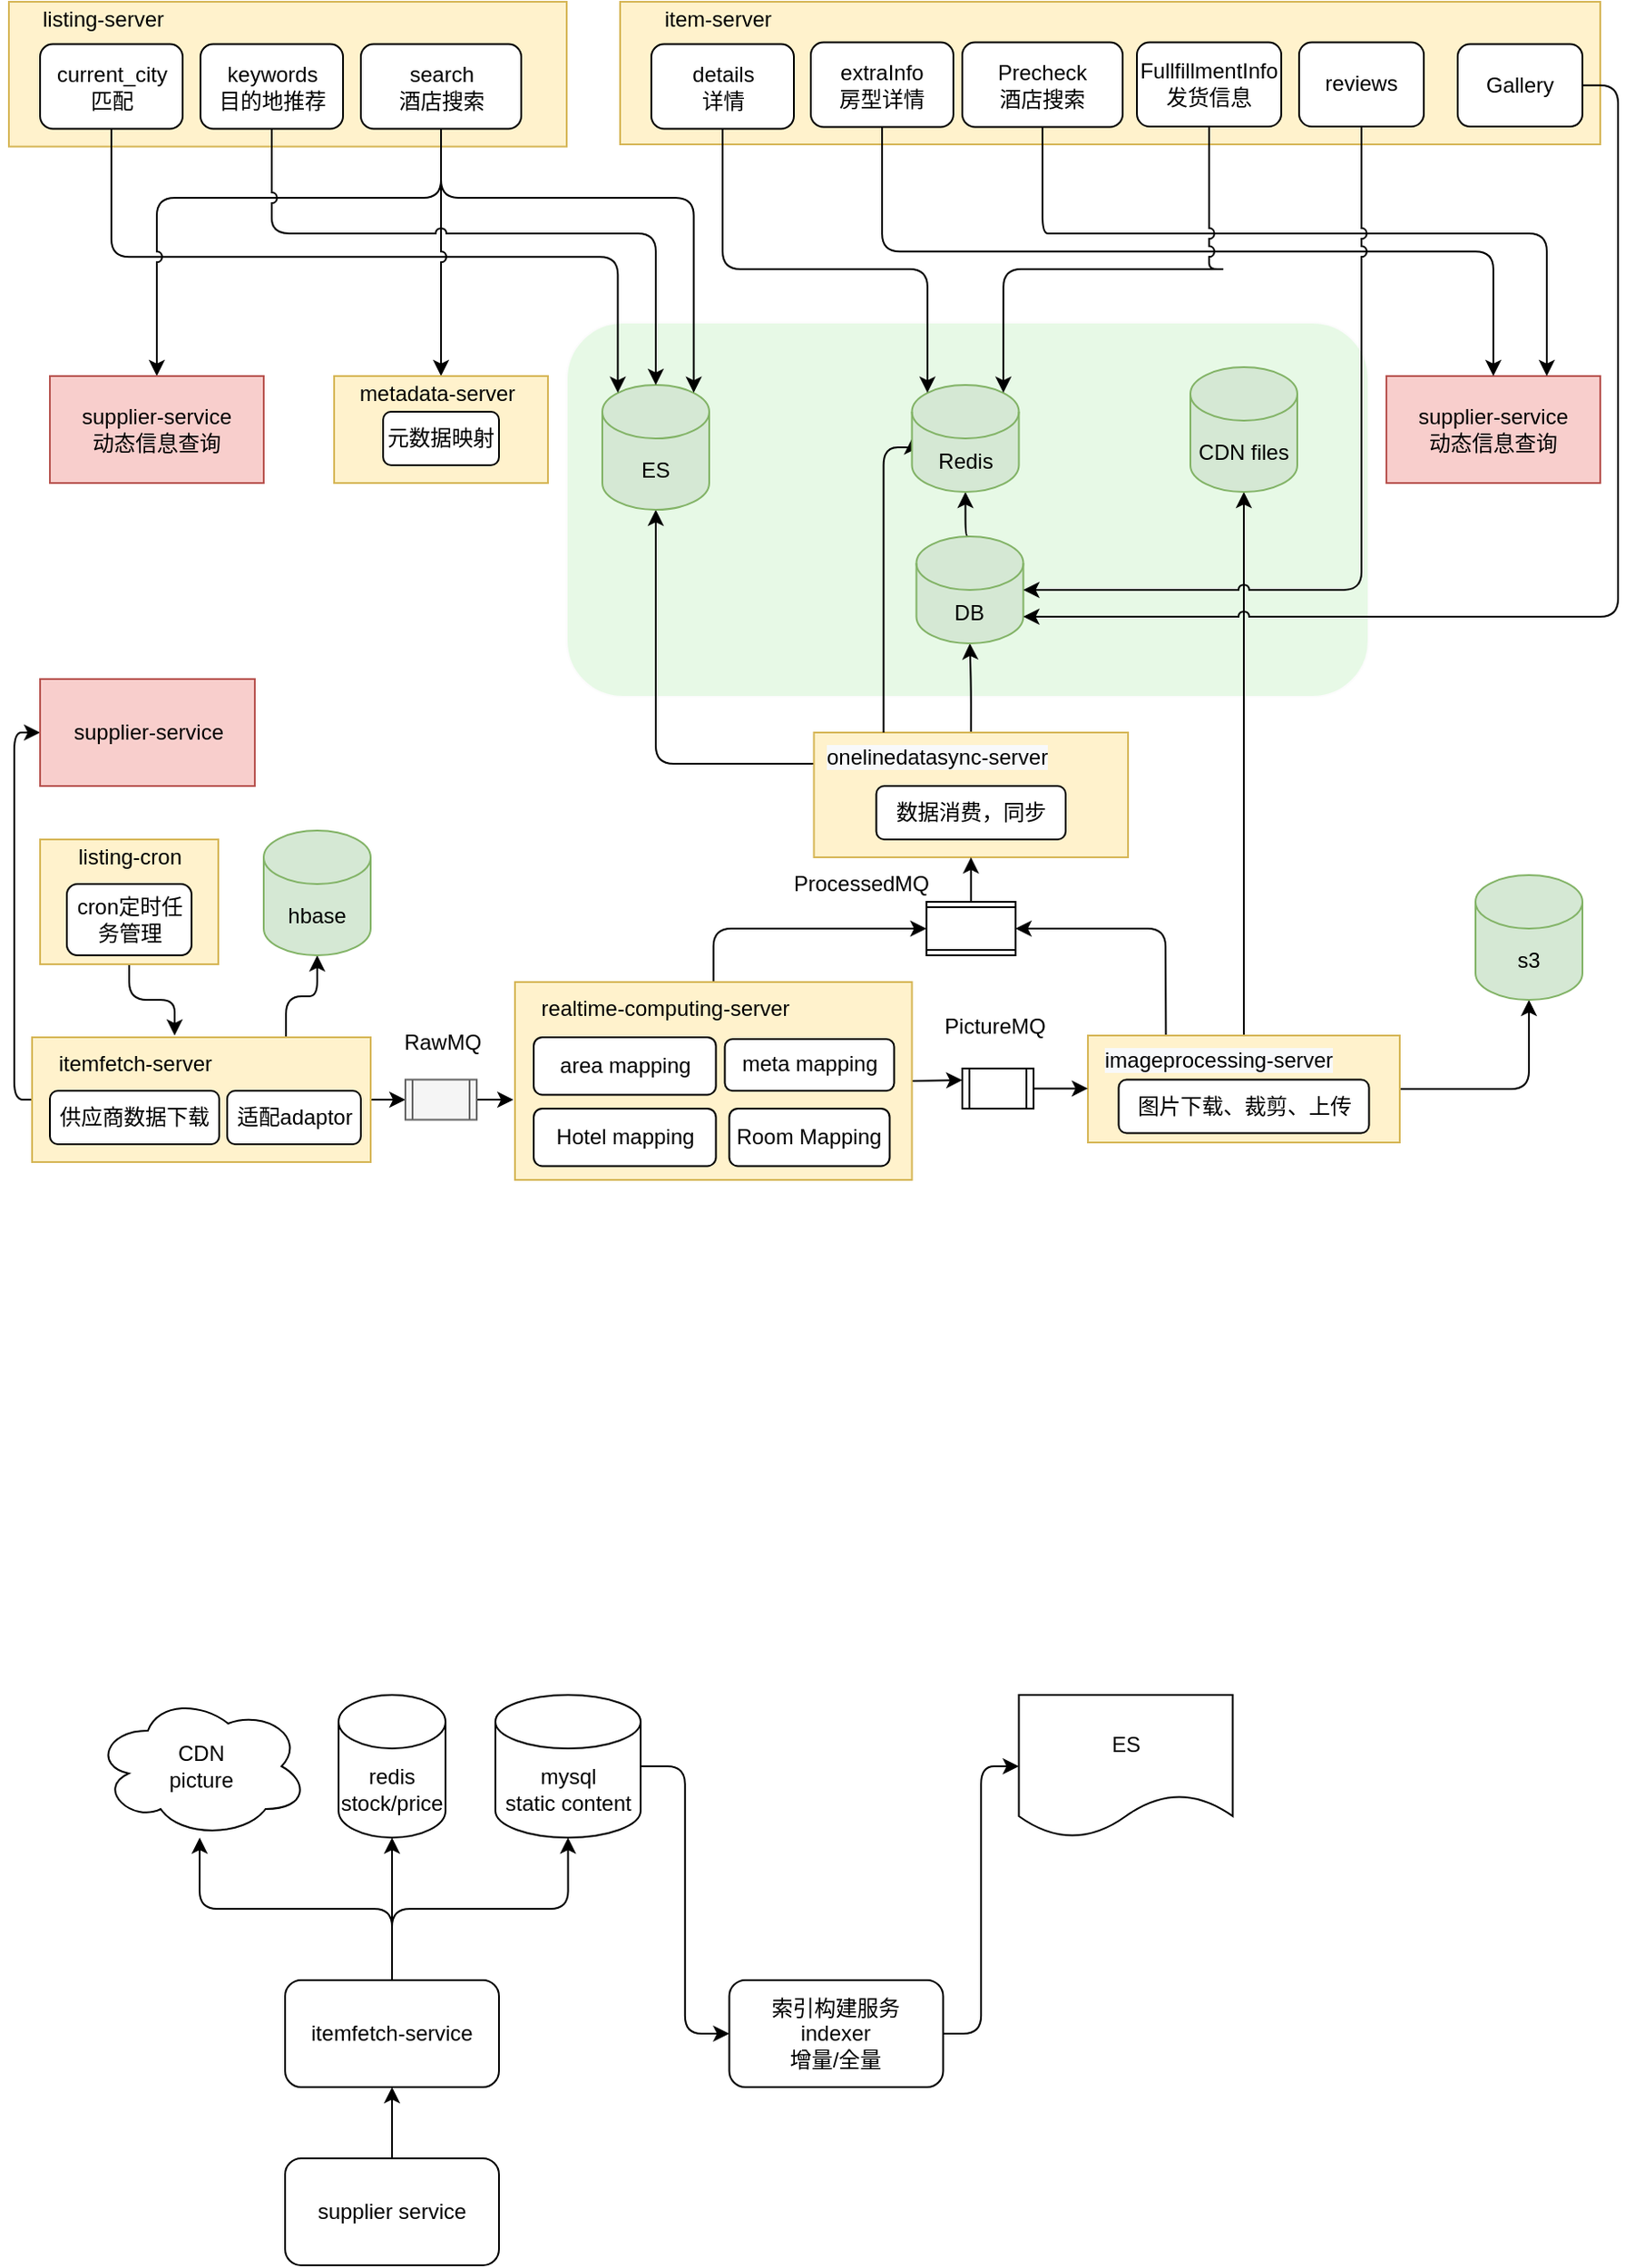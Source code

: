 <mxfile version="22.1.17" type="github" pages="8">
  <diagram id="2-hrm1N1ebwm_3weLaVp" name="Page-1">
    <mxGraphModel dx="1306" dy="826" grid="1" gridSize="10" guides="1" tooltips="1" connect="1" arrows="1" fold="1" page="1" pageScale="1" pageWidth="1169" pageHeight="1654" math="0" shadow="0">
      <root>
        <mxCell id="0" />
        <mxCell id="1" parent="0" />
        <mxCell id="FAEC4lMXxit8sSSjVPcY-95" value="" style="rounded=1;whiteSpace=wrap;html=1;fillColor=#E7F9E6;strokeColor=#FCFCFC;" parent="1" vertex="1">
          <mxGeometry x="420" y="310" width="450" height="210" as="geometry" />
        </mxCell>
        <mxCell id="XFXk-plWXWxICO0-8bLS-1" value="" style="rounded=0;whiteSpace=wrap;html=1;fillColor=#fff2cc;strokeColor=#d6b656;" parent="1" vertex="1">
          <mxGeometry x="107" y="130" width="313" height="81.25" as="geometry" />
        </mxCell>
        <mxCell id="FAEC4lMXxit8sSSjVPcY-64" style="edgeStyle=elbowEdgeStyle;rounded=1;jumpStyle=arc;orthogonalLoop=1;jettySize=auto;elbow=vertical;html=1;exitX=0.5;exitY=1;exitDx=0;exitDy=0;entryX=0.75;entryY=0;entryDx=0;entryDy=0;" parent="1" source="XFXk-plWXWxICO0-8bLS-3" target="FAEC4lMXxit8sSSjVPcY-62" edge="1">
          <mxGeometry relative="1" as="geometry" />
        </mxCell>
        <mxCell id="XFXk-plWXWxICO0-8bLS-3" value="" style="rounded=0;whiteSpace=wrap;html=1;fillColor=#fff2cc;strokeColor=#d6b656;" parent="1" vertex="1">
          <mxGeometry x="124.5" y="600" width="100" height="70" as="geometry" />
        </mxCell>
        <mxCell id="FAEC4lMXxit8sSSjVPcY-65" style="edgeStyle=elbowEdgeStyle;rounded=1;jumpStyle=arc;orthogonalLoop=1;jettySize=auto;elbow=vertical;html=1;exitX=0.75;exitY=0;exitDx=0;exitDy=0;entryX=0.5;entryY=1;entryDx=0;entryDy=0;entryPerimeter=0;" parent="1" source="XFXk-plWXWxICO0-8bLS-4" target="XFXk-plWXWxICO0-8bLS-79" edge="1">
          <mxGeometry relative="1" as="geometry" />
        </mxCell>
        <mxCell id="FAEC4lMXxit8sSSjVPcY-67" style="edgeStyle=elbowEdgeStyle;rounded=1;jumpStyle=arc;orthogonalLoop=1;jettySize=auto;elbow=vertical;html=1;exitX=1;exitY=0.5;exitDx=0;exitDy=0;entryX=0;entryY=0.5;entryDx=0;entryDy=0;" parent="1" source="XFXk-plWXWxICO0-8bLS-4" target="XFXk-plWXWxICO0-8bLS-93" edge="1">
          <mxGeometry relative="1" as="geometry" />
        </mxCell>
        <mxCell id="FAEC4lMXxit8sSSjVPcY-86" style="edgeStyle=elbowEdgeStyle;rounded=1;jumpStyle=arc;orthogonalLoop=1;jettySize=auto;elbow=vertical;html=1;exitX=0;exitY=0.5;exitDx=0;exitDy=0;entryX=0;entryY=0.5;entryDx=0;entryDy=0;" parent="1" source="XFXk-plWXWxICO0-8bLS-4" target="XFXk-plWXWxICO0-8bLS-46" edge="1">
          <mxGeometry relative="1" as="geometry">
            <Array as="points">
              <mxPoint x="110" y="560" />
            </Array>
          </mxGeometry>
        </mxCell>
        <mxCell id="XFXk-plWXWxICO0-8bLS-4" value="" style="rounded=0;whiteSpace=wrap;html=1;fillColor=#fff2cc;strokeColor=#d6b656;" parent="1" vertex="1">
          <mxGeometry x="120" y="711" width="190" height="70" as="geometry" />
        </mxCell>
        <mxCell id="FAEC4lMXxit8sSSjVPcY-77" style="edgeStyle=elbowEdgeStyle;rounded=1;jumpStyle=arc;orthogonalLoop=1;jettySize=auto;elbow=vertical;html=1;exitX=0.5;exitY=0;exitDx=0;exitDy=0;entryX=0.5;entryY=1;entryDx=0;entryDy=0;" parent="1" source="XFXk-plWXWxICO0-8bLS-5" target="XFXk-plWXWxICO0-8bLS-63" edge="1">
          <mxGeometry relative="1" as="geometry">
            <Array as="points">
              <mxPoint x="560" y="650" />
            </Array>
          </mxGeometry>
        </mxCell>
        <mxCell id="FAEC4lMXxit8sSSjVPcY-83" style="edgeStyle=elbowEdgeStyle;rounded=1;jumpStyle=arc;orthogonalLoop=1;jettySize=auto;elbow=vertical;html=1;exitX=1;exitY=0.5;exitDx=0;exitDy=0;entryX=0;entryY=0.25;entryDx=0;entryDy=0;" parent="1" source="XFXk-plWXWxICO0-8bLS-5" target="XFXk-plWXWxICO0-8bLS-16" edge="1">
          <mxGeometry relative="1" as="geometry" />
        </mxCell>
        <mxCell id="XFXk-plWXWxICO0-8bLS-5" value="" style="rounded=0;whiteSpace=wrap;html=1;fillColor=#fff2cc;strokeColor=#d6b656;" parent="1" vertex="1">
          <mxGeometry x="391" y="680" width="222.75" height="110.99" as="geometry" />
        </mxCell>
        <mxCell id="XFXk-plWXWxICO0-8bLS-126" style="edgeStyle=elbowEdgeStyle;rounded=1;orthogonalLoop=1;jettySize=auto;html=1;exitX=0;exitY=0.25;exitDx=0;exitDy=0;entryX=0.5;entryY=1;entryDx=0;entryDy=0;entryPerimeter=0;" parent="1" source="XFXk-plWXWxICO0-8bLS-6" target="XFXk-plWXWxICO0-8bLS-104" edge="1">
          <mxGeometry relative="1" as="geometry">
            <Array as="points">
              <mxPoint x="470" y="480" />
              <mxPoint x="500" y="480" />
            </Array>
          </mxGeometry>
        </mxCell>
        <mxCell id="FAEC4lMXxit8sSSjVPcY-42" style="edgeStyle=orthogonalEdgeStyle;rounded=1;orthogonalLoop=1;jettySize=auto;html=1;exitX=0.5;exitY=0;exitDx=0;exitDy=0;entryX=0.5;entryY=1;entryDx=0;entryDy=0;entryPerimeter=0;" parent="1" source="XFXk-plWXWxICO0-8bLS-6" target="XFXk-plWXWxICO0-8bLS-107" edge="1">
          <mxGeometry relative="1" as="geometry">
            <mxPoint x="646.25" y="520" as="targetPoint" />
          </mxGeometry>
        </mxCell>
        <mxCell id="XFXk-plWXWxICO0-8bLS-6" value="" style="rounded=0;whiteSpace=wrap;html=1;fillColor=#fff2cc;strokeColor=#d6b656;" parent="1" vertex="1">
          <mxGeometry x="558.75" y="540" width="176.25" height="70" as="geometry" />
        </mxCell>
        <mxCell id="XFXk-plWXWxICO0-8bLS-97" style="edgeStyle=orthogonalEdgeStyle;rounded=1;orthogonalLoop=1;jettySize=auto;html=1;exitX=1;exitY=0.5;exitDx=0;exitDy=0;entryX=0.5;entryY=1;entryDx=0;entryDy=0;entryPerimeter=0;" parent="1" source="XFXk-plWXWxICO0-8bLS-7" target="XFXk-plWXWxICO0-8bLS-96" edge="1">
          <mxGeometry relative="1" as="geometry" />
        </mxCell>
        <mxCell id="XFXk-plWXWxICO0-8bLS-124" style="edgeStyle=elbowEdgeStyle;rounded=1;orthogonalLoop=1;jettySize=auto;html=1;exitX=0.25;exitY=0;exitDx=0;exitDy=0;entryX=0.5;entryY=0;entryDx=0;entryDy=0;" parent="1" source="XFXk-plWXWxICO0-8bLS-7" target="XFXk-plWXWxICO0-8bLS-63" edge="1">
          <mxGeometry relative="1" as="geometry">
            <Array as="points">
              <mxPoint x="756" y="690" />
              <mxPoint x="730" y="690" />
            </Array>
          </mxGeometry>
        </mxCell>
        <mxCell id="XFXk-plWXWxICO0-8bLS-131" style="edgeStyle=elbowEdgeStyle;rounded=1;orthogonalLoop=1;jettySize=auto;html=1;exitX=0.5;exitY=0;exitDx=0;exitDy=0;entryX=0.5;entryY=1;entryDx=0;entryDy=0;entryPerimeter=0;" parent="1" source="XFXk-plWXWxICO0-8bLS-7" target="XFXk-plWXWxICO0-8bLS-129" edge="1">
          <mxGeometry relative="1" as="geometry" />
        </mxCell>
        <mxCell id="XFXk-plWXWxICO0-8bLS-7" value="" style="rounded=0;whiteSpace=wrap;html=1;fillColor=#fff2cc;strokeColor=#d6b656;" parent="1" vertex="1">
          <mxGeometry x="712.5" y="710" width="175" height="60" as="geometry" />
        </mxCell>
        <mxCell id="XFXk-plWXWxICO0-8bLS-81" style="edgeStyle=orthogonalEdgeStyle;rounded=0;orthogonalLoop=1;jettySize=auto;html=1;exitX=1;exitY=0.5;exitDx=0;exitDy=0;entryX=0;entryY=0.5;entryDx=0;entryDy=0;" parent="1" source="XFXk-plWXWxICO0-8bLS-16" target="XFXk-plWXWxICO0-8bLS-7" edge="1">
          <mxGeometry relative="1" as="geometry" />
        </mxCell>
        <mxCell id="XFXk-plWXWxICO0-8bLS-16" value="" style="shape=process;whiteSpace=wrap;html=1;backgroundOutline=1;" parent="1" vertex="1">
          <mxGeometry x="642" y="728.48" width="40" height="22.51" as="geometry" />
        </mxCell>
        <mxCell id="XFXk-plWXWxICO0-8bLS-37" value="supplier-service&lt;br&gt;动态信息查询" style="rounded=0;whiteSpace=wrap;html=1;fillColor=#f8cecc;strokeColor=#b85450;" parent="1" vertex="1">
          <mxGeometry x="880" y="340" width="120" height="60" as="geometry" />
        </mxCell>
        <mxCell id="XFXk-plWXWxICO0-8bLS-46" value="supplier-service&lt;br&gt;" style="rounded=0;whiteSpace=wrap;html=1;fillColor=#f8cecc;strokeColor=#b85450;" parent="1" vertex="1">
          <mxGeometry x="124.5" y="510" width="120.5" height="60" as="geometry" />
        </mxCell>
        <mxCell id="FAEC4lMXxit8sSSjVPcY-78" style="edgeStyle=elbowEdgeStyle;rounded=1;jumpStyle=arc;orthogonalLoop=1;jettySize=auto;elbow=vertical;html=1;exitX=0;exitY=0.5;exitDx=0;exitDy=0;entryX=0.5;entryY=1;entryDx=0;entryDy=0;" parent="1" source="XFXk-plWXWxICO0-8bLS-63" target="XFXk-plWXWxICO0-8bLS-6" edge="1">
          <mxGeometry relative="1" as="geometry" />
        </mxCell>
        <mxCell id="XFXk-plWXWxICO0-8bLS-63" value="" style="shape=process;whiteSpace=wrap;html=1;backgroundOutline=1;rotation=90;" parent="1" vertex="1">
          <mxGeometry x="631.87" y="625" width="30" height="49.99" as="geometry" />
        </mxCell>
        <mxCell id="XFXk-plWXWxICO0-8bLS-79" value="hbase" style="shape=cylinder3;whiteSpace=wrap;html=1;boundedLbl=1;backgroundOutline=1;size=15;fillColor=#d5e8d4;strokeColor=#82b366;" parent="1" vertex="1">
          <mxGeometry x="250" y="595" width="60" height="70" as="geometry" />
        </mxCell>
        <mxCell id="XFXk-plWXWxICO0-8bLS-96" value="s3" style="shape=cylinder3;whiteSpace=wrap;html=1;boundedLbl=1;backgroundOutline=1;size=15;fillColor=#d5e8d4;strokeColor=#82b366;" parent="1" vertex="1">
          <mxGeometry x="930" y="620" width="60" height="70" as="geometry" />
        </mxCell>
        <mxCell id="XFXk-plWXWxICO0-8bLS-104" value="ES" style="shape=cylinder3;whiteSpace=wrap;html=1;boundedLbl=1;backgroundOutline=1;size=15;fillColor=#d5e8d4;strokeColor=#82b366;" parent="1" vertex="1">
          <mxGeometry x="440" y="345" width="60" height="70" as="geometry" />
        </mxCell>
        <mxCell id="FAEC4lMXxit8sSSjVPcY-43" style="edgeStyle=orthogonalEdgeStyle;rounded=1;orthogonalLoop=1;jettySize=auto;html=1;exitX=0.5;exitY=0;exitDx=0;exitDy=0;exitPerimeter=0;entryX=0.5;entryY=1;entryDx=0;entryDy=0;entryPerimeter=0;" parent="1" source="XFXk-plWXWxICO0-8bLS-107" target="XFXk-plWXWxICO0-8bLS-109" edge="1">
          <mxGeometry relative="1" as="geometry" />
        </mxCell>
        <mxCell id="XFXk-plWXWxICO0-8bLS-107" value="DB" style="shape=cylinder3;whiteSpace=wrap;html=1;boundedLbl=1;backgroundOutline=1;size=15;fillColor=#d5e8d4;strokeColor=#82b366;" parent="1" vertex="1">
          <mxGeometry x="616.25" y="430" width="60" height="60" as="geometry" />
        </mxCell>
        <mxCell id="FAEC4lMXxit8sSSjVPcY-92" style="edgeStyle=elbowEdgeStyle;rounded=1;jumpStyle=arc;orthogonalLoop=1;jettySize=auto;elbow=vertical;html=1;exitX=0.25;exitY=0;exitDx=0;exitDy=0;entryX=0;entryY=0.5;entryDx=0;entryDy=0;entryPerimeter=0;" parent="1" source="FAEC4lMXxit8sSSjVPcY-87" target="XFXk-plWXWxICO0-8bLS-109" edge="1">
          <mxGeometry relative="1" as="geometry">
            <Array as="points">
              <mxPoint x="598" y="380" />
            </Array>
          </mxGeometry>
        </mxCell>
        <mxCell id="XFXk-plWXWxICO0-8bLS-109" value="Redis" style="shape=cylinder3;whiteSpace=wrap;html=1;boundedLbl=1;backgroundOutline=1;size=15;fillColor=#d5e8d4;strokeColor=#82b366;" parent="1" vertex="1">
          <mxGeometry x="613.75" y="345" width="60" height="60" as="geometry" />
        </mxCell>
        <mxCell id="XFXk-plWXWxICO0-8bLS-129" value="CDN files" style="shape=cylinder3;whiteSpace=wrap;html=1;boundedLbl=1;backgroundOutline=1;size=15;fillColor=#d5e8d4;strokeColor=#82b366;" parent="1" vertex="1">
          <mxGeometry x="770" y="335" width="60" height="70" as="geometry" />
        </mxCell>
        <mxCell id="XFXk-plWXWxICO0-8bLS-132" value="RawMQ" style="text;html=1;align=center;verticalAlign=middle;resizable=0;points=[];autosize=1;strokeColor=none;fillColor=none;" parent="1" vertex="1">
          <mxGeometry x="314.5" y="698.73" width="70" height="30" as="geometry" />
        </mxCell>
        <mxCell id="XFXk-plWXWxICO0-8bLS-133" value="PictureMQ" style="text;html=1;align=center;verticalAlign=middle;resizable=0;points=[];autosize=1;strokeColor=none;fillColor=none;" parent="1" vertex="1">
          <mxGeometry x="620" y="690" width="80" height="30" as="geometry" />
        </mxCell>
        <mxCell id="XFXk-plWXWxICO0-8bLS-134" value="ProcessedMQ" style="text;html=1;align=center;verticalAlign=middle;resizable=0;points=[];autosize=1;strokeColor=none;fillColor=none;" parent="1" vertex="1">
          <mxGeometry x="535" y="610" width="100" height="30" as="geometry" />
        </mxCell>
        <mxCell id="FAEC4lMXxit8sSSjVPcY-19" style="edgeStyle=orthogonalEdgeStyle;rounded=1;orthogonalLoop=1;jettySize=auto;html=1;exitX=0.5;exitY=1;exitDx=0;exitDy=0;entryX=0.145;entryY=0;entryDx=0;entryDy=4.35;entryPerimeter=0;" parent="1" source="FAEC4lMXxit8sSSjVPcY-2" target="XFXk-plWXWxICO0-8bLS-104" edge="1">
          <mxGeometry relative="1" as="geometry" />
        </mxCell>
        <mxCell id="FAEC4lMXxit8sSSjVPcY-2" value="current_city&lt;br&gt;匹配" style="rounded=1;whiteSpace=wrap;html=1;" parent="1" vertex="1">
          <mxGeometry x="124.5" y="153.75" width="80" height="47.5" as="geometry" />
        </mxCell>
        <mxCell id="FAEC4lMXxit8sSSjVPcY-22" style="edgeStyle=orthogonalEdgeStyle;rounded=1;orthogonalLoop=1;jettySize=auto;html=1;exitX=0.5;exitY=1;exitDx=0;exitDy=0;entryX=0.855;entryY=0;entryDx=0;entryDy=4.35;entryPerimeter=0;" parent="1" source="FAEC4lMXxit8sSSjVPcY-4" target="XFXk-plWXWxICO0-8bLS-104" edge="1">
          <mxGeometry relative="1" as="geometry">
            <Array as="points">
              <mxPoint x="350" y="240" />
              <mxPoint x="491" y="240" />
            </Array>
          </mxGeometry>
        </mxCell>
        <mxCell id="FAEC4lMXxit8sSSjVPcY-25" style="edgeStyle=orthogonalEdgeStyle;rounded=1;orthogonalLoop=1;jettySize=auto;html=1;exitX=0.5;exitY=1;exitDx=0;exitDy=0;entryX=0.5;entryY=0;entryDx=0;entryDy=0;jumpStyle=arc;" parent="1" source="FAEC4lMXxit8sSSjVPcY-4" target="FAEC4lMXxit8sSSjVPcY-15" edge="1">
          <mxGeometry relative="1" as="geometry">
            <Array as="points">
              <mxPoint x="350" y="240" />
              <mxPoint x="190" y="240" />
            </Array>
          </mxGeometry>
        </mxCell>
        <mxCell id="FAEC4lMXxit8sSSjVPcY-48" style="edgeStyle=elbowEdgeStyle;rounded=1;jumpStyle=arc;orthogonalLoop=1;jettySize=auto;elbow=vertical;html=1;exitX=0.5;exitY=1;exitDx=0;exitDy=0;entryX=0.5;entryY=0;entryDx=0;entryDy=0;" parent="1" source="FAEC4lMXxit8sSSjVPcY-4" target="FAEC4lMXxit8sSSjVPcY-16" edge="1">
          <mxGeometry relative="1" as="geometry" />
        </mxCell>
        <mxCell id="FAEC4lMXxit8sSSjVPcY-4" value="search&lt;br&gt;酒店搜索" style="rounded=1;whiteSpace=wrap;html=1;" parent="1" vertex="1">
          <mxGeometry x="304.5" y="153.75" width="90" height="47.5" as="geometry" />
        </mxCell>
        <mxCell id="FAEC4lMXxit8sSSjVPcY-21" style="edgeStyle=orthogonalEdgeStyle;rounded=1;orthogonalLoop=1;jettySize=auto;html=1;exitX=0.5;exitY=1;exitDx=0;exitDy=0;entryX=0.5;entryY=0;entryDx=0;entryDy=0;entryPerimeter=0;jumpStyle=arc;" parent="1" source="FAEC4lMXxit8sSSjVPcY-5" target="XFXk-plWXWxICO0-8bLS-104" edge="1">
          <mxGeometry relative="1" as="geometry">
            <Array as="points">
              <mxPoint x="255" y="260" />
              <mxPoint x="470" y="260" />
            </Array>
          </mxGeometry>
        </mxCell>
        <mxCell id="FAEC4lMXxit8sSSjVPcY-5" value="keywords&lt;br&gt;目的地推荐" style="rounded=1;whiteSpace=wrap;html=1;" parent="1" vertex="1">
          <mxGeometry x="214.5" y="153.75" width="80" height="47.5" as="geometry" />
        </mxCell>
        <mxCell id="FAEC4lMXxit8sSSjVPcY-6" value="" style="rounded=0;whiteSpace=wrap;html=1;fillColor=#fff2cc;strokeColor=#d6b656;" parent="1" vertex="1">
          <mxGeometry x="450" y="130" width="550" height="80" as="geometry" />
        </mxCell>
        <mxCell id="FAEC4lMXxit8sSSjVPcY-47" style="edgeStyle=elbowEdgeStyle;rounded=1;jumpStyle=arc;orthogonalLoop=1;jettySize=auto;elbow=vertical;html=1;exitX=0.5;exitY=1;exitDx=0;exitDy=0;entryX=0.145;entryY=0;entryDx=0;entryDy=4.35;entryPerimeter=0;" parent="1" source="FAEC4lMXxit8sSSjVPcY-7" target="XFXk-plWXWxICO0-8bLS-109" edge="1">
          <mxGeometry relative="1" as="geometry">
            <Array as="points">
              <mxPoint x="640" y="280" />
              <mxPoint x="560" y="280" />
            </Array>
          </mxGeometry>
        </mxCell>
        <mxCell id="FAEC4lMXxit8sSSjVPcY-7" value="details&lt;br&gt;详情" style="rounded=1;whiteSpace=wrap;html=1;" parent="1" vertex="1">
          <mxGeometry x="467.5" y="153.75" width="80" height="47.5" as="geometry" />
        </mxCell>
        <mxCell id="FAEC4lMXxit8sSSjVPcY-26" style="edgeStyle=orthogonalEdgeStyle;rounded=1;orthogonalLoop=1;jettySize=auto;html=1;exitX=0.5;exitY=1;exitDx=0;exitDy=0;entryX=0.75;entryY=0;entryDx=0;entryDy=0;" parent="1" source="FAEC4lMXxit8sSSjVPcY-8" target="XFXk-plWXWxICO0-8bLS-37" edge="1">
          <mxGeometry relative="1" as="geometry">
            <Array as="points">
              <mxPoint x="693" y="260" />
              <mxPoint x="960" y="260" />
            </Array>
          </mxGeometry>
        </mxCell>
        <mxCell id="FAEC4lMXxit8sSSjVPcY-8" value="Precheck&lt;br&gt;酒店搜索" style="rounded=1;whiteSpace=wrap;html=1;" parent="1" vertex="1">
          <mxGeometry x="642" y="152.75" width="90" height="47.5" as="geometry" />
        </mxCell>
        <mxCell id="FAEC4lMXxit8sSSjVPcY-24" style="edgeStyle=orthogonalEdgeStyle;rounded=1;orthogonalLoop=1;jettySize=auto;html=1;exitX=0.5;exitY=1;exitDx=0;exitDy=0;entryX=0.5;entryY=0;entryDx=0;entryDy=0;" parent="1" source="FAEC4lMXxit8sSSjVPcY-9" target="XFXk-plWXWxICO0-8bLS-37" edge="1">
          <mxGeometry relative="1" as="geometry" />
        </mxCell>
        <mxCell id="FAEC4lMXxit8sSSjVPcY-9" value="extraInfo&lt;br&gt;房型详情" style="rounded=1;whiteSpace=wrap;html=1;" parent="1" vertex="1">
          <mxGeometry x="557" y="152.75" width="80" height="47.5" as="geometry" />
        </mxCell>
        <mxCell id="FAEC4lMXxit8sSSjVPcY-27" style="edgeStyle=orthogonalEdgeStyle;orthogonalLoop=1;jettySize=auto;html=1;exitX=0.5;exitY=1;exitDx=0;exitDy=0;entryX=0.855;entryY=0;entryDx=0;entryDy=4.35;entryPerimeter=0;jumpStyle=arc;rounded=1;" parent="1" source="FAEC4lMXxit8sSSjVPcY-10" target="XFXk-plWXWxICO0-8bLS-109" edge="1">
          <mxGeometry relative="1" as="geometry">
            <Array as="points">
              <mxPoint x="790" y="280" />
              <mxPoint x="636" y="280" />
            </Array>
          </mxGeometry>
        </mxCell>
        <mxCell id="FAEC4lMXxit8sSSjVPcY-10" value="FullfillmentInfo&lt;br&gt;发货信息" style="rounded=1;whiteSpace=wrap;html=1;" parent="1" vertex="1">
          <mxGeometry x="740" y="152.75" width="81" height="47.25" as="geometry" />
        </mxCell>
        <mxCell id="FAEC4lMXxit8sSSjVPcY-28" style="edgeStyle=elbowEdgeStyle;rounded=1;orthogonalLoop=1;jettySize=auto;html=1;exitX=0.5;exitY=1;exitDx=0;exitDy=0;entryX=1;entryY=0.5;entryDx=0;entryDy=0;entryPerimeter=0;elbow=vertical;jumpStyle=arc;" parent="1" source="FAEC4lMXxit8sSSjVPcY-13" target="XFXk-plWXWxICO0-8bLS-107" edge="1">
          <mxGeometry relative="1" as="geometry">
            <Array as="points">
              <mxPoint x="810" y="460" />
            </Array>
          </mxGeometry>
        </mxCell>
        <mxCell id="FAEC4lMXxit8sSSjVPcY-13" value="reviews" style="rounded=1;whiteSpace=wrap;html=1;" parent="1" vertex="1">
          <mxGeometry x="831" y="152.75" width="70" height="47.25" as="geometry" />
        </mxCell>
        <mxCell id="FAEC4lMXxit8sSSjVPcY-30" style="edgeStyle=orthogonalEdgeStyle;rounded=1;orthogonalLoop=1;jettySize=auto;html=1;exitX=1;exitY=0.5;exitDx=0;exitDy=0;entryX=1;entryY=1;entryDx=0;entryDy=-15;entryPerimeter=0;jumpStyle=arc;" parent="1" source="FAEC4lMXxit8sSSjVPcY-14" target="XFXk-plWXWxICO0-8bLS-107" edge="1">
          <mxGeometry relative="1" as="geometry" />
        </mxCell>
        <mxCell id="FAEC4lMXxit8sSSjVPcY-14" value="Gallery" style="rounded=1;whiteSpace=wrap;html=1;" parent="1" vertex="1">
          <mxGeometry x="920" y="153.75" width="70" height="46.25" as="geometry" />
        </mxCell>
        <mxCell id="FAEC4lMXxit8sSSjVPcY-15" value="supplier-service&lt;br&gt;动态信息查询" style="rounded=0;whiteSpace=wrap;html=1;fillColor=#f8cecc;strokeColor=#b85450;" parent="1" vertex="1">
          <mxGeometry x="130" y="340" width="120" height="60" as="geometry" />
        </mxCell>
        <mxCell id="FAEC4lMXxit8sSSjVPcY-16" value="" style="rounded=0;whiteSpace=wrap;html=1;fillColor=#fff2cc;strokeColor=#d6b656;" parent="1" vertex="1">
          <mxGeometry x="289.5" y="340" width="120" height="60" as="geometry" />
        </mxCell>
        <mxCell id="FAEC4lMXxit8sSSjVPcY-34" value="listing-server" style="text;html=1;strokeColor=none;fillColor=none;align=center;verticalAlign=middle;whiteSpace=wrap;rounded=0;" parent="1" vertex="1">
          <mxGeometry x="110" y="130" width="100" height="20" as="geometry" />
        </mxCell>
        <mxCell id="FAEC4lMXxit8sSSjVPcY-36" value="item-server" style="text;html=1;strokeColor=none;fillColor=none;align=center;verticalAlign=middle;whiteSpace=wrap;rounded=0;" parent="1" vertex="1">
          <mxGeometry x="455" y="130" width="100" height="20" as="geometry" />
        </mxCell>
        <mxCell id="FAEC4lMXxit8sSSjVPcY-50" value="元数据映射" style="rounded=1;whiteSpace=wrap;html=1;" parent="1" vertex="1">
          <mxGeometry x="317" y="360" width="65" height="30" as="geometry" />
        </mxCell>
        <mxCell id="FAEC4lMXxit8sSSjVPcY-52" value="metadata-server" style="text;html=1;strokeColor=none;fillColor=none;align=center;verticalAlign=middle;whiteSpace=wrap;rounded=0;" parent="1" vertex="1">
          <mxGeometry x="294.5" y="340" width="105" height="20" as="geometry" />
        </mxCell>
        <mxCell id="FAEC4lMXxit8sSSjVPcY-54" value="cron定时任务管理" style="rounded=1;whiteSpace=wrap;html=1;" parent="1" vertex="1">
          <mxGeometry x="139.5" y="625" width="70" height="40" as="geometry" />
        </mxCell>
        <mxCell id="FAEC4lMXxit8sSSjVPcY-55" value="listing-cron" style="text;html=1;strokeColor=none;fillColor=none;align=center;verticalAlign=middle;whiteSpace=wrap;rounded=0;" parent="1" vertex="1">
          <mxGeometry x="129.5" y="598.5" width="90" height="23" as="geometry" />
        </mxCell>
        <mxCell id="FAEC4lMXxit8sSSjVPcY-57" value="供应商数据下载" style="rounded=1;whiteSpace=wrap;html=1;" parent="1" vertex="1">
          <mxGeometry x="130" y="741" width="95" height="30" as="geometry" />
        </mxCell>
        <mxCell id="FAEC4lMXxit8sSSjVPcY-59" value="适配adaptor" style="rounded=1;whiteSpace=wrap;html=1;" parent="1" vertex="1">
          <mxGeometry x="229.5" y="741" width="75" height="30" as="geometry" />
        </mxCell>
        <mxCell id="FAEC4lMXxit8sSSjVPcY-62" value="itemfetch-server" style="text;html=1;strokeColor=none;fillColor=none;align=center;verticalAlign=middle;whiteSpace=wrap;rounded=0;" parent="1" vertex="1">
          <mxGeometry x="132.5" y="710" width="90" height="31" as="geometry" />
        </mxCell>
        <mxCell id="FAEC4lMXxit8sSSjVPcY-75" style="edgeStyle=elbowEdgeStyle;rounded=1;jumpStyle=arc;orthogonalLoop=1;jettySize=auto;elbow=vertical;html=1;exitX=1;exitY=0.5;exitDx=0;exitDy=0;entryX=-0.004;entryY=0.595;entryDx=0;entryDy=0;entryPerimeter=0;" parent="1" source="XFXk-plWXWxICO0-8bLS-93" target="XFXk-plWXWxICO0-8bLS-5" edge="1">
          <mxGeometry relative="1" as="geometry" />
        </mxCell>
        <mxCell id="XFXk-plWXWxICO0-8bLS-93" value="" style="shape=process;whiteSpace=wrap;html=1;backgroundOutline=1;fillColor=#f5f5f5;fontColor=#333333;strokeColor=#666666;" parent="1" vertex="1">
          <mxGeometry x="329.5" y="734.74" width="40" height="22.51" as="geometry" />
        </mxCell>
        <mxCell id="FAEC4lMXxit8sSSjVPcY-68" value="Hotel mapping" style="rounded=1;whiteSpace=wrap;html=1;" parent="1" vertex="1">
          <mxGeometry x="401.5" y="750.99" width="102.25" height="32.26" as="geometry" />
        </mxCell>
        <mxCell id="FAEC4lMXxit8sSSjVPcY-69" value="Room Mapping" style="rounded=1;whiteSpace=wrap;html=1;" parent="1" vertex="1">
          <mxGeometry x="511.25" y="750.99" width="90" height="32.26" as="geometry" />
        </mxCell>
        <mxCell id="FAEC4lMXxit8sSSjVPcY-71" value="area mapping" style="rounded=1;whiteSpace=wrap;html=1;" parent="1" vertex="1">
          <mxGeometry x="401.5" y="710.99" width="102.25" height="32.25" as="geometry" />
        </mxCell>
        <mxCell id="FAEC4lMXxit8sSSjVPcY-72" value="meta mapping" style="rounded=1;whiteSpace=wrap;html=1;" parent="1" vertex="1">
          <mxGeometry x="508.75" y="711.97" width="95" height="29.02" as="geometry" />
        </mxCell>
        <mxCell id="FAEC4lMXxit8sSSjVPcY-74" value="realtime-computing-server" style="text;html=1;strokeColor=none;fillColor=none;align=center;verticalAlign=middle;whiteSpace=wrap;rounded=0;" parent="1" vertex="1">
          <mxGeometry x="400.25" y="685.99" width="151" height="18" as="geometry" />
        </mxCell>
        <mxCell id="FAEC4lMXxit8sSSjVPcY-84" value="图片下载、裁剪、上传" style="rounded=1;whiteSpace=wrap;html=1;" parent="1" vertex="1">
          <mxGeometry x="729.75" y="734.74" width="140.5" height="30" as="geometry" />
        </mxCell>
        <mxCell id="FAEC4lMXxit8sSSjVPcY-85" value="&lt;meta charset=&quot;utf-8&quot;&gt;&lt;span style=&quot;color: rgb(0, 0, 0); font-family: Helvetica; font-size: 12px; font-style: normal; font-variant-ligatures: normal; font-variant-caps: normal; font-weight: 400; letter-spacing: normal; orphans: 2; text-align: center; text-indent: 0px; text-transform: none; widows: 2; word-spacing: 0px; -webkit-text-stroke-width: 0px; background-color: rgb(248, 249, 250); text-decoration-thickness: initial; text-decoration-style: initial; text-decoration-color: initial; float: none; display: inline !important;&quot;&gt;imageprocessing-server&lt;/span&gt;" style="text;whiteSpace=wrap;html=1;" parent="1" vertex="1">
          <mxGeometry x="720" y="710" width="160" height="40" as="geometry" />
        </mxCell>
        <mxCell id="FAEC4lMXxit8sSSjVPcY-87" value="&lt;meta charset=&quot;utf-8&quot;&gt;&lt;span style=&quot;color: rgb(0, 0, 0); font-family: Helvetica; font-size: 12px; font-style: normal; font-variant-ligatures: normal; font-variant-caps: normal; font-weight: 400; letter-spacing: normal; orphans: 2; text-align: center; text-indent: 0px; text-transform: none; widows: 2; word-spacing: 0px; -webkit-text-stroke-width: 0px; background-color: rgb(248, 249, 250); text-decoration-thickness: initial; text-decoration-style: initial; text-decoration-color: initial; float: none; display: inline !important;&quot;&gt;onelinedatasync-server&lt;/span&gt;" style="text;whiteSpace=wrap;html=1;" parent="1" vertex="1">
          <mxGeometry x="563.75" y="540" width="136.25" height="33" as="geometry" />
        </mxCell>
        <mxCell id="FAEC4lMXxit8sSSjVPcY-89" value="数据消费，同步" style="rounded=1;whiteSpace=wrap;html=1;" parent="1" vertex="1">
          <mxGeometry x="593.75" y="570" width="106.25" height="30" as="geometry" />
        </mxCell>
        <mxCell id="ijAHp7HLThp62yl3B1L4-9" style="edgeStyle=orthogonalEdgeStyle;rounded=1;orthogonalLoop=1;jettySize=auto;html=1;exitX=1;exitY=0.5;exitDx=0;exitDy=0;exitPerimeter=0;entryX=0;entryY=0.5;entryDx=0;entryDy=0;" parent="1" source="ijAHp7HLThp62yl3B1L4-1" target="ijAHp7HLThp62yl3B1L4-8" edge="1">
          <mxGeometry relative="1" as="geometry" />
        </mxCell>
        <mxCell id="ijAHp7HLThp62yl3B1L4-1" value="mysql&lt;br&gt;static content" style="shape=cylinder3;whiteSpace=wrap;html=1;boundedLbl=1;backgroundOutline=1;size=15;" parent="1" vertex="1">
          <mxGeometry x="380" y="1080" width="81.5" height="80" as="geometry" />
        </mxCell>
        <mxCell id="ijAHp7HLThp62yl3B1L4-3" value="ES" style="shape=document;whiteSpace=wrap;html=1;boundedLbl=1;" parent="1" vertex="1">
          <mxGeometry x="673.75" y="1080" width="120" height="80" as="geometry" />
        </mxCell>
        <mxCell id="ijAHp7HLThp62yl3B1L4-10" style="edgeStyle=orthogonalEdgeStyle;rounded=1;orthogonalLoop=1;jettySize=auto;html=1;exitX=1;exitY=0.5;exitDx=0;exitDy=0;entryX=0;entryY=0.5;entryDx=0;entryDy=0;" parent="1" source="ijAHp7HLThp62yl3B1L4-8" target="ijAHp7HLThp62yl3B1L4-3" edge="1">
          <mxGeometry relative="1" as="geometry">
            <mxPoint x="697.25" y="1120" as="targetPoint" />
          </mxGeometry>
        </mxCell>
        <mxCell id="ijAHp7HLThp62yl3B1L4-8" value="索引构建服务&lt;br&gt;indexer&lt;br&gt;增量/全量" style="rounded=1;whiteSpace=wrap;html=1;" parent="1" vertex="1">
          <mxGeometry x="511.25" y="1240" width="120" height="60" as="geometry" />
        </mxCell>
        <mxCell id="ijAHp7HLThp62yl3B1L4-13" value="CDN&lt;br&gt;picture" style="ellipse;shape=cloud;whiteSpace=wrap;html=1;" parent="1" vertex="1">
          <mxGeometry x="155" y="1080" width="120" height="80" as="geometry" />
        </mxCell>
        <mxCell id="ijAHp7HLThp62yl3B1L4-17" value="redis&lt;br&gt;stock/price" style="shape=cylinder3;whiteSpace=wrap;html=1;boundedLbl=1;backgroundOutline=1;size=15;" parent="1" vertex="1">
          <mxGeometry x="292" y="1080" width="60" height="80" as="geometry" />
        </mxCell>
        <mxCell id="hMp-YYX4CTG3fRZbgBEJ-1" value="itemfetch-service" style="rounded=1;whiteSpace=wrap;html=1;" parent="1" vertex="1">
          <mxGeometry x="262" y="1240" width="120" height="60" as="geometry" />
        </mxCell>
        <mxCell id="hMp-YYX4CTG3fRZbgBEJ-2" style="edgeStyle=orthogonalEdgeStyle;rounded=1;orthogonalLoop=1;jettySize=auto;html=1;exitX=0.5;exitY=0;exitDx=0;exitDy=0;entryX=0.492;entryY=1;entryDx=0;entryDy=0;entryPerimeter=0;" parent="1" source="hMp-YYX4CTG3fRZbgBEJ-1" target="ijAHp7HLThp62yl3B1L4-13" edge="1">
          <mxGeometry relative="1" as="geometry" />
        </mxCell>
        <mxCell id="hMp-YYX4CTG3fRZbgBEJ-3" style="edgeStyle=orthogonalEdgeStyle;rounded=0;orthogonalLoop=1;jettySize=auto;html=1;exitX=0.5;exitY=0;exitDx=0;exitDy=0;entryX=0.5;entryY=1;entryDx=0;entryDy=0;entryPerimeter=0;" parent="1" source="hMp-YYX4CTG3fRZbgBEJ-1" target="ijAHp7HLThp62yl3B1L4-17" edge="1">
          <mxGeometry relative="1" as="geometry" />
        </mxCell>
        <mxCell id="hMp-YYX4CTG3fRZbgBEJ-4" style="edgeStyle=orthogonalEdgeStyle;rounded=1;orthogonalLoop=1;jettySize=auto;html=1;exitX=0.5;exitY=0;exitDx=0;exitDy=0;entryX=0.5;entryY=1;entryDx=0;entryDy=0;entryPerimeter=0;" parent="1" source="hMp-YYX4CTG3fRZbgBEJ-1" target="ijAHp7HLThp62yl3B1L4-1" edge="1">
          <mxGeometry relative="1" as="geometry" />
        </mxCell>
        <mxCell id="hMp-YYX4CTG3fRZbgBEJ-6" style="edgeStyle=orthogonalEdgeStyle;rounded=0;orthogonalLoop=1;jettySize=auto;html=1;exitX=0.5;exitY=0;exitDx=0;exitDy=0;entryX=0.5;entryY=1;entryDx=0;entryDy=0;" parent="1" source="hMp-YYX4CTG3fRZbgBEJ-5" target="hMp-YYX4CTG3fRZbgBEJ-1" edge="1">
          <mxGeometry relative="1" as="geometry" />
        </mxCell>
        <mxCell id="hMp-YYX4CTG3fRZbgBEJ-5" value="supplier service" style="rounded=1;whiteSpace=wrap;html=1;" parent="1" vertex="1">
          <mxGeometry x="262" y="1340" width="120" height="60" as="geometry" />
        </mxCell>
      </root>
    </mxGraphModel>
  </diagram>
  <diagram id="rgbmW1cwhyhcrCg5ORDj" name="Page-2">
    <mxGraphModel dx="1306" dy="826" grid="1" gridSize="10" guides="1" tooltips="1" connect="1" arrows="1" fold="1" page="1" pageScale="1" pageWidth="827" pageHeight="1169" math="0" shadow="0">
      <root>
        <mxCell id="_sT6Pis9OAbUE3QjG6fV-0" />
        <mxCell id="_sT6Pis9OAbUE3QjG6fV-1" parent="_sT6Pis9OAbUE3QjG6fV-0" />
        <mxCell id="_sT6Pis9OAbUE3QjG6fV-2" value="" style="rounded=0;whiteSpace=wrap;html=1;dashed=1;" parent="_sT6Pis9OAbUE3QjG6fV-1" vertex="1">
          <mxGeometry x="624" y="160" width="466" height="350" as="geometry" />
        </mxCell>
        <mxCell id="_sT6Pis9OAbUE3QjG6fV-3" style="edgeStyle=orthogonalEdgeStyle;curved=1;rounded=1;orthogonalLoop=1;jettySize=auto;html=1;exitX=0;exitY=0.5;exitDx=0;exitDy=0;entryX=0;entryY=0.5;entryDx=0;entryDy=0;dashed=1;fillColor=#e1d5e7;strokeColor=#9673a6;" parent="_sT6Pis9OAbUE3QjG6fV-1" source="_sT6Pis9OAbUE3QjG6fV-5" target="_sT6Pis9OAbUE3QjG6fV-75" edge="1">
          <mxGeometry relative="1" as="geometry" />
        </mxCell>
        <mxCell id="_sT6Pis9OAbUE3QjG6fV-4" value="room" style="edgeLabel;html=1;align=center;verticalAlign=middle;resizable=0;points=[];" parent="_sT6Pis9OAbUE3QjG6fV-3" vertex="1" connectable="0">
          <mxGeometry x="0.17" y="31" relative="1" as="geometry">
            <mxPoint x="9" y="14" as="offset" />
          </mxGeometry>
        </mxCell>
        <mxCell id="_sT6Pis9OAbUE3QjG6fV-5" value="" style="rounded=1;whiteSpace=wrap;html=1;fillColor=#dae8fc;strokeColor=#6c8ebf;" parent="_sT6Pis9OAbUE3QjG6fV-1" vertex="1">
          <mxGeometry x="160" y="435" width="420" height="55" as="geometry" />
        </mxCell>
        <mxCell id="_sT6Pis9OAbUE3QjG6fV-6" style="edgeStyle=orthogonalEdgeStyle;curved=1;rounded=1;orthogonalLoop=1;jettySize=auto;html=1;exitX=0;exitY=0.5;exitDx=0;exitDy=0;entryX=0;entryY=0.75;entryDx=0;entryDy=0;fillColor=#d5e8d4;strokeColor=#82b366;" parent="_sT6Pis9OAbUE3QjG6fV-1" source="_sT6Pis9OAbUE3QjG6fV-8" target="_sT6Pis9OAbUE3QjG6fV-76" edge="1">
          <mxGeometry relative="1" as="geometry" />
        </mxCell>
        <mxCell id="_sT6Pis9OAbUE3QjG6fV-7" value="room type" style="edgeLabel;html=1;align=center;verticalAlign=middle;resizable=0;points=[];" parent="_sT6Pis9OAbUE3QjG6fV-6" vertex="1" connectable="0">
          <mxGeometry x="0.552" y="42" relative="1" as="geometry">
            <mxPoint x="12" as="offset" />
          </mxGeometry>
        </mxCell>
        <mxCell id="_sT6Pis9OAbUE3QjG6fV-8" value="" style="rounded=1;whiteSpace=wrap;html=1;fillColor=#d5e8d4;strokeColor=#82b366;" parent="_sT6Pis9OAbUE3QjG6fV-1" vertex="1">
          <mxGeometry x="160" y="345" width="420" height="55" as="geometry" />
        </mxCell>
        <mxCell id="_sT6Pis9OAbUE3QjG6fV-9" style="edgeStyle=orthogonalEdgeStyle;orthogonalLoop=1;jettySize=auto;html=1;exitX=0;exitY=0.5;exitDx=0;exitDy=0;entryX=0;entryY=0.5;entryDx=0;entryDy=0;rounded=1;curved=1;fillColor=#fff2cc;strokeColor=#d6b656;" parent="_sT6Pis9OAbUE3QjG6fV-1" source="_sT6Pis9OAbUE3QjG6fV-11" target="_sT6Pis9OAbUE3QjG6fV-77" edge="1">
          <mxGeometry relative="1" as="geometry">
            <Array as="points">
              <mxPoint x="130" y="293" />
              <mxPoint x="130" y="630" />
            </Array>
          </mxGeometry>
        </mxCell>
        <mxCell id="_sT6Pis9OAbUE3QjG6fV-10" value="hotel" style="edgeLabel;html=1;align=center;verticalAlign=middle;resizable=0;points=[];" parent="_sT6Pis9OAbUE3QjG6fV-9" vertex="1" connectable="0">
          <mxGeometry x="0.597" y="23" relative="1" as="geometry">
            <mxPoint as="offset" />
          </mxGeometry>
        </mxCell>
        <mxCell id="_sT6Pis9OAbUE3QjG6fV-11" value="" style="rounded=1;whiteSpace=wrap;html=1;fillColor=#fff2cc;strokeColor=#d6b656;" parent="_sT6Pis9OAbUE3QjG6fV-1" vertex="1">
          <mxGeometry x="160" y="265" width="420" height="55" as="geometry" />
        </mxCell>
        <mxCell id="_sT6Pis9OAbUE3QjG6fV-12" style="edgeStyle=none;orthogonalLoop=1;jettySize=auto;html=1;exitX=0.5;exitY=1;exitDx=0;exitDy=0;entryX=0.5;entryY=0;entryDx=0;entryDy=0;" parent="_sT6Pis9OAbUE3QjG6fV-1" source="_sT6Pis9OAbUE3QjG6fV-15" target="_sT6Pis9OAbUE3QjG6fV-17" edge="1">
          <mxGeometry relative="1" as="geometry" />
        </mxCell>
        <mxCell id="_sT6Pis9OAbUE3QjG6fV-13" style="edgeStyle=none;orthogonalLoop=1;jettySize=auto;html=1;exitX=0.5;exitY=1;exitDx=0;exitDy=0;entryX=0.5;entryY=0;entryDx=0;entryDy=0;" parent="_sT6Pis9OAbUE3QjG6fV-1" source="_sT6Pis9OAbUE3QjG6fV-15" target="_sT6Pis9OAbUE3QjG6fV-20" edge="1">
          <mxGeometry relative="1" as="geometry" />
        </mxCell>
        <mxCell id="_sT6Pis9OAbUE3QjG6fV-14" style="edgeStyle=none;orthogonalLoop=1;jettySize=auto;html=1;exitX=0.5;exitY=1;exitDx=0;exitDy=0;entryX=0.5;entryY=0;entryDx=0;entryDy=0;" parent="_sT6Pis9OAbUE3QjG6fV-1" source="_sT6Pis9OAbUE3QjG6fV-15" target="_sT6Pis9OAbUE3QjG6fV-22" edge="1">
          <mxGeometry relative="1" as="geometry" />
        </mxCell>
        <mxCell id="_sT6Pis9OAbUE3QjG6fV-15" value="Supplier(Agoda)" style="rounded=0;whiteSpace=wrap;html=1;fillColor=#f5f5f5;fontColor=#333333;strokeColor=#666666;" parent="_sT6Pis9OAbUE3QjG6fV-1" vertex="1">
          <mxGeometry x="160" y="190" width="410" height="40" as="geometry" />
        </mxCell>
        <mxCell id="_sT6Pis9OAbUE3QjG6fV-16" style="edgeStyle=orthogonalEdgeStyle;rounded=1;orthogonalLoop=1;jettySize=auto;html=1;exitX=0.5;exitY=1;exitDx=0;exitDy=0;entryX=0.5;entryY=0;entryDx=0;entryDy=0;" parent="_sT6Pis9OAbUE3QjG6fV-1" source="_sT6Pis9OAbUE3QjG6fV-17" target="_sT6Pis9OAbUE3QjG6fV-25" edge="1">
          <mxGeometry relative="1" as="geometry" />
        </mxCell>
        <mxCell id="_sT6Pis9OAbUE3QjG6fV-17" value="hotel1" style="rounded=0;whiteSpace=wrap;html=1;" parent="_sT6Pis9OAbUE3QjG6fV-1" vertex="1">
          <mxGeometry x="168" y="280" width="70" height="30" as="geometry" />
        </mxCell>
        <mxCell id="_sT6Pis9OAbUE3QjG6fV-18" style="rounded=1;orthogonalLoop=1;jettySize=auto;html=1;exitX=0.5;exitY=1;exitDx=0;exitDy=0;entryX=0.5;entryY=0;entryDx=0;entryDy=0;" parent="_sT6Pis9OAbUE3QjG6fV-1" source="_sT6Pis9OAbUE3QjG6fV-20" target="_sT6Pis9OAbUE3QjG6fV-27" edge="1">
          <mxGeometry relative="1" as="geometry" />
        </mxCell>
        <mxCell id="_sT6Pis9OAbUE3QjG6fV-19" style="rounded=1;orthogonalLoop=1;jettySize=auto;html=1;exitX=0.5;exitY=1;exitDx=0;exitDy=0;entryX=0.5;entryY=0;entryDx=0;entryDy=0;" parent="_sT6Pis9OAbUE3QjG6fV-1" source="_sT6Pis9OAbUE3QjG6fV-20" target="_sT6Pis9OAbUE3QjG6fV-29" edge="1">
          <mxGeometry relative="1" as="geometry" />
        </mxCell>
        <mxCell id="_sT6Pis9OAbUE3QjG6fV-20" value="hotel2" style="rounded=0;whiteSpace=wrap;html=1;" parent="_sT6Pis9OAbUE3QjG6fV-1" vertex="1">
          <mxGeometry x="319" y="280" width="70" height="30" as="geometry" />
        </mxCell>
        <mxCell id="_sT6Pis9OAbUE3QjG6fV-21" style="edgeStyle=orthogonalEdgeStyle;rounded=1;orthogonalLoop=1;jettySize=auto;html=1;exitX=0.5;exitY=1;exitDx=0;exitDy=0;entryX=0.5;entryY=0;entryDx=0;entryDy=0;" parent="_sT6Pis9OAbUE3QjG6fV-1" source="_sT6Pis9OAbUE3QjG6fV-22" target="_sT6Pis9OAbUE3QjG6fV-32" edge="1">
          <mxGeometry relative="1" as="geometry" />
        </mxCell>
        <mxCell id="_sT6Pis9OAbUE3QjG6fV-22" value="hotel3" style="rounded=0;whiteSpace=wrap;html=1;" parent="_sT6Pis9OAbUE3QjG6fV-1" vertex="1">
          <mxGeometry x="485" y="280" width="72.5" height="30" as="geometry" />
        </mxCell>
        <mxCell id="_sT6Pis9OAbUE3QjG6fV-23" style="rounded=1;orthogonalLoop=1;jettySize=auto;html=1;exitX=0.5;exitY=1;exitDx=0;exitDy=0;entryX=0.5;entryY=0;entryDx=0;entryDy=0;" parent="_sT6Pis9OAbUE3QjG6fV-1" source="_sT6Pis9OAbUE3QjG6fV-25" target="_sT6Pis9OAbUE3QjG6fV-33" edge="1">
          <mxGeometry relative="1" as="geometry" />
        </mxCell>
        <mxCell id="_sT6Pis9OAbUE3QjG6fV-24" style="rounded=1;orthogonalLoop=1;jettySize=auto;html=1;exitX=0.5;exitY=1;exitDx=0;exitDy=0;entryX=0.5;entryY=0;entryDx=0;entryDy=0;" parent="_sT6Pis9OAbUE3QjG6fV-1" source="_sT6Pis9OAbUE3QjG6fV-25" target="_sT6Pis9OAbUE3QjG6fV-34" edge="1">
          <mxGeometry relative="1" as="geometry" />
        </mxCell>
        <mxCell id="_sT6Pis9OAbUE3QjG6fV-25" value="room_type1" style="rounded=0;whiteSpace=wrap;html=1;" parent="_sT6Pis9OAbUE3QjG6fV-1" vertex="1">
          <mxGeometry x="167.5" y="360" width="82.5" height="30" as="geometry" />
        </mxCell>
        <mxCell id="_sT6Pis9OAbUE3QjG6fV-26" style="rounded=1;orthogonalLoop=1;jettySize=auto;html=1;exitX=0.5;exitY=1;exitDx=0;exitDy=0;entryX=0.5;entryY=0;entryDx=0;entryDy=0;" parent="_sT6Pis9OAbUE3QjG6fV-1" source="_sT6Pis9OAbUE3QjG6fV-27" target="_sT6Pis9OAbUE3QjG6fV-35" edge="1">
          <mxGeometry relative="1" as="geometry" />
        </mxCell>
        <mxCell id="_sT6Pis9OAbUE3QjG6fV-27" value="room_type2" style="rounded=0;whiteSpace=wrap;html=1;" parent="_sT6Pis9OAbUE3QjG6fV-1" vertex="1">
          <mxGeometry x="272" y="360" width="82.5" height="30" as="geometry" />
        </mxCell>
        <mxCell id="_sT6Pis9OAbUE3QjG6fV-28" style="orthogonalLoop=1;jettySize=auto;html=1;exitX=0.5;exitY=1;exitDx=0;exitDy=0;entryX=0.5;entryY=0;entryDx=0;entryDy=0;" parent="_sT6Pis9OAbUE3QjG6fV-1" source="_sT6Pis9OAbUE3QjG6fV-29" target="_sT6Pis9OAbUE3QjG6fV-36" edge="1">
          <mxGeometry relative="1" as="geometry" />
        </mxCell>
        <mxCell id="_sT6Pis9OAbUE3QjG6fV-29" value="room_type3" style="rounded=0;whiteSpace=wrap;html=1;" parent="_sT6Pis9OAbUE3QjG6fV-1" vertex="1">
          <mxGeometry x="376" y="360" width="82.5" height="30" as="geometry" />
        </mxCell>
        <mxCell id="_sT6Pis9OAbUE3QjG6fV-30" style="rounded=1;orthogonalLoop=1;jettySize=auto;html=1;exitX=0.5;exitY=1;exitDx=0;exitDy=0;entryX=0.5;entryY=0;entryDx=0;entryDy=0;" parent="_sT6Pis9OAbUE3QjG6fV-1" source="_sT6Pis9OAbUE3QjG6fV-32" target="_sT6Pis9OAbUE3QjG6fV-37" edge="1">
          <mxGeometry relative="1" as="geometry" />
        </mxCell>
        <mxCell id="_sT6Pis9OAbUE3QjG6fV-31" style="rounded=1;orthogonalLoop=1;jettySize=auto;html=1;exitX=0.5;exitY=1;exitDx=0;exitDy=0;entryX=0.75;entryY=0;entryDx=0;entryDy=0;" parent="_sT6Pis9OAbUE3QjG6fV-1" source="_sT6Pis9OAbUE3QjG6fV-32" target="_sT6Pis9OAbUE3QjG6fV-38" edge="1">
          <mxGeometry relative="1" as="geometry" />
        </mxCell>
        <mxCell id="_sT6Pis9OAbUE3QjG6fV-32" value="room_type4" style="rounded=0;whiteSpace=wrap;html=1;" parent="_sT6Pis9OAbUE3QjG6fV-1" vertex="1">
          <mxGeometry x="482.5" y="360" width="77.5" height="30" as="geometry" />
        </mxCell>
        <mxCell id="_sT6Pis9OAbUE3QjG6fV-33" value="rom1" style="rounded=0;whiteSpace=wrap;html=1;" parent="_sT6Pis9OAbUE3QjG6fV-1" vertex="1">
          <mxGeometry x="168" y="450" width="52" height="30" as="geometry" />
        </mxCell>
        <mxCell id="_sT6Pis9OAbUE3QjG6fV-34" value="rom2" style="rounded=0;whiteSpace=wrap;html=1;" parent="_sT6Pis9OAbUE3QjG6fV-1" vertex="1">
          <mxGeometry x="233" y="450" width="60" height="30" as="geometry" />
        </mxCell>
        <mxCell id="_sT6Pis9OAbUE3QjG6fV-35" value="rom3" style="rounded=0;whiteSpace=wrap;html=1;" parent="_sT6Pis9OAbUE3QjG6fV-1" vertex="1">
          <mxGeometry x="302" y="450" width="60" height="30" as="geometry" />
        </mxCell>
        <mxCell id="_sT6Pis9OAbUE3QjG6fV-36" value="rom4" style="rounded=0;whiteSpace=wrap;html=1;" parent="_sT6Pis9OAbUE3QjG6fV-1" vertex="1">
          <mxGeometry x="372" y="450" width="58.5" height="30" as="geometry" />
        </mxCell>
        <mxCell id="_sT6Pis9OAbUE3QjG6fV-37" value="rom5" style="rounded=0;whiteSpace=wrap;html=1;" parent="_sT6Pis9OAbUE3QjG6fV-1" vertex="1">
          <mxGeometry x="441" y="450" width="60" height="30" as="geometry" />
        </mxCell>
        <mxCell id="_sT6Pis9OAbUE3QjG6fV-38" value="rom6" style="rounded=0;whiteSpace=wrap;html=1;" parent="_sT6Pis9OAbUE3QjG6fV-1" vertex="1">
          <mxGeometry x="510" y="450" width="60" height="30" as="geometry" />
        </mxCell>
        <mxCell id="_sT6Pis9OAbUE3QjG6fV-39" style="edgeStyle=orthogonalEdgeStyle;curved=1;rounded=1;orthogonalLoop=1;jettySize=auto;html=1;exitX=1;exitY=0.5;exitDx=0;exitDy=0;entryX=1;entryY=0.5;entryDx=0;entryDy=0;dashed=1;" parent="_sT6Pis9OAbUE3QjG6fV-1" source="_sT6Pis9OAbUE3QjG6fV-41" target="_sT6Pis9OAbUE3QjG6fV-75" edge="1">
          <mxGeometry relative="1" as="geometry" />
        </mxCell>
        <mxCell id="_sT6Pis9OAbUE3QjG6fV-40" value="room" style="edgeLabel;html=1;align=center;verticalAlign=middle;resizable=0;points=[];" parent="_sT6Pis9OAbUE3QjG6fV-39" vertex="1" connectable="0">
          <mxGeometry x="0.513" y="-22" relative="1" as="geometry">
            <mxPoint as="offset" />
          </mxGeometry>
        </mxCell>
        <mxCell id="_sT6Pis9OAbUE3QjG6fV-41" value="" style="rounded=1;whiteSpace=wrap;html=1;fillColor=#dae8fc;strokeColor=#6c8ebf;" parent="_sT6Pis9OAbUE3QjG6fV-1" vertex="1">
          <mxGeometry x="650" y="435" width="420" height="55" as="geometry" />
        </mxCell>
        <mxCell id="_sT6Pis9OAbUE3QjG6fV-42" style="edgeStyle=orthogonalEdgeStyle;curved=1;rounded=1;orthogonalLoop=1;jettySize=auto;html=1;exitX=1;exitY=0.5;exitDx=0;exitDy=0;entryX=1;entryY=0.5;entryDx=0;entryDy=0;dashed=1;fillColor=#d5e8d4;strokeColor=#82b366;" parent="_sT6Pis9OAbUE3QjG6fV-1" source="_sT6Pis9OAbUE3QjG6fV-44" target="_sT6Pis9OAbUE3QjG6fV-76" edge="1">
          <mxGeometry relative="1" as="geometry" />
        </mxCell>
        <mxCell id="_sT6Pis9OAbUE3QjG6fV-43" value="room type" style="edgeLabel;html=1;align=center;verticalAlign=middle;resizable=0;points=[];" parent="_sT6Pis9OAbUE3QjG6fV-42" vertex="1" connectable="0">
          <mxGeometry x="0.533" y="-21" relative="1" as="geometry">
            <mxPoint x="1" as="offset" />
          </mxGeometry>
        </mxCell>
        <mxCell id="_sT6Pis9OAbUE3QjG6fV-44" value="" style="rounded=1;whiteSpace=wrap;html=1;fillColor=#d5e8d4;strokeColor=#82b366;" parent="_sT6Pis9OAbUE3QjG6fV-1" vertex="1">
          <mxGeometry x="650" y="345" width="420" height="55" as="geometry" />
        </mxCell>
        <mxCell id="_sT6Pis9OAbUE3QjG6fV-45" style="edgeStyle=orthogonalEdgeStyle;curved=1;rounded=1;orthogonalLoop=1;jettySize=auto;html=1;exitX=1;exitY=0.5;exitDx=0;exitDy=0;entryX=1;entryY=0.5;entryDx=0;entryDy=0;dashed=1;fillColor=#fff2cc;strokeColor=#d6b656;" parent="_sT6Pis9OAbUE3QjG6fV-1" source="_sT6Pis9OAbUE3QjG6fV-47" target="_sT6Pis9OAbUE3QjG6fV-77" edge="1">
          <mxGeometry relative="1" as="geometry" />
        </mxCell>
        <mxCell id="_sT6Pis9OAbUE3QjG6fV-46" value="hotel" style="edgeLabel;html=1;align=center;verticalAlign=middle;resizable=0;points=[];" parent="_sT6Pis9OAbUE3QjG6fV-45" vertex="1" connectable="0">
          <mxGeometry x="0.547" y="-19" relative="1" as="geometry">
            <mxPoint x="1" as="offset" />
          </mxGeometry>
        </mxCell>
        <mxCell id="_sT6Pis9OAbUE3QjG6fV-47" value="" style="rounded=1;whiteSpace=wrap;html=1;fillColor=#fff2cc;strokeColor=#d6b656;" parent="_sT6Pis9OAbUE3QjG6fV-1" vertex="1">
          <mxGeometry x="650" y="265" width="420" height="55" as="geometry" />
        </mxCell>
        <mxCell id="_sT6Pis9OAbUE3QjG6fV-48" style="edgeStyle=none;orthogonalLoop=1;jettySize=auto;html=1;exitX=0.5;exitY=1;exitDx=0;exitDy=0;entryX=0.5;entryY=0;entryDx=0;entryDy=0;" parent="_sT6Pis9OAbUE3QjG6fV-1" source="_sT6Pis9OAbUE3QjG6fV-51" target="_sT6Pis9OAbUE3QjG6fV-53" edge="1">
          <mxGeometry relative="1" as="geometry" />
        </mxCell>
        <mxCell id="_sT6Pis9OAbUE3QjG6fV-49" style="edgeStyle=none;orthogonalLoop=1;jettySize=auto;html=1;exitX=0.5;exitY=1;exitDx=0;exitDy=0;entryX=0.5;entryY=0;entryDx=0;entryDy=0;" parent="_sT6Pis9OAbUE3QjG6fV-1" source="_sT6Pis9OAbUE3QjG6fV-51" target="_sT6Pis9OAbUE3QjG6fV-56" edge="1">
          <mxGeometry relative="1" as="geometry" />
        </mxCell>
        <mxCell id="_sT6Pis9OAbUE3QjG6fV-50" style="edgeStyle=none;orthogonalLoop=1;jettySize=auto;html=1;exitX=0.5;exitY=1;exitDx=0;exitDy=0;entryX=0.5;entryY=0;entryDx=0;entryDy=0;" parent="_sT6Pis9OAbUE3QjG6fV-1" source="_sT6Pis9OAbUE3QjG6fV-51" target="_sT6Pis9OAbUE3QjG6fV-58" edge="1">
          <mxGeometry relative="1" as="geometry" />
        </mxCell>
        <mxCell id="_sT6Pis9OAbUE3QjG6fV-51" value="SupplierX" style="rounded=0;whiteSpace=wrap;html=1;fillColor=#f5f5f5;fontColor=#333333;strokeColor=#666666;" parent="_sT6Pis9OAbUE3QjG6fV-1" vertex="1">
          <mxGeometry x="650" y="190" width="410" height="40" as="geometry" />
        </mxCell>
        <mxCell id="_sT6Pis9OAbUE3QjG6fV-52" style="rounded=1;orthogonalLoop=1;jettySize=auto;html=1;exitX=0.5;exitY=1;exitDx=0;exitDy=0;entryX=0.5;entryY=0;entryDx=0;entryDy=0;" parent="_sT6Pis9OAbUE3QjG6fV-1" source="_sT6Pis9OAbUE3QjG6fV-53" target="_sT6Pis9OAbUE3QjG6fV-61" edge="1">
          <mxGeometry relative="1" as="geometry" />
        </mxCell>
        <mxCell id="_sT6Pis9OAbUE3QjG6fV-53" value="hotelA" style="rounded=0;whiteSpace=wrap;html=1;" parent="_sT6Pis9OAbUE3QjG6fV-1" vertex="1">
          <mxGeometry x="658" y="280" width="70" height="30" as="geometry" />
        </mxCell>
        <mxCell id="_sT6Pis9OAbUE3QjG6fV-54" style="rounded=1;orthogonalLoop=1;jettySize=auto;html=1;exitX=0.5;exitY=1;exitDx=0;exitDy=0;entryX=0.5;entryY=0;entryDx=0;entryDy=0;" parent="_sT6Pis9OAbUE3QjG6fV-1" source="_sT6Pis9OAbUE3QjG6fV-56" target="_sT6Pis9OAbUE3QjG6fV-63" edge="1">
          <mxGeometry relative="1" as="geometry" />
        </mxCell>
        <mxCell id="_sT6Pis9OAbUE3QjG6fV-55" style="rounded=1;orthogonalLoop=1;jettySize=auto;html=1;exitX=0.5;exitY=1;exitDx=0;exitDy=0;entryX=0.5;entryY=0;entryDx=0;entryDy=0;" parent="_sT6Pis9OAbUE3QjG6fV-1" source="_sT6Pis9OAbUE3QjG6fV-56" target="_sT6Pis9OAbUE3QjG6fV-65" edge="1">
          <mxGeometry relative="1" as="geometry" />
        </mxCell>
        <mxCell id="_sT6Pis9OAbUE3QjG6fV-56" value="hotelB" style="rounded=0;whiteSpace=wrap;html=1;" parent="_sT6Pis9OAbUE3QjG6fV-1" vertex="1">
          <mxGeometry x="809" y="280" width="70" height="30" as="geometry" />
        </mxCell>
        <mxCell id="_sT6Pis9OAbUE3QjG6fV-57" style="edgeStyle=orthogonalEdgeStyle;rounded=1;orthogonalLoop=1;jettySize=auto;html=1;exitX=0.5;exitY=1;exitDx=0;exitDy=0;entryX=0.5;entryY=0;entryDx=0;entryDy=0;" parent="_sT6Pis9OAbUE3QjG6fV-1" source="_sT6Pis9OAbUE3QjG6fV-58" target="_sT6Pis9OAbUE3QjG6fV-68" edge="1">
          <mxGeometry relative="1" as="geometry" />
        </mxCell>
        <mxCell id="_sT6Pis9OAbUE3QjG6fV-58" value="hotelC" style="rounded=0;whiteSpace=wrap;html=1;" parent="_sT6Pis9OAbUE3QjG6fV-1" vertex="1">
          <mxGeometry x="975" y="280" width="72.5" height="30" as="geometry" />
        </mxCell>
        <mxCell id="_sT6Pis9OAbUE3QjG6fV-59" style="rounded=1;orthogonalLoop=1;jettySize=auto;html=1;exitX=0.5;exitY=1;exitDx=0;exitDy=0;entryX=0.5;entryY=0;entryDx=0;entryDy=0;" parent="_sT6Pis9OAbUE3QjG6fV-1" source="_sT6Pis9OAbUE3QjG6fV-61" target="_sT6Pis9OAbUE3QjG6fV-69" edge="1">
          <mxGeometry relative="1" as="geometry" />
        </mxCell>
        <mxCell id="_sT6Pis9OAbUE3QjG6fV-60" style="rounded=1;orthogonalLoop=1;jettySize=auto;html=1;exitX=0.5;exitY=1;exitDx=0;exitDy=0;entryX=0.5;entryY=0;entryDx=0;entryDy=0;" parent="_sT6Pis9OAbUE3QjG6fV-1" source="_sT6Pis9OAbUE3QjG6fV-61" target="_sT6Pis9OAbUE3QjG6fV-70" edge="1">
          <mxGeometry relative="1" as="geometry" />
        </mxCell>
        <mxCell id="_sT6Pis9OAbUE3QjG6fV-61" value="room_typeA" style="rounded=0;whiteSpace=wrap;html=1;" parent="_sT6Pis9OAbUE3QjG6fV-1" vertex="1">
          <mxGeometry x="657.5" y="360" width="82.5" height="30" as="geometry" />
        </mxCell>
        <mxCell id="_sT6Pis9OAbUE3QjG6fV-62" style="rounded=1;orthogonalLoop=1;jettySize=auto;html=1;exitX=0.5;exitY=1;exitDx=0;exitDy=0;entryX=0.5;entryY=0;entryDx=0;entryDy=0;" parent="_sT6Pis9OAbUE3QjG6fV-1" source="_sT6Pis9OAbUE3QjG6fV-63" target="_sT6Pis9OAbUE3QjG6fV-71" edge="1">
          <mxGeometry relative="1" as="geometry" />
        </mxCell>
        <mxCell id="_sT6Pis9OAbUE3QjG6fV-63" value="room_typeB" style="rounded=0;whiteSpace=wrap;html=1;" parent="_sT6Pis9OAbUE3QjG6fV-1" vertex="1">
          <mxGeometry x="762" y="360" width="82.5" height="30" as="geometry" />
        </mxCell>
        <mxCell id="_sT6Pis9OAbUE3QjG6fV-64" style="orthogonalLoop=1;jettySize=auto;html=1;exitX=0.5;exitY=1;exitDx=0;exitDy=0;entryX=0.5;entryY=0;entryDx=0;entryDy=0;" parent="_sT6Pis9OAbUE3QjG6fV-1" source="_sT6Pis9OAbUE3QjG6fV-65" target="_sT6Pis9OAbUE3QjG6fV-72" edge="1">
          <mxGeometry relative="1" as="geometry" />
        </mxCell>
        <mxCell id="_sT6Pis9OAbUE3QjG6fV-65" value="room_typeC" style="rounded=0;whiteSpace=wrap;html=1;" parent="_sT6Pis9OAbUE3QjG6fV-1" vertex="1">
          <mxGeometry x="866" y="360" width="82.5" height="30" as="geometry" />
        </mxCell>
        <mxCell id="_sT6Pis9OAbUE3QjG6fV-66" style="rounded=1;orthogonalLoop=1;jettySize=auto;html=1;exitX=0.5;exitY=1;exitDx=0;exitDy=0;entryX=0.5;entryY=0;entryDx=0;entryDy=0;" parent="_sT6Pis9OAbUE3QjG6fV-1" source="_sT6Pis9OAbUE3QjG6fV-68" target="_sT6Pis9OAbUE3QjG6fV-73" edge="1">
          <mxGeometry relative="1" as="geometry" />
        </mxCell>
        <mxCell id="_sT6Pis9OAbUE3QjG6fV-67" style="rounded=1;orthogonalLoop=1;jettySize=auto;html=1;exitX=0.5;exitY=1;exitDx=0;exitDy=0;entryX=0.75;entryY=0;entryDx=0;entryDy=0;" parent="_sT6Pis9OAbUE3QjG6fV-1" source="_sT6Pis9OAbUE3QjG6fV-68" target="_sT6Pis9OAbUE3QjG6fV-74" edge="1">
          <mxGeometry relative="1" as="geometry" />
        </mxCell>
        <mxCell id="_sT6Pis9OAbUE3QjG6fV-68" value="room_typeD" style="rounded=0;whiteSpace=wrap;html=1;" parent="_sT6Pis9OAbUE3QjG6fV-1" vertex="1">
          <mxGeometry x="972.5" y="360" width="77.5" height="30" as="geometry" />
        </mxCell>
        <mxCell id="_sT6Pis9OAbUE3QjG6fV-69" value="romA" style="rounded=0;whiteSpace=wrap;html=1;" parent="_sT6Pis9OAbUE3QjG6fV-1" vertex="1">
          <mxGeometry x="658" y="450" width="52" height="30" as="geometry" />
        </mxCell>
        <mxCell id="_sT6Pis9OAbUE3QjG6fV-70" value="romB" style="rounded=0;whiteSpace=wrap;html=1;" parent="_sT6Pis9OAbUE3QjG6fV-1" vertex="1">
          <mxGeometry x="723" y="450" width="60" height="30" as="geometry" />
        </mxCell>
        <mxCell id="_sT6Pis9OAbUE3QjG6fV-71" value="romC" style="rounded=0;whiteSpace=wrap;html=1;" parent="_sT6Pis9OAbUE3QjG6fV-1" vertex="1">
          <mxGeometry x="792" y="450" width="60" height="30" as="geometry" />
        </mxCell>
        <mxCell id="_sT6Pis9OAbUE3QjG6fV-72" value="romD" style="rounded=0;whiteSpace=wrap;html=1;" parent="_sT6Pis9OAbUE3QjG6fV-1" vertex="1">
          <mxGeometry x="862" y="450" width="58.5" height="30" as="geometry" />
        </mxCell>
        <mxCell id="_sT6Pis9OAbUE3QjG6fV-73" value="romE" style="rounded=0;whiteSpace=wrap;html=1;" parent="_sT6Pis9OAbUE3QjG6fV-1" vertex="1">
          <mxGeometry x="931" y="450" width="60" height="30" as="geometry" />
        </mxCell>
        <mxCell id="_sT6Pis9OAbUE3QjG6fV-74" value="romF" style="rounded=0;whiteSpace=wrap;html=1;" parent="_sT6Pis9OAbUE3QjG6fV-1" vertex="1">
          <mxGeometry x="1000" y="450" width="60" height="30" as="geometry" />
        </mxCell>
        <mxCell id="_sT6Pis9OAbUE3QjG6fV-75" value="" style="rounded=1;whiteSpace=wrap;html=1;fillColor=#dae8fc;strokeColor=#6c8ebf;" parent="_sT6Pis9OAbUE3QjG6fV-1" vertex="1">
          <mxGeometry x="303" y="770" width="549" height="60" as="geometry" />
        </mxCell>
        <mxCell id="_sT6Pis9OAbUE3QjG6fV-76" value="" style="rounded=1;whiteSpace=wrap;html=1;fillColor=#d5e8d4;strokeColor=#82b366;" parent="_sT6Pis9OAbUE3QjG6fV-1" vertex="1">
          <mxGeometry x="303" y="680" width="549" height="60" as="geometry" />
        </mxCell>
        <mxCell id="_sT6Pis9OAbUE3QjG6fV-77" value="" style="rounded=1;whiteSpace=wrap;html=1;fillColor=#fff2cc;strokeColor=#d6b656;" parent="_sT6Pis9OAbUE3QjG6fV-1" vertex="1">
          <mxGeometry x="303" y="600" width="549" height="60" as="geometry" />
        </mxCell>
        <mxCell id="_sT6Pis9OAbUE3QjG6fV-78" style="edgeStyle=orthogonalEdgeStyle;rounded=1;orthogonalLoop=1;jettySize=auto;html=1;exitX=0.5;exitY=1;exitDx=0;exitDy=0;entryX=0.5;entryY=0;entryDx=0;entryDy=0;" parent="_sT6Pis9OAbUE3QjG6fV-1" source="_sT6Pis9OAbUE3QjG6fV-79" target="_sT6Pis9OAbUE3QjG6fV-87" edge="1">
          <mxGeometry relative="1" as="geometry" />
        </mxCell>
        <mxCell id="_sT6Pis9OAbUE3QjG6fV-79" value="hotel1" style="rounded=0;whiteSpace=wrap;html=1;" parent="_sT6Pis9OAbUE3QjG6fV-1" vertex="1">
          <mxGeometry x="316.75" y="615" width="70" height="30" as="geometry" />
        </mxCell>
        <mxCell id="_sT6Pis9OAbUE3QjG6fV-80" style="rounded=1;orthogonalLoop=1;jettySize=auto;html=1;exitX=0.5;exitY=1;exitDx=0;exitDy=0;entryX=0.5;entryY=0;entryDx=0;entryDy=0;" parent="_sT6Pis9OAbUE3QjG6fV-1" source="_sT6Pis9OAbUE3QjG6fV-82" target="_sT6Pis9OAbUE3QjG6fV-89" edge="1">
          <mxGeometry relative="1" as="geometry" />
        </mxCell>
        <mxCell id="_sT6Pis9OAbUE3QjG6fV-81" style="rounded=1;orthogonalLoop=1;jettySize=auto;html=1;exitX=0.5;exitY=1;exitDx=0;exitDy=0;entryX=0.5;entryY=0;entryDx=0;entryDy=0;" parent="_sT6Pis9OAbUE3QjG6fV-1" source="_sT6Pis9OAbUE3QjG6fV-82" target="_sT6Pis9OAbUE3QjG6fV-91" edge="1">
          <mxGeometry relative="1" as="geometry" />
        </mxCell>
        <mxCell id="_sT6Pis9OAbUE3QjG6fV-82" value="hotel2" style="rounded=0;whiteSpace=wrap;html=1;" parent="_sT6Pis9OAbUE3QjG6fV-1" vertex="1">
          <mxGeometry x="462" y="615" width="70" height="30" as="geometry" />
        </mxCell>
        <mxCell id="_sT6Pis9OAbUE3QjG6fV-83" style="edgeStyle=orthogonalEdgeStyle;rounded=1;orthogonalLoop=1;jettySize=auto;html=1;exitX=0.5;exitY=1;exitDx=0;exitDy=0;entryX=0.5;entryY=0;entryDx=0;entryDy=0;" parent="_sT6Pis9OAbUE3QjG6fV-1" source="_sT6Pis9OAbUE3QjG6fV-84" target="_sT6Pis9OAbUE3QjG6fV-94" edge="1">
          <mxGeometry relative="1" as="geometry" />
        </mxCell>
        <mxCell id="_sT6Pis9OAbUE3QjG6fV-84" value="hotel3" style="rounded=0;whiteSpace=wrap;html=1;" parent="_sT6Pis9OAbUE3QjG6fV-1" vertex="1">
          <mxGeometry x="628" y="615" width="72.5" height="30" as="geometry" />
        </mxCell>
        <mxCell id="_sT6Pis9OAbUE3QjG6fV-85" style="rounded=1;orthogonalLoop=1;jettySize=auto;html=1;exitX=0.5;exitY=1;exitDx=0;exitDy=0;entryX=0.5;entryY=0;entryDx=0;entryDy=0;" parent="_sT6Pis9OAbUE3QjG6fV-1" source="_sT6Pis9OAbUE3QjG6fV-87" target="_sT6Pis9OAbUE3QjG6fV-95" edge="1">
          <mxGeometry relative="1" as="geometry" />
        </mxCell>
        <mxCell id="_sT6Pis9OAbUE3QjG6fV-86" style="rounded=1;orthogonalLoop=1;jettySize=auto;html=1;exitX=0.5;exitY=1;exitDx=0;exitDy=0;entryX=0.5;entryY=0;entryDx=0;entryDy=0;" parent="_sT6Pis9OAbUE3QjG6fV-1" source="_sT6Pis9OAbUE3QjG6fV-87" target="_sT6Pis9OAbUE3QjG6fV-96" edge="1">
          <mxGeometry relative="1" as="geometry" />
        </mxCell>
        <mxCell id="_sT6Pis9OAbUE3QjG6fV-87" value="room_type1" style="rounded=0;whiteSpace=wrap;html=1;" parent="_sT6Pis9OAbUE3QjG6fV-1" vertex="1">
          <mxGeometry x="310.5" y="695" width="82.5" height="30" as="geometry" />
        </mxCell>
        <mxCell id="_sT6Pis9OAbUE3QjG6fV-88" style="rounded=1;orthogonalLoop=1;jettySize=auto;html=1;exitX=0.5;exitY=1;exitDx=0;exitDy=0;entryX=0.5;entryY=0;entryDx=0;entryDy=0;" parent="_sT6Pis9OAbUE3QjG6fV-1" source="_sT6Pis9OAbUE3QjG6fV-89" target="_sT6Pis9OAbUE3QjG6fV-97" edge="1">
          <mxGeometry relative="1" as="geometry" />
        </mxCell>
        <mxCell id="_sT6Pis9OAbUE3QjG6fV-89" value="room_type2" style="rounded=0;whiteSpace=wrap;html=1;" parent="_sT6Pis9OAbUE3QjG6fV-1" vertex="1">
          <mxGeometry x="415" y="695" width="82.5" height="30" as="geometry" />
        </mxCell>
        <mxCell id="_sT6Pis9OAbUE3QjG6fV-90" style="orthogonalLoop=1;jettySize=auto;html=1;exitX=0.5;exitY=1;exitDx=0;exitDy=0;entryX=0.5;entryY=0;entryDx=0;entryDy=0;" parent="_sT6Pis9OAbUE3QjG6fV-1" source="_sT6Pis9OAbUE3QjG6fV-91" target="_sT6Pis9OAbUE3QjG6fV-98" edge="1">
          <mxGeometry relative="1" as="geometry" />
        </mxCell>
        <mxCell id="_sT6Pis9OAbUE3QjG6fV-91" value="room_type3" style="rounded=0;whiteSpace=wrap;html=1;" parent="_sT6Pis9OAbUE3QjG6fV-1" vertex="1">
          <mxGeometry x="519" y="695" width="82.5" height="30" as="geometry" />
        </mxCell>
        <mxCell id="_sT6Pis9OAbUE3QjG6fV-92" style="rounded=1;orthogonalLoop=1;jettySize=auto;html=1;exitX=0.5;exitY=1;exitDx=0;exitDy=0;entryX=0.5;entryY=0;entryDx=0;entryDy=0;" parent="_sT6Pis9OAbUE3QjG6fV-1" source="_sT6Pis9OAbUE3QjG6fV-94" target="_sT6Pis9OAbUE3QjG6fV-99" edge="1">
          <mxGeometry relative="1" as="geometry" />
        </mxCell>
        <mxCell id="_sT6Pis9OAbUE3QjG6fV-93" style="rounded=1;orthogonalLoop=1;jettySize=auto;html=1;exitX=0.5;exitY=1;exitDx=0;exitDy=0;entryX=0.75;entryY=0;entryDx=0;entryDy=0;" parent="_sT6Pis9OAbUE3QjG6fV-1" source="_sT6Pis9OAbUE3QjG6fV-94" target="_sT6Pis9OAbUE3QjG6fV-100" edge="1">
          <mxGeometry relative="1" as="geometry" />
        </mxCell>
        <mxCell id="_sT6Pis9OAbUE3QjG6fV-94" value="room_type4" style="rounded=0;whiteSpace=wrap;html=1;" parent="_sT6Pis9OAbUE3QjG6fV-1" vertex="1">
          <mxGeometry x="625.5" y="695" width="77.5" height="30" as="geometry" />
        </mxCell>
        <mxCell id="_sT6Pis9OAbUE3QjG6fV-95" value="rom1" style="rounded=0;whiteSpace=wrap;html=1;" parent="_sT6Pis9OAbUE3QjG6fV-1" vertex="1">
          <mxGeometry x="311" y="785" width="52" height="30" as="geometry" />
        </mxCell>
        <mxCell id="_sT6Pis9OAbUE3QjG6fV-96" value="rom2" style="rounded=0;whiteSpace=wrap;html=1;" parent="_sT6Pis9OAbUE3QjG6fV-1" vertex="1">
          <mxGeometry x="376" y="785" width="60" height="30" as="geometry" />
        </mxCell>
        <mxCell id="_sT6Pis9OAbUE3QjG6fV-97" value="rom3" style="rounded=0;whiteSpace=wrap;html=1;" parent="_sT6Pis9OAbUE3QjG6fV-1" vertex="1">
          <mxGeometry x="445" y="785" width="60" height="30" as="geometry" />
        </mxCell>
        <mxCell id="_sT6Pis9OAbUE3QjG6fV-98" value="rom4" style="rounded=0;whiteSpace=wrap;html=1;" parent="_sT6Pis9OAbUE3QjG6fV-1" vertex="1">
          <mxGeometry x="515" y="785" width="58.5" height="30" as="geometry" />
        </mxCell>
        <mxCell id="_sT6Pis9OAbUE3QjG6fV-99" value="rom5" style="rounded=0;whiteSpace=wrap;html=1;" parent="_sT6Pis9OAbUE3QjG6fV-1" vertex="1">
          <mxGeometry x="584" y="785" width="60" height="30" as="geometry" />
        </mxCell>
        <mxCell id="_sT6Pis9OAbUE3QjG6fV-100" value="rom6" style="rounded=0;whiteSpace=wrap;html=1;" parent="_sT6Pis9OAbUE3QjG6fV-1" vertex="1">
          <mxGeometry x="666" y="785" width="60" height="30" as="geometry" />
        </mxCell>
        <mxCell id="_sT6Pis9OAbUE3QjG6fV-101" style="edgeStyle=none;orthogonalLoop=1;jettySize=auto;html=1;exitX=0.5;exitY=1;exitDx=0;exitDy=0;entryX=0.5;entryY=0;entryDx=0;entryDy=0;" parent="_sT6Pis9OAbUE3QjG6fV-1" source="_sT6Pis9OAbUE3QjG6fV-102" target="_sT6Pis9OAbUE3QjG6fV-104" edge="1">
          <mxGeometry relative="1" as="geometry" />
        </mxCell>
        <mxCell id="_sT6Pis9OAbUE3QjG6fV-102" value="hotel4" style="rounded=0;whiteSpace=wrap;html=1;" parent="_sT6Pis9OAbUE3QjG6fV-1" vertex="1">
          <mxGeometry x="752" y="615" width="72.5" height="30" as="geometry" />
        </mxCell>
        <mxCell id="_sT6Pis9OAbUE3QjG6fV-103" style="edgeStyle=none;orthogonalLoop=1;jettySize=auto;html=1;exitX=0.5;exitY=1;exitDx=0;exitDy=0;entryX=0.5;entryY=0;entryDx=0;entryDy=0;" parent="_sT6Pis9OAbUE3QjG6fV-1" source="_sT6Pis9OAbUE3QjG6fV-104" target="_sT6Pis9OAbUE3QjG6fV-105" edge="1">
          <mxGeometry relative="1" as="geometry" />
        </mxCell>
        <mxCell id="_sT6Pis9OAbUE3QjG6fV-104" value="room_type5" style="rounded=0;whiteSpace=wrap;html=1;" parent="_sT6Pis9OAbUE3QjG6fV-1" vertex="1">
          <mxGeometry x="749.5" y="695" width="77.5" height="30" as="geometry" />
        </mxCell>
        <mxCell id="_sT6Pis9OAbUE3QjG6fV-105" value="rom7" style="rounded=0;whiteSpace=wrap;html=1;" parent="_sT6Pis9OAbUE3QjG6fV-1" vertex="1">
          <mxGeometry x="758.25" y="785" width="60" height="30" as="geometry" />
        </mxCell>
        <mxCell id="_sT6Pis9OAbUE3QjG6fV-106" style="edgeStyle=none;orthogonalLoop=1;jettySize=auto;html=1;exitX=0.75;exitY=0;exitDx=0;exitDy=0;" parent="_sT6Pis9OAbUE3QjG6fV-1" source="_sT6Pis9OAbUE3QjG6fV-79" target="_sT6Pis9OAbUE3QjG6fV-79" edge="1">
          <mxGeometry relative="1" as="geometry" />
        </mxCell>
      </root>
    </mxGraphModel>
  </diagram>
  <diagram id="oNy6mEtIyOLjq3KeyYH_" name="agoda_content">
    <mxGraphModel dx="1306" dy="826" grid="1" gridSize="10" guides="1" tooltips="1" connect="1" arrows="1" fold="1" page="1" pageScale="1" pageWidth="827" pageHeight="1169" math="0" shadow="0">
      <root>
        <mxCell id="Ztl-mkWy_UMbe0xCkITb-0" />
        <mxCell id="Ztl-mkWy_UMbe0xCkITb-1" parent="Ztl-mkWy_UMbe0xCkITb-0" />
        <mxCell id="Ztl-mkWy_UMbe0xCkITb-2" value="" style="rounded=0;whiteSpace=wrap;html=1;strokeColor=#d6b656;fillColor=#fff2cc;" parent="Ztl-mkWy_UMbe0xCkITb-1" vertex="1">
          <mxGeometry x="1315" y="510" width="150" height="270" as="geometry" />
        </mxCell>
        <mxCell id="Ztl-mkWy_UMbe0xCkITb-3" style="edgeStyle=orthogonalEdgeStyle;rounded=1;jumpStyle=arc;orthogonalLoop=1;jettySize=auto;html=1;exitX=1;exitY=0.5;exitDx=0;exitDy=0;entryX=0;entryY=0.75;entryDx=0;entryDy=0;" parent="Ztl-mkWy_UMbe0xCkITb-1" source="Ztl-mkWy_UMbe0xCkITb-75" target="Ztl-mkWy_UMbe0xCkITb-72" edge="1">
          <mxGeometry relative="1" as="geometry" />
        </mxCell>
        <mxCell id="Ztl-mkWy_UMbe0xCkITb-4" value="" style="rounded=0;whiteSpace=wrap;html=1;fillColor=#f8cecc;strokeColor=#b85450;" parent="Ztl-mkWy_UMbe0xCkITb-1" vertex="1">
          <mxGeometry x="835" y="280" width="155" height="250" as="geometry" />
        </mxCell>
        <mxCell id="Ztl-mkWy_UMbe0xCkITb-5" value="" style="rounded=0;whiteSpace=wrap;html=1;fillColor=#fff2cc;strokeColor=#d6b656;" parent="Ztl-mkWy_UMbe0xCkITb-1" vertex="1">
          <mxGeometry x="600" y="250" width="200" height="700" as="geometry" />
        </mxCell>
        <mxCell id="Ztl-mkWy_UMbe0xCkITb-6" value="" style="rounded=0;whiteSpace=wrap;html=1;fillColor=#fff2cc;strokeColor=#d6b656;" parent="Ztl-mkWy_UMbe0xCkITb-1" vertex="1">
          <mxGeometry x="340" y="155" width="180" height="725" as="geometry" />
        </mxCell>
        <mxCell id="Ztl-mkWy_UMbe0xCkITb-7" value="hbase" style="shape=cylinder3;whiteSpace=wrap;html=1;boundedLbl=1;backgroundOutline=1;size=15;" parent="Ztl-mkWy_UMbe0xCkITb-1" vertex="1">
          <mxGeometry x="610" y="140" width="60" height="80" as="geometry" />
        </mxCell>
        <mxCell id="Ztl-mkWy_UMbe0xCkITb-8" style="edgeStyle=orthogonalEdgeStyle;rounded=0;orthogonalLoop=1;jettySize=auto;html=1;exitX=0.5;exitY=1;exitDx=0;exitDy=0;entryX=0.5;entryY=0;entryDx=0;entryDy=0;" parent="Ztl-mkWy_UMbe0xCkITb-1" source="Ztl-mkWy_UMbe0xCkITb-10" target="Ztl-mkWy_UMbe0xCkITb-12" edge="1">
          <mxGeometry relative="1" as="geometry" />
        </mxCell>
        <mxCell id="Ztl-mkWy_UMbe0xCkITb-9" style="edgeStyle=orthogonalEdgeStyle;rounded=1;orthogonalLoop=1;jettySize=auto;html=1;exitX=1;exitY=0.5;exitDx=0;exitDy=0;entryX=0;entryY=0;entryDx=0;entryDy=52.5;entryPerimeter=0;" parent="Ztl-mkWy_UMbe0xCkITb-1" source="Ztl-mkWy_UMbe0xCkITb-10" target="Ztl-mkWy_UMbe0xCkITb-7" edge="1">
          <mxGeometry relative="1" as="geometry" />
        </mxCell>
        <mxCell id="Ztl-mkWy_UMbe0xCkITb-10" value="获取全量area" style="rounded=1;whiteSpace=wrap;html=1;" parent="Ztl-mkWy_UMbe0xCkITb-1" vertex="1">
          <mxGeometry x="370.5" y="220" width="119.5" height="40" as="geometry" />
        </mxCell>
        <mxCell id="Ztl-mkWy_UMbe0xCkITb-11" style="edgeStyle=orthogonalEdgeStyle;rounded=1;orthogonalLoop=1;jettySize=auto;html=1;exitX=0.5;exitY=1;exitDx=0;exitDy=0;entryX=0.5;entryY=0;entryDx=0;entryDy=0;" parent="Ztl-mkWy_UMbe0xCkITb-1" source="Ztl-mkWy_UMbe0xCkITb-12" target="Ztl-mkWy_UMbe0xCkITb-15" edge="1">
          <mxGeometry relative="1" as="geometry" />
        </mxCell>
        <mxCell id="Ztl-mkWy_UMbe0xCkITb-12" value="断点续传&lt;br&gt;lastSyncedRowKey" style="rounded=1;whiteSpace=wrap;html=1;" parent="Ztl-mkWy_UMbe0xCkITb-1" vertex="1">
          <mxGeometry x="370.5" y="277" width="120" height="50" as="geometry" />
        </mxCell>
        <mxCell id="Ztl-mkWy_UMbe0xCkITb-13" style="edgeStyle=orthogonalEdgeStyle;rounded=1;orthogonalLoop=1;jettySize=auto;html=1;exitX=1;exitY=0.5;exitDx=0;exitDy=0;entryX=0;entryY=0.5;entryDx=0;entryDy=0;" parent="Ztl-mkWy_UMbe0xCkITb-1" source="Ztl-mkWy_UMbe0xCkITb-15" target="Ztl-mkWy_UMbe0xCkITb-17" edge="1">
          <mxGeometry relative="1" as="geometry" />
        </mxCell>
        <mxCell id="Ztl-mkWy_UMbe0xCkITb-14" style="edgeStyle=orthogonalEdgeStyle;rounded=1;orthogonalLoop=1;jettySize=auto;html=1;exitX=0.5;exitY=1;exitDx=0;exitDy=0;entryX=0.5;entryY=0;entryDx=0;entryDy=0;" parent="Ztl-mkWy_UMbe0xCkITb-1" source="Ztl-mkWy_UMbe0xCkITb-15" target="Ztl-mkWy_UMbe0xCkITb-20" edge="1">
          <mxGeometry relative="1" as="geometry" />
        </mxCell>
        <mxCell id="Ztl-mkWy_UMbe0xCkITb-15" value="traverse area&amp;nbsp;&lt;br&gt;get hotel list by feed5&amp;nbsp;" style="rounded=1;whiteSpace=wrap;html=1;" parent="Ztl-mkWy_UMbe0xCkITb-1" vertex="1">
          <mxGeometry x="369.5" y="347" width="120.5" height="43" as="geometry" />
        </mxCell>
        <mxCell id="Ztl-mkWy_UMbe0xCkITb-16" style="edgeStyle=orthogonalEdgeStyle;rounded=1;orthogonalLoop=1;jettySize=auto;html=1;exitX=1;exitY=0.5;exitDx=0;exitDy=0;entryX=0;entryY=0.5;entryDx=0;entryDy=0;" parent="Ztl-mkWy_UMbe0xCkITb-1" source="Ztl-mkWy_UMbe0xCkITb-17" target="Ztl-mkWy_UMbe0xCkITb-26" edge="1">
          <mxGeometry relative="1" as="geometry" />
        </mxCell>
        <mxCell id="Ztl-mkWy_UMbe0xCkITb-17" value="GetHotelList" style="rounded=1;whiteSpace=wrap;html=1;" parent="Ztl-mkWy_UMbe0xCkITb-1" vertex="1">
          <mxGeometry x="625" y="280" width="110" height="40" as="geometry" />
        </mxCell>
        <mxCell id="Ztl-mkWy_UMbe0xCkITb-18" value="" style="rounded=1;whiteSpace=wrap;html=1;" parent="Ztl-mkWy_UMbe0xCkITb-1" vertex="1">
          <mxGeometry x="620" y="350" width="140" height="430" as="geometry" />
        </mxCell>
        <mxCell id="Ztl-mkWy_UMbe0xCkITb-19" style="edgeStyle=orthogonalEdgeStyle;rounded=1;orthogonalLoop=1;jettySize=auto;html=1;exitX=1;exitY=0.5;exitDx=0;exitDy=0;" parent="Ztl-mkWy_UMbe0xCkITb-1" source="Ztl-mkWy_UMbe0xCkITb-20" target="Ztl-mkWy_UMbe0xCkITb-18" edge="1">
          <mxGeometry relative="1" as="geometry" />
        </mxCell>
        <mxCell id="Ztl-mkWy_UMbe0xCkITb-20" value="sync each hotel" style="rounded=1;whiteSpace=wrap;html=1;" parent="Ztl-mkWy_UMbe0xCkITb-1" vertex="1">
          <mxGeometry x="369.5" y="420" width="120" height="50" as="geometry" />
        </mxCell>
        <mxCell id="Ztl-mkWy_UMbe0xCkITb-21" style="edgeStyle=orthogonalEdgeStyle;rounded=1;orthogonalLoop=1;jettySize=auto;html=1;exitX=0.5;exitY=1;exitDx=0;exitDy=0;entryX=0.5;entryY=0;entryDx=0;entryDy=0;" parent="Ztl-mkWy_UMbe0xCkITb-1" source="Ztl-mkWy_UMbe0xCkITb-22" target="Ztl-mkWy_UMbe0xCkITb-25" edge="1">
          <mxGeometry relative="1" as="geometry" />
        </mxCell>
        <mxCell id="Ztl-mkWy_UMbe0xCkITb-22" value="遍历多语言" style="rounded=1;whiteSpace=wrap;html=1;" parent="Ztl-mkWy_UMbe0xCkITb-1" vertex="1">
          <mxGeometry x="645" y="390" width="90" height="30" as="geometry" />
        </mxCell>
        <mxCell id="Ztl-mkWy_UMbe0xCkITb-23" style="edgeStyle=orthogonalEdgeStyle;rounded=1;orthogonalLoop=1;jettySize=auto;html=1;exitX=0.5;exitY=1;exitDx=0;exitDy=0;entryX=0.5;entryY=0;entryDx=0;entryDy=0;" parent="Ztl-mkWy_UMbe0xCkITb-1" source="Ztl-mkWy_UMbe0xCkITb-25" target="Ztl-mkWy_UMbe0xCkITb-30" edge="1">
          <mxGeometry relative="1" as="geometry" />
        </mxCell>
        <mxCell id="Ztl-mkWy_UMbe0xCkITb-24" style="edgeStyle=orthogonalEdgeStyle;rounded=1;orthogonalLoop=1;jettySize=auto;html=1;exitX=1;exitY=0.5;exitDx=0;exitDy=0;entryX=0;entryY=0.5;entryDx=0;entryDy=0;" parent="Ztl-mkWy_UMbe0xCkITb-1" source="Ztl-mkWy_UMbe0xCkITb-25" target="Ztl-mkWy_UMbe0xCkITb-27" edge="1">
          <mxGeometry relative="1" as="geometry" />
        </mxCell>
        <mxCell id="Ztl-mkWy_UMbe0xCkITb-25" value="下载静态信息" style="rounded=1;whiteSpace=wrap;html=1;" parent="Ztl-mkWy_UMbe0xCkITb-1" vertex="1">
          <mxGeometry x="645" y="440" width="90" height="30" as="geometry" />
        </mxCell>
        <mxCell id="Ztl-mkWy_UMbe0xCkITb-26" value="feed5" style="rounded=1;whiteSpace=wrap;html=1;" parent="Ztl-mkWy_UMbe0xCkITb-1" vertex="1">
          <mxGeometry x="860" y="330" width="110" height="40" as="geometry" />
        </mxCell>
        <mxCell id="Ztl-mkWy_UMbe0xCkITb-27" value="feed19" style="rounded=1;whiteSpace=wrap;html=1;" parent="Ztl-mkWy_UMbe0xCkITb-1" vertex="1">
          <mxGeometry x="860" y="395" width="110" height="35" as="geometry" />
        </mxCell>
        <mxCell id="Ztl-mkWy_UMbe0xCkITb-28" style="edgeStyle=orthogonalEdgeStyle;rounded=1;orthogonalLoop=1;jettySize=auto;html=1;exitX=1;exitY=0.5;exitDx=0;exitDy=0;entryX=0;entryY=0.75;entryDx=0;entryDy=0;" parent="Ztl-mkWy_UMbe0xCkITb-1" source="Ztl-mkWy_UMbe0xCkITb-30" target="Ztl-mkWy_UMbe0xCkITb-31" edge="1">
          <mxGeometry relative="1" as="geometry" />
        </mxCell>
        <mxCell id="Ztl-mkWy_UMbe0xCkITb-29" style="edgeStyle=orthogonalEdgeStyle;rounded=1;orthogonalLoop=1;jettySize=auto;html=1;exitX=0.5;exitY=1;exitDx=0;exitDy=0;" parent="Ztl-mkWy_UMbe0xCkITb-1" source="Ztl-mkWy_UMbe0xCkITb-30" target="Ztl-mkWy_UMbe0xCkITb-35" edge="1">
          <mxGeometry relative="1" as="geometry" />
        </mxCell>
        <mxCell id="Ztl-mkWy_UMbe0xCkITb-30" value="下载附近信息" style="rounded=1;whiteSpace=wrap;html=1;" parent="Ztl-mkWy_UMbe0xCkITb-1" vertex="1">
          <mxGeometry x="645" y="492" width="90" height="30" as="geometry" />
        </mxCell>
        <mxCell id="Ztl-mkWy_UMbe0xCkITb-31" value="feed31" style="rounded=1;whiteSpace=wrap;html=1;" parent="Ztl-mkWy_UMbe0xCkITb-1" vertex="1">
          <mxGeometry x="860" y="440" width="110" height="35" as="geometry" />
        </mxCell>
        <mxCell id="Ztl-mkWy_UMbe0xCkITb-32" style="edgeStyle=orthogonalEdgeStyle;rounded=1;orthogonalLoop=1;jettySize=auto;html=1;exitX=1;exitY=0.5;exitDx=0;exitDy=0;entryX=0;entryY=0.5;entryDx=0;entryDy=0;entryPerimeter=0;" parent="Ztl-mkWy_UMbe0xCkITb-1" source="Ztl-mkWy_UMbe0xCkITb-35" target="Ztl-mkWy_UMbe0xCkITb-36" edge="1">
          <mxGeometry relative="1" as="geometry">
            <mxPoint x="940" y="650" as="targetPoint" />
          </mxGeometry>
        </mxCell>
        <mxCell id="Ztl-mkWy_UMbe0xCkITb-33" value="补充area" style="edgeLabel;html=1;align=center;verticalAlign=middle;resizable=0;points=[];" parent="Ztl-mkWy_UMbe0xCkITb-32" vertex="1" connectable="0">
          <mxGeometry x="0.256" y="1" relative="1" as="geometry">
            <mxPoint x="1" as="offset" />
          </mxGeometry>
        </mxCell>
        <mxCell id="Ztl-mkWy_UMbe0xCkITb-34" style="edgeStyle=orthogonalEdgeStyle;rounded=1;orthogonalLoop=1;jettySize=auto;html=1;exitX=0.5;exitY=1;exitDx=0;exitDy=0;entryX=0.5;entryY=0;entryDx=0;entryDy=0;" parent="Ztl-mkWy_UMbe0xCkITb-1" source="Ztl-mkWy_UMbe0xCkITb-35" target="Ztl-mkWy_UMbe0xCkITb-41" edge="1">
          <mxGeometry relative="1" as="geometry" />
        </mxCell>
        <mxCell id="Ztl-mkWy_UMbe0xCkITb-35" value="解析适配下载信息&lt;br&gt;" style="rounded=1;whiteSpace=wrap;html=1;" parent="Ztl-mkWy_UMbe0xCkITb-1" vertex="1">
          <mxGeometry x="635" y="560" width="110" height="35" as="geometry" />
        </mxCell>
        <mxCell id="Ztl-mkWy_UMbe0xCkITb-36" value="hbase" style="shape=cylinder3;whiteSpace=wrap;html=1;boundedLbl=1;backgroundOutline=1;size=15;" parent="Ztl-mkWy_UMbe0xCkITb-1" vertex="1">
          <mxGeometry x="880" y="580" width="60" height="80" as="geometry" />
        </mxCell>
        <mxCell id="Ztl-mkWy_UMbe0xCkITb-37" style="edgeStyle=orthogonalEdgeStyle;rounded=1;orthogonalLoop=1;jettySize=auto;html=1;exitX=1;exitY=0.5;exitDx=0;exitDy=0;entryX=0;entryY=1;entryDx=0;entryDy=-15;entryPerimeter=0;" parent="Ztl-mkWy_UMbe0xCkITb-1" source="Ztl-mkWy_UMbe0xCkITb-39" target="Ztl-mkWy_UMbe0xCkITb-36" edge="1">
          <mxGeometry relative="1" as="geometry" />
        </mxCell>
        <mxCell id="Ztl-mkWy_UMbe0xCkITb-38" style="edgeStyle=orthogonalEdgeStyle;rounded=1;orthogonalLoop=1;jettySize=auto;html=1;exitX=0.5;exitY=1;exitDx=0;exitDy=0;entryX=0.5;entryY=0;entryDx=0;entryDy=0;" parent="Ztl-mkWy_UMbe0xCkITb-1" source="Ztl-mkWy_UMbe0xCkITb-39" target="Ztl-mkWy_UMbe0xCkITb-43" edge="1">
          <mxGeometry relative="1" as="geometry" />
        </mxCell>
        <mxCell id="Ztl-mkWy_UMbe0xCkITb-39" value="与hbase做diff&lt;br&gt;upsert&amp;nbsp;" style="rounded=1;whiteSpace=wrap;html=1;" parent="Ztl-mkWy_UMbe0xCkITb-1" vertex="1">
          <mxGeometry x="630" y="670" width="120" height="40" as="geometry" />
        </mxCell>
        <mxCell id="Ztl-mkWy_UMbe0xCkITb-40" style="edgeStyle=orthogonalEdgeStyle;rounded=1;orthogonalLoop=1;jettySize=auto;html=1;exitX=0.5;exitY=1;exitDx=0;exitDy=0;entryX=0.5;entryY=0;entryDx=0;entryDy=0;" parent="Ztl-mkWy_UMbe0xCkITb-1" target="Ztl-mkWy_UMbe0xCkITb-39" edge="1">
          <mxGeometry relative="1" as="geometry">
            <mxPoint x="690" y="640" as="sourcePoint" />
          </mxGeometry>
        </mxCell>
        <mxCell id="Ztl-mkWy_UMbe0xCkITb-41" value="过滤&lt;br&gt;非MasterRoom" style="rounded=1;whiteSpace=wrap;html=1;" parent="Ztl-mkWy_UMbe0xCkITb-1" vertex="1">
          <mxGeometry x="630" y="610" width="120" height="40" as="geometry" />
        </mxCell>
        <mxCell id="Ztl-mkWy_UMbe0xCkITb-42" style="edgeStyle=orthogonalEdgeStyle;rounded=1;orthogonalLoop=1;jettySize=auto;html=1;exitX=1;exitY=0.5;exitDx=0;exitDy=0;entryX=0;entryY=0.5;entryDx=0;entryDy=0;" parent="Ztl-mkWy_UMbe0xCkITb-1" source="Ztl-mkWy_UMbe0xCkITb-43" target="Ztl-mkWy_UMbe0xCkITb-53" edge="1">
          <mxGeometry relative="1" as="geometry" />
        </mxCell>
        <mxCell id="Ztl-mkWy_UMbe0xCkITb-43" value="写入raw MQ" style="rounded=1;whiteSpace=wrap;html=1;" parent="Ztl-mkWy_UMbe0xCkITb-1" vertex="1">
          <mxGeometry x="635" y="730" width="110" height="28" as="geometry" />
        </mxCell>
        <mxCell id="Ztl-mkWy_UMbe0xCkITb-44" value="SynHotel" style="text;html=1;strokeColor=none;fillColor=none;align=center;verticalAlign=middle;whiteSpace=wrap;rounded=0;" parent="Ztl-mkWy_UMbe0xCkITb-1" vertex="1">
          <mxGeometry x="640" y="350" width="60" height="30" as="geometry" />
        </mxCell>
        <mxCell id="Ztl-mkWy_UMbe0xCkITb-45" value="listingcron-server" style="text;html=1;strokeColor=none;fillColor=none;align=center;verticalAlign=middle;whiteSpace=wrap;rounded=0;" parent="Ztl-mkWy_UMbe0xCkITb-1" vertex="1">
          <mxGeometry x="360" y="160" width="100" height="20" as="geometry" />
        </mxCell>
        <mxCell id="Ztl-mkWy_UMbe0xCkITb-46" style="edgeStyle=orthogonalEdgeStyle;rounded=1;orthogonalLoop=1;jettySize=auto;html=1;exitX=0.5;exitY=1;exitDx=0;exitDy=0;entryX=0.5;entryY=0;entryDx=0;entryDy=0;" parent="Ztl-mkWy_UMbe0xCkITb-1" source="Ztl-mkWy_UMbe0xCkITb-48" target="Ztl-mkWy_UMbe0xCkITb-55" edge="1">
          <mxGeometry relative="1" as="geometry" />
        </mxCell>
        <mxCell id="Ztl-mkWy_UMbe0xCkITb-47" style="edgeStyle=orthogonalEdgeStyle;rounded=1;orthogonalLoop=1;jettySize=auto;html=1;exitX=1;exitY=0.5;exitDx=0;exitDy=0;entryX=0;entryY=0.5;entryDx=0;entryDy=0;jumpStyle=arc;fillColor=#dae8fc;strokeColor=#6c8ebf;" parent="Ztl-mkWy_UMbe0xCkITb-1" source="Ztl-mkWy_UMbe0xCkITb-48" target="Ztl-mkWy_UMbe0xCkITb-56" edge="1">
          <mxGeometry relative="1" as="geometry" />
        </mxCell>
        <mxCell id="Ztl-mkWy_UMbe0xCkITb-48" value="FetchChangedHotels" style="rounded=1;whiteSpace=wrap;html=1;fillColor=#dae8fc;strokeColor=#6c8ebf;" parent="Ztl-mkWy_UMbe0xCkITb-1" vertex="1">
          <mxGeometry x="630" y="810" width="125" height="40" as="geometry" />
        </mxCell>
        <mxCell id="Ztl-mkWy_UMbe0xCkITb-49" style="edgeStyle=orthogonalEdgeStyle;rounded=1;orthogonalLoop=1;jettySize=auto;html=1;exitX=1;exitY=0.5;exitDx=0;exitDy=0;entryX=0;entryY=0.5;entryDx=0;entryDy=0;fillColor=#dae8fc;strokeColor=#6c8ebf;" parent="Ztl-mkWy_UMbe0xCkITb-1" source="Ztl-mkWy_UMbe0xCkITb-51" target="Ztl-mkWy_UMbe0xCkITb-48" edge="1">
          <mxGeometry relative="1" as="geometry" />
        </mxCell>
        <mxCell id="Ztl-mkWy_UMbe0xCkITb-50" style="edgeStyle=orthogonalEdgeStyle;rounded=1;jumpStyle=arc;orthogonalLoop=1;jettySize=auto;html=1;exitX=0.5;exitY=1;exitDx=0;exitDy=0;" parent="Ztl-mkWy_UMbe0xCkITb-1" source="Ztl-mkWy_UMbe0xCkITb-51" edge="1">
          <mxGeometry relative="1" as="geometry">
            <mxPoint x="424" y="680" as="targetPoint" />
          </mxGeometry>
        </mxCell>
        <mxCell id="Ztl-mkWy_UMbe0xCkITb-51" value="拉取变换&lt;br&gt;hotellist" style="rounded=1;whiteSpace=wrap;html=1;fillColor=#dae8fc;strokeColor=#6c8ebf;" parent="Ztl-mkWy_UMbe0xCkITb-1" vertex="1">
          <mxGeometry x="369.5" y="610" width="110.5" height="45" as="geometry" />
        </mxCell>
        <mxCell id="Ztl-mkWy_UMbe0xCkITb-52" style="edgeStyle=orthogonalEdgeStyle;rounded=1;jumpStyle=arc;orthogonalLoop=1;jettySize=auto;html=1;exitX=1;exitY=0.5;exitDx=0;exitDy=0;entryX=0;entryY=0.5;entryDx=0;entryDy=0;" parent="Ztl-mkWy_UMbe0xCkITb-1" source="Ztl-mkWy_UMbe0xCkITb-53" target="Ztl-mkWy_UMbe0xCkITb-75" edge="1">
          <mxGeometry relative="1" as="geometry" />
        </mxCell>
        <mxCell id="Ztl-mkWy_UMbe0xCkITb-53" value="Raw MQ" style="shape=process;whiteSpace=wrap;html=1;backgroundOutline=1;" parent="Ztl-mkWy_UMbe0xCkITb-1" vertex="1">
          <mxGeometry x="875" y="740" width="85" height="50" as="geometry" />
        </mxCell>
        <mxCell id="Ztl-mkWy_UMbe0xCkITb-54" style="edgeStyle=orthogonalEdgeStyle;rounded=1;orthogonalLoop=1;jettySize=auto;html=1;exitX=1;exitY=0.5;exitDx=0;exitDy=0;entryX=0;entryY=0.75;entryDx=0;entryDy=0;fillColor=#dae8fc;strokeColor=#6c8ebf;" parent="Ztl-mkWy_UMbe0xCkITb-1" source="Ztl-mkWy_UMbe0xCkITb-55" target="Ztl-mkWy_UMbe0xCkITb-53" edge="1">
          <mxGeometry relative="1" as="geometry" />
        </mxCell>
        <mxCell id="Ztl-mkWy_UMbe0xCkITb-55" value="遍历下线的hotel" style="rounded=1;whiteSpace=wrap;html=1;fillColor=#dae8fc;strokeColor=#6c8ebf;" parent="Ztl-mkWy_UMbe0xCkITb-1" vertex="1">
          <mxGeometry x="630" y="880" width="125" height="40" as="geometry" />
        </mxCell>
        <mxCell id="Ztl-mkWy_UMbe0xCkITb-56" value="feed32" style="rounded=1;whiteSpace=wrap;html=1;fillColor=#dae8fc;strokeColor=#6c8ebf;" parent="Ztl-mkWy_UMbe0xCkITb-1" vertex="1">
          <mxGeometry x="860" y="485" width="110" height="35" as="geometry" />
        </mxCell>
        <mxCell id="Ztl-mkWy_UMbe0xCkITb-57" style="edgeStyle=orthogonalEdgeStyle;rounded=1;jumpStyle=arc;orthogonalLoop=1;jettySize=auto;html=1;exitX=1;exitY=0.5;exitDx=0;exitDy=0;entryX=0.007;entryY=0.598;entryDx=0;entryDy=0;entryPerimeter=0;fillColor=#dae8fc;strokeColor=#6c8ebf;" parent="Ztl-mkWy_UMbe0xCkITb-1" source="Ztl-mkWy_UMbe0xCkITb-58" target="Ztl-mkWy_UMbe0xCkITb-18" edge="1">
          <mxGeometry relative="1" as="geometry" />
        </mxCell>
        <mxCell id="Ztl-mkWy_UMbe0xCkITb-58" value="异步同步&lt;br&gt;updated 和 new hotel" style="rounded=1;whiteSpace=wrap;html=1;fillColor=#dae8fc;strokeColor=#6c8ebf;" parent="Ztl-mkWy_UMbe0xCkITb-1" vertex="1">
          <mxGeometry x="370.5" y="760" width="109" height="52" as="geometry" />
        </mxCell>
        <mxCell id="Ztl-mkWy_UMbe0xCkITb-59" style="edgeStyle=orthogonalEdgeStyle;rounded=1;jumpStyle=arc;orthogonalLoop=1;jettySize=auto;html=1;exitX=0.5;exitY=1;exitDx=0;exitDy=0;" parent="Ztl-mkWy_UMbe0xCkITb-1" source="Ztl-mkWy_UMbe0xCkITb-60" target="Ztl-mkWy_UMbe0xCkITb-58" edge="1">
          <mxGeometry relative="1" as="geometry" />
        </mxCell>
        <mxCell id="Ztl-mkWy_UMbe0xCkITb-60" value="遍历changed&amp;nbsp;&lt;br&gt;hotellist" style="rounded=1;whiteSpace=wrap;html=1;fillColor=#dae8fc;strokeColor=#6c8ebf;" parent="Ztl-mkWy_UMbe0xCkITb-1" vertex="1">
          <mxGeometry x="371" y="680" width="109" height="50" as="geometry" />
        </mxCell>
        <mxCell id="Ztl-mkWy_UMbe0xCkITb-61" value="IncrementSyncHotels：" style="text;html=1;strokeColor=none;fillColor=none;align=center;verticalAlign=middle;whiteSpace=wrap;rounded=0;" parent="Ztl-mkWy_UMbe0xCkITb-1" vertex="1">
          <mxGeometry x="360" y="570" width="110" height="30" as="geometry" />
        </mxCell>
        <mxCell id="Ztl-mkWy_UMbe0xCkITb-62" value="&lt;span style=&quot;color: rgb(0, 0, 0); font-family: Helvetica; font-size: 12px; font-style: normal; font-variant-ligatures: normal; font-variant-caps: normal; font-weight: 400; letter-spacing: normal; orphans: 2; text-align: center; text-indent: 0px; text-transform: none; widows: 2; word-spacing: 0px; -webkit-text-stroke-width: 0px; background-color: rgb(248, 249, 250); text-decoration-thickness: initial; text-decoration-style: initial; text-decoration-color: initial; float: none; display: inline !important;&quot;&gt;FullSyncHotels：&lt;/span&gt;" style="text;whiteSpace=wrap;html=1;" parent="Ztl-mkWy_UMbe0xCkITb-1" vertex="1">
          <mxGeometry x="350" y="190" width="90" height="30" as="geometry" />
        </mxCell>
        <mxCell id="Ztl-mkWy_UMbe0xCkITb-63" value="&lt;span style=&quot;color: rgb(0, 0, 0); font-family: Helvetica; font-size: 12px; font-style: normal; font-variant-ligatures: normal; font-variant-caps: normal; font-weight: 400; letter-spacing: normal; orphans: 2; text-align: center; text-indent: 0px; text-transform: none; widows: 2; word-spacing: 0px; -webkit-text-stroke-width: 0px; background-color: rgb(248, 249, 250); text-decoration-thickness: initial; text-decoration-style: initial; text-decoration-color: initial; float: none; display: inline !important;&quot;&gt;itemfetch-server&lt;/span&gt;" style="text;whiteSpace=wrap;html=1;" parent="Ztl-mkWy_UMbe0xCkITb-1" vertex="1">
          <mxGeometry x="620" y="250" width="100" height="30" as="geometry" />
        </mxCell>
        <mxCell id="Ztl-mkWy_UMbe0xCkITb-64" value="hub/supplier" style="text;html=1;strokeColor=none;fillColor=none;align=center;verticalAlign=middle;whiteSpace=wrap;rounded=0;" parent="Ztl-mkWy_UMbe0xCkITb-1" vertex="1">
          <mxGeometry x="860" y="287" width="60" height="30" as="geometry" />
        </mxCell>
        <mxCell id="Ztl-mkWy_UMbe0xCkITb-65" value="消费processedMQ" style="rounded=1;whiteSpace=wrap;html=1;strokeColor=#1A1A1A;fillColor=#FFFFFF;" parent="Ztl-mkWy_UMbe0xCkITb-1" vertex="1">
          <mxGeometry x="1325" y="560" width="120" height="37" as="geometry" />
        </mxCell>
        <mxCell id="Ztl-mkWy_UMbe0xCkITb-66" value="补全依赖信息" style="rounded=1;whiteSpace=wrap;html=1;strokeColor=#1A1A1A;fillColor=#FFFFFF;" parent="Ztl-mkWy_UMbe0xCkITb-1" vertex="1">
          <mxGeometry x="1325" y="620" width="120" height="30.5" as="geometry" />
        </mxCell>
        <mxCell id="Ztl-mkWy_UMbe0xCkITb-67" style="edgeStyle=orthogonalEdgeStyle;rounded=1;jumpStyle=arc;orthogonalLoop=1;jettySize=auto;html=1;exitX=1;exitY=0.5;exitDx=0;exitDy=0;entryX=0;entryY=0.5;entryDx=0;entryDy=0;entryPerimeter=0;" parent="Ztl-mkWy_UMbe0xCkITb-1" source="Ztl-mkWy_UMbe0xCkITb-68" target="Ztl-mkWy_UMbe0xCkITb-90" edge="1">
          <mxGeometry relative="1" as="geometry" />
        </mxCell>
        <mxCell id="Ztl-mkWy_UMbe0xCkITb-68" value="Upsert DB" style="rounded=1;whiteSpace=wrap;html=1;strokeColor=#1A1A1A;fillColor=#FFFFFF;" parent="Ztl-mkWy_UMbe0xCkITb-1" vertex="1">
          <mxGeometry x="1325" y="668" width="120" height="40" as="geometry" />
        </mxCell>
        <mxCell id="Ztl-mkWy_UMbe0xCkITb-69" style="edgeStyle=orthogonalEdgeStyle;rounded=1;jumpStyle=arc;orthogonalLoop=1;jettySize=auto;html=1;exitX=1;exitY=0.5;exitDx=0;exitDy=0;entryX=0;entryY=0;entryDx=0;entryDy=41.25;entryPerimeter=0;" parent="Ztl-mkWy_UMbe0xCkITb-1" source="Ztl-mkWy_UMbe0xCkITb-70" target="Ztl-mkWy_UMbe0xCkITb-91" edge="1">
          <mxGeometry relative="1" as="geometry" />
        </mxCell>
        <mxCell id="Ztl-mkWy_UMbe0xCkITb-70" value="Upsert ES" style="rounded=1;whiteSpace=wrap;html=1;strokeColor=#1A1A1A;fillColor=#FFFFFF;" parent="Ztl-mkWy_UMbe0xCkITb-1" vertex="1">
          <mxGeometry x="1325" y="728" width="120" height="40" as="geometry" />
        </mxCell>
        <mxCell id="Ztl-mkWy_UMbe0xCkITb-71" style="edgeStyle=orthogonalEdgeStyle;rounded=1;jumpStyle=arc;orthogonalLoop=1;jettySize=auto;html=1;exitX=1;exitY=0.5;exitDx=0;exitDy=0;entryX=0;entryY=0.556;entryDx=0;entryDy=0;entryPerimeter=0;" parent="Ztl-mkWy_UMbe0xCkITb-1" source="Ztl-mkWy_UMbe0xCkITb-72" target="Ztl-mkWy_UMbe0xCkITb-2" edge="1">
          <mxGeometry relative="1" as="geometry" />
        </mxCell>
        <mxCell id="Ztl-mkWy_UMbe0xCkITb-72" value="Processed MQ" style="shape=process;whiteSpace=wrap;html=1;backgroundOutline=1;" parent="Ztl-mkWy_UMbe0xCkITb-1" vertex="1">
          <mxGeometry x="1190" y="640" width="90" height="40" as="geometry" />
        </mxCell>
        <mxCell id="Ztl-mkWy_UMbe0xCkITb-73" value="onlinedatasync-server" style="text;html=1;strokeColor=none;fillColor=none;align=center;verticalAlign=middle;whiteSpace=wrap;rounded=0;" parent="Ztl-mkWy_UMbe0xCkITb-1" vertex="1">
          <mxGeometry x="1310" y="520" width="150" height="30" as="geometry" />
        </mxCell>
        <mxCell id="Ztl-mkWy_UMbe0xCkITb-74" value="" style="group" parent="Ztl-mkWy_UMbe0xCkITb-1" vertex="1" connectable="0">
          <mxGeometry x="1000" y="570" width="160" height="270" as="geometry" />
        </mxCell>
        <mxCell id="Ztl-mkWy_UMbe0xCkITb-75" value="" style="rounded=0;whiteSpace=wrap;html=1;strokeColor=#d6b656;fillColor=#fff2cc;" parent="Ztl-mkWy_UMbe0xCkITb-74" vertex="1">
          <mxGeometry width="150" height="270" as="geometry" />
        </mxCell>
        <mxCell id="Ztl-mkWy_UMbe0xCkITb-76" value="消费rawMQ" style="rounded=1;whiteSpace=wrap;html=1;strokeColor=#1A1A1A;fillColor=#FFFFFF;" parent="Ztl-mkWy_UMbe0xCkITb-74" vertex="1">
          <mxGeometry x="20" y="35" width="110" height="40" as="geometry" />
        </mxCell>
        <mxCell id="Ztl-mkWy_UMbe0xCkITb-77" value="判断是否需要新增shopee" style="rounded=1;whiteSpace=wrap;html=1;strokeColor=#1A1A1A;fillColor=#FFFFFF;" parent="Ztl-mkWy_UMbe0xCkITb-74" vertex="1">
          <mxGeometry x="20" y="95" width="110" height="40" as="geometry" />
        </mxCell>
        <mxCell id="Ztl-mkWy_UMbe0xCkITb-78" value="mapping" style="rounded=1;whiteSpace=wrap;html=1;strokeColor=#1A1A1A;fillColor=#FFFFFF;" parent="Ztl-mkWy_UMbe0xCkITb-74" vertex="1">
          <mxGeometry x="20" y="155" width="110" height="30" as="geometry" />
        </mxCell>
        <mxCell id="Ztl-mkWy_UMbe0xCkITb-79" value="构造shopee content" style="rounded=1;whiteSpace=wrap;html=1;strokeColor=#1A1A1A;fillColor=#FFFFFF;" parent="Ztl-mkWy_UMbe0xCkITb-74" vertex="1">
          <mxGeometry x="20" y="205" width="110" height="40" as="geometry" />
        </mxCell>
        <mxCell id="Ztl-mkWy_UMbe0xCkITb-80" value="realtimecomputing-server" style="text;html=1;strokeColor=none;fillColor=none;align=center;verticalAlign=middle;whiteSpace=wrap;rounded=0;" parent="Ztl-mkWy_UMbe0xCkITb-74" vertex="1">
          <mxGeometry width="160" height="35" as="geometry" />
        </mxCell>
        <mxCell id="Ztl-mkWy_UMbe0xCkITb-81" style="edgeStyle=orthogonalEdgeStyle;rounded=1;jumpStyle=arc;orthogonalLoop=1;jettySize=auto;html=1;exitX=1;exitY=0.5;exitDx=0;exitDy=0;entryX=0;entryY=0.5;entryDx=0;entryDy=0;" parent="Ztl-mkWy_UMbe0xCkITb-1" source="Ztl-mkWy_UMbe0xCkITb-82" target="Ztl-mkWy_UMbe0xCkITb-87" edge="1">
          <mxGeometry relative="1" as="geometry" />
        </mxCell>
        <mxCell id="Ztl-mkWy_UMbe0xCkITb-82" value="image-MQ" style="shape=process;whiteSpace=wrap;html=1;backgroundOutline=1;strokeColor=#1A1A1A;fillColor=#FFFFFF;" parent="Ztl-mkWy_UMbe0xCkITb-1" vertex="1">
          <mxGeometry x="1100" y="880" width="90" height="40" as="geometry" />
        </mxCell>
        <mxCell id="Ztl-mkWy_UMbe0xCkITb-83" style="edgeStyle=orthogonalEdgeStyle;rounded=1;jumpStyle=arc;orthogonalLoop=1;jettySize=auto;html=1;exitX=0.5;exitY=1;exitDx=0;exitDy=0;entryX=0;entryY=0.5;entryDx=0;entryDy=0;" parent="Ztl-mkWy_UMbe0xCkITb-1" source="Ztl-mkWy_UMbe0xCkITb-75" target="Ztl-mkWy_UMbe0xCkITb-82" edge="1">
          <mxGeometry relative="1" as="geometry" />
        </mxCell>
        <mxCell id="Ztl-mkWy_UMbe0xCkITb-84" style="edgeStyle=orthogonalEdgeStyle;rounded=1;jumpStyle=arc;orthogonalLoop=1;jettySize=auto;html=1;exitX=0.5;exitY=0;exitDx=0;exitDy=0;entryX=0.5;entryY=1;entryDx=0;entryDy=0;" parent="Ztl-mkWy_UMbe0xCkITb-1" source="Ztl-mkWy_UMbe0xCkITb-87" target="Ztl-mkWy_UMbe0xCkITb-72" edge="1">
          <mxGeometry relative="1" as="geometry" />
        </mxCell>
        <mxCell id="Ztl-mkWy_UMbe0xCkITb-85" style="edgeStyle=orthogonalEdgeStyle;rounded=1;jumpStyle=arc;orthogonalLoop=1;jettySize=auto;html=1;exitX=1;exitY=0.5;exitDx=0;exitDy=0;entryX=0;entryY=0;entryDx=0;entryDy=37.5;entryPerimeter=0;" parent="Ztl-mkWy_UMbe0xCkITb-1" source="Ztl-mkWy_UMbe0xCkITb-87" target="Ztl-mkWy_UMbe0xCkITb-88" edge="1">
          <mxGeometry relative="1" as="geometry" />
        </mxCell>
        <mxCell id="Ztl-mkWy_UMbe0xCkITb-86" style="edgeStyle=orthogonalEdgeStyle;rounded=1;jumpStyle=arc;orthogonalLoop=1;jettySize=auto;html=1;exitX=1;exitY=0.75;exitDx=0;exitDy=0;entryX=0;entryY=0;entryDx=0;entryDy=37.5;entryPerimeter=0;" parent="Ztl-mkWy_UMbe0xCkITb-1" source="Ztl-mkWy_UMbe0xCkITb-87" target="Ztl-mkWy_UMbe0xCkITb-89" edge="1">
          <mxGeometry relative="1" as="geometry" />
        </mxCell>
        <mxCell id="Ztl-mkWy_UMbe0xCkITb-87" value="imageprocessing-server" style="rounded=0;whiteSpace=wrap;html=1;strokeColor=#d6b656;fillColor=#fff2cc;" parent="Ztl-mkWy_UMbe0xCkITb-1" vertex="1">
          <mxGeometry x="1220" y="870" width="140" height="60" as="geometry" />
        </mxCell>
        <mxCell id="Ztl-mkWy_UMbe0xCkITb-88" value="S3" style="shape=cylinder3;whiteSpace=wrap;html=1;boundedLbl=1;backgroundOutline=1;size=15;strokeColor=#1A1A1A;fillColor=#FFFFFF;" parent="Ztl-mkWy_UMbe0xCkITb-1" vertex="1">
          <mxGeometry x="1410" y="820" width="60" height="60" as="geometry" />
        </mxCell>
        <mxCell id="Ztl-mkWy_UMbe0xCkITb-89" value="CDN" style="shape=cylinder3;whiteSpace=wrap;html=1;boundedLbl=1;backgroundOutline=1;size=15;strokeColor=#1A1A1A;fillColor=#FFFFFF;" parent="Ztl-mkWy_UMbe0xCkITb-1" vertex="1">
          <mxGeometry x="1410" y="890" width="60" height="60" as="geometry" />
        </mxCell>
        <mxCell id="Ztl-mkWy_UMbe0xCkITb-90" value="hotelDB" style="shape=cylinder3;whiteSpace=wrap;html=1;boundedLbl=1;backgroundOutline=1;size=15;strokeColor=#1A1A1A;fillColor=#FFFFFF;" parent="Ztl-mkWy_UMbe0xCkITb-1" vertex="1">
          <mxGeometry x="1495" y="545" width="60" height="80" as="geometry" />
        </mxCell>
        <mxCell id="Ztl-mkWy_UMbe0xCkITb-91" value="ES" style="shape=cylinder3;whiteSpace=wrap;html=1;boundedLbl=1;backgroundOutline=1;size=15;strokeColor=#1A1A1A;fillColor=#FFFFFF;" parent="Ztl-mkWy_UMbe0xCkITb-1" vertex="1">
          <mxGeometry x="1495" y="660" width="60" height="65" as="geometry" />
        </mxCell>
      </root>
    </mxGraphModel>
  </diagram>
  <diagram id="TvMldELk9nfrU-0YNcL6" name="hotel 系统功能">
    <mxGraphModel dx="1306" dy="826" grid="1" gridSize="10" guides="1" tooltips="1" connect="1" arrows="1" fold="1" page="1" pageScale="1" pageWidth="2339" pageHeight="3300" math="0" shadow="0">
      <root>
        <mxCell id="EbKZ1tIX0Axqs2dhL0NS-0" />
        <mxCell id="EbKZ1tIX0Axqs2dhL0NS-1" parent="EbKZ1tIX0Axqs2dhL0NS-0" />
        <mxCell id="MUj8ZydBwLeb6B56GUdT-2" style="edgeStyle=orthogonalEdgeStyle;rounded=0;orthogonalLoop=1;jettySize=auto;html=1;exitX=0.5;exitY=1;exitDx=0;exitDy=0;entryX=0.5;entryY=0;entryDx=0;entryDy=0;" parent="EbKZ1tIX0Axqs2dhL0NS-1" source="EbKZ1tIX0Axqs2dhL0NS-3" target="MUj8ZydBwLeb6B56GUdT-1" edge="1">
          <mxGeometry relative="1" as="geometry" />
        </mxCell>
        <mxCell id="EbKZ1tIX0Axqs2dhL0NS-3" value="correct纠错" style="rounded=0;whiteSpace=wrap;html=1;" parent="EbKZ1tIX0Axqs2dhL0NS-1" vertex="1">
          <mxGeometry x="382" y="180" width="120" height="60" as="geometry" />
        </mxCell>
        <mxCell id="EbKZ1tIX0Axqs2dhL0NS-4" style="edgeStyle=orthogonalEdgeStyle;rounded=1;orthogonalLoop=1;jettySize=auto;html=1;exitX=0.5;exitY=1;exitDx=0;exitDy=0;" parent="EbKZ1tIX0Axqs2dhL0NS-1" source="EbKZ1tIX0Axqs2dhL0NS-5" target="EbKZ1tIX0Axqs2dhL0NS-8" edge="1">
          <mxGeometry relative="1" as="geometry" />
        </mxCell>
        <mxCell id="EbKZ1tIX0Axqs2dhL0NS-5" value="ES 文本召回&lt;br&gt;（城市、品牌、area、热门景点、交通、酒店名称" style="rounded=0;whiteSpace=wrap;html=1;" parent="EbKZ1tIX0Axqs2dhL0NS-1" vertex="1">
          <mxGeometry x="230" y="413" width="120" height="60" as="geometry" />
        </mxCell>
        <mxCell id="EbKZ1tIX0Axqs2dhL0NS-6" style="edgeStyle=orthogonalEdgeStyle;rounded=1;orthogonalLoop=1;jettySize=auto;html=1;exitX=0.5;exitY=1;exitDx=0;exitDy=0;entryX=0.6;entryY=-0.025;entryDx=0;entryDy=0;entryPerimeter=0;" parent="EbKZ1tIX0Axqs2dhL0NS-1" source="EbKZ1tIX0Axqs2dhL0NS-7" target="EbKZ1tIX0Axqs2dhL0NS-8" edge="1">
          <mxGeometry relative="1" as="geometry" />
        </mxCell>
        <mxCell id="EbKZ1tIX0Axqs2dhL0NS-7" value="DetectIntention&lt;br&gt;(意图识别 召回）" style="rounded=0;whiteSpace=wrap;html=1;" parent="EbKZ1tIX0Axqs2dhL0NS-1" vertex="1">
          <mxGeometry x="384" y="413.75" width="116" height="62" as="geometry" />
        </mxCell>
        <mxCell id="EbKZ1tIX0Axqs2dhL0NS-8" value="ReRank&lt;br&gt;（搜索词重排）" style="rounded=0;whiteSpace=wrap;html=1;" parent="EbKZ1tIX0Axqs2dhL0NS-1" vertex="1">
          <mxGeometry x="366" y="573" width="125" height="57" as="geometry" />
        </mxCell>
        <mxCell id="MUj8ZydBwLeb6B56GUdT-8" style="edgeStyle=orthogonalEdgeStyle;rounded=0;orthogonalLoop=1;jettySize=auto;html=1;exitX=0.5;exitY=1;exitDx=0;exitDy=0;entryX=0.5;entryY=0;entryDx=0;entryDy=0;" parent="EbKZ1tIX0Axqs2dhL0NS-1" source="EbKZ1tIX0Axqs2dhL0NS-14" target="MUj8ZydBwLeb6B56GUdT-7" edge="1">
          <mxGeometry relative="1" as="geometry" />
        </mxCell>
        <mxCell id="EbKZ1tIX0Axqs2dhL0NS-14" value="abtest参数解析" style="rounded=0;whiteSpace=wrap;html=1;" parent="EbKZ1tIX0Axqs2dhL0NS-1" vertex="1">
          <mxGeometry x="714" y="170" width="100" height="50" as="geometry" />
        </mxCell>
        <mxCell id="I3HuAqa_PuG2zuEEPjQv-4" style="edgeStyle=orthogonalEdgeStyle;rounded=0;orthogonalLoop=1;jettySize=auto;html=1;exitX=0.5;exitY=1;exitDx=0;exitDy=0;entryX=0.5;entryY=0;entryDx=0;entryDy=0;" parent="EbKZ1tIX0Axqs2dhL0NS-1" source="EbKZ1tIX0Axqs2dhL0NS-16" target="MUj8ZydBwLeb6B56GUdT-10" edge="1">
          <mxGeometry relative="1" as="geometry" />
        </mxCell>
        <mxCell id="EbKZ1tIX0Axqs2dhL0NS-16" value="构造ES DSL&lt;br&gt;召回&amp;nbsp;" style="rounded=0;whiteSpace=wrap;html=1;" parent="EbKZ1tIX0Axqs2dhL0NS-1" vertex="1">
          <mxGeometry x="712" y="390" width="100" height="50" as="geometry" />
        </mxCell>
        <mxCell id="MUj8ZydBwLeb6B56GUdT-17" style="edgeStyle=orthogonalEdgeStyle;rounded=0;orthogonalLoop=1;jettySize=auto;html=1;exitX=0.5;exitY=1;exitDx=0;exitDy=0;entryX=0.5;entryY=0;entryDx=0;entryDy=0;" parent="EbKZ1tIX0Axqs2dhL0NS-1" source="EbKZ1tIX0Axqs2dhL0NS-18" target="MUj8ZydBwLeb6B56GUdT-16" edge="1">
          <mxGeometry relative="1" as="geometry" />
        </mxCell>
        <mxCell id="EbKZ1tIX0Axqs2dhL0NS-18" value="文本、图片信息" style="rounded=0;whiteSpace=wrap;html=1;" parent="EbKZ1tIX0Axqs2dhL0NS-1" vertex="1">
          <mxGeometry x="711" y="620" width="100" height="50" as="geometry" />
        </mxCell>
        <mxCell id="EbKZ1tIX0Axqs2dhL0NS-43" style="edgeStyle=orthogonalEdgeStyle;rounded=1;orthogonalLoop=1;jettySize=auto;html=1;exitX=0;exitY=0.5;exitDx=0;exitDy=0;entryX=1;entryY=0.5;entryDx=0;entryDy=0;" parent="EbKZ1tIX0Axqs2dhL0NS-1" source="EbKZ1tIX0Axqs2dhL0NS-44" edge="1">
          <mxGeometry relative="1" as="geometry">
            <mxPoint x="218" y="1080" as="targetPoint" />
          </mxGeometry>
        </mxCell>
        <mxCell id="EbKZ1tIX0Axqs2dhL0NS-44" value="item-server" style="rounded=0;whiteSpace=wrap;html=1;" parent="EbKZ1tIX0Axqs2dhL0NS-1" vertex="1">
          <mxGeometry x="238" y="1055" width="70" height="50" as="geometry" />
        </mxCell>
        <mxCell id="EbKZ1tIX0Axqs2dhL0NS-52" style="edgeStyle=orthogonalEdgeStyle;rounded=1;orthogonalLoop=1;jettySize=auto;html=1;exitX=0.5;exitY=1;exitDx=0;exitDy=0;" parent="EbKZ1tIX0Axqs2dhL0NS-1" source="EbKZ1tIX0Axqs2dhL0NS-53" target="EbKZ1tIX0Axqs2dhL0NS-59" edge="1">
          <mxGeometry relative="1" as="geometry" />
        </mxCell>
        <mxCell id="EbKZ1tIX0Axqs2dhL0NS-53" value="获取hotel basic info" style="rounded=0;whiteSpace=wrap;html=1;" parent="EbKZ1tIX0Axqs2dhL0NS-1" vertex="1">
          <mxGeometry x="237" y="1118.75" width="130" height="50" as="geometry" />
        </mxCell>
        <mxCell id="EbKZ1tIX0Axqs2dhL0NS-54" style="edgeStyle=orthogonalEdgeStyle;rounded=1;orthogonalLoop=1;jettySize=auto;html=1;exitX=0;exitY=0.5;exitDx=0;exitDy=0;exitPerimeter=0;" parent="EbKZ1tIX0Axqs2dhL0NS-1" source="EbKZ1tIX0Axqs2dhL0NS-55" target="EbKZ1tIX0Axqs2dhL0NS-53" edge="1">
          <mxGeometry relative="1" as="geometry" />
        </mxCell>
        <mxCell id="EbKZ1tIX0Axqs2dhL0NS-55" value="redis" style="shape=cylinder3;whiteSpace=wrap;html=1;boundedLbl=1;backgroundOutline=1;size=15;" parent="EbKZ1tIX0Axqs2dhL0NS-1" vertex="1">
          <mxGeometry x="457" y="1108.75" width="50" height="70" as="geometry" />
        </mxCell>
        <mxCell id="EbKZ1tIX0Axqs2dhL0NS-56" style="edgeStyle=orthogonalEdgeStyle;rounded=1;orthogonalLoop=1;jettySize=auto;html=1;exitX=0;exitY=0;exitDx=0;exitDy=45;exitPerimeter=0;entryX=1;entryY=0.5;entryDx=0;entryDy=0;entryPerimeter=0;" parent="EbKZ1tIX0Axqs2dhL0NS-1" source="EbKZ1tIX0Axqs2dhL0NS-57" target="EbKZ1tIX0Axqs2dhL0NS-55" edge="1">
          <mxGeometry relative="1" as="geometry" />
        </mxCell>
        <mxCell id="EbKZ1tIX0Axqs2dhL0NS-57" value="DB" style="shape=cylinder3;whiteSpace=wrap;html=1;boundedLbl=1;backgroundOutline=1;size=15;" parent="EbKZ1tIX0Axqs2dhL0NS-1" vertex="1">
          <mxGeometry x="582" y="1098.75" width="50" height="70" as="geometry" />
        </mxCell>
        <mxCell id="EbKZ1tIX0Axqs2dhL0NS-58" style="edgeStyle=orthogonalEdgeStyle;rounded=1;orthogonalLoop=1;jettySize=auto;html=1;exitX=0.5;exitY=1;exitDx=0;exitDy=0;entryX=0.5;entryY=0;entryDx=0;entryDy=0;" parent="EbKZ1tIX0Axqs2dhL0NS-1" source="EbKZ1tIX0Axqs2dhL0NS-59" target="EbKZ1tIX0Axqs2dhL0NS-63" edge="1">
          <mxGeometry relative="1" as="geometry" />
        </mxCell>
        <mxCell id="EbKZ1tIX0Axqs2dhL0NS-59" value="异步任务&lt;br&gt;请求额外信息" style="rounded=0;whiteSpace=wrap;html=1;" parent="EbKZ1tIX0Axqs2dhL0NS-1" vertex="1">
          <mxGeometry x="237" y="1243" width="130" height="50" as="geometry" />
        </mxCell>
        <mxCell id="EbKZ1tIX0Axqs2dhL0NS-60" style="edgeStyle=orthogonalEdgeStyle;rounded=1;orthogonalLoop=1;jettySize=auto;html=1;exitX=0;exitY=0.5;exitDx=0;exitDy=0;" parent="EbKZ1tIX0Axqs2dhL0NS-1" source="EbKZ1tIX0Axqs2dhL0NS-61" edge="1">
          <mxGeometry relative="1" as="geometry">
            <mxPoint x="1196" y="1076.238" as="targetPoint" />
          </mxGeometry>
        </mxCell>
        <mxCell id="EbKZ1tIX0Axqs2dhL0NS-61" value="supplier &lt;br&gt;service" style="rounded=0;whiteSpace=wrap;html=1;" parent="EbKZ1tIX0Axqs2dhL0NS-1" vertex="1">
          <mxGeometry x="1212" y="1052.75" width="70" height="47.25" as="geometry" />
        </mxCell>
        <mxCell id="EbKZ1tIX0Axqs2dhL0NS-62" style="edgeStyle=orthogonalEdgeStyle;rounded=1;orthogonalLoop=1;jettySize=auto;html=1;exitX=0.5;exitY=1;exitDx=0;exitDy=0;" parent="EbKZ1tIX0Axqs2dhL0NS-1" source="EbKZ1tIX0Axqs2dhL0NS-63" target="EbKZ1tIX0Axqs2dhL0NS-70" edge="1">
          <mxGeometry relative="1" as="geometry" />
        </mxCell>
        <mxCell id="EbKZ1tIX0Axqs2dhL0NS-63" value="获取hotel &lt;br&gt;pictures" style="rounded=0;whiteSpace=wrap;html=1;" parent="EbKZ1tIX0Axqs2dhL0NS-1" vertex="1">
          <mxGeometry x="235" y="1382" width="132" height="50" as="geometry" />
        </mxCell>
        <mxCell id="EbKZ1tIX0Axqs2dhL0NS-64" style="edgeStyle=orthogonalEdgeStyle;rounded=1;orthogonalLoop=1;jettySize=auto;html=1;exitX=0;exitY=0.5;exitDx=0;exitDy=0;exitPerimeter=0;entryX=1;entryY=0.5;entryDx=0;entryDy=0;" parent="EbKZ1tIX0Axqs2dhL0NS-1" source="EbKZ1tIX0Axqs2dhL0NS-66" target="EbKZ1tIX0Axqs2dhL0NS-63" edge="1">
          <mxGeometry relative="1" as="geometry" />
        </mxCell>
        <mxCell id="EbKZ1tIX0Axqs2dhL0NS-65" style="edgeStyle=orthogonalEdgeStyle;rounded=1;orthogonalLoop=1;jettySize=auto;html=1;exitX=0;exitY=0;exitDx=0;exitDy=45;exitPerimeter=0;entryX=1;entryY=0.25;entryDx=0;entryDy=0;" parent="EbKZ1tIX0Axqs2dhL0NS-1" source="EbKZ1tIX0Axqs2dhL0NS-66" target="EbKZ1tIX0Axqs2dhL0NS-70" edge="1">
          <mxGeometry relative="1" as="geometry" />
        </mxCell>
        <mxCell id="EbKZ1tIX0Axqs2dhL0NS-66" value="redis" style="shape=cylinder3;whiteSpace=wrap;html=1;boundedLbl=1;backgroundOutline=1;size=15;" parent="EbKZ1tIX0Axqs2dhL0NS-1" vertex="1">
          <mxGeometry x="452" y="1408" width="50" height="70" as="geometry" />
        </mxCell>
        <mxCell id="EbKZ1tIX0Axqs2dhL0NS-67" style="edgeStyle=orthogonalEdgeStyle;rounded=1;orthogonalLoop=1;jettySize=auto;html=1;exitX=0;exitY=0.5;exitDx=0;exitDy=0;exitPerimeter=0;entryX=1;entryY=0;entryDx=0;entryDy=45;entryPerimeter=0;" parent="EbKZ1tIX0Axqs2dhL0NS-1" source="EbKZ1tIX0Axqs2dhL0NS-68" target="EbKZ1tIX0Axqs2dhL0NS-66" edge="1">
          <mxGeometry relative="1" as="geometry" />
        </mxCell>
        <mxCell id="EbKZ1tIX0Axqs2dhL0NS-68" value="DB" style="shape=cylinder3;whiteSpace=wrap;html=1;boundedLbl=1;backgroundOutline=1;size=15;" parent="EbKZ1tIX0Axqs2dhL0NS-1" vertex="1">
          <mxGeometry x="544" y="1417" width="50" height="70" as="geometry" />
        </mxCell>
        <mxCell id="EbKZ1tIX0Axqs2dhL0NS-69" style="edgeStyle=orthogonalEdgeStyle;rounded=1;orthogonalLoop=1;jettySize=auto;html=1;exitX=0.5;exitY=1;exitDx=0;exitDy=0;entryX=0.5;entryY=0;entryDx=0;entryDy=0;" parent="EbKZ1tIX0Axqs2dhL0NS-1" source="EbKZ1tIX0Axqs2dhL0NS-70" target="EbKZ1tIX0Axqs2dhL0NS-72" edge="1">
          <mxGeometry relative="1" as="geometry" />
        </mxCell>
        <mxCell id="EbKZ1tIX0Axqs2dhL0NS-70" value="根据请求语言&lt;br&gt;获取hotel多语言字段" style="rounded=0;whiteSpace=wrap;html=1;" parent="EbKZ1tIX0Axqs2dhL0NS-1" vertex="1">
          <mxGeometry x="236.25" y="1498" width="127.5" height="50" as="geometry" />
        </mxCell>
        <mxCell id="EbKZ1tIX0Axqs2dhL0NS-71" style="edgeStyle=orthogonalEdgeStyle;rounded=1;orthogonalLoop=1;jettySize=auto;html=1;exitX=0.5;exitY=1;exitDx=0;exitDy=0;" parent="EbKZ1tIX0Axqs2dhL0NS-1" source="EbKZ1tIX0Axqs2dhL0NS-72" target="EbKZ1tIX0Axqs2dhL0NS-73" edge="1">
          <mxGeometry relative="1" as="geometry" />
        </mxCell>
        <mxCell id="EbKZ1tIX0Axqs2dhL0NS-72" value="等待异步任务&lt;br&gt;处理结束或超时" style="rounded=0;whiteSpace=wrap;html=1;" parent="EbKZ1tIX0Axqs2dhL0NS-1" vertex="1">
          <mxGeometry x="237.5" y="1580" width="125" height="60" as="geometry" />
        </mxCell>
        <mxCell id="EbKZ1tIX0Axqs2dhL0NS-73" value="reviews" style="rounded=0;whiteSpace=wrap;html=1;fillColor=#fff2cc;strokeColor=#d6b656;" parent="EbKZ1tIX0Axqs2dhL0NS-1" vertex="1">
          <mxGeometry x="242" y="1692.75" width="115" height="60" as="geometry" />
        </mxCell>
        <mxCell id="EbKZ1tIX0Axqs2dhL0NS-74" style="edgeStyle=orthogonalEdgeStyle;rounded=1;orthogonalLoop=1;jettySize=auto;html=1;exitX=0;exitY=0.5;exitDx=0;exitDy=0;entryX=0.993;entryY=0.175;entryDx=0;entryDy=0;entryPerimeter=0;" parent="EbKZ1tIX0Axqs2dhL0NS-1" source="EbKZ1tIX0Axqs2dhL0NS-75" target="EbKZ1tIX0Axqs2dhL0NS-73" edge="1">
          <mxGeometry relative="1" as="geometry" />
        </mxCell>
        <mxCell id="EbKZ1tIX0Axqs2dhL0NS-75" value="获取hotel全量review&lt;br&gt;本地排序,返回top3" style="rounded=0;whiteSpace=wrap;html=1;fillColor=#fff2cc;strokeColor=#d6b656;" parent="EbKZ1tIX0Axqs2dhL0NS-1" vertex="1">
          <mxGeometry x="480.5" y="1634" width="150" height="52.5" as="geometry" />
        </mxCell>
        <mxCell id="EbKZ1tIX0Axqs2dhL0NS-76" style="edgeStyle=orthogonalEdgeStyle;rounded=1;orthogonalLoop=1;jettySize=auto;html=1;exitX=0;exitY=0.5;exitDx=0;exitDy=0;entryX=1.014;entryY=0.425;entryDx=0;entryDy=0;entryPerimeter=0;" parent="EbKZ1tIX0Axqs2dhL0NS-1" source="EbKZ1tIX0Axqs2dhL0NS-77" target="EbKZ1tIX0Axqs2dhL0NS-73" edge="1">
          <mxGeometry relative="1" as="geometry" />
        </mxCell>
        <mxCell id="EbKZ1tIX0Axqs2dhL0NS-77" value="DB统计RatingLevelAmount&amp;nbsp;" style="rounded=0;whiteSpace=wrap;html=1;fillColor=#fff2cc;strokeColor=#d6b656;" parent="EbKZ1tIX0Axqs2dhL0NS-1" vertex="1">
          <mxGeometry x="479.5" y="1696.5" width="150" height="52.5" as="geometry" />
        </mxCell>
        <mxCell id="EbKZ1tIX0Axqs2dhL0NS-78" style="edgeStyle=orthogonalEdgeStyle;rounded=1;orthogonalLoop=1;jettySize=auto;html=1;exitX=0;exitY=0.5;exitDx=0;exitDy=0;entryX=1.007;entryY=0.6;entryDx=0;entryDy=0;entryPerimeter=0;" parent="EbKZ1tIX0Axqs2dhL0NS-1" source="EbKZ1tIX0Axqs2dhL0NS-79" target="EbKZ1tIX0Axqs2dhL0NS-73" edge="1">
          <mxGeometry relative="1" as="geometry">
            <mxPoint x="419.5" y="1736.5" as="targetPoint" />
          </mxGeometry>
        </mxCell>
        <mxCell id="EbKZ1tIX0Axqs2dhL0NS-79" value="获取subscore" style="rounded=0;whiteSpace=wrap;html=1;fillColor=#fff2cc;strokeColor=#d6b656;" parent="EbKZ1tIX0Axqs2dhL0NS-1" vertex="1">
          <mxGeometry x="480.5" y="1766.5" width="150" height="52.5" as="geometry" />
        </mxCell>
        <mxCell id="EbKZ1tIX0Axqs2dhL0NS-80" style="edgeStyle=orthogonalEdgeStyle;rounded=1;orthogonalLoop=1;jettySize=auto;html=1;exitX=0;exitY=0.5;exitDx=0;exitDy=0;exitPerimeter=0;" parent="EbKZ1tIX0Axqs2dhL0NS-1" source="EbKZ1tIX0Axqs2dhL0NS-82" target="EbKZ1tIX0Axqs2dhL0NS-85" edge="1">
          <mxGeometry relative="1" as="geometry" />
        </mxCell>
        <mxCell id="EbKZ1tIX0Axqs2dhL0NS-81" style="edgeStyle=orthogonalEdgeStyle;rounded=1;orthogonalLoop=1;jettySize=auto;html=1;exitX=0.5;exitY=1;exitDx=0;exitDy=0;exitPerimeter=0;" parent="EbKZ1tIX0Axqs2dhL0NS-1" source="EbKZ1tIX0Axqs2dhL0NS-82" target="EbKZ1tIX0Axqs2dhL0NS-77" edge="1">
          <mxGeometry relative="1" as="geometry">
            <Array as="points">
              <mxPoint x="824.5" y="1731.5" />
            </Array>
          </mxGeometry>
        </mxCell>
        <mxCell id="EbKZ1tIX0Axqs2dhL0NS-82" value="DB" style="shape=cylinder3;whiteSpace=wrap;html=1;boundedLbl=1;backgroundOutline=1;size=15;" parent="EbKZ1tIX0Axqs2dhL0NS-1" vertex="1">
          <mxGeometry x="799.5" y="1641.5" width="50" height="70" as="geometry" />
        </mxCell>
        <mxCell id="EbKZ1tIX0Axqs2dhL0NS-83" style="edgeStyle=orthogonalEdgeStyle;rounded=1;orthogonalLoop=1;jettySize=auto;html=1;exitX=0;exitY=0.5;exitDx=0;exitDy=0;exitPerimeter=0;" parent="EbKZ1tIX0Axqs2dhL0NS-1" source="EbKZ1tIX0Axqs2dhL0NS-85" target="EbKZ1tIX0Axqs2dhL0NS-75" edge="1">
          <mxGeometry relative="1" as="geometry" />
        </mxCell>
        <mxCell id="EbKZ1tIX0Axqs2dhL0NS-84" style="edgeStyle=orthogonalEdgeStyle;rounded=1;orthogonalLoop=1;jettySize=auto;html=1;exitX=0;exitY=0.5;exitDx=0;exitDy=0;exitPerimeter=0;entryX=1;entryY=0.5;entryDx=0;entryDy=0;" parent="EbKZ1tIX0Axqs2dhL0NS-1" source="EbKZ1tIX0Axqs2dhL0NS-85" target="EbKZ1tIX0Axqs2dhL0NS-79" edge="1">
          <mxGeometry relative="1" as="geometry" />
        </mxCell>
        <mxCell id="EbKZ1tIX0Axqs2dhL0NS-85" value="redis" style="shape=cylinder3;whiteSpace=wrap;html=1;boundedLbl=1;backgroundOutline=1;size=15;" parent="EbKZ1tIX0Axqs2dhL0NS-1" vertex="1">
          <mxGeometry x="699.5" y="1641.5" width="60" height="70" as="geometry" />
        </mxCell>
        <mxCell id="EbKZ1tIX0Axqs2dhL0NS-86" style="edgeStyle=orthogonalEdgeStyle;rounded=1;orthogonalLoop=1;jettySize=auto;html=1;exitX=0;exitY=0.5;exitDx=0;exitDy=0;" parent="EbKZ1tIX0Axqs2dhL0NS-1" source="EbKZ1tIX0Axqs2dhL0NS-87" edge="1">
          <mxGeometry relative="1" as="geometry">
            <mxPoint x="1119" y="1075.06" as="targetPoint" />
          </mxGeometry>
        </mxCell>
        <mxCell id="EbKZ1tIX0Axqs2dhL0NS-87" value="adaptor" style="rounded=0;whiteSpace=wrap;html=1;fillColor=#fff2cc;strokeColor=#d6b656;" parent="EbKZ1tIX0Axqs2dhL0NS-1" vertex="1">
          <mxGeometry x="1134" y="1052.75" width="60" height="45" as="geometry" />
        </mxCell>
        <mxCell id="EbKZ1tIX0Axqs2dhL0NS-88" style="edgeStyle=orthogonalEdgeStyle;rounded=0;orthogonalLoop=1;jettySize=auto;html=1;exitX=0;exitY=0.5;exitDx=0;exitDy=0;entryX=1;entryY=0.5;entryDx=0;entryDy=0;" parent="EbKZ1tIX0Axqs2dhL0NS-1" source="EbKZ1tIX0Axqs2dhL0NS-89" target="EbKZ1tIX0Axqs2dhL0NS-91" edge="1">
          <mxGeometry relative="1" as="geometry" />
        </mxCell>
        <mxCell id="EbKZ1tIX0Axqs2dhL0NS-89" value="hourroom&lt;br&gt;filter" style="rounded=0;whiteSpace=wrap;html=1;" parent="EbKZ1tIX0Axqs2dhL0NS-1" vertex="1">
          <mxGeometry x="1050" y="1051.75" width="70" height="47.5" as="geometry" />
        </mxCell>
        <mxCell id="EbKZ1tIX0Axqs2dhL0NS-90" style="edgeStyle=orthogonalEdgeStyle;rounded=1;orthogonalLoop=1;jettySize=auto;html=1;exitX=0;exitY=0.5;exitDx=0;exitDy=0;" parent="EbKZ1tIX0Axqs2dhL0NS-1" source="EbKZ1tIX0Axqs2dhL0NS-91" edge="1">
          <mxGeometry relative="1" as="geometry">
            <mxPoint x="940" y="1075.214" as="targetPoint" />
          </mxGeometry>
        </mxCell>
        <mxCell id="EbKZ1tIX0Axqs2dhL0NS-91" value="benefits&lt;br&gt;filter" style="rounded=0;whiteSpace=wrap;html=1;" parent="EbKZ1tIX0Axqs2dhL0NS-1" vertex="1">
          <mxGeometry x="960" y="1051" width="70" height="47.5" as="geometry" />
        </mxCell>
        <mxCell id="EbKZ1tIX0Axqs2dhL0NS-92" style="edgeStyle=orthogonalEdgeStyle;rounded=1;orthogonalLoop=1;jettySize=auto;html=1;exitX=0;exitY=0.5;exitDx=0;exitDy=0;entryX=1;entryY=0.5;entryDx=0;entryDy=0;" parent="EbKZ1tIX0Axqs2dhL0NS-1" source="EbKZ1tIX0Axqs2dhL0NS-93" target="EbKZ1tIX0Axqs2dhL0NS-95" edge="1">
          <mxGeometry relative="1" as="geometry" />
        </mxCell>
        <mxCell id="EbKZ1tIX0Axqs2dhL0NS-93" value="provider sku&lt;br&gt;aggregate" style="rounded=0;whiteSpace=wrap;html=1;" parent="EbKZ1tIX0Axqs2dhL0NS-1" vertex="1">
          <mxGeometry x="860" y="1051" width="80" height="50" as="geometry" />
        </mxCell>
        <mxCell id="EbKZ1tIX0Axqs2dhL0NS-94" style="edgeStyle=orthogonalEdgeStyle;rounded=1;orthogonalLoop=1;jettySize=auto;html=1;exitX=0;exitY=0.5;exitDx=0;exitDy=0;" parent="EbKZ1tIX0Axqs2dhL0NS-1" source="EbKZ1tIX0Axqs2dhL0NS-95" target="EbKZ1tIX0Axqs2dhL0NS-97" edge="1">
          <mxGeometry relative="1" as="geometry">
            <mxPoint x="704" y="1129" as="targetPoint" />
            <Array as="points">
              <mxPoint x="703" y="1077" />
              <mxPoint x="703" y="1243" />
            </Array>
          </mxGeometry>
        </mxCell>
        <mxCell id="EbKZ1tIX0Axqs2dhL0NS-95" value="每个master room&lt;br&gt;sku 价格排序&lt;br&gt;取top10" style="rounded=0;whiteSpace=wrap;html=1;" parent="EbKZ1tIX0Axqs2dhL0NS-1" vertex="1">
          <mxGeometry x="734" y="1050" width="100" height="53.5" as="geometry" />
        </mxCell>
        <mxCell id="EbKZ1tIX0Axqs2dhL0NS-96" style="edgeStyle=orthogonalEdgeStyle;rounded=1;orthogonalLoop=1;jettySize=auto;html=1;exitX=0.5;exitY=1;exitDx=0;exitDy=0;entryX=0.5;entryY=0;entryDx=0;entryDy=0;" parent="EbKZ1tIX0Axqs2dhL0NS-1" source="EbKZ1tIX0Axqs2dhL0NS-97" target="EbKZ1tIX0Axqs2dhL0NS-125" edge="1">
          <mxGeometry relative="1" as="geometry" />
        </mxCell>
        <mxCell id="EbKZ1tIX0Axqs2dhL0NS-97" value="shopee mater room 聚合" style="rounded=0;whiteSpace=wrap;html=1;fillColor=#fff2cc;strokeColor=#d6b656;" parent="EbKZ1tIX0Axqs2dhL0NS-1" vertex="1">
          <mxGeometry x="906" y="1235" width="88" height="48" as="geometry" />
        </mxCell>
        <mxCell id="EbKZ1tIX0Axqs2dhL0NS-98" style="edgeStyle=orthogonalEdgeStyle;rounded=1;orthogonalLoop=1;jettySize=auto;html=1;exitX=0;exitY=0.5;exitDx=0;exitDy=0;entryX=1;entryY=0.5;entryDx=0;entryDy=0;fillColor=#eeeeee;strokeColor=#36393d;" parent="EbKZ1tIX0Axqs2dhL0NS-1" source="EbKZ1tIX0Axqs2dhL0NS-99" target="EbKZ1tIX0Axqs2dhL0NS-101" edge="1">
          <mxGeometry relative="1" as="geometry" />
        </mxCell>
        <mxCell id="EbKZ1tIX0Axqs2dhL0NS-99" value="supplier &lt;br&gt;service" style="rounded=0;whiteSpace=wrap;html=1;fillColor=#eeeeee;strokeColor=#36393d;" parent="EbKZ1tIX0Axqs2dhL0NS-1" vertex="1">
          <mxGeometry x="1213" y="1130.75" width="69" height="46.25" as="geometry" />
        </mxCell>
        <mxCell id="EbKZ1tIX0Axqs2dhL0NS-100" style="edgeStyle=orthogonalEdgeStyle;rounded=1;orthogonalLoop=1;jettySize=auto;html=1;exitX=0;exitY=0.5;exitDx=0;exitDy=0;fillColor=#eeeeee;strokeColor=#36393d;" parent="EbKZ1tIX0Axqs2dhL0NS-1" source="EbKZ1tIX0Axqs2dhL0NS-101" edge="1">
          <mxGeometry relative="1" as="geometry">
            <mxPoint x="1118" y="1153.06" as="targetPoint" />
          </mxGeometry>
        </mxCell>
        <mxCell id="EbKZ1tIX0Axqs2dhL0NS-101" value="adaptor" style="rounded=0;whiteSpace=wrap;html=1;fillColor=#eeeeee;strokeColor=#36393d;" parent="EbKZ1tIX0Axqs2dhL0NS-1" vertex="1">
          <mxGeometry x="1133" y="1130.75" width="60" height="45" as="geometry" />
        </mxCell>
        <mxCell id="EbKZ1tIX0Axqs2dhL0NS-102" style="edgeStyle=orthogonalEdgeStyle;rounded=0;orthogonalLoop=1;jettySize=auto;html=1;exitX=0;exitY=0.5;exitDx=0;exitDy=0;entryX=1;entryY=0.5;entryDx=0;entryDy=0;fillColor=#eeeeee;strokeColor=#36393d;" parent="EbKZ1tIX0Axqs2dhL0NS-1" source="EbKZ1tIX0Axqs2dhL0NS-103" target="EbKZ1tIX0Axqs2dhL0NS-105" edge="1">
          <mxGeometry relative="1" as="geometry" />
        </mxCell>
        <mxCell id="EbKZ1tIX0Axqs2dhL0NS-103" value="hourroom&lt;br&gt;filter" style="rounded=0;whiteSpace=wrap;html=1;fillColor=#eeeeee;strokeColor=#36393d;" parent="EbKZ1tIX0Axqs2dhL0NS-1" vertex="1">
          <mxGeometry x="1049" y="1129.75" width="70" height="47.5" as="geometry" />
        </mxCell>
        <mxCell id="EbKZ1tIX0Axqs2dhL0NS-104" style="edgeStyle=orthogonalEdgeStyle;rounded=1;orthogonalLoop=1;jettySize=auto;html=1;exitX=0;exitY=0.5;exitDx=0;exitDy=0;fillColor=#eeeeee;strokeColor=#36393d;" parent="EbKZ1tIX0Axqs2dhL0NS-1" source="EbKZ1tIX0Axqs2dhL0NS-105" edge="1">
          <mxGeometry relative="1" as="geometry">
            <mxPoint x="939" y="1153.214" as="targetPoint" />
          </mxGeometry>
        </mxCell>
        <mxCell id="EbKZ1tIX0Axqs2dhL0NS-105" value="benefits&lt;br&gt;filter" style="rounded=0;whiteSpace=wrap;html=1;fillColor=#eeeeee;strokeColor=#36393d;" parent="EbKZ1tIX0Axqs2dhL0NS-1" vertex="1">
          <mxGeometry x="959" y="1129" width="70" height="47.5" as="geometry" />
        </mxCell>
        <mxCell id="EbKZ1tIX0Axqs2dhL0NS-106" style="edgeStyle=orthogonalEdgeStyle;rounded=1;orthogonalLoop=1;jettySize=auto;html=1;exitX=0;exitY=0.5;exitDx=0;exitDy=0;entryX=1;entryY=0.5;entryDx=0;entryDy=0;fillColor=#eeeeee;strokeColor=#36393d;" parent="EbKZ1tIX0Axqs2dhL0NS-1" source="EbKZ1tIX0Axqs2dhL0NS-107" target="EbKZ1tIX0Axqs2dhL0NS-109" edge="1">
          <mxGeometry relative="1" as="geometry" />
        </mxCell>
        <mxCell id="EbKZ1tIX0Axqs2dhL0NS-107" value="provider sku&lt;br&gt;aggregate" style="rounded=0;whiteSpace=wrap;html=1;fillColor=#eeeeee;strokeColor=#36393d;" parent="EbKZ1tIX0Axqs2dhL0NS-1" vertex="1">
          <mxGeometry x="859" y="1129" width="80" height="50" as="geometry" />
        </mxCell>
        <mxCell id="EbKZ1tIX0Axqs2dhL0NS-108" style="edgeStyle=orthogonalEdgeStyle;rounded=1;orthogonalLoop=1;jettySize=auto;html=1;exitX=0;exitY=0.5;exitDx=0;exitDy=0;entryX=0.5;entryY=0;entryDx=0;entryDy=0;" parent="EbKZ1tIX0Axqs2dhL0NS-1" source="EbKZ1tIX0Axqs2dhL0NS-109" target="EbKZ1tIX0Axqs2dhL0NS-97" edge="1">
          <mxGeometry relative="1" as="geometry">
            <mxPoint x="1014" y="1227" as="targetPoint" />
          </mxGeometry>
        </mxCell>
        <mxCell id="EbKZ1tIX0Axqs2dhL0NS-109" value="每个master room&lt;br&gt;sku 价格排序&lt;br&gt;取top10" style="rounded=0;whiteSpace=wrap;html=1;fillColor=#eeeeee;strokeColor=#36393d;" parent="EbKZ1tIX0Axqs2dhL0NS-1" vertex="1">
          <mxGeometry x="733" y="1128" width="100" height="53.5" as="geometry" />
        </mxCell>
        <mxCell id="EbKZ1tIX0Axqs2dhL0NS-110" style="edgeStyle=orthogonalEdgeStyle;rounded=1;orthogonalLoop=1;jettySize=auto;html=1;exitX=0;exitY=0.5;exitDx=0;exitDy=0;entryX=1;entryY=0.5;entryDx=0;entryDy=0;" parent="EbKZ1tIX0Axqs2dhL0NS-1" source="EbKZ1tIX0Axqs2dhL0NS-111" target="EbKZ1tIX0Axqs2dhL0NS-113" edge="1">
          <mxGeometry relative="1" as="geometry" />
        </mxCell>
        <mxCell id="EbKZ1tIX0Axqs2dhL0NS-111" value="assemble &lt;br&gt;房型静态信息" style="rounded=0;whiteSpace=wrap;html=1;" parent="EbKZ1tIX0Axqs2dhL0NS-1" vertex="1">
          <mxGeometry x="799.5" y="1301" width="83" height="52" as="geometry" />
        </mxCell>
        <mxCell id="EbKZ1tIX0Axqs2dhL0NS-112" style="edgeStyle=orthogonalEdgeStyle;rounded=1;orthogonalLoop=1;jettySize=auto;html=1;exitX=0;exitY=0.5;exitDx=0;exitDy=0;entryX=1;entryY=0.5;entryDx=0;entryDy=0;" parent="EbKZ1tIX0Axqs2dhL0NS-1" source="EbKZ1tIX0Axqs2dhL0NS-113" target="EbKZ1tIX0Axqs2dhL0NS-115" edge="1">
          <mxGeometry relative="1" as="geometry" />
        </mxCell>
        <mxCell id="EbKZ1tIX0Axqs2dhL0NS-113" value="主房型sort" style="rounded=0;whiteSpace=wrap;html=1;" parent="EbKZ1tIX0Axqs2dhL0NS-1" vertex="1">
          <mxGeometry x="710" y="1300.5" width="69" height="51" as="geometry" />
        </mxCell>
        <mxCell id="EbKZ1tIX0Axqs2dhL0NS-114" style="edgeStyle=orthogonalEdgeStyle;rounded=1;orthogonalLoop=1;jettySize=auto;html=1;exitX=0;exitY=0.5;exitDx=0;exitDy=0;entryX=1;entryY=0.5;entryDx=0;entryDy=0;" parent="EbKZ1tIX0Axqs2dhL0NS-1" source="EbKZ1tIX0Axqs2dhL0NS-115" target="EbKZ1tIX0Axqs2dhL0NS-117" edge="1">
          <mxGeometry relative="1" as="geometry" />
        </mxCell>
        <mxCell id="EbKZ1tIX0Axqs2dhL0NS-115" value="markup" style="rounded=0;whiteSpace=wrap;html=1;fillColor=#fff2cc;strokeColor=#d6b656;" parent="EbKZ1tIX0Axqs2dhL0NS-1" vertex="1">
          <mxGeometry x="596" y="1246" width="73" height="46" as="geometry" />
        </mxCell>
        <mxCell id="EbKZ1tIX0Axqs2dhL0NS-116" style="edgeStyle=orthogonalEdgeStyle;rounded=1;orthogonalLoop=1;jettySize=auto;html=1;exitX=0;exitY=0.5;exitDx=0;exitDy=0;" parent="EbKZ1tIX0Axqs2dhL0NS-1" source="EbKZ1tIX0Axqs2dhL0NS-117" target="EbKZ1tIX0Axqs2dhL0NS-120" edge="1">
          <mxGeometry relative="1" as="geometry" />
        </mxCell>
        <mxCell id="EbKZ1tIX0Axqs2dhL0NS-117" value="&amp;nbsp; markup&lt;br&gt;之后sort" style="rounded=0;whiteSpace=wrap;html=1;fillColor=#fff2cc;strokeColor=#d6b656;" parent="EbKZ1tIX0Axqs2dhL0NS-1" vertex="1">
          <mxGeometry x="512" y="1246" width="65" height="47" as="geometry" />
        </mxCell>
        <mxCell id="EbKZ1tIX0Axqs2dhL0NS-118" style="edgeStyle=orthogonalEdgeStyle;rounded=1;orthogonalLoop=1;jettySize=auto;html=1;exitX=0;exitY=0.5;exitDx=0;exitDy=0;entryX=1;entryY=0.5;entryDx=0;entryDy=0;" parent="EbKZ1tIX0Axqs2dhL0NS-1" source="EbKZ1tIX0Axqs2dhL0NS-120" target="EbKZ1tIX0Axqs2dhL0NS-59" edge="1">
          <mxGeometry relative="1" as="geometry" />
        </mxCell>
        <mxCell id="EbKZ1tIX0Axqs2dhL0NS-119" style="edgeStyle=orthogonalEdgeStyle;rounded=1;orthogonalLoop=1;jettySize=auto;html=1;exitX=0.5;exitY=1;exitDx=0;exitDy=0;entryX=0.5;entryY=0;entryDx=0;entryDy=0;entryPerimeter=0;" parent="EbKZ1tIX0Axqs2dhL0NS-1" source="EbKZ1tIX0Axqs2dhL0NS-120" target="EbKZ1tIX0Axqs2dhL0NS-66" edge="1">
          <mxGeometry relative="1" as="geometry" />
        </mxCell>
        <mxCell id="EbKZ1tIX0Axqs2dhL0NS-120" value="set cache&lt;br&gt;（未加价）" style="rounded=0;whiteSpace=wrap;html=1;" parent="EbKZ1tIX0Axqs2dhL0NS-1" vertex="1">
          <mxGeometry x="409" y="1244" width="73" height="50" as="geometry" />
        </mxCell>
        <mxCell id="EbKZ1tIX0Axqs2dhL0NS-121" style="edgeStyle=orthogonalEdgeStyle;rounded=1;orthogonalLoop=1;jettySize=auto;html=1;exitX=0;exitY=0.5;exitDx=0;exitDy=0;entryX=1;entryY=0.5;entryDx=0;entryDy=0;" parent="EbKZ1tIX0Axqs2dhL0NS-1" source="EbKZ1tIX0Axqs2dhL0NS-123" target="EbKZ1tIX0Axqs2dhL0NS-61" edge="1">
          <mxGeometry relative="1" as="geometry" />
        </mxCell>
        <mxCell id="EbKZ1tIX0Axqs2dhL0NS-122" style="edgeStyle=orthogonalEdgeStyle;rounded=1;orthogonalLoop=1;jettySize=auto;html=1;exitX=0;exitY=0.75;exitDx=0;exitDy=0;entryX=1;entryY=0.75;entryDx=0;entryDy=0;" parent="EbKZ1tIX0Axqs2dhL0NS-1" source="EbKZ1tIX0Axqs2dhL0NS-123" target="EbKZ1tIX0Axqs2dhL0NS-99" edge="1">
          <mxGeometry relative="1" as="geometry" />
        </mxCell>
        <mxCell id="EbKZ1tIX0Axqs2dhL0NS-123" value="查询ES&lt;br&gt;哪些供应商提供&lt;br&gt;shopee hotel" style="rounded=0;whiteSpace=wrap;html=1;fillColor=#fff2cc;strokeColor=#d6b656;" parent="EbKZ1tIX0Axqs2dhL0NS-1" vertex="1">
          <mxGeometry x="1321" y="1061" width="52" height="95" as="geometry" />
        </mxCell>
        <mxCell id="EbKZ1tIX0Axqs2dhL0NS-124" style="edgeStyle=orthogonalEdgeStyle;rounded=1;orthogonalLoop=1;jettySize=auto;html=1;exitX=0;exitY=0.5;exitDx=0;exitDy=0;entryX=1;entryY=0.5;entryDx=0;entryDy=0;" parent="EbKZ1tIX0Axqs2dhL0NS-1" source="EbKZ1tIX0Axqs2dhL0NS-125" target="EbKZ1tIX0Axqs2dhL0NS-111" edge="1">
          <mxGeometry relative="1" as="geometry" />
        </mxCell>
        <mxCell id="EbKZ1tIX0Axqs2dhL0NS-125" value="动态sku聚合" style="rounded=0;whiteSpace=wrap;html=1;fillColor=#f8cecc;strokeColor=#b85450;" parent="EbKZ1tIX0Axqs2dhL0NS-1" vertex="1">
          <mxGeometry x="909" y="1303" width="84" height="46" as="geometry" />
        </mxCell>
        <mxCell id="EbKZ1tIX0Axqs2dhL0NS-126" value="" style="shape=flexArrow;endArrow=classic;html=1;rounded=1;width=13.333;endSize=6.856;endWidth=16.296;" parent="EbKZ1tIX0Axqs2dhL0NS-1" edge="1">
          <mxGeometry width="50" height="50" relative="1" as="geometry">
            <mxPoint x="302" y="1040" as="sourcePoint" />
            <mxPoint x="302.44" y="1115" as="targetPoint" />
          </mxGeometry>
        </mxCell>
        <mxCell id="EbKZ1tIX0Axqs2dhL0NS-127" value="fullfillement&lt;br&gt;信息组装&lt;br&gt;（包含原价、加价）" style="rounded=0;whiteSpace=wrap;html=1;" parent="EbKZ1tIX0Axqs2dhL0NS-1" vertex="1">
          <mxGeometry x="920" y="1635.5" width="111" height="54.5" as="geometry" />
        </mxCell>
        <mxCell id="EbKZ1tIX0Axqs2dhL0NS-128" style="edgeStyle=orthogonalEdgeStyle;rounded=1;orthogonalLoop=1;jettySize=auto;html=1;exitX=0;exitY=0.5;exitDx=0;exitDy=0;exitPerimeter=0;" parent="EbKZ1tIX0Axqs2dhL0NS-1" source="EbKZ1tIX0Axqs2dhL0NS-129" target="EbKZ1tIX0Axqs2dhL0NS-135" edge="1">
          <mxGeometry relative="1" as="geometry" />
        </mxCell>
        <mxCell id="EbKZ1tIX0Axqs2dhL0NS-129" value="缓存的动态信息" style="shape=cylinder3;whiteSpace=wrap;html=1;boundedLbl=1;backgroundOutline=1;size=15;" parent="EbKZ1tIX0Axqs2dhL0NS-1" vertex="1">
          <mxGeometry x="1233" y="1570.5" width="60" height="78" as="geometry" />
        </mxCell>
        <mxCell id="EbKZ1tIX0Axqs2dhL0NS-130" style="edgeStyle=orthogonalEdgeStyle;rounded=1;orthogonalLoop=1;jettySize=auto;html=1;exitX=0;exitY=0;exitDx=0;exitDy=52.5;exitPerimeter=0;entryX=1;entryY=0.75;entryDx=0;entryDy=0;" parent="EbKZ1tIX0Axqs2dhL0NS-1" source="EbKZ1tIX0Axqs2dhL0NS-131" target="EbKZ1tIX0Axqs2dhL0NS-127" edge="1">
          <mxGeometry relative="1" as="geometry">
            <Array as="points">
              <mxPoint x="1064" y="1737.5" />
              <mxPoint x="1064" y="1676.5" />
            </Array>
          </mxGeometry>
        </mxCell>
        <mxCell id="EbKZ1tIX0Axqs2dhL0NS-131" value="缓存的房型静态信息" style="shape=cylinder3;whiteSpace=wrap;html=1;boundedLbl=1;backgroundOutline=1;size=15;" parent="EbKZ1tIX0Axqs2dhL0NS-1" vertex="1">
          <mxGeometry x="1129" y="1684.5" width="60" height="80" as="geometry" />
        </mxCell>
        <mxCell id="EbKZ1tIX0Axqs2dhL0NS-132" style="edgeStyle=orthogonalEdgeStyle;rounded=1;orthogonalLoop=1;jettySize=auto;html=1;exitX=0;exitY=0.5;exitDx=0;exitDy=0;exitPerimeter=0;" parent="EbKZ1tIX0Axqs2dhL0NS-1" source="EbKZ1tIX0Axqs2dhL0NS-133" edge="1">
          <mxGeometry relative="1" as="geometry">
            <mxPoint x="1190" y="1726.5" as="targetPoint" />
          </mxGeometry>
        </mxCell>
        <mxCell id="EbKZ1tIX0Axqs2dhL0NS-133" value="缓存的房型静态信息" style="shape=cylinder3;whiteSpace=wrap;html=1;boundedLbl=1;backgroundOutline=1;size=15;" parent="EbKZ1tIX0Axqs2dhL0NS-1" vertex="1">
          <mxGeometry x="1227" y="1686.5" width="60" height="80" as="geometry" />
        </mxCell>
        <mxCell id="EbKZ1tIX0Axqs2dhL0NS-134" style="edgeStyle=orthogonalEdgeStyle;rounded=1;orthogonalLoop=1;jettySize=auto;html=1;exitX=0;exitY=0.5;exitDx=0;exitDy=0;entryX=1;entryY=0.25;entryDx=0;entryDy=0;" parent="EbKZ1tIX0Axqs2dhL0NS-1" source="EbKZ1tIX0Axqs2dhL0NS-135" target="EbKZ1tIX0Axqs2dhL0NS-127" edge="1">
          <mxGeometry relative="1" as="geometry" />
        </mxCell>
        <mxCell id="EbKZ1tIX0Axqs2dhL0NS-135" value="markup" style="rounded=0;whiteSpace=wrap;html=1;fillColor=#fff2cc;strokeColor=#d6b656;" parent="EbKZ1tIX0Axqs2dhL0NS-1" vertex="1">
          <mxGeometry x="1110" y="1577.5" width="80" height="64" as="geometry" />
        </mxCell>
        <mxCell id="EbKZ1tIX0Axqs2dhL0NS-136" value="GetReviews" style="rounded=0;whiteSpace=wrap;html=1;" parent="EbKZ1tIX0Axqs2dhL0NS-1" vertex="1">
          <mxGeometry x="633" y="1492" width="104" height="52" as="geometry" />
        </mxCell>
        <mxCell id="EbKZ1tIX0Axqs2dhL0NS-137" style="edgeStyle=orthogonalEdgeStyle;rounded=1;orthogonalLoop=1;jettySize=auto;html=1;exitX=0;exitY=0.5;exitDx=0;exitDy=0;exitPerimeter=0;" parent="EbKZ1tIX0Axqs2dhL0NS-1" source="EbKZ1tIX0Axqs2dhL0NS-138" target="EbKZ1tIX0Axqs2dhL0NS-140" edge="1">
          <mxGeometry relative="1" as="geometry" />
        </mxCell>
        <mxCell id="EbKZ1tIX0Axqs2dhL0NS-138" value="DB" style="shape=cylinder3;whiteSpace=wrap;html=1;boundedLbl=1;backgroundOutline=1;size=15;" parent="EbKZ1tIX0Axqs2dhL0NS-1" vertex="1">
          <mxGeometry x="1052" y="1479" width="60" height="80" as="geometry" />
        </mxCell>
        <mxCell id="EbKZ1tIX0Axqs2dhL0NS-139" style="edgeStyle=orthogonalEdgeStyle;rounded=1;orthogonalLoop=1;jettySize=auto;html=1;exitX=0;exitY=0.5;exitDx=0;exitDy=0;entryX=1;entryY=0.5;entryDx=0;entryDy=0;" parent="EbKZ1tIX0Axqs2dhL0NS-1" source="EbKZ1tIX0Axqs2dhL0NS-140" target="EbKZ1tIX0Axqs2dhL0NS-142" edge="1">
          <mxGeometry relative="1" as="geometry" />
        </mxCell>
        <mxCell id="EbKZ1tIX0Axqs2dhL0NS-140" value="DB 分页（50）" style="rounded=0;whiteSpace=wrap;html=1;" parent="EbKZ1tIX0Axqs2dhL0NS-1" vertex="1">
          <mxGeometry x="913" y="1493" width="90" height="53" as="geometry" />
        </mxCell>
        <mxCell id="EbKZ1tIX0Axqs2dhL0NS-141" style="edgeStyle=orthogonalEdgeStyle;rounded=1;orthogonalLoop=1;jettySize=auto;html=1;exitX=0;exitY=0.5;exitDx=0;exitDy=0;" parent="EbKZ1tIX0Axqs2dhL0NS-1" source="EbKZ1tIX0Axqs2dhL0NS-142" target="EbKZ1tIX0Axqs2dhL0NS-136" edge="1">
          <mxGeometry relative="1" as="geometry" />
        </mxCell>
        <mxCell id="EbKZ1tIX0Axqs2dhL0NS-142" value="本地排序" style="rounded=0;whiteSpace=wrap;html=1;" parent="EbKZ1tIX0Axqs2dhL0NS-1" vertex="1">
          <mxGeometry x="789" y="1493" width="83" height="52" as="geometry" />
        </mxCell>
        <mxCell id="OAZ5EtsbFhatXxz2wOrd-2" style="edgeStyle=orthogonalEdgeStyle;rounded=1;orthogonalLoop=1;jettySize=auto;html=1;exitX=0.5;exitY=1;exitDx=0;exitDy=0;entryX=0.75;entryY=0;entryDx=0;entryDy=0;" parent="EbKZ1tIX0Axqs2dhL0NS-1" source="OAZ5EtsbFhatXxz2wOrd-0" target="EbKZ1tIX0Axqs2dhL0NS-8" edge="1">
          <mxGeometry relative="1" as="geometry" />
        </mxCell>
        <mxCell id="OAZ5EtsbFhatXxz2wOrd-0" value="语意召回" style="rounded=0;whiteSpace=wrap;html=1;dashed=1;" parent="EbKZ1tIX0Axqs2dhL0NS-1" vertex="1">
          <mxGeometry x="531" y="415.75" width="120" height="60" as="geometry" />
        </mxCell>
        <mxCell id="MUj8ZydBwLeb6B56GUdT-4" style="edgeStyle=orthogonalEdgeStyle;rounded=0;orthogonalLoop=1;jettySize=auto;html=1;exitX=0.5;exitY=1;exitDx=0;exitDy=0;entryX=0.5;entryY=0;entryDx=0;entryDy=0;" parent="EbKZ1tIX0Axqs2dhL0NS-1" source="MUj8ZydBwLeb6B56GUdT-1" target="EbKZ1tIX0Axqs2dhL0NS-5" edge="1">
          <mxGeometry relative="1" as="geometry" />
        </mxCell>
        <mxCell id="MUj8ZydBwLeb6B56GUdT-5" style="edgeStyle=orthogonalEdgeStyle;rounded=0;orthogonalLoop=1;jettySize=auto;html=1;exitX=0.5;exitY=1;exitDx=0;exitDy=0;" parent="EbKZ1tIX0Axqs2dhL0NS-1" source="MUj8ZydBwLeb6B56GUdT-1" target="EbKZ1tIX0Axqs2dhL0NS-7" edge="1">
          <mxGeometry relative="1" as="geometry" />
        </mxCell>
        <mxCell id="MUj8ZydBwLeb6B56GUdT-6" style="edgeStyle=orthogonalEdgeStyle;rounded=0;orthogonalLoop=1;jettySize=auto;html=1;exitX=0.5;exitY=1;exitDx=0;exitDy=0;entryX=0.5;entryY=0;entryDx=0;entryDy=0;" parent="EbKZ1tIX0Axqs2dhL0NS-1" edge="1">
          <mxGeometry relative="1" as="geometry">
            <mxPoint x="441" y="325" as="sourcePoint" />
            <mxPoint x="590" y="413" as="targetPoint" />
            <Array as="points">
              <mxPoint x="441" y="370.25" />
              <mxPoint x="590" y="370.25" />
            </Array>
          </mxGeometry>
        </mxCell>
        <mxCell id="MUj8ZydBwLeb6B56GUdT-1" value="同义词扩写" style="rounded=0;whiteSpace=wrap;html=1;" parent="EbKZ1tIX0Axqs2dhL0NS-1" vertex="1">
          <mxGeometry x="379" y="283.25" width="126" height="44.5" as="geometry" />
        </mxCell>
        <mxCell id="I3HuAqa_PuG2zuEEPjQv-1" style="edgeStyle=orthogonalEdgeStyle;rounded=0;orthogonalLoop=1;jettySize=auto;html=1;exitX=0.5;exitY=1;exitDx=0;exitDy=0;entryX=0.5;entryY=0;entryDx=0;entryDy=0;" parent="EbKZ1tIX0Axqs2dhL0NS-1" source="MUj8ZydBwLeb6B56GUdT-7" target="I3HuAqa_PuG2zuEEPjQv-0" edge="1">
          <mxGeometry relative="1" as="geometry" />
        </mxCell>
        <mxCell id="MUj8ZydBwLeb6B56GUdT-7" value="搜索参数解析" style="rounded=0;whiteSpace=wrap;html=1;" parent="EbKZ1tIX0Axqs2dhL0NS-1" vertex="1">
          <mxGeometry x="713" y="250" width="100" height="50" as="geometry" />
        </mxCell>
        <mxCell id="MUj8ZydBwLeb6B56GUdT-14" style="edgeStyle=orthogonalEdgeStyle;rounded=0;orthogonalLoop=1;jettySize=auto;html=1;exitX=0.5;exitY=1;exitDx=0;exitDy=0;entryX=0.5;entryY=0;entryDx=0;entryDy=0;" parent="EbKZ1tIX0Axqs2dhL0NS-1" source="MUj8ZydBwLeb6B56GUdT-10" target="MUj8ZydBwLeb6B56GUdT-13" edge="1">
          <mxGeometry relative="1" as="geometry" />
        </mxCell>
        <mxCell id="MUj8ZydBwLeb6B56GUdT-10" value="库存价格信息" style="rounded=0;whiteSpace=wrap;html=1;" parent="EbKZ1tIX0Axqs2dhL0NS-1" vertex="1">
          <mxGeometry x="711" y="473" width="102" height="40" as="geometry" />
        </mxCell>
        <mxCell id="MUj8ZydBwLeb6B56GUdT-15" style="edgeStyle=orthogonalEdgeStyle;rounded=0;orthogonalLoop=1;jettySize=auto;html=1;exitX=0.5;exitY=1;exitDx=0;exitDy=0;entryX=0.5;entryY=0;entryDx=0;entryDy=0;" parent="EbKZ1tIX0Axqs2dhL0NS-1" source="MUj8ZydBwLeb6B56GUdT-13" target="EbKZ1tIX0Axqs2dhL0NS-18" edge="1">
          <mxGeometry relative="1" as="geometry" />
        </mxCell>
        <mxCell id="MUj8ZydBwLeb6B56GUdT-13" value="排序和过滤、排序" style="rounded=0;whiteSpace=wrap;html=1;" parent="EbKZ1tIX0Axqs2dhL0NS-1" vertex="1">
          <mxGeometry x="711" y="550" width="102" height="40" as="geometry" />
        </mxCell>
        <mxCell id="MUj8ZydBwLeb6B56GUdT-19" style="edgeStyle=orthogonalEdgeStyle;rounded=0;orthogonalLoop=1;jettySize=auto;html=1;exitX=0.5;exitY=1;exitDx=0;exitDy=0;entryX=0.5;entryY=0;entryDx=0;entryDy=0;" parent="EbKZ1tIX0Axqs2dhL0NS-1" source="MUj8ZydBwLeb6B56GUdT-16" target="MUj8ZydBwLeb6B56GUdT-18" edge="1">
          <mxGeometry relative="1" as="geometry" />
        </mxCell>
        <mxCell id="MUj8ZydBwLeb6B56GUdT-16" value="分页和缓存" style="rounded=0;whiteSpace=wrap;html=1;" parent="EbKZ1tIX0Axqs2dhL0NS-1" vertex="1">
          <mxGeometry x="709" y="700" width="102" height="40" as="geometry" />
        </mxCell>
        <mxCell id="MUj8ZydBwLeb6B56GUdT-18" value="返回" style="rounded=0;whiteSpace=wrap;html=1;" parent="EbKZ1tIX0Axqs2dhL0NS-1" vertex="1">
          <mxGeometry x="707" y="770" width="106" height="40" as="geometry" />
        </mxCell>
        <mxCell id="MUj8ZydBwLeb6B56GUdT-22" style="edgeStyle=orthogonalEdgeStyle;rounded=0;orthogonalLoop=1;jettySize=auto;html=1;exitX=0.5;exitY=1;exitDx=0;exitDy=0;" parent="EbKZ1tIX0Axqs2dhL0NS-1" source="MUj8ZydBwLeb6B56GUdT-20" target="EbKZ1tIX0Axqs2dhL0NS-3" edge="1">
          <mxGeometry relative="1" as="geometry" />
        </mxCell>
        <mxCell id="MUj8ZydBwLeb6B56GUdT-20" value="目的地搜索" style="rounded=1;whiteSpace=wrap;html=1;" parent="EbKZ1tIX0Axqs2dhL0NS-1" vertex="1">
          <mxGeometry x="382" y="80" width="120" height="60" as="geometry" />
        </mxCell>
        <mxCell id="MUj8ZydBwLeb6B56GUdT-23" style="edgeStyle=orthogonalEdgeStyle;rounded=0;orthogonalLoop=1;jettySize=auto;html=1;exitX=0.5;exitY=1;exitDx=0;exitDy=0;" parent="EbKZ1tIX0Axqs2dhL0NS-1" source="MUj8ZydBwLeb6B56GUdT-21" target="EbKZ1tIX0Axqs2dhL0NS-14" edge="1">
          <mxGeometry relative="1" as="geometry" />
        </mxCell>
        <mxCell id="MUj8ZydBwLeb6B56GUdT-21" value="酒店列表搜索" style="rounded=1;whiteSpace=wrap;html=1;" parent="EbKZ1tIX0Axqs2dhL0NS-1" vertex="1">
          <mxGeometry x="704" y="80" width="120" height="60" as="geometry" />
        </mxCell>
        <mxCell id="I3HuAqa_PuG2zuEEPjQv-2" style="edgeStyle=orthogonalEdgeStyle;rounded=0;orthogonalLoop=1;jettySize=auto;html=1;exitX=0.5;exitY=1;exitDx=0;exitDy=0;entryX=0.5;entryY=0;entryDx=0;entryDy=0;" parent="EbKZ1tIX0Axqs2dhL0NS-1" source="I3HuAqa_PuG2zuEEPjQv-0" target="EbKZ1tIX0Axqs2dhL0NS-16" edge="1">
          <mxGeometry relative="1" as="geometry" />
        </mxCell>
        <mxCell id="I3HuAqa_PuG2zuEEPjQv-0" value="查询缓存" style="rounded=0;whiteSpace=wrap;html=1;" parent="EbKZ1tIX0Axqs2dhL0NS-1" vertex="1">
          <mxGeometry x="714" y="320" width="101" height="40" as="geometry" />
        </mxCell>
        <mxCell id="I3HuAqa_PuG2zuEEPjQv-11" style="edgeStyle=orthogonalEdgeStyle;rounded=0;orthogonalLoop=1;jettySize=auto;html=1;exitX=0.5;exitY=1;exitDx=0;exitDy=0;entryX=0.5;entryY=0;entryDx=0;entryDy=0;" parent="EbKZ1tIX0Axqs2dhL0NS-1" source="I3HuAqa_PuG2zuEEPjQv-5" target="I3HuAqa_PuG2zuEEPjQv-8" edge="1">
          <mxGeometry relative="1" as="geometry" />
        </mxCell>
        <mxCell id="I3HuAqa_PuG2zuEEPjQv-5" value="详情接口" style="rounded=1;whiteSpace=wrap;html=1;" parent="EbKZ1tIX0Axqs2dhL0NS-1" vertex="1">
          <mxGeometry x="902" y="80" width="118" height="60" as="geometry" />
        </mxCell>
        <mxCell id="I3HuAqa_PuG2zuEEPjQv-13" style="edgeStyle=orthogonalEdgeStyle;rounded=0;orthogonalLoop=1;jettySize=auto;html=1;exitX=0.5;exitY=1;exitDx=0;exitDy=0;entryX=0.5;entryY=0;entryDx=0;entryDy=0;" parent="EbKZ1tIX0Axqs2dhL0NS-1" source="I3HuAqa_PuG2zuEEPjQv-15" target="I3HuAqa_PuG2zuEEPjQv-9" edge="1">
          <mxGeometry relative="1" as="geometry">
            <mxPoint x="960" y="336" as="sourcePoint" />
          </mxGeometry>
        </mxCell>
        <mxCell id="I3HuAqa_PuG2zuEEPjQv-17" style="edgeStyle=orthogonalEdgeStyle;rounded=0;orthogonalLoop=1;jettySize=auto;html=1;exitX=0.5;exitY=1;exitDx=0;exitDy=0;entryX=0.5;entryY=0;entryDx=0;entryDy=0;" parent="EbKZ1tIX0Axqs2dhL0NS-1" source="I3HuAqa_PuG2zuEEPjQv-8" target="I3HuAqa_PuG2zuEEPjQv-15" edge="1">
          <mxGeometry relative="1" as="geometry" />
        </mxCell>
        <mxCell id="I3HuAqa_PuG2zuEEPjQv-8" value="获取酒店房型信息" style="rounded=0;whiteSpace=wrap;html=1;" parent="EbKZ1tIX0Axqs2dhL0NS-1" vertex="1">
          <mxGeometry x="900" y="170" width="112" height="50" as="geometry" />
        </mxCell>
        <mxCell id="I3HuAqa_PuG2zuEEPjQv-14" style="edgeStyle=orthogonalEdgeStyle;rounded=0;orthogonalLoop=1;jettySize=auto;html=1;exitX=0.5;exitY=1;exitDx=0;exitDy=0;entryX=0.5;entryY=0;entryDx=0;entryDy=0;" parent="EbKZ1tIX0Axqs2dhL0NS-1" source="I3HuAqa_PuG2zuEEPjQv-9" target="I3HuAqa_PuG2zuEEPjQv-10" edge="1">
          <mxGeometry relative="1" as="geometry" />
        </mxCell>
        <mxCell id="I3HuAqa_PuG2zuEEPjQv-9" value="房型&lt;br&gt;过滤和排序" style="rounded=0;whiteSpace=wrap;html=1;" parent="EbKZ1tIX0Axqs2dhL0NS-1" vertex="1">
          <mxGeometry x="902" y="360" width="107.5" height="50" as="geometry" />
        </mxCell>
        <mxCell id="I3HuAqa_PuG2zuEEPjQv-10" value="信息组装和返回" style="rounded=0;whiteSpace=wrap;html=1;" parent="EbKZ1tIX0Axqs2dhL0NS-1" vertex="1">
          <mxGeometry x="901" y="450" width="110" height="37" as="geometry" />
        </mxCell>
        <mxCell id="I3HuAqa_PuG2zuEEPjQv-15" value="实时获取&lt;br&gt;酒店价格和库存信息" style="rounded=0;whiteSpace=wrap;html=1;" parent="EbKZ1tIX0Axqs2dhL0NS-1" vertex="1">
          <mxGeometry x="896" y="260" width="120" height="60" as="geometry" />
        </mxCell>
        <mxCell id="I3HuAqa_PuG2zuEEPjQv-22" style="edgeStyle=orthogonalEdgeStyle;rounded=0;orthogonalLoop=1;jettySize=auto;html=1;exitX=0.5;exitY=1;exitDx=0;exitDy=0;entryX=0.5;entryY=0;entryDx=0;entryDy=0;" parent="EbKZ1tIX0Axqs2dhL0NS-1" source="I3HuAqa_PuG2zuEEPjQv-18" target="I3HuAqa_PuG2zuEEPjQv-19" edge="1">
          <mxGeometry relative="1" as="geometry" />
        </mxCell>
        <mxCell id="I3HuAqa_PuG2zuEEPjQv-18" value="创单" style="rounded=1;whiteSpace=wrap;html=1;" parent="EbKZ1tIX0Axqs2dhL0NS-1" vertex="1">
          <mxGeometry x="1090" y="80" width="120" height="60" as="geometry" />
        </mxCell>
        <mxCell id="I3HuAqa_PuG2zuEEPjQv-21" style="edgeStyle=orthogonalEdgeStyle;rounded=0;orthogonalLoop=1;jettySize=auto;html=1;exitX=0.5;exitY=1;exitDx=0;exitDy=0;entryX=0.5;entryY=0;entryDx=0;entryDy=0;" parent="EbKZ1tIX0Axqs2dhL0NS-1" source="I3HuAqa_PuG2zuEEPjQv-19" target="I3HuAqa_PuG2zuEEPjQv-20" edge="1">
          <mxGeometry relative="1" as="geometry" />
        </mxCell>
        <mxCell id="I3HuAqa_PuG2zuEEPjQv-19" value="创单校验&lt;br&gt;限制频率" style="rounded=0;whiteSpace=wrap;html=1;" parent="EbKZ1tIX0Axqs2dhL0NS-1" vertex="1">
          <mxGeometry x="1090" y="170" width="120" height="60" as="geometry" />
        </mxCell>
        <mxCell id="I3HuAqa_PuG2zuEEPjQv-25" style="edgeStyle=orthogonalEdgeStyle;rounded=0;orthogonalLoop=1;jettySize=auto;html=1;exitX=0.5;exitY=1;exitDx=0;exitDy=0;entryX=0.5;entryY=0;entryDx=0;entryDy=0;" parent="EbKZ1tIX0Axqs2dhL0NS-1" source="I3HuAqa_PuG2zuEEPjQv-20" target="I3HuAqa_PuG2zuEEPjQv-24" edge="1">
          <mxGeometry relative="1" as="geometry" />
        </mxCell>
        <mxCell id="I3HuAqa_PuG2zuEEPjQv-20" value="从详情缓存获取商品信息" style="rounded=0;whiteSpace=wrap;html=1;" parent="EbKZ1tIX0Axqs2dhL0NS-1" vertex="1">
          <mxGeometry x="1090" y="260" width="120" height="60" as="geometry" />
        </mxCell>
        <mxCell id="I3HuAqa_PuG2zuEEPjQv-28" style="edgeStyle=orthogonalEdgeStyle;rounded=0;orthogonalLoop=1;jettySize=auto;html=1;exitX=0.5;exitY=1;exitDx=0;exitDy=0;entryX=0.5;entryY=0;entryDx=0;entryDy=0;" parent="EbKZ1tIX0Axqs2dhL0NS-1" source="I3HuAqa_PuG2zuEEPjQv-24" target="I3HuAqa_PuG2zuEEPjQv-27" edge="1">
          <mxGeometry relative="1" as="geometry" />
        </mxCell>
        <mxCell id="I3HuAqa_PuG2zuEEPjQv-24" value="生成orderID,payID" style="rounded=0;whiteSpace=wrap;html=1;" parent="EbKZ1tIX0Axqs2dhL0NS-1" vertex="1">
          <mxGeometry x="1090" y="350" width="110" height="50" as="geometry" />
        </mxCell>
        <mxCell id="I3HuAqa_PuG2zuEEPjQv-30" style="edgeStyle=orthogonalEdgeStyle;rounded=0;orthogonalLoop=1;jettySize=auto;html=1;exitX=0.5;exitY=1;exitDx=0;exitDy=0;entryX=0.5;entryY=0;entryDx=0;entryDy=0;" parent="EbKZ1tIX0Axqs2dhL0NS-1" source="I3HuAqa_PuG2zuEEPjQv-27" target="I3HuAqa_PuG2zuEEPjQv-29" edge="1">
          <mxGeometry relative="1" as="geometry" />
        </mxCell>
        <mxCell id="I3HuAqa_PuG2zuEEPjQv-27" value="插入订单表" style="rounded=0;whiteSpace=wrap;html=1;" parent="EbKZ1tIX0Axqs2dhL0NS-1" vertex="1">
          <mxGeometry x="1090" y="427" width="110" height="53" as="geometry" />
        </mxCell>
        <mxCell id="I3HuAqa_PuG2zuEEPjQv-53" style="edgeStyle=orthogonalEdgeStyle;rounded=0;orthogonalLoop=1;jettySize=auto;html=1;exitX=0.5;exitY=1;exitDx=0;exitDy=0;entryX=0.5;entryY=0;entryDx=0;entryDy=0;" parent="EbKZ1tIX0Axqs2dhL0NS-1" source="I3HuAqa_PuG2zuEEPjQv-29" target="I3HuAqa_PuG2zuEEPjQv-52" edge="1">
          <mxGeometry relative="1" as="geometry" />
        </mxCell>
        <mxCell id="I3HuAqa_PuG2zuEEPjQv-29" value="插入支付表" style="rounded=0;whiteSpace=wrap;html=1;" parent="EbKZ1tIX0Axqs2dhL0NS-1" vertex="1">
          <mxGeometry x="1093" y="513" width="107" height="47" as="geometry" />
        </mxCell>
        <mxCell id="I3HuAqa_PuG2zuEEPjQv-31" style="edgeStyle=orthogonalEdgeStyle;rounded=0;orthogonalLoop=1;jettySize=auto;html=1;exitX=0.5;exitY=1;exitDx=0;exitDy=0;entryX=0.5;entryY=0;entryDx=0;entryDy=0;" parent="EbKZ1tIX0Axqs2dhL0NS-1" source="I3HuAqa_PuG2zuEEPjQv-32" target="I3HuAqa_PuG2zuEEPjQv-34" edge="1">
          <mxGeometry relative="1" as="geometry" />
        </mxCell>
        <mxCell id="I3HuAqa_PuG2zuEEPjQv-32" value="支付" style="rounded=1;whiteSpace=wrap;html=1;" parent="EbKZ1tIX0Axqs2dhL0NS-1" vertex="1">
          <mxGeometry x="1290" y="80" width="120" height="60" as="geometry" />
        </mxCell>
        <mxCell id="I3HuAqa_PuG2zuEEPjQv-33" style="edgeStyle=orthogonalEdgeStyle;rounded=0;orthogonalLoop=1;jettySize=auto;html=1;exitX=0.5;exitY=1;exitDx=0;exitDy=0;entryX=0.5;entryY=0;entryDx=0;entryDy=0;" parent="EbKZ1tIX0Axqs2dhL0NS-1" source="I3HuAqa_PuG2zuEEPjQv-34" target="I3HuAqa_PuG2zuEEPjQv-36" edge="1">
          <mxGeometry relative="1" as="geometry" />
        </mxCell>
        <mxCell id="I3HuAqa_PuG2zuEEPjQv-34" value="创单校验&lt;br&gt;限制频率" style="rounded=0;whiteSpace=wrap;html=1;" parent="EbKZ1tIX0Axqs2dhL0NS-1" vertex="1">
          <mxGeometry x="1290" y="170" width="120" height="60" as="geometry" />
        </mxCell>
        <mxCell id="I3HuAqa_PuG2zuEEPjQv-35" style="edgeStyle=orthogonalEdgeStyle;rounded=0;orthogonalLoop=1;jettySize=auto;html=1;exitX=0.5;exitY=1;exitDx=0;exitDy=0;entryX=0.5;entryY=0;entryDx=0;entryDy=0;" parent="EbKZ1tIX0Axqs2dhL0NS-1" source="I3HuAqa_PuG2zuEEPjQv-36" target="I3HuAqa_PuG2zuEEPjQv-38" edge="1">
          <mxGeometry relative="1" as="geometry" />
        </mxCell>
        <mxCell id="I3HuAqa_PuG2zuEEPjQv-43" style="edgeStyle=orthogonalEdgeStyle;rounded=0;orthogonalLoop=1;jettySize=auto;html=1;exitX=1;exitY=0.25;exitDx=0;exitDy=0;entryX=0;entryY=0.25;entryDx=0;entryDy=0;" parent="EbKZ1tIX0Axqs2dhL0NS-1" source="I3HuAqa_PuG2zuEEPjQv-36" target="I3HuAqa_PuG2zuEEPjQv-42" edge="1">
          <mxGeometry relative="1" as="geometry" />
        </mxCell>
        <mxCell id="I3HuAqa_PuG2zuEEPjQv-36" value="调支付接口" style="rounded=0;whiteSpace=wrap;html=1;" parent="EbKZ1tIX0Axqs2dhL0NS-1" vertex="1">
          <mxGeometry x="1290" y="260" width="120" height="60" as="geometry" />
        </mxCell>
        <mxCell id="I3HuAqa_PuG2zuEEPjQv-37" style="edgeStyle=orthogonalEdgeStyle;rounded=0;orthogonalLoop=1;jettySize=auto;html=1;exitX=0.5;exitY=1;exitDx=0;exitDy=0;entryX=0.5;entryY=0;entryDx=0;entryDy=0;" parent="EbKZ1tIX0Axqs2dhL0NS-1" source="I3HuAqa_PuG2zuEEPjQv-38" edge="1">
          <mxGeometry relative="1" as="geometry">
            <mxPoint x="1345" y="427" as="targetPoint" />
          </mxGeometry>
        </mxCell>
        <mxCell id="I3HuAqa_PuG2zuEEPjQv-55" style="edgeStyle=orthogonalEdgeStyle;rounded=1;orthogonalLoop=1;jettySize=auto;html=1;exitX=1;exitY=0.5;exitDx=0;exitDy=0;entryX=0;entryY=0.25;entryDx=0;entryDy=0;" parent="EbKZ1tIX0Axqs2dhL0NS-1" source="I3HuAqa_PuG2zuEEPjQv-38" target="I3HuAqa_PuG2zuEEPjQv-47" edge="1">
          <mxGeometry relative="1" as="geometry" />
        </mxCell>
        <mxCell id="I3HuAqa_PuG2zuEEPjQv-57" value="订单事件" style="edgeLabel;html=1;align=center;verticalAlign=middle;resizable=0;points=[];" parent="I3HuAqa_PuG2zuEEPjQv-55" vertex="1" connectable="0">
          <mxGeometry x="-0.171" relative="1" as="geometry">
            <mxPoint x="1" y="54" as="offset" />
          </mxGeometry>
        </mxCell>
        <mxCell id="I3HuAqa_PuG2zuEEPjQv-38" value="更新支付状态&lt;br&gt;订单的状态" style="rounded=0;whiteSpace=wrap;html=1;" parent="EbKZ1tIX0Axqs2dhL0NS-1" vertex="1">
          <mxGeometry x="1290" y="350" width="110" height="50" as="geometry" />
        </mxCell>
        <mxCell id="I3HuAqa_PuG2zuEEPjQv-44" style="edgeStyle=orthogonalEdgeStyle;rounded=0;orthogonalLoop=1;jettySize=auto;html=1;exitX=0;exitY=0.75;exitDx=0;exitDy=0;entryX=1;entryY=0.75;entryDx=0;entryDy=0;" parent="EbKZ1tIX0Axqs2dhL0NS-1" source="I3HuAqa_PuG2zuEEPjQv-42" target="I3HuAqa_PuG2zuEEPjQv-36" edge="1">
          <mxGeometry relative="1" as="geometry" />
        </mxCell>
        <mxCell id="I3HuAqa_PuG2zuEEPjQv-45" value="回调" style="edgeLabel;html=1;align=center;verticalAlign=middle;resizable=0;points=[];" parent="I3HuAqa_PuG2zuEEPjQv-44" vertex="1" connectable="0">
          <mxGeometry x="0.2" y="3" relative="1" as="geometry">
            <mxPoint as="offset" />
          </mxGeometry>
        </mxCell>
        <mxCell id="I3HuAqa_PuG2zuEEPjQv-42" value="支付服务" style="rounded=1;whiteSpace=wrap;html=1;" parent="EbKZ1tIX0Axqs2dhL0NS-1" vertex="1">
          <mxGeometry x="1460" y="260" width="100" height="60" as="geometry" />
        </mxCell>
        <mxCell id="I3HuAqa_PuG2zuEEPjQv-46" value="返回支付结果" style="rounded=0;whiteSpace=wrap;html=1;" parent="EbKZ1tIX0Axqs2dhL0NS-1" vertex="1">
          <mxGeometry x="1290" y="427" width="110" height="53" as="geometry" />
        </mxCell>
        <mxCell id="I3HuAqa_PuG2zuEEPjQv-50" style="edgeStyle=orthogonalEdgeStyle;rounded=1;orthogonalLoop=1;jettySize=auto;html=1;exitX=1;exitY=0.5;exitDx=0;exitDy=0;entryX=0;entryY=0.5;entryDx=0;entryDy=0;" parent="EbKZ1tIX0Axqs2dhL0NS-1" target="I3HuAqa_PuG2zuEEPjQv-48" edge="1">
          <mxGeometry relative="1" as="geometry">
            <mxPoint x="1560" y="603" as="sourcePoint" />
            <Array as="points">
              <mxPoint x="1560" y="610" />
              <mxPoint x="1610" y="610" />
              <mxPoint x="1610" y="110" />
            </Array>
          </mxGeometry>
        </mxCell>
        <mxCell id="I3HuAqa_PuG2zuEEPjQv-51" value="异步发货" style="edgeLabel;html=1;align=center;verticalAlign=middle;resizable=0;points=[];" parent="I3HuAqa_PuG2zuEEPjQv-50" vertex="1" connectable="0">
          <mxGeometry x="-0.688" y="-2" relative="1" as="geometry">
            <mxPoint as="offset" />
          </mxGeometry>
        </mxCell>
        <mxCell id="I3HuAqa_PuG2zuEEPjQv-47" value="order-bus&lt;br&gt;events" style="shape=process;whiteSpace=wrap;html=1;backgroundOutline=1;" parent="EbKZ1tIX0Axqs2dhL0NS-1" vertex="1">
          <mxGeometry x="1450" y="573" width="120" height="60" as="geometry" />
        </mxCell>
        <mxCell id="I3HuAqa_PuG2zuEEPjQv-59" style="edgeStyle=orthogonalEdgeStyle;rounded=0;orthogonalLoop=1;jettySize=auto;html=1;exitX=0.5;exitY=1;exitDx=0;exitDy=0;entryX=0.5;entryY=0;entryDx=0;entryDy=0;" parent="EbKZ1tIX0Axqs2dhL0NS-1" source="I3HuAqa_PuG2zuEEPjQv-48" target="I3HuAqa_PuG2zuEEPjQv-58" edge="1">
          <mxGeometry relative="1" as="geometry" />
        </mxCell>
        <mxCell id="I3HuAqa_PuG2zuEEPjQv-48" value="发货履约" style="rounded=1;whiteSpace=wrap;html=1;" parent="EbKZ1tIX0Axqs2dhL0NS-1" vertex="1">
          <mxGeometry x="1640" y="80" width="120" height="60" as="geometry" />
        </mxCell>
        <mxCell id="I3HuAqa_PuG2zuEEPjQv-52" value="返回结果" style="rounded=0;whiteSpace=wrap;html=1;" parent="EbKZ1tIX0Axqs2dhL0NS-1" vertex="1">
          <mxGeometry x="1093" y="600" width="107" height="40" as="geometry" />
        </mxCell>
        <mxCell id="I3HuAqa_PuG2zuEEPjQv-54" style="edgeStyle=orthogonalEdgeStyle;rounded=1;orthogonalLoop=1;jettySize=auto;html=1;exitX=1;exitY=0.5;exitDx=0;exitDy=0;entryX=0.008;entryY=0.617;entryDx=0;entryDy=0;entryPerimeter=0;" parent="EbKZ1tIX0Axqs2dhL0NS-1" source="I3HuAqa_PuG2zuEEPjQv-29" target="I3HuAqa_PuG2zuEEPjQv-47" edge="1">
          <mxGeometry relative="1" as="geometry" />
        </mxCell>
        <mxCell id="I3HuAqa_PuG2zuEEPjQv-56" value="订单事件" style="edgeLabel;html=1;align=center;verticalAlign=middle;resizable=0;points=[];" parent="I3HuAqa_PuG2zuEEPjQv-54" vertex="1" connectable="0">
          <mxGeometry x="-0.109" y="-1" relative="1" as="geometry">
            <mxPoint y="1" as="offset" />
          </mxGeometry>
        </mxCell>
        <mxCell id="I3HuAqa_PuG2zuEEPjQv-62" style="edgeStyle=orthogonalEdgeStyle;rounded=0;orthogonalLoop=1;jettySize=auto;html=1;exitX=0.5;exitY=1;exitDx=0;exitDy=0;entryX=0.5;entryY=0;entryDx=0;entryDy=0;" parent="EbKZ1tIX0Axqs2dhL0NS-1" source="I3HuAqa_PuG2zuEEPjQv-58" target="I3HuAqa_PuG2zuEEPjQv-61" edge="1">
          <mxGeometry relative="1" as="geometry" />
        </mxCell>
        <mxCell id="I3HuAqa_PuG2zuEEPjQv-58" value="校验" style="rounded=0;whiteSpace=wrap;html=1;" parent="EbKZ1tIX0Axqs2dhL0NS-1" vertex="1">
          <mxGeometry x="1640" y="180" width="120" height="50" as="geometry" />
        </mxCell>
        <mxCell id="I3HuAqa_PuG2zuEEPjQv-65" style="edgeStyle=orthogonalEdgeStyle;rounded=0;orthogonalLoop=1;jettySize=auto;html=1;exitX=1;exitY=0.25;exitDx=0;exitDy=0;entryX=0;entryY=0.25;entryDx=0;entryDy=0;" parent="EbKZ1tIX0Axqs2dhL0NS-1" source="I3HuAqa_PuG2zuEEPjQv-61" target="I3HuAqa_PuG2zuEEPjQv-63" edge="1">
          <mxGeometry relative="1" as="geometry" />
        </mxCell>
        <mxCell id="I3HuAqa_PuG2zuEEPjQv-68" style="edgeStyle=orthogonalEdgeStyle;rounded=0;orthogonalLoop=1;jettySize=auto;html=1;exitX=0.5;exitY=1;exitDx=0;exitDy=0;entryX=0.5;entryY=0;entryDx=0;entryDy=0;" parent="EbKZ1tIX0Axqs2dhL0NS-1" source="I3HuAqa_PuG2zuEEPjQv-61" target="I3HuAqa_PuG2zuEEPjQv-67" edge="1">
          <mxGeometry relative="1" as="geometry" />
        </mxCell>
        <mxCell id="I3HuAqa_PuG2zuEEPjQv-61" value="调用发货服务" style="rounded=0;whiteSpace=wrap;html=1;" parent="EbKZ1tIX0Axqs2dhL0NS-1" vertex="1">
          <mxGeometry x="1640" y="268" width="120" height="60" as="geometry" />
        </mxCell>
        <mxCell id="I3HuAqa_PuG2zuEEPjQv-66" style="edgeStyle=orthogonalEdgeStyle;rounded=0;orthogonalLoop=1;jettySize=auto;html=1;exitX=0;exitY=0.75;exitDx=0;exitDy=0;entryX=1;entryY=0.75;entryDx=0;entryDy=0;" parent="EbKZ1tIX0Axqs2dhL0NS-1" source="I3HuAqa_PuG2zuEEPjQv-63" target="I3HuAqa_PuG2zuEEPjQv-61" edge="1">
          <mxGeometry relative="1" as="geometry" />
        </mxCell>
        <mxCell id="I3HuAqa_PuG2zuEEPjQv-63" value="供应商履约" style="rounded=1;whiteSpace=wrap;html=1;" parent="EbKZ1tIX0Axqs2dhL0NS-1" vertex="1">
          <mxGeometry x="1810" y="268" width="120" height="60" as="geometry" />
        </mxCell>
        <mxCell id="I3HuAqa_PuG2zuEEPjQv-67" value="更新订单状态和&lt;br&gt;履约状态" style="rounded=0;whiteSpace=wrap;html=1;" parent="EbKZ1tIX0Axqs2dhL0NS-1" vertex="1">
          <mxGeometry x="1640" y="370" width="120" height="50" as="geometry" />
        </mxCell>
      </root>
    </mxGraphModel>
  </diagram>
  <diagram id="sXLMkAW1Wmg_aarPDIhd" name="ideal_logical_architecture">
    <mxGraphModel dx="1306" dy="826" grid="1" gridSize="10" guides="1" tooltips="1" connect="1" arrows="1" fold="1" page="1" pageScale="1" pageWidth="2339" pageHeight="3300" math="0" shadow="0">
      <root>
        <mxCell id="0" />
        <mxCell id="1" parent="0" />
        <mxCell id="FnlTf1kd_--Dv_g7Vi_W-48" style="edgeStyle=orthogonalEdgeStyle;rounded=0;orthogonalLoop=1;jettySize=auto;html=1;exitX=0.5;exitY=1;exitDx=0;exitDy=0;" parent="1" source="FnlTf1kd_--Dv_g7Vi_W-28" target="FnlTf1kd_--Dv_g7Vi_W-3" edge="1">
          <mxGeometry relative="1" as="geometry" />
        </mxCell>
        <mxCell id="FnlTf1kd_--Dv_g7Vi_W-28" value="" style="rounded=1;whiteSpace=wrap;html=1;fillColor=#fff2cc;strokeColor=#d6b656;" parent="1" vertex="1">
          <mxGeometry x="1545" y="288" width="140" height="470" as="geometry" />
        </mxCell>
        <mxCell id="FnlTf1kd_--Dv_g7Vi_W-38" style="edgeStyle=orthogonalEdgeStyle;rounded=1;orthogonalLoop=1;jettySize=auto;html=1;exitX=0.5;exitY=0;exitDx=0;exitDy=0;entryX=0.5;entryY=0;entryDx=0;entryDy=0;" parent="1" source="FnlTf1kd_--Dv_g7Vi_W-36" target="FnlTf1kd_--Dv_g7Vi_W-25" edge="1">
          <mxGeometry relative="1" as="geometry" />
        </mxCell>
        <mxCell id="FnlTf1kd_--Dv_g7Vi_W-39" value="callback" style="edgeLabel;html=1;align=center;verticalAlign=middle;resizable=0;points=[];" parent="FnlTf1kd_--Dv_g7Vi_W-38" vertex="1" connectable="0">
          <mxGeometry x="-0.308" y="-1" relative="1" as="geometry">
            <mxPoint x="-31" as="offset" />
          </mxGeometry>
        </mxCell>
        <mxCell id="FnlTf1kd_--Dv_g7Vi_W-36" value="" style="rounded=1;whiteSpace=wrap;html=1;fillColor=#fff2cc;strokeColor=#d6b656;" parent="1" vertex="1">
          <mxGeometry x="1895" y="281" width="170" height="490" as="geometry" />
        </mxCell>
        <mxCell id="FnlTf1kd_--Dv_g7Vi_W-47" style="edgeStyle=orthogonalEdgeStyle;rounded=0;orthogonalLoop=1;jettySize=auto;html=1;exitX=0.5;exitY=1;exitDx=0;exitDy=0;entryX=0;entryY=0.5;entryDx=0;entryDy=0;" parent="1" source="FnlTf1kd_--Dv_g7Vi_W-18" target="FnlTf1kd_--Dv_g7Vi_W-3" edge="1">
          <mxGeometry relative="1" as="geometry" />
        </mxCell>
        <mxCell id="FnlTf1kd_--Dv_g7Vi_W-18" value="" style="rounded=1;whiteSpace=wrap;html=1;fillColor=#fff2cc;strokeColor=#d6b656;" parent="1" vertex="1">
          <mxGeometry x="1270" y="291" width="170" height="467" as="geometry" />
        </mxCell>
        <mxCell id="FnlTf1kd_--Dv_g7Vi_W-56" style="edgeStyle=orthogonalEdgeStyle;rounded=1;orthogonalLoop=1;jettySize=auto;html=1;exitX=0.5;exitY=1;exitDx=0;exitDy=0;" parent="1" source="q1Ef50vEH1lfMhAiaY33-2" target="FnlTf1kd_--Dv_g7Vi_W-50" edge="1">
          <mxGeometry relative="1" as="geometry" />
        </mxCell>
        <mxCell id="FnlTf1kd_--Dv_g7Vi_W-57" style="edgeStyle=orthogonalEdgeStyle;rounded=1;orthogonalLoop=1;jettySize=auto;html=1;exitX=0.5;exitY=1;exitDx=0;exitDy=0;" parent="1" source="q1Ef50vEH1lfMhAiaY33-2" target="q1Ef50vEH1lfMhAiaY33-27" edge="1">
          <mxGeometry relative="1" as="geometry" />
        </mxCell>
        <mxCell id="q1Ef50vEH1lfMhAiaY33-2" value="" style="rounded=0;whiteSpace=wrap;html=1;fillColor=#fff2cc;strokeColor=#d6b656;" parent="1" vertex="1">
          <mxGeometry x="262.75" y="289.26" width="320" height="81.25" as="geometry" />
        </mxCell>
        <mxCell id="FnlTf1kd_--Dv_g7Vi_W-69" style="edgeStyle=orthogonalEdgeStyle;rounded=0;orthogonalLoop=1;jettySize=auto;html=1;exitX=1;exitY=0.5;exitDx=0;exitDy=0;entryX=0;entryY=0.5;entryDx=0;entryDy=0;" parent="1" source="q1Ef50vEH1lfMhAiaY33-4" target="q1Ef50vEH1lfMhAiaY33-8" edge="1">
          <mxGeometry relative="1" as="geometry" />
        </mxCell>
        <mxCell id="q1Ef50vEH1lfMhAiaY33-4" value="" style="rounded=0;whiteSpace=wrap;html=1;fillColor=#fff2cc;strokeColor=#d6b656;" parent="1" vertex="1">
          <mxGeometry x="140.95" y="700.68" width="119.75" height="77" as="geometry" />
        </mxCell>
        <mxCell id="FnlTf1kd_--Dv_g7Vi_W-58" style="edgeStyle=orthogonalEdgeStyle;rounded=1;orthogonalLoop=1;jettySize=auto;html=1;exitX=0.5;exitY=1;exitDx=0;exitDy=0;entryX=0.444;entryY=-0.025;entryDx=0;entryDy=0;entryPerimeter=0;" parent="1" source="q1Ef50vEH1lfMhAiaY33-8" edge="1">
          <mxGeometry relative="1" as="geometry">
            <mxPoint x="377.952" y="821.68" as="targetPoint" />
          </mxGeometry>
        </mxCell>
        <mxCell id="FnlTf1kd_--Dv_g7Vi_W-59" style="edgeStyle=orthogonalEdgeStyle;rounded=1;orthogonalLoop=1;jettySize=auto;html=1;exitX=0.5;exitY=1;exitDx=0;exitDy=0;entryX=0.5;entryY=0;entryDx=0;entryDy=0;entryPerimeter=0;" parent="1" source="q1Ef50vEH1lfMhAiaY33-8" target="q1Ef50vEH1lfMhAiaY33-25" edge="1">
          <mxGeometry relative="1" as="geometry" />
        </mxCell>
        <mxCell id="FnlTf1kd_--Dv_g7Vi_W-61" style="edgeStyle=orthogonalEdgeStyle;rounded=0;orthogonalLoop=1;jettySize=auto;html=1;exitX=1;exitY=0.5;exitDx=0;exitDy=0;entryX=0;entryY=0.5;entryDx=0;entryDy=0;" parent="1" source="q1Ef50vEH1lfMhAiaY33-8" target="FnlTf1kd_--Dv_g7Vi_W-60" edge="1">
          <mxGeometry relative="1" as="geometry" />
        </mxCell>
        <mxCell id="q1Ef50vEH1lfMhAiaY33-8" value="" style="rounded=0;whiteSpace=wrap;html=1;fillColor=#fff2cc;strokeColor=#d6b656;" parent="1" vertex="1">
          <mxGeometry x="303.95" y="696.18" width="279.5" height="84.76" as="geometry" />
        </mxCell>
        <mxCell id="FnlTf1kd_--Dv_g7Vi_W-87" style="edgeStyle=orthogonalEdgeStyle;rounded=1;orthogonalLoop=1;jettySize=auto;html=1;exitX=0.5;exitY=0;exitDx=0;exitDy=0;entryX=0.5;entryY=1;entryDx=0;entryDy=0;entryPerimeter=0;" parent="1" source="q1Ef50vEH1lfMhAiaY33-11" target="q1Ef50vEH1lfMhAiaY33-29" edge="1">
          <mxGeometry relative="1" as="geometry" />
        </mxCell>
        <mxCell id="FnlTf1kd_--Dv_g7Vi_W-92" style="edgeStyle=orthogonalEdgeStyle;rounded=1;orthogonalLoop=1;jettySize=auto;html=1;exitX=0.5;exitY=0;exitDx=0;exitDy=0;entryX=0.5;entryY=1;entryDx=0;entryDy=0;entryPerimeter=0;" parent="1" source="q1Ef50vEH1lfMhAiaY33-11" target="q1Ef50vEH1lfMhAiaY33-32" edge="1">
          <mxGeometry relative="1" as="geometry" />
        </mxCell>
        <mxCell id="FnlTf1kd_--Dv_g7Vi_W-93" style="edgeStyle=orthogonalEdgeStyle;rounded=1;orthogonalLoop=1;jettySize=auto;html=1;exitX=0.5;exitY=0;exitDx=0;exitDy=0;entryX=0.5;entryY=1;entryDx=0;entryDy=0;entryPerimeter=0;" parent="1" source="q1Ef50vEH1lfMhAiaY33-11" target="q1Ef50vEH1lfMhAiaY33-26" edge="1">
          <mxGeometry relative="1" as="geometry" />
        </mxCell>
        <mxCell id="q1Ef50vEH1lfMhAiaY33-11" value="" style="rounded=0;whiteSpace=wrap;html=1;fillColor=#fff2cc;strokeColor=#d6b656;" parent="1" vertex="1">
          <mxGeometry x="815.63" y="674.0" width="240" height="107.6" as="geometry" />
        </mxCell>
        <mxCell id="q1Ef50vEH1lfMhAiaY33-25" value="hbase&lt;br&gt;商品原始信息" style="shape=cylinder3;whiteSpace=wrap;html=1;boundedLbl=1;backgroundOutline=1;size=15;fillColor=#d5e8d4;strokeColor=#82b366;" parent="1" vertex="1">
          <mxGeometry x="476.7" y="825.68" width="77.25" height="67.5" as="geometry" />
        </mxCell>
        <mxCell id="q1Ef50vEH1lfMhAiaY33-27" value="ES" style="shape=cylinder3;whiteSpace=wrap;html=1;boundedLbl=1;backgroundOutline=1;size=15;fillColor=#d5e8d4;strokeColor=#82b366;" parent="1" vertex="1">
          <mxGeometry x="427.95" y="412.5" width="60" height="70" as="geometry" />
        </mxCell>
        <mxCell id="q1Ef50vEH1lfMhAiaY33-28" style="edgeStyle=orthogonalEdgeStyle;rounded=1;orthogonalLoop=1;jettySize=auto;html=1;exitX=0.5;exitY=0;exitDx=0;exitDy=0;exitPerimeter=0;entryX=0.5;entryY=1;entryDx=0;entryDy=0;entryPerimeter=0;" parent="1" source="q1Ef50vEH1lfMhAiaY33-29" target="q1Ef50vEH1lfMhAiaY33-31" edge="1">
          <mxGeometry relative="1" as="geometry" />
        </mxCell>
        <mxCell id="FnlTf1kd_--Dv_g7Vi_W-68" style="edgeStyle=orthogonalEdgeStyle;rounded=1;orthogonalLoop=1;jettySize=auto;html=1;exitX=0;exitY=0.5;exitDx=0;exitDy=0;exitPerimeter=0;entryX=1;entryY=0.5;entryDx=0;entryDy=0;" parent="1" source="q1Ef50vEH1lfMhAiaY33-29" target="FnlTf1kd_--Dv_g7Vi_W-66" edge="1">
          <mxGeometry relative="1" as="geometry" />
        </mxCell>
        <mxCell id="q1Ef50vEH1lfMhAiaY33-29" value="item DB" style="shape=cylinder3;whiteSpace=wrap;html=1;boundedLbl=1;backgroundOutline=1;size=15;fillColor=#d5e8d4;strokeColor=#82b366;" parent="1" vertex="1">
          <mxGeometry x="772.0" y="556" width="112.13" height="62" as="geometry" />
        </mxCell>
        <mxCell id="q1Ef50vEH1lfMhAiaY33-31" value="Redis" style="shape=cylinder3;whiteSpace=wrap;html=1;boundedLbl=1;backgroundOutline=1;size=15;fillColor=#d5e8d4;strokeColor=#82b366;" parent="1" vertex="1">
          <mxGeometry x="725.75" y="409" width="84.25" height="64" as="geometry" />
        </mxCell>
        <mxCell id="q1Ef50vEH1lfMhAiaY33-37" value="keywords" style="rounded=1;whiteSpace=wrap;html=1;" parent="1" vertex="1">
          <mxGeometry x="283.25" y="318.64" width="82.5" height="36.25" as="geometry" />
        </mxCell>
        <mxCell id="q1Ef50vEH1lfMhAiaY33-41" value="商品搜索" style="rounded=1;whiteSpace=wrap;html=1;" parent="1" vertex="1">
          <mxGeometry x="375.25" y="316.01" width="90" height="36.25" as="geometry" />
        </mxCell>
        <mxCell id="FnlTf1kd_--Dv_g7Vi_W-84" style="edgeStyle=orthogonalEdgeStyle;rounded=1;orthogonalLoop=1;jettySize=auto;html=1;exitX=0.5;exitY=1;exitDx=0;exitDy=0;entryX=0.5;entryY=0;entryDx=0;entryDy=0;entryPerimeter=0;" parent="1" source="q1Ef50vEH1lfMhAiaY33-44" target="q1Ef50vEH1lfMhAiaY33-31" edge="1">
          <mxGeometry relative="1" as="geometry" />
        </mxCell>
        <mxCell id="FnlTf1kd_--Dv_g7Vi_W-94" style="edgeStyle=orthogonalEdgeStyle;rounded=1;orthogonalLoop=1;jettySize=auto;html=1;exitX=0.5;exitY=1;exitDx=0;exitDy=0;entryX=0.5;entryY=0;entryDx=0;entryDy=0;entryPerimeter=0;" parent="1" source="q1Ef50vEH1lfMhAiaY33-44" target="FnlTf1kd_--Dv_g7Vi_W-76" edge="1">
          <mxGeometry relative="1" as="geometry" />
        </mxCell>
        <mxCell id="FnlTf1kd_--Dv_g7Vi_W-95" style="edgeStyle=orthogonalEdgeStyle;rounded=1;orthogonalLoop=1;jettySize=auto;html=1;exitX=0.5;exitY=1;exitDx=0;exitDy=0;entryX=1;entryY=0.5;entryDx=0;entryDy=0;" parent="1" source="q1Ef50vEH1lfMhAiaY33-44" target="FnlTf1kd_--Dv_g7Vi_W-78" edge="1">
          <mxGeometry relative="1" as="geometry">
            <Array as="points">
              <mxPoint x="936" y="390" />
              <mxPoint x="1210" y="390" />
              <mxPoint x="1210" y="551" />
            </Array>
          </mxGeometry>
        </mxCell>
        <mxCell id="q1Ef50vEH1lfMhAiaY33-44" value="" style="rounded=0;whiteSpace=wrap;html=1;fillColor=#fff2cc;strokeColor=#d6b656;" parent="1" vertex="1">
          <mxGeometry x="637.82" y="286.01" width="595.63" height="83" as="geometry" />
        </mxCell>
        <mxCell id="q1Ef50vEH1lfMhAiaY33-46" value="detail/详情" style="rounded=1;whiteSpace=wrap;html=1;" parent="1" vertex="1">
          <mxGeometry x="729.15" y="313" width="76.48" height="39" as="geometry" />
        </mxCell>
        <mxCell id="q1Ef50vEH1lfMhAiaY33-54" value="reviews" style="rounded=1;whiteSpace=wrap;html=1;" parent="1" vertex="1">
          <mxGeometry x="811.73" y="313.94" width="73.9" height="39" as="geometry" />
        </mxCell>
        <mxCell id="q1Ef50vEH1lfMhAiaY33-60" value="商品详情和管理服务" style="text;html=1;strokeColor=none;fillColor=none;align=center;verticalAlign=middle;whiteSpace=wrap;rounded=0;" parent="1" vertex="1">
          <mxGeometry x="859.38" y="290" width="198" height="17" as="geometry" />
        </mxCell>
        <mxCell id="q1Ef50vEH1lfMhAiaY33-64" value="xxl-job" style="text;html=1;strokeColor=none;fillColor=none;align=center;verticalAlign=middle;whiteSpace=wrap;rounded=0;" parent="1" vertex="1">
          <mxGeometry x="145.95" y="700.68" width="90" height="23" as="geometry" />
        </mxCell>
        <mxCell id="q1Ef50vEH1lfMhAiaY33-67" value="itemfetch-server" style="text;html=1;strokeColor=none;fillColor=none;align=center;verticalAlign=middle;whiteSpace=wrap;rounded=0;" parent="1" vertex="1">
          <mxGeometry x="324.45" y="699.92" width="90" height="31" as="geometry" />
        </mxCell>
        <mxCell id="q1Ef50vEH1lfMhAiaY33-72" value="供应商模型&lt;br&gt;标准化" style="rounded=1;whiteSpace=wrap;html=1;" parent="1" vertex="1">
          <mxGeometry x="836.91" y="728.01" width="102.25" height="32.25" as="geometry" />
        </mxCell>
        <mxCell id="q1Ef50vEH1lfMhAiaY33-73" value="商品聚合" style="rounded=1;whiteSpace=wrap;html=1;" parent="1" vertex="1">
          <mxGeometry x="944.16" y="728.99" width="95" height="29.02" as="geometry" />
        </mxCell>
        <mxCell id="q1Ef50vEH1lfMhAiaY33-74" value="handleitemcontent-server" style="text;html=1;strokeColor=none;fillColor=none;align=center;verticalAlign=middle;whiteSpace=wrap;rounded=0;" parent="1" vertex="1">
          <mxGeometry x="831.63" y="689.64" width="151" height="18" as="geometry" />
        </mxCell>
        <mxCell id="q1Ef50vEH1lfMhAiaY33-79" value="" style="points=[[0.145,0.145,0],[0.5,0,0],[0.855,0.145,0],[1,0.5,0],[0.855,0.855,0],[0.5,1,0],[0.145,0.855,0],[0,0.5,0]];shape=mxgraph.bpmn.event;html=1;verticalLabelPosition=bottom;labelBackgroundColor=#ffffff;verticalAlign=top;align=center;perimeter=ellipsePerimeter;outlineConnect=0;aspect=fixed;outline=eventNonint;symbol=timer;" parent="1" vertex="1">
          <mxGeometry x="150.95" y="723.68" width="40" height="40" as="geometry" />
        </mxCell>
        <mxCell id="q1Ef50vEH1lfMhAiaY33-80" value="定时调度" style="text;html=1;strokeColor=none;fillColor=none;align=center;verticalAlign=middle;whiteSpace=wrap;rounded=0;" parent="1" vertex="1">
          <mxGeometry x="190.7" y="727.18" width="60" height="30" as="geometry" />
        </mxCell>
        <mxCell id="q1Ef50vEH1lfMhAiaY33-91" value="retry" style="rounded=0;whiteSpace=wrap;html=1;" parent="1" vertex="1">
          <mxGeometry x="488.08" y="717.17" width="54.5" height="21.27" as="geometry" />
        </mxCell>
        <mxCell id="q1Ef50vEH1lfMhAiaY33-92" value="ratelimit" style="rounded=0;whiteSpace=wrap;html=1;" parent="1" vertex="1">
          <mxGeometry x="487.77" y="750.18" width="55.12" height="20" as="geometry" />
        </mxCell>
        <mxCell id="q1Ef50vEH1lfMhAiaY33-104" value="fetch-content" style="rounded=1;whiteSpace=wrap;html=1;" parent="1" vertex="1">
          <mxGeometry x="371.5" y="728.55" width="79" height="40" as="geometry" />
        </mxCell>
        <mxCell id="h1lXgUi2YGFBA8fjU0Bh-3" style="edgeStyle=orthogonalEdgeStyle;rounded=0;orthogonalLoop=1;jettySize=auto;html=1;exitX=0.5;exitY=1;exitDx=0;exitDy=0;entryX=0.5;entryY=0;entryDx=0;entryDy=0;" parent="1" source="h1lXgUi2YGFBA8fjU0Bh-1" target="h1lXgUi2YGFBA8fjU0Bh-2" edge="1">
          <mxGeometry relative="1" as="geometry" />
        </mxCell>
        <mxCell id="h1lXgUi2YGFBA8fjU0Bh-1" value="checkout下单" style="rounded=1;whiteSpace=wrap;html=1;" parent="1" vertex="1">
          <mxGeometry x="1295" y="322" width="120" height="60" as="geometry" />
        </mxCell>
        <mxCell id="h1lXgUi2YGFBA8fjU0Bh-6" style="edgeStyle=orthogonalEdgeStyle;rounded=0;orthogonalLoop=1;jettySize=auto;html=1;exitX=0.5;exitY=1;exitDx=0;exitDy=0;entryX=0.5;entryY=0;entryDx=0;entryDy=0;" parent="1" source="h1lXgUi2YGFBA8fjU0Bh-2" target="h1lXgUi2YGFBA8fjU0Bh-5" edge="1">
          <mxGeometry relative="1" as="geometry" />
        </mxCell>
        <mxCell id="h1lXgUi2YGFBA8fjU0Bh-2" value="snowfake &lt;br&gt;生成订单id" style="rounded=0;whiteSpace=wrap;html=1;" parent="1" vertex="1">
          <mxGeometry x="1295" y="409.25" width="120" height="60" as="geometry" />
        </mxCell>
        <mxCell id="P769LsRnTMsM8EohDRD7-2" style="edgeStyle=orthogonalEdgeStyle;rounded=0;orthogonalLoop=1;jettySize=auto;html=1;exitX=0.75;exitY=1;exitDx=0;exitDy=0;entryX=0.75;entryY=0;entryDx=0;entryDy=0;" parent="1" source="h1lXgUi2YGFBA8fjU0Bh-4" target="P769LsRnTMsM8EohDRD7-1" edge="1">
          <mxGeometry relative="1" as="geometry" />
        </mxCell>
        <mxCell id="FnlTf1kd_--Dv_g7Vi_W-15" value="支付/扣款" style="edgeLabel;html=1;align=center;verticalAlign=middle;resizable=0;points=[];" parent="P769LsRnTMsM8EohDRD7-2" vertex="1" connectable="0">
          <mxGeometry x="-0.132" relative="1" as="geometry">
            <mxPoint as="offset" />
          </mxGeometry>
        </mxCell>
        <mxCell id="FnlTf1kd_--Dv_g7Vi_W-46" style="edgeStyle=orthogonalEdgeStyle;rounded=1;orthogonalLoop=1;jettySize=auto;html=1;exitX=1;exitY=0.5;exitDx=0;exitDy=0;entryX=0;entryY=0.5;entryDx=0;entryDy=0;" parent="1" source="h1lXgUi2YGFBA8fjU0Bh-4" target="P769LsRnTMsM8EohDRD7-6" edge="1">
          <mxGeometry relative="1" as="geometry" />
        </mxCell>
        <mxCell id="h1lXgUi2YGFBA8fjU0Bh-4" value="paynow 支付" style="rounded=1;whiteSpace=wrap;html=1;" parent="1" vertex="1">
          <mxGeometry x="1555" y="322" width="120" height="60" as="geometry" />
        </mxCell>
        <mxCell id="h1lXgUi2YGFBA8fjU0Bh-8" style="edgeStyle=orthogonalEdgeStyle;rounded=0;orthogonalLoop=1;jettySize=auto;html=1;exitX=0.5;exitY=1;exitDx=0;exitDy=0;entryX=0.5;entryY=0;entryDx=0;entryDy=0;" parent="1" source="h1lXgUi2YGFBA8fjU0Bh-5" target="h1lXgUi2YGFBA8fjU0Bh-7" edge="1">
          <mxGeometry relative="1" as="geometry" />
        </mxCell>
        <mxCell id="h1lXgUi2YGFBA8fjU0Bh-5" value="获取商品信息" style="rounded=0;whiteSpace=wrap;html=1;" parent="1" vertex="1">
          <mxGeometry x="1295" y="494.5" width="120" height="60" as="geometry" />
        </mxCell>
        <mxCell id="FnlTf1kd_--Dv_g7Vi_W-42" style="edgeStyle=orthogonalEdgeStyle;rounded=0;orthogonalLoop=1;jettySize=auto;html=1;exitX=0.5;exitY=1;exitDx=0;exitDy=0;entryX=0.5;entryY=0;entryDx=0;entryDy=0;entryPerimeter=0;" parent="1" source="h1lXgUi2YGFBA8fjU0Bh-7" target="FnlTf1kd_--Dv_g7Vi_W-41" edge="1">
          <mxGeometry relative="1" as="geometry" />
        </mxCell>
        <mxCell id="h1lXgUi2YGFBA8fjU0Bh-7" value="商品信息价格校验&lt;br&gt;创单" style="rounded=0;whiteSpace=wrap;html=1;" parent="1" vertex="1">
          <mxGeometry x="1295" y="583" width="120" height="60" as="geometry" />
        </mxCell>
        <mxCell id="P769LsRnTMsM8EohDRD7-3" style="edgeStyle=orthogonalEdgeStyle;rounded=0;orthogonalLoop=1;jettySize=auto;html=1;exitX=0.25;exitY=0;exitDx=0;exitDy=0;entryX=0.25;entryY=1;entryDx=0;entryDy=0;" parent="1" source="P769LsRnTMsM8EohDRD7-1" target="h1lXgUi2YGFBA8fjU0Bh-4" edge="1">
          <mxGeometry relative="1" as="geometry" />
        </mxCell>
        <mxCell id="FnlTf1kd_--Dv_g7Vi_W-45" style="edgeStyle=orthogonalEdgeStyle;rounded=0;orthogonalLoop=1;jettySize=auto;html=1;exitX=0.5;exitY=1;exitDx=0;exitDy=0;" parent="1" source="P769LsRnTMsM8EohDRD7-1" target="FnlTf1kd_--Dv_g7Vi_W-13" edge="1">
          <mxGeometry relative="1" as="geometry" />
        </mxCell>
        <mxCell id="P769LsRnTMsM8EohDRD7-1" value="支付中心" style="rounded=1;whiteSpace=wrap;html=1;" parent="1" vertex="1">
          <mxGeometry x="1555" y="508" width="120" height="60" as="geometry" />
        </mxCell>
        <mxCell id="P769LsRnTMsM8EohDRD7-4" value="支付回调" style="text;html=1;strokeColor=none;fillColor=none;align=center;verticalAlign=middle;whiteSpace=wrap;rounded=0;" parent="1" vertex="1">
          <mxGeometry x="1525" y="408" width="60" height="30" as="geometry" />
        </mxCell>
        <mxCell id="FnlTf1kd_--Dv_g7Vi_W-35" style="edgeStyle=orthogonalEdgeStyle;rounded=0;orthogonalLoop=1;jettySize=auto;html=1;exitX=0.5;exitY=1;exitDx=0;exitDy=0;entryX=0.5;entryY=0;entryDx=0;entryDy=0;entryPerimeter=0;" parent="1" source="P769LsRnTMsM8EohDRD7-5" target="FnlTf1kd_--Dv_g7Vi_W-26" edge="1">
          <mxGeometry relative="1" as="geometry" />
        </mxCell>
        <mxCell id="P769LsRnTMsM8EohDRD7-5" value="库存和供应商" style="rounded=1;whiteSpace=wrap;html=1;" parent="1" vertex="1">
          <mxGeometry x="1935" y="432" width="100" height="56" as="geometry" />
        </mxCell>
        <mxCell id="FnlTf1kd_--Dv_g7Vi_W-33" style="edgeStyle=orthogonalEdgeStyle;rounded=1;orthogonalLoop=1;jettySize=auto;html=1;exitX=1;exitY=0.5;exitDx=0;exitDy=0;entryX=0;entryY=0.5;entryDx=0;entryDy=0;" parent="1" source="P769LsRnTMsM8EohDRD7-6" target="P769LsRnTMsM8EohDRD7-8" edge="1">
          <mxGeometry relative="1" as="geometry" />
        </mxCell>
        <mxCell id="P769LsRnTMsM8EohDRD7-6" value="发货请求&lt;br&gt;异步发货" style="shape=process;whiteSpace=wrap;html=1;backgroundOutline=1;fillColor=#dae8fc;strokeColor=#6c8ebf;" parent="1" vertex="1">
          <mxGeometry x="1735" y="578" width="120" height="60" as="geometry" />
        </mxCell>
        <mxCell id="FnlTf1kd_--Dv_g7Vi_W-34" style="edgeStyle=orthogonalEdgeStyle;rounded=0;orthogonalLoop=1;jettySize=auto;html=1;exitX=0.5;exitY=1;exitDx=0;exitDy=0;" parent="1" source="P769LsRnTMsM8EohDRD7-8" edge="1">
          <mxGeometry relative="1" as="geometry">
            <mxPoint x="1985" y="428" as="targetPoint" />
          </mxGeometry>
        </mxCell>
        <mxCell id="P769LsRnTMsM8EohDRD7-8" value="fullfillment" style="rounded=1;whiteSpace=wrap;html=1;" parent="1" vertex="1">
          <mxGeometry x="1925" y="322" width="120" height="50" as="geometry" />
        </mxCell>
        <mxCell id="FnlTf1kd_--Dv_g7Vi_W-10" style="edgeStyle=orthogonalEdgeStyle;rounded=0;orthogonalLoop=1;jettySize=auto;html=1;exitX=1;exitY=0.5;exitDx=0;exitDy=0;entryX=0;entryY=0.5;entryDx=0;entryDy=0;" parent="1" source="FnlTf1kd_--Dv_g7Vi_W-3" target="FnlTf1kd_--Dv_g7Vi_W-9" edge="1">
          <mxGeometry relative="1" as="geometry" />
        </mxCell>
        <mxCell id="FnlTf1kd_--Dv_g7Vi_W-3" value="orer event bus" style="shape=process;whiteSpace=wrap;html=1;backgroundOutline=1;fillColor=#dae8fc;strokeColor=#6c8ebf;" parent="1" vertex="1">
          <mxGeometry x="1555" y="818" width="120" height="60" as="geometry" />
        </mxCell>
        <mxCell id="FnlTf1kd_--Dv_g7Vi_W-91" style="edgeStyle=orthogonalEdgeStyle;rounded=0;orthogonalLoop=1;jettySize=auto;html=1;exitX=1;exitY=0.5;exitDx=0;exitDy=0;entryX=0;entryY=0.5;entryDx=0;entryDy=0;" parent="1" source="FnlTf1kd_--Dv_g7Vi_W-9" target="FnlTf1kd_--Dv_g7Vi_W-90" edge="1">
          <mxGeometry relative="1" as="geometry" />
        </mxCell>
        <mxCell id="FnlTf1kd_--Dv_g7Vi_W-9" value="lmstfy" style="shape=process;whiteSpace=wrap;html=1;backgroundOutline=1;fillColor=#e1d5e7;strokeColor=#9673a6;" parent="1" vertex="1">
          <mxGeometry x="1695" y="818" width="120" height="60" as="geometry" />
        </mxCell>
        <mxCell id="FnlTf1kd_--Dv_g7Vi_W-13" value="pay_order_tab&lt;br&gt;支付状态" style="shape=cylinder3;whiteSpace=wrap;html=1;boundedLbl=1;backgroundOutline=1;size=15;fillColor=#d5e8d4;strokeColor=#82b366;" parent="1" vertex="1">
          <mxGeometry x="1565" y="662.5" width="100" height="86.26" as="geometry" />
        </mxCell>
        <mxCell id="FnlTf1kd_--Dv_g7Vi_W-25" value="订单/取消订单" style="text;html=1;strokeColor=none;fillColor=none;align=center;verticalAlign=middle;whiteSpace=wrap;rounded=0;" parent="1" vertex="1">
          <mxGeometry x="1315" y="292" width="80" height="26" as="geometry" />
        </mxCell>
        <mxCell id="FnlTf1kd_--Dv_g7Vi_W-26" value="发货状态管理" style="shape=cylinder3;whiteSpace=wrap;html=1;boundedLbl=1;backgroundOutline=1;size=15;fillColor=#d5e8d4;strokeColor=#82b366;" parent="1" vertex="1">
          <mxGeometry x="1945" y="674" width="80" height="75.76" as="geometry" />
        </mxCell>
        <mxCell id="FnlTf1kd_--Dv_g7Vi_W-29" value="支付/退款" style="text;html=1;strokeColor=none;fillColor=none;align=center;verticalAlign=middle;whiteSpace=wrap;rounded=0;" parent="1" vertex="1">
          <mxGeometry x="1585" y="288" width="60" height="30" as="geometry" />
        </mxCell>
        <mxCell id="FnlTf1kd_--Dv_g7Vi_W-37" value="发货履约服务" style="text;html=1;strokeColor=none;fillColor=none;align=center;verticalAlign=middle;whiteSpace=wrap;rounded=0;" parent="1" vertex="1">
          <mxGeometry x="1935" y="291" width="90" height="26" as="geometry" />
        </mxCell>
        <mxCell id="FnlTf1kd_--Dv_g7Vi_W-41" value="orderdb&lt;br&gt;order state machine" style="shape=cylinder3;whiteSpace=wrap;html=1;boundedLbl=1;backgroundOutline=1;size=15;fillColor=#d5e8d4;strokeColor=#82b366;" parent="1" vertex="1">
          <mxGeometry x="1295" y="662.5" width="120" height="75.5" as="geometry" />
        </mxCell>
        <mxCell id="FnlTf1kd_--Dv_g7Vi_W-50" value="动态信息cache" style="shape=cylinder3;whiteSpace=wrap;html=1;boundedLbl=1;backgroundOutline=1;size=15;fillColor=#d5e8d4;strokeColor=#82b366;" parent="1" vertex="1">
          <mxGeometry x="331.57" y="412.5" width="60.25" height="83" as="geometry" />
        </mxCell>
        <mxCell id="q1Ef50vEH1lfMhAiaY33-32" value="CDN&amp;nbsp;" style="shape=cylinder3;whiteSpace=wrap;html=1;boundedLbl=1;backgroundOutline=1;size=15;fillColor=#d5e8d4;strokeColor=#82b366;" parent="1" vertex="1">
          <mxGeometry x="842.4" y="410.5" width="68.25" height="67" as="geometry" />
        </mxCell>
        <mxCell id="q1Ef50vEH1lfMhAiaY33-26" value="s3" style="shape=cylinder3;whiteSpace=wrap;html=1;boundedLbl=1;backgroundOutline=1;size=15;fillColor=#d5e8d4;strokeColor=#82b366;" parent="1" vertex="1">
          <mxGeometry x="951" y="412.5" width="57" height="65" as="geometry" />
        </mxCell>
        <mxCell id="FnlTf1kd_--Dv_g7Vi_W-62" style="edgeStyle=orthogonalEdgeStyle;rounded=1;orthogonalLoop=1;jettySize=auto;html=1;exitX=1;exitY=0.5;exitDx=0;exitDy=0;entryX=-0.004;entryY=0.596;entryDx=0;entryDy=0;entryPerimeter=0;" parent="1" source="FnlTf1kd_--Dv_g7Vi_W-60" target="q1Ef50vEH1lfMhAiaY33-11" edge="1">
          <mxGeometry relative="1" as="geometry" />
        </mxCell>
        <mxCell id="FnlTf1kd_--Dv_g7Vi_W-60" value="rawMQ" style="shape=process;whiteSpace=wrap;html=1;backgroundOutline=1;fillColor=#dae8fc;strokeColor=#6c8ebf;" parent="1" vertex="1">
          <mxGeometry x="627.95" y="714" width="113.55" height="49.12" as="geometry" />
        </mxCell>
        <mxCell id="FnlTf1kd_--Dv_g7Vi_W-65" style="edgeStyle=orthogonalEdgeStyle;rounded=1;orthogonalLoop=1;jettySize=auto;html=1;exitX=0;exitY=0.5;exitDx=0;exitDy=0;entryX=0.5;entryY=1;entryDx=0;entryDy=0;entryPerimeter=0;" parent="1" source="FnlTf1kd_--Dv_g7Vi_W-64" target="q1Ef50vEH1lfMhAiaY33-27" edge="1">
          <mxGeometry relative="1" as="geometry" />
        </mxCell>
        <mxCell id="FnlTf1kd_--Dv_g7Vi_W-64" value="indexer&lt;br&gt;增量/全量" style="rounded=1;whiteSpace=wrap;html=1;fillColor=#fff2cc;strokeColor=#d6b656;" parent="1" vertex="1">
          <mxGeometry x="482.5" y="558" width="100" height="52" as="geometry" />
        </mxCell>
        <mxCell id="FnlTf1kd_--Dv_g7Vi_W-86" style="edgeStyle=orthogonalEdgeStyle;rounded=0;orthogonalLoop=1;jettySize=auto;html=1;exitX=0;exitY=0.5;exitDx=0;exitDy=0;" parent="1" source="FnlTf1kd_--Dv_g7Vi_W-66" edge="1">
          <mxGeometry relative="1" as="geometry">
            <mxPoint x="590" y="587" as="targetPoint" />
          </mxGeometry>
        </mxCell>
        <mxCell id="FnlTf1kd_--Dv_g7Vi_W-66" value="gds" style="shape=process;whiteSpace=wrap;html=1;backgroundOutline=1;fillColor=#dae8fc;strokeColor=#6c8ebf;" parent="1" vertex="1">
          <mxGeometry x="617" y="566.5" width="70" height="41" as="geometry" />
        </mxCell>
        <mxCell id="FnlTf1kd_--Dv_g7Vi_W-70" value="关键词/搜索/推荐" style="text;html=1;strokeColor=none;fillColor=none;align=center;verticalAlign=middle;whiteSpace=wrap;rounded=0;" parent="1" vertex="1">
          <mxGeometry x="347.2" y="286.01" width="122" height="30" as="geometry" />
        </mxCell>
        <mxCell id="FnlTf1kd_--Dv_g7Vi_W-73" value="商品推荐" style="rounded=1;whiteSpace=wrap;html=1;" parent="1" vertex="1">
          <mxGeometry x="476.65" y="316.01" width="75" height="38" as="geometry" />
        </mxCell>
        <mxCell id="FnlTf1kd_--Dv_g7Vi_W-75" style="edgeStyle=orthogonalEdgeStyle;rounded=0;orthogonalLoop=1;jettySize=auto;html=1;exitX=0.5;exitY=0;exitDx=0;exitDy=0;entryX=0.5;entryY=1;entryDx=0;entryDy=0;entryPerimeter=0;" parent="1" source="FnlTf1kd_--Dv_g7Vi_W-74" target="FnlTf1kd_--Dv_g7Vi_W-50" edge="1">
          <mxGeometry relative="1" as="geometry" />
        </mxCell>
        <mxCell id="FnlTf1kd_--Dv_g7Vi_W-74" value="供应商" style="rounded=1;whiteSpace=wrap;html=1;fillColor=#f8cecc;strokeColor=#b85450;" parent="1" vertex="1">
          <mxGeometry x="319.2" y="530" width="85" height="42" as="geometry" />
        </mxCell>
        <mxCell id="FnlTf1kd_--Dv_g7Vi_W-76" value="动态信息cache" style="shape=cylinder3;whiteSpace=wrap;html=1;boundedLbl=1;backgroundOutline=1;size=15;fillColor=#d5e8d4;strokeColor=#82b366;" parent="1" vertex="1">
          <mxGeometry x="1073" y="412.5" width="60.25" height="83" as="geometry" />
        </mxCell>
        <mxCell id="FnlTf1kd_--Dv_g7Vi_W-77" style="edgeStyle=orthogonalEdgeStyle;rounded=0;orthogonalLoop=1;jettySize=auto;html=1;exitX=0.5;exitY=0;exitDx=0;exitDy=0;entryX=0.5;entryY=1;entryDx=0;entryDy=0;entryPerimeter=0;" parent="1" source="FnlTf1kd_--Dv_g7Vi_W-78" target="FnlTf1kd_--Dv_g7Vi_W-76" edge="1">
          <mxGeometry relative="1" as="geometry" />
        </mxCell>
        <mxCell id="FnlTf1kd_--Dv_g7Vi_W-78" value="供应商" style="rounded=1;whiteSpace=wrap;html=1;fillColor=#f8cecc;strokeColor=#b85450;" parent="1" vertex="1">
          <mxGeometry x="1060.63" y="530" width="85" height="42" as="geometry" />
        </mxCell>
        <mxCell id="FnlTf1kd_--Dv_g7Vi_W-79" value="价格日历" style="rounded=1;whiteSpace=wrap;html=1;" parent="1" vertex="1">
          <mxGeometry x="895.63" y="313.94" width="80" height="38.06" as="geometry" />
        </mxCell>
        <mxCell id="FnlTf1kd_--Dv_g7Vi_W-80" value="座位图" style="rounded=1;whiteSpace=wrap;html=1;" parent="1" vertex="1">
          <mxGeometry x="987.03" y="314.44" width="68.6" height="37.56" as="geometry" />
        </mxCell>
        <mxCell id="FnlTf1kd_--Dv_g7Vi_W-81" value="book" style="rounded=1;whiteSpace=wrap;html=1;" parent="1" vertex="1">
          <mxGeometry x="1069.46" y="314.44" width="66.17" height="37.56" as="geometry" />
        </mxCell>
        <mxCell id="FnlTf1kd_--Dv_g7Vi_W-83" value="query_book" style="rounded=1;whiteSpace=wrap;html=1;" parent="1" vertex="1">
          <mxGeometry x="1145.63" y="313" width="70" height="39" as="geometry" />
        </mxCell>
        <mxCell id="FnlTf1kd_--Dv_g7Vi_W-85" value="供应商" style="rounded=1;whiteSpace=wrap;html=1;fillColor=#f8cecc;strokeColor=#b85450;" parent="1" vertex="1">
          <mxGeometry x="334.45" y="825.68" width="85" height="42" as="geometry" />
        </mxCell>
        <mxCell id="FnlTf1kd_--Dv_g7Vi_W-89" value="商品编辑&lt;br&gt;管理" style="rounded=1;whiteSpace=wrap;html=1;" parent="1" vertex="1">
          <mxGeometry x="651.95" y="314.44" width="68.05" height="35.56" as="geometry" />
        </mxCell>
        <mxCell id="FnlTf1kd_--Dv_g7Vi_W-90" value="过期未支付&lt;br&gt;等问题" style="rounded=1;whiteSpace=wrap;html=1;" parent="1" vertex="1">
          <mxGeometry x="1870" y="818" width="120" height="60" as="geometry" />
        </mxCell>
        <mxCell id="FnlTf1kd_--Dv_g7Vi_W-96" value="&lt;div&gt;OrderCreatedStatus&amp;nbsp; &amp;nbsp;= &quot;OR1&quot;&lt;span style=&quot;&quot;&gt;&lt;/span&gt;&lt;/div&gt;&lt;div&gt;&lt;span style=&quot;&quot;&gt;&lt;span style=&quot;&quot;&gt;&lt;span style=&quot;white-space: pre;&quot;&gt;&amp;nbsp;&amp;nbsp;&amp;nbsp;&amp;nbsp;&lt;/span&gt;&lt;/span&gt;OrderExpiredStatus&amp;nbsp; &amp;nbsp;= &quot;OR2&quot;&lt;/span&gt;&lt;/div&gt;&lt;div&gt;&lt;span style=&quot;&quot;&gt;&lt;span style=&quot;&quot;&gt;&lt;span style=&quot;white-space: pre;&quot;&gt;&amp;nbsp;&amp;nbsp;&amp;nbsp;&amp;nbsp;&lt;/span&gt;&lt;/span&gt;OrderPaidStatus&amp;nbsp; &amp;nbsp; &amp;nbsp; = &quot;OR3&quot;&lt;/span&gt;&lt;/div&gt;&lt;div&gt;&lt;span style=&quot;&quot;&gt;&lt;span style=&quot;&quot;&gt;&lt;span style=&quot;white-space: pre;&quot;&gt;&amp;nbsp;&amp;nbsp;&amp;nbsp;&amp;nbsp;&lt;/span&gt;&lt;/span&gt;OrderCancelledStatus = &quot;OR4&quot;&lt;/span&gt;&lt;/div&gt;&lt;div&gt;&lt;span style=&quot;&quot;&gt;&lt;span style=&quot;&quot;&gt;&lt;span style=&quot;white-space: pre;&quot;&gt;&amp;nbsp;&amp;nbsp;&amp;nbsp;&amp;nbsp;&lt;/span&gt;&lt;/span&gt;OrderFulfilledStatus = &quot;OR5&quot;&lt;/span&gt;&lt;/div&gt;&lt;div&gt;&lt;span style=&quot;&quot;&gt;&lt;span style=&quot;&quot;&gt;&lt;span style=&quot;white-space: pre;&quot;&gt;&amp;nbsp;&amp;nbsp;&amp;nbsp;&amp;nbsp;&lt;/span&gt;&lt;/span&gt;OrderCompletedStatus = &quot;OR6&quot;&lt;/span&gt;&lt;/div&gt;&lt;div&gt;&lt;span style=&quot;&quot;&gt;&lt;span style=&quot;&quot;&gt;&lt;span style=&quot;white-space: pre;&quot;&gt;&amp;nbsp;&amp;nbsp;&amp;nbsp;&amp;nbsp;&lt;/span&gt;&lt;/span&gt;OrderRefundedStatus&amp;nbsp; = &quot;OR7&quot;&lt;/span&gt;&lt;/div&gt;" style="text;html=1;strokeColor=none;fillColor=none;align=center;verticalAlign=middle;whiteSpace=wrap;rounded=0;" parent="1" vertex="1">
          <mxGeometry x="944.16" y="950" width="217" height="120" as="geometry" />
        </mxCell>
        <mxCell id="FnlTf1kd_--Dv_g7Vi_W-97" value="PaymentNotYetStatus&amp;nbsp; &amp;nbsp;= &quot;P0&quot;&amp;nbsp; &amp;nbsp; PaymentPendingStatus&amp;nbsp; = &quot;P1&quot;&amp;nbsp; &amp;nbsp; PaymentSuccessStatus&amp;nbsp; = &quot;P2&quot;&amp;nbsp; &amp;nbsp; PaymentFailureStatus&amp;nbsp; = &quot;P3&quot;&amp;nbsp; &amp;nbsp; PaymentExpiredStatus&amp;nbsp; = &quot;P4&quot;&amp;nbsp; &amp;nbsp; PaymentCanceledStatus = &quot;P5&quot;" style="text;whiteSpace=wrap;html=1;" parent="1" vertex="1">
          <mxGeometry x="1225.53" y="955" width="230" height="90" as="geometry" />
        </mxCell>
        <mxCell id="FnlTf1kd_--Dv_g7Vi_W-98" value="// fulfillment status&amp;#xa;    FulfillmentNotYetStatus    = &amp;quot;F0&amp;quot;&amp;#xa;    FulfillmentReadyStatus     = &amp;quot;F1&amp;quot;&amp;#xa;    FulfillmentNotReadyStatus  = &amp;quot;F2&amp;quot;&amp;#xa;    FulfillmentExpiredStatus   = &amp;quot;F3&amp;quot;&amp;#xa;    FulfillmentInitiatedStatus = &amp;quot;F4&amp;quot;&amp;#xa;    FulfillmentSuccessStatus   = &amp;quot;F5&amp;quot;&amp;#xa;    FulfillmentFailureStatus   = &amp;quot;F6&amp;quot;&amp;#xa;    FulfillmentPendingStatus   = &amp;quot;F7&amp;quot;" style="text;whiteSpace=wrap;html=1;" parent="1" vertex="1">
          <mxGeometry x="1465.53" y="955" width="220" height="110" as="geometry" />
        </mxCell>
        <mxCell id="FnlTf1kd_--Dv_g7Vi_W-99" value="// refund status&amp;#xa;    RefundNeverStatus           = &amp;quot;R0&amp;quot;&amp;#xa;    RefundRequestCreatedStatus  = &amp;quot;RR1&amp;quot;&amp;#xa;    RefundRequestRejectedStatus = &amp;quot;RR2&amp;quot;&amp;#xa;    RefundRequestAcceptedStatus = &amp;quot;RR3&amp;quot;&amp;#xa;    RefundCreatedStatus         = &amp;quot;R1&amp;quot;&amp;#xa;    RefundPendingStatus         = &amp;quot;R2&amp;quot;&amp;#xa;    RefundVerifiedStatus        = &amp;quot;R3&amp;quot;&amp;#xa;    RefundPaidStatus            = &amp;quot;R4&amp;quot;" style="text;whiteSpace=wrap;html=1;" parent="1" vertex="1">
          <mxGeometry x="1755.53" y="970" width="300" height="140" as="geometry" />
        </mxCell>
      </root>
    </mxGraphModel>
  </diagram>
  <diagram id="WhbXrisJR1JTFO2eG3Jk" name="第 6 页">
    <mxGraphModel dx="1306" dy="826" grid="1" gridSize="10" guides="1" tooltips="1" connect="1" arrows="1" fold="1" page="1" pageScale="1" pageWidth="827" pageHeight="1169" math="0" shadow="0">
      <root>
        <mxCell id="0" />
        <mxCell id="1" parent="0" />
        <mxCell id="EQ93yJkPbsNH7BVkoih2-3" style="edgeStyle=orthogonalEdgeStyle;rounded=1;orthogonalLoop=1;jettySize=auto;html=1;exitX=0.5;exitY=1;exitDx=0;exitDy=0;entryX=0.5;entryY=0;entryDx=0;entryDy=0;" parent="1" target="EQ93yJkPbsNH7BVkoih2-6" edge="1">
          <mxGeometry relative="1" as="geometry">
            <mxPoint x="240" y="650" as="sourcePoint" />
          </mxGeometry>
        </mxCell>
        <mxCell id="EQ93yJkPbsNH7BVkoih2-5" style="edgeStyle=orthogonalEdgeStyle;rounded=1;orthogonalLoop=1;jettySize=auto;html=1;exitX=0.5;exitY=1;exitDx=0;exitDy=0;entryX=0.5;entryY=0;entryDx=0;entryDy=0;" parent="1" source="EQ93yJkPbsNH7BVkoih2-6" target="EQ93yJkPbsNH7BVkoih2-8" edge="1">
          <mxGeometry relative="1" as="geometry">
            <mxPoint x="240" y="770" as="targetPoint" />
          </mxGeometry>
        </mxCell>
        <mxCell id="EQ93yJkPbsNH7BVkoih2-6" value="search ES and sort with score&lt;br&gt;return up to 30" style="rounded=0;whiteSpace=wrap;html=1;" parent="1" vertex="1">
          <mxGeometry x="190" y="695" width="100" height="50" as="geometry" />
        </mxCell>
        <mxCell id="EQ93yJkPbsNH7BVkoih2-7" style="edgeStyle=orthogonalEdgeStyle;rounded=1;orthogonalLoop=1;jettySize=auto;html=1;exitX=0.5;exitY=1;exitDx=0;exitDy=0;" parent="1" source="EQ93yJkPbsNH7BVkoih2-8" target="EQ93yJkPbsNH7BVkoih2-24" edge="1">
          <mxGeometry relative="1" as="geometry" />
        </mxCell>
        <mxCell id="EQ93yJkPbsNH7BVkoih2-51" style="edgeStyle=orthogonalEdgeStyle;rounded=0;orthogonalLoop=1;jettySize=auto;html=1;exitX=1;exitY=0.5;exitDx=0;exitDy=0;" parent="1" source="EQ93yJkPbsNH7BVkoih2-8" edge="1">
          <mxGeometry relative="1" as="geometry">
            <mxPoint x="370" y="845" as="targetPoint" />
          </mxGeometry>
        </mxCell>
        <mxCell id="EQ93yJkPbsNH7BVkoih2-8" value="search supplier&amp;nbsp;&lt;br&gt;for stock and price" style="rounded=0;whiteSpace=wrap;html=1;" parent="1" vertex="1">
          <mxGeometry x="190" y="820" width="100" height="50" as="geometry" />
        </mxCell>
        <mxCell id="EQ93yJkPbsNH7BVkoih2-58" style="edgeStyle=orthogonalEdgeStyle;rounded=0;orthogonalLoop=1;jettySize=auto;html=1;exitX=0.5;exitY=1;exitDx=0;exitDy=0;entryX=0.5;entryY=0;entryDx=0;entryDy=0;" parent="1" source="EQ93yJkPbsNH7BVkoih2-24" target="EQ93yJkPbsNH7BVkoih2-52" edge="1">
          <mxGeometry relative="1" as="geometry" />
        </mxCell>
        <mxCell id="EQ93yJkPbsNH7BVkoih2-24" value="filter for no available or some benefit" style="rounded=0;whiteSpace=wrap;html=1;" parent="1" vertex="1">
          <mxGeometry x="190" y="910" width="100" height="60" as="geometry" />
        </mxCell>
        <mxCell id="EQ93yJkPbsNH7BVkoih2-43" value="user click search or slide screen&amp;nbsp;" style="text;html=1;strokeColor=none;fillColor=none;align=center;verticalAlign=middle;whiteSpace=wrap;rounded=0;" parent="1" vertex="1">
          <mxGeometry x="260" y="370" width="130" height="40" as="geometry" />
        </mxCell>
        <mxCell id="EQ93yJkPbsNH7BVkoih2-46" style="edgeStyle=orthogonalEdgeStyle;rounded=0;orthogonalLoop=1;jettySize=auto;html=1;" parent="1" source="EQ93yJkPbsNH7BVkoih2-44" target="EQ93yJkPbsNH7BVkoih2-45" edge="1">
          <mxGeometry relative="1" as="geometry" />
        </mxCell>
        <mxCell id="EQ93yJkPbsNH7BVkoih2-44" value="Actor" style="shape=umlActor;verticalLabelPosition=bottom;verticalAlign=top;html=1;outlineConnect=0;" parent="1" vertex="1">
          <mxGeometry x="222.5" y="350" width="30" height="60" as="geometry" />
        </mxCell>
        <mxCell id="EQ93yJkPbsNH7BVkoih2-63" style="edgeStyle=orthogonalEdgeStyle;rounded=0;orthogonalLoop=1;jettySize=auto;html=1;exitX=0.5;exitY=1;exitDx=0;exitDy=0;entryX=0.5;entryY=0;entryDx=0;entryDy=0;" parent="1" source="EQ93yJkPbsNH7BVkoih2-45" target="EQ93yJkPbsNH7BVkoih2-62" edge="1">
          <mxGeometry relative="1" as="geometry" />
        </mxCell>
        <mxCell id="EQ93yJkPbsNH7BVkoih2-45" value="invoke hotel/search" style="rounded=0;whiteSpace=wrap;html=1;" parent="1" vertex="1">
          <mxGeometry x="173.75" y="480" width="127.5" height="50" as="geometry" />
        </mxCell>
        <mxCell id="EQ93yJkPbsNH7BVkoih2-68" style="edgeStyle=orthogonalEdgeStyle;rounded=0;orthogonalLoop=1;jettySize=auto;html=1;exitX=0;exitY=0;exitDx=0;exitDy=52.5;exitPerimeter=0;entryX=1;entryY=0.75;entryDx=0;entryDy=0;" parent="1" source="EQ93yJkPbsNH7BVkoih2-48" target="EQ93yJkPbsNH7BVkoih2-6" edge="1">
          <mxGeometry relative="1" as="geometry" />
        </mxCell>
        <mxCell id="EQ93yJkPbsNH7BVkoih2-48" value="ES" style="shape=cylinder3;whiteSpace=wrap;html=1;boundedLbl=1;backgroundOutline=1;size=15;" parent="1" vertex="1">
          <mxGeometry x="372" y="680" width="60" height="80" as="geometry" />
        </mxCell>
        <mxCell id="EQ93yJkPbsNH7BVkoih2-49" style="edgeStyle=orthogonalEdgeStyle;rounded=0;orthogonalLoop=1;jettySize=auto;html=1;exitX=1;exitY=0.5;exitDx=0;exitDy=0;entryX=0;entryY=0.5;entryDx=0;entryDy=0;entryPerimeter=0;" parent="1" source="EQ93yJkPbsNH7BVkoih2-6" target="EQ93yJkPbsNH7BVkoih2-48" edge="1">
          <mxGeometry relative="1" as="geometry" />
        </mxCell>
        <mxCell id="EQ93yJkPbsNH7BVkoih2-50" value="supplier services&lt;br&gt;api/v4/property/availability" style="rounded=0;whiteSpace=wrap;html=1;" parent="1" vertex="1">
          <mxGeometry x="372" y="815" width="218" height="65" as="geometry" />
        </mxCell>
        <mxCell id="EQ93yJkPbsNH7BVkoih2-55" style="edgeStyle=orthogonalEdgeStyle;rounded=0;orthogonalLoop=1;jettySize=auto;html=1;exitX=0.5;exitY=1;exitDx=0;exitDy=0;entryX=0.5;entryY=0;entryDx=0;entryDy=0;" parent="1" source="EQ93yJkPbsNH7BVkoih2-52" target="EQ93yJkPbsNH7BVkoih2-54" edge="1">
          <mxGeometry relative="1" as="geometry" />
        </mxCell>
        <mxCell id="EQ93yJkPbsNH7BVkoih2-59" style="edgeStyle=orthogonalEdgeStyle;rounded=0;orthogonalLoop=1;jettySize=auto;html=1;exitX=0;exitY=0.5;exitDx=0;exitDy=0;entryX=0;entryY=0.5;entryDx=0;entryDy=0;" parent="1" source="EQ93yJkPbsNH7BVkoih2-52" target="EQ93yJkPbsNH7BVkoih2-6" edge="1">
          <mxGeometry relative="1" as="geometry" />
        </mxCell>
        <mxCell id="EQ93yJkPbsNH7BVkoih2-60" value="retry++" style="edgeLabel;html=1;align=center;verticalAlign=middle;resizable=0;points=[];" parent="EQ93yJkPbsNH7BVkoih2-59" vertex="1" connectable="0">
          <mxGeometry x="-0.23" y="-2" relative="1" as="geometry">
            <mxPoint as="offset" />
          </mxGeometry>
        </mxCell>
        <mxCell id="EQ93yJkPbsNH7BVkoih2-52" value="length of result list &amp;gt; 0&lt;br&gt;or retry &amp;gt; 10" style="rhombus;whiteSpace=wrap;html=1;" parent="1" vertex="1">
          <mxGeometry x="160" y="1000" width="160" height="80" as="geometry" />
        </mxCell>
        <mxCell id="EQ93yJkPbsNH7BVkoih2-54" value="sort with price&lt;br&gt;if user set price sort" style="rounded=0;whiteSpace=wrap;html=1;" parent="1" vertex="1">
          <mxGeometry x="180" y="1130" width="120" height="60" as="geometry" />
        </mxCell>
        <mxCell id="EQ93yJkPbsNH7BVkoih2-56" value="Yes" style="text;html=1;strokeColor=none;fillColor=none;align=center;verticalAlign=middle;whiteSpace=wrap;rounded=0;" parent="1" vertex="1">
          <mxGeometry x="230" y="1089" width="60" height="30" as="geometry" />
        </mxCell>
        <mxCell id="EQ93yJkPbsNH7BVkoih2-62" value="parse abtest param for sort score" style="rounded=0;whiteSpace=wrap;html=1;" parent="1" vertex="1">
          <mxGeometry x="177.5" y="584.5" width="120" height="65" as="geometry" />
        </mxCell>
        <mxCell id="EQ93yJkPbsNH7BVkoih2-65" value="No" style="text;html=1;strokeColor=none;fillColor=none;align=center;verticalAlign=middle;whiteSpace=wrap;rounded=0;" parent="1" vertex="1">
          <mxGeometry x="120" y="1000" width="60" height="30" as="geometry" />
        </mxCell>
        <mxCell id="EQ93yJkPbsNH7BVkoih2-66" style="edgeStyle=orthogonalEdgeStyle;rounded=0;orthogonalLoop=1;jettySize=auto;html=1;exitX=1;exitY=0.5;exitDx=0;exitDy=0;entryX=0.996;entryY=0.432;entryDx=0;entryDy=0;entryPerimeter=0;" parent="1" source="EQ93yJkPbsNH7BVkoih2-54" target="EQ93yJkPbsNH7BVkoih2-45" edge="1">
          <mxGeometry relative="1" as="geometry">
            <Array as="points">
              <mxPoint x="600" y="1160" />
              <mxPoint x="600" y="502" />
            </Array>
          </mxGeometry>
        </mxCell>
        <mxCell id="EQ93yJkPbsNH7BVkoih2-67" value="Return to FE" style="edgeLabel;html=1;align=center;verticalAlign=middle;resizable=0;points=[];" parent="EQ93yJkPbsNH7BVkoih2-66" vertex="1" connectable="0">
          <mxGeometry x="-0.692" y="1" relative="1" as="geometry">
            <mxPoint as="offset" />
          </mxGeometry>
        </mxCell>
        <mxCell id="EQ93yJkPbsNH7BVkoih2-69" style="edgeStyle=orthogonalEdgeStyle;rounded=0;orthogonalLoop=1;jettySize=auto;html=1;exitX=0;exitY=0.75;exitDx=0;exitDy=0;entryX=1.028;entryY=0.868;entryDx=0;entryDy=0;entryPerimeter=0;" parent="1" source="EQ93yJkPbsNH7BVkoih2-50" target="EQ93yJkPbsNH7BVkoih2-8" edge="1">
          <mxGeometry relative="1" as="geometry" />
        </mxCell>
      </root>
    </mxGraphModel>
  </diagram>
  <diagram id="davbAk53tPwsMhaQTrls" name="第 7 页">
    <mxGraphModel dx="1306" dy="826" grid="1" gridSize="10" guides="1" tooltips="1" connect="1" arrows="1" fold="1" page="1" pageScale="1" pageWidth="2339" pageHeight="3300" math="0" shadow="0">
      <root>
        <mxCell id="0" />
        <mxCell id="1" parent="0" />
        <mxCell id="8yoEsbvTrl54SaJNlZHd-1" value="广告基础信息" style="shape=cylinder3;whiteSpace=wrap;html=1;boundedLbl=1;backgroundOutline=1;size=15;" parent="1" vertex="1">
          <mxGeometry x="220" y="470" width="60" height="90" as="geometry" />
        </mxCell>
        <mxCell id="8yoEsbvTrl54SaJNlZHd-2" value="广告播放流程" style="text;html=1;strokeColor=none;fillColor=none;align=center;verticalAlign=middle;whiteSpace=wrap;rounded=0;" parent="1" vertex="1">
          <mxGeometry x="230" y="35" width="160" height="40" as="geometry" />
        </mxCell>
        <mxCell id="8yoEsbvTrl54SaJNlZHd-3" value="用户画像&lt;br&gt;userinfo" style="shape=cylinder3;whiteSpace=wrap;html=1;boundedLbl=1;backgroundOutline=1;size=15;" parent="1" vertex="1">
          <mxGeometry x="130" y="470" width="60" height="90" as="geometry" />
        </mxCell>
        <mxCell id="8yoEsbvTrl54SaJNlZHd-5" value="广告位&lt;br&gt;信息" style="shape=cylinder3;whiteSpace=wrap;html=1;boundedLbl=1;backgroundOutline=1;size=15;" parent="1" vertex="1">
          <mxGeometry x="40" y="470" width="60" height="90" as="geometry" />
        </mxCell>
        <mxCell id="8yoEsbvTrl54SaJNlZHd-6" value="广告播放数据" style="shape=cylinder3;whiteSpace=wrap;html=1;boundedLbl=1;backgroundOutline=1;size=15;" parent="1" vertex="1">
          <mxGeometry x="320" y="472.5" width="60" height="85" as="geometry" />
        </mxCell>
        <mxCell id="8yoEsbvTrl54SaJNlZHd-20" style="edgeStyle=orthogonalEdgeStyle;rounded=0;orthogonalLoop=1;jettySize=auto;html=1;exitX=0.5;exitY=1;exitDx=0;exitDy=0;entryX=0;entryY=0.5;entryDx=0;entryDy=0;" parent="1" source="8yoEsbvTrl54SaJNlZHd-7" target="8yoEsbvTrl54SaJNlZHd-18" edge="1">
          <mxGeometry relative="1" as="geometry" />
        </mxCell>
        <mxCell id="8yoEsbvTrl54SaJNlZHd-7" value="" style="rounded=1;whiteSpace=wrap;html=1;" parent="1" vertex="1">
          <mxGeometry x="570" y="90" width="160" height="60" as="geometry" />
        </mxCell>
        <mxCell id="8yoEsbvTrl54SaJNlZHd-8" value="用户数据回流" style="text;html=1;strokeColor=none;fillColor=none;align=center;verticalAlign=middle;whiteSpace=wrap;rounded=0;" parent="1" vertex="1">
          <mxGeometry x="585" y="35" width="110" height="30" as="geometry" />
        </mxCell>
        <mxCell id="8yoEsbvTrl54SaJNlZHd-12" style="edgeStyle=orthogonalEdgeStyle;rounded=0;orthogonalLoop=1;jettySize=auto;html=1;exitX=0.5;exitY=1;exitDx=0;exitDy=0;entryX=0.5;entryY=0;entryDx=0;entryDy=0;" parent="1" source="8yoEsbvTrl54SaJNlZHd-9" target="8yoEsbvTrl54SaJNlZHd-11" edge="1">
          <mxGeometry relative="1" as="geometry" />
        </mxCell>
        <mxCell id="8yoEsbvTrl54SaJNlZHd-9" value="广告投放，dashbord" style="rounded=1;whiteSpace=wrap;html=1;" parent="1" vertex="1">
          <mxGeometry x="850" y="80" width="120" height="60" as="geometry" />
        </mxCell>
        <mxCell id="8yoEsbvTrl54SaJNlZHd-10" value="广告主" style="text;html=1;strokeColor=none;fillColor=none;align=center;verticalAlign=middle;whiteSpace=wrap;rounded=0;" parent="1" vertex="1">
          <mxGeometry x="860" y="35" width="60" height="30" as="geometry" />
        </mxCell>
        <mxCell id="8yoEsbvTrl54SaJNlZHd-11" value="投放系统" style="rounded=1;whiteSpace=wrap;html=1;" parent="1" vertex="1">
          <mxGeometry x="850" y="250" width="120" height="60" as="geometry" />
        </mxCell>
        <mxCell id="8yoEsbvTrl54SaJNlZHd-13" style="edgeStyle=orthogonalEdgeStyle;rounded=0;orthogonalLoop=1;jettySize=auto;html=1;exitX=0.5;exitY=1;exitDx=0;exitDy=0;entryX=0.5;entryY=1;entryDx=0;entryDy=0;entryPerimeter=0;" parent="1" source="8yoEsbvTrl54SaJNlZHd-11" target="8yoEsbvTrl54SaJNlZHd-1" edge="1">
          <mxGeometry relative="1" as="geometry" />
        </mxCell>
        <mxCell id="8yoEsbvTrl54SaJNlZHd-15" value="曝光" style="text;html=1;strokeColor=none;fillColor=none;align=center;verticalAlign=middle;whiteSpace=wrap;rounded=0;" parent="1" vertex="1">
          <mxGeometry x="570" y="105" width="60" height="30" as="geometry" />
        </mxCell>
        <mxCell id="8yoEsbvTrl54SaJNlZHd-16" value="点击" style="text;html=1;strokeColor=none;fillColor=none;align=center;verticalAlign=middle;whiteSpace=wrap;rounded=0;" parent="1" vertex="1">
          <mxGeometry x="610" y="105" width="60" height="30" as="geometry" />
        </mxCell>
        <mxCell id="8yoEsbvTrl54SaJNlZHd-17" value="转化" style="text;html=1;strokeColor=none;fillColor=none;align=center;verticalAlign=middle;whiteSpace=wrap;rounded=0;" parent="1" vertex="1">
          <mxGeometry x="660" y="105" width="60" height="30" as="geometry" />
        </mxCell>
        <mxCell id="8yoEsbvTrl54SaJNlZHd-25" style="edgeStyle=orthogonalEdgeStyle;rounded=0;orthogonalLoop=1;jettySize=auto;html=1;exitX=1;exitY=0.25;exitDx=0;exitDy=0;" parent="1" source="8yoEsbvTrl54SaJNlZHd-18" target="8yoEsbvTrl54SaJNlZHd-23" edge="1">
          <mxGeometry relative="1" as="geometry" />
        </mxCell>
        <mxCell id="8yoEsbvTrl54SaJNlZHd-43" style="edgeStyle=orthogonalEdgeStyle;rounded=0;orthogonalLoop=1;jettySize=auto;html=1;exitX=1;exitY=0.5;exitDx=0;exitDy=0;" parent="1" source="8yoEsbvTrl54SaJNlZHd-18" target="8yoEsbvTrl54SaJNlZHd-39" edge="1">
          <mxGeometry relative="1" as="geometry" />
        </mxCell>
        <mxCell id="eW0XFW2mOvpBVWS6qd57-25" style="edgeStyle=orthogonalEdgeStyle;rounded=0;orthogonalLoop=1;jettySize=auto;html=1;exitX=1;exitY=0.25;exitDx=0;exitDy=0;entryX=0.5;entryY=0;entryDx=0;entryDy=0;" parent="1" source="8yoEsbvTrl54SaJNlZHd-18" target="eW0XFW2mOvpBVWS6qd57-24" edge="1">
          <mxGeometry relative="1" as="geometry" />
        </mxCell>
        <mxCell id="8yoEsbvTrl54SaJNlZHd-18" value="rawdata" style="shape=process;whiteSpace=wrap;html=1;backgroundOutline=1;rotation=90;" parent="1" vertex="1">
          <mxGeometry x="615" y="270" width="70" height="50" as="geometry" />
        </mxCell>
        <mxCell id="8yoEsbvTrl54SaJNlZHd-23" value="计费和结算系统" style="rounded=1;whiteSpace=wrap;html=1;" parent="1" vertex="1">
          <mxGeometry x="660" y="393" width="105" height="40" as="geometry" />
        </mxCell>
        <mxCell id="8yoEsbvTrl54SaJNlZHd-26" value="广告播放引擎" style="rounded=1;whiteSpace=wrap;html=1;" parent="1" vertex="1">
          <mxGeometry x="810" y="640" width="120" height="60" as="geometry" />
        </mxCell>
        <mxCell id="8yoEsbvTrl54SaJNlZHd-36" style="edgeStyle=orthogonalEdgeStyle;rounded=0;orthogonalLoop=1;jettySize=auto;html=1;exitX=0;exitY=0.5;exitDx=0;exitDy=0;entryX=1;entryY=0.5;entryDx=0;entryDy=0;" parent="1" source="8yoEsbvTrl54SaJNlZHd-27" target="8yoEsbvTrl54SaJNlZHd-35" edge="1">
          <mxGeometry relative="1" as="geometry" />
        </mxCell>
        <mxCell id="8yoEsbvTrl54SaJNlZHd-27" value="adbus" style="shape=process;whiteSpace=wrap;html=1;backgroundOutline=1;" parent="1" vertex="1">
          <mxGeometry x="460" y="820" width="120" height="60" as="geometry" />
        </mxCell>
        <mxCell id="8yoEsbvTrl54SaJNlZHd-30" style="edgeStyle=orthogonalEdgeStyle;rounded=0;orthogonalLoop=1;jettySize=auto;html=1;exitX=0;exitY=0.5;exitDx=0;exitDy=0;entryX=1;entryY=0.5;entryDx=0;entryDy=0;" parent="1" source="8yoEsbvTrl54SaJNlZHd-29" target="8yoEsbvTrl54SaJNlZHd-27" edge="1">
          <mxGeometry relative="1" as="geometry" />
        </mxCell>
        <mxCell id="8yoEsbvTrl54SaJNlZHd-29" value="用户广告&lt;br&gt;实时数据&lt;br&gt;" style="text;html=1;strokeColor=none;fillColor=none;align=center;verticalAlign=middle;whiteSpace=wrap;rounded=0;" parent="1" vertex="1">
          <mxGeometry x="740" y="792.5" width="100" height="35" as="geometry" />
        </mxCell>
        <mxCell id="8yoEsbvTrl54SaJNlZHd-34" style="edgeStyle=orthogonalEdgeStyle;rounded=0;orthogonalLoop=1;jettySize=auto;html=1;exitX=0;exitY=0.5;exitDx=0;exitDy=0;exitPerimeter=0;entryX=1;entryY=0.75;entryDx=0;entryDy=0;" parent="1" source="8yoEsbvTrl54SaJNlZHd-31" target="8yoEsbvTrl54SaJNlZHd-27" edge="1">
          <mxGeometry relative="1" as="geometry" />
        </mxCell>
        <mxCell id="8yoEsbvTrl54SaJNlZHd-31" value="广告数据" style="shape=cylinder3;whiteSpace=wrap;html=1;boundedLbl=1;backgroundOutline=1;size=15;" parent="1" vertex="1">
          <mxGeometry x="690" y="900" width="60" height="80" as="geometry" />
        </mxCell>
        <mxCell id="8yoEsbvTrl54SaJNlZHd-32" value="广告主广告变更" style="rounded=1;whiteSpace=wrap;html=1;" parent="1" vertex="1">
          <mxGeometry x="810" y="920" width="120" height="60" as="geometry" />
        </mxCell>
        <mxCell id="8yoEsbvTrl54SaJNlZHd-33" style="edgeStyle=orthogonalEdgeStyle;rounded=0;orthogonalLoop=1;jettySize=auto;html=1;exitX=0;exitY=0.5;exitDx=0;exitDy=0;entryX=1;entryY=0;entryDx=0;entryDy=52.5;entryPerimeter=0;" parent="1" source="8yoEsbvTrl54SaJNlZHd-32" target="8yoEsbvTrl54SaJNlZHd-31" edge="1">
          <mxGeometry relative="1" as="geometry" />
        </mxCell>
        <mxCell id="8yoEsbvTrl54SaJNlZHd-35" value="dataserver" style="rounded=1;whiteSpace=wrap;html=1;" parent="1" vertex="1">
          <mxGeometry x="270" y="820" width="120" height="60" as="geometry" />
        </mxCell>
        <mxCell id="8yoEsbvTrl54SaJNlZHd-37" value="" style="rounded=1;whiteSpace=wrap;html=1;" parent="1" vertex="1">
          <mxGeometry x="280" y="690" width="120" height="60" as="geometry" />
        </mxCell>
        <mxCell id="8yoEsbvTrl54SaJNlZHd-41" style="edgeStyle=orthogonalEdgeStyle;rounded=0;orthogonalLoop=1;jettySize=auto;html=1;exitX=0;exitY=0.5;exitDx=0;exitDy=0;entryX=1;entryY=0.5;entryDx=0;entryDy=0;" parent="1" source="8yoEsbvTrl54SaJNlZHd-39" target="8yoEsbvTrl54SaJNlZHd-40" edge="1">
          <mxGeometry relative="1" as="geometry" />
        </mxCell>
        <mxCell id="8yoEsbvTrl54SaJNlZHd-39" value="sparkstreaming" style="rounded=0;whiteSpace=wrap;html=1;" parent="1" vertex="1">
          <mxGeometry x="550" y="390" width="90" height="40" as="geometry" />
        </mxCell>
        <mxCell id="8yoEsbvTrl54SaJNlZHd-40" value="adbus&lt;br&gt;动态数据" style="shape=process;whiteSpace=wrap;html=1;backgroundOutline=1;" parent="1" vertex="1">
          <mxGeometry x="440" y="265" width="120" height="60" as="geometry" />
        </mxCell>
        <mxCell id="8yoEsbvTrl54SaJNlZHd-42" value="广告数据库" style="shape=cylinder3;whiteSpace=wrap;html=1;boundedLbl=1;backgroundOutline=1;size=15;" parent="1" vertex="1">
          <mxGeometry x="585" y="480" width="90" height="80" as="geometry" />
        </mxCell>
        <mxCell id="eW0XFW2mOvpBVWS6qd57-18" style="edgeStyle=orthogonalEdgeStyle;rounded=0;orthogonalLoop=1;jettySize=auto;html=1;exitX=0.5;exitY=0;exitDx=0;exitDy=0;" parent="1" source="eW0XFW2mOvpBVWS6qd57-1" edge="1">
          <mxGeometry relative="1" as="geometry">
            <mxPoint x="305" y="80" as="targetPoint" />
          </mxGeometry>
        </mxCell>
        <mxCell id="eW0XFW2mOvpBVWS6qd57-1" value="精排策略测&lt;br&gt;规则过滤，新鲜度、频率控制等（50）" style="rounded=0;whiteSpace=wrap;html=1;" parent="1" vertex="1">
          <mxGeometry x="240" y="130" width="130" height="50" as="geometry" />
        </mxCell>
        <mxCell id="eW0XFW2mOvpBVWS6qd57-19" style="edgeStyle=orthogonalEdgeStyle;rounded=0;orthogonalLoop=1;jettySize=auto;html=1;exitX=0.5;exitY=0;exitDx=0;exitDy=0;entryX=0.5;entryY=1;entryDx=0;entryDy=0;" parent="1" source="eW0XFW2mOvpBVWS6qd57-2" target="eW0XFW2mOvpBVWS6qd57-1" edge="1">
          <mxGeometry relative="1" as="geometry" />
        </mxCell>
        <mxCell id="eW0XFW2mOvpBVWS6qd57-2" value="prerank-service&lt;br&gt;（lr xgboost)（30个）" style="rounded=0;whiteSpace=wrap;html=1;" parent="1" vertex="1">
          <mxGeometry x="240" y="210" width="130" height="50" as="geometry" />
        </mxCell>
        <mxCell id="eW0XFW2mOvpBVWS6qd57-11" style="edgeStyle=orthogonalEdgeStyle;rounded=1;orthogonalLoop=1;jettySize=auto;html=1;exitX=0.5;exitY=1;exitDx=0;exitDy=0;entryX=0.5;entryY=0;entryDx=0;entryDy=0;" parent="1" source="eW0XFW2mOvpBVWS6qd57-3" target="eW0XFW2mOvpBVWS6qd57-5" edge="1">
          <mxGeometry relative="1" as="geometry" />
        </mxCell>
        <mxCell id="eW0XFW2mOvpBVWS6qd57-13" style="edgeStyle=orthogonalEdgeStyle;rounded=1;orthogonalLoop=1;jettySize=auto;html=1;exitX=0.75;exitY=1;exitDx=0;exitDy=0;entryX=0.5;entryY=0;entryDx=0;entryDy=0;" parent="1" source="eW0XFW2mOvpBVWS6qd57-3" target="eW0XFW2mOvpBVWS6qd57-9" edge="1">
          <mxGeometry relative="1" as="geometry">
            <Array as="points">
              <mxPoint x="380" y="340" />
              <mxPoint x="380" y="350" />
              <mxPoint x="470" y="350" />
            </Array>
          </mxGeometry>
        </mxCell>
        <mxCell id="eW0XFW2mOvpBVWS6qd57-14" style="edgeStyle=orthogonalEdgeStyle;rounded=1;orthogonalLoop=1;jettySize=auto;html=1;exitX=0.75;exitY=1;exitDx=0;exitDy=0;entryX=0.5;entryY=0;entryDx=0;entryDy=0;" parent="1" source="eW0XFW2mOvpBVWS6qd57-3" target="eW0XFW2mOvpBVWS6qd57-8" edge="1">
          <mxGeometry relative="1" as="geometry" />
        </mxCell>
        <mxCell id="eW0XFW2mOvpBVWS6qd57-20" style="edgeStyle=orthogonalEdgeStyle;rounded=0;orthogonalLoop=1;jettySize=auto;html=1;exitX=0.5;exitY=0;exitDx=0;exitDy=0;entryX=0.5;entryY=1;entryDx=0;entryDy=0;" parent="1" source="eW0XFW2mOvpBVWS6qd57-3" target="eW0XFW2mOvpBVWS6qd57-2" edge="1">
          <mxGeometry relative="1" as="geometry" />
        </mxCell>
        <mxCell id="eW0XFW2mOvpBVWS6qd57-3" value="召回服务（20ms）&lt;br&gt;recall-service" style="rounded=0;whiteSpace=wrap;html=1;" parent="1" vertex="1">
          <mxGeometry x="240" y="290" width="110" height="40" as="geometry" />
        </mxCell>
        <mxCell id="eW0XFW2mOvpBVWS6qd57-21" style="edgeStyle=orthogonalEdgeStyle;rounded=1;orthogonalLoop=1;jettySize=auto;html=1;exitX=0.5;exitY=0;exitDx=0;exitDy=0;entryX=0.25;entryY=1;entryDx=0;entryDy=0;" parent="1" source="eW0XFW2mOvpBVWS6qd57-4" target="eW0XFW2mOvpBVWS6qd57-3" edge="1">
          <mxGeometry relative="1" as="geometry">
            <Array as="points">
              <mxPoint x="145" y="350" />
              <mxPoint x="265" y="350" />
            </Array>
          </mxGeometry>
        </mxCell>
        <mxCell id="eW0XFW2mOvpBVWS6qd57-4" value="indexer&lt;br&gt;规则召回" style="rounded=0;whiteSpace=wrap;html=1;" parent="1" vertex="1">
          <mxGeometry x="90" y="370" width="90" height="40" as="geometry" />
        </mxCell>
        <mxCell id="eW0XFW2mOvpBVWS6qd57-5" value="offline queue&lt;br&gt;预计算" style="rounded=0;whiteSpace=wrap;html=1;" parent="1" vertex="1">
          <mxGeometry x="210" y="380" width="100" height="40" as="geometry" />
        </mxCell>
        <mxCell id="eW0XFW2mOvpBVWS6qd57-6" value="" style="rounded=0;whiteSpace=wrap;html=1;" parent="1" vertex="1">
          <mxGeometry x="470" y="640" width="120" height="60" as="geometry" />
        </mxCell>
        <mxCell id="eW0XFW2mOvpBVWS6qd57-8" value="向量召回" style="rounded=0;whiteSpace=wrap;html=1;" parent="1" vertex="1">
          <mxGeometry x="320" y="380" width="80" height="40" as="geometry" />
        </mxCell>
        <mxCell id="eW0XFW2mOvpBVWS6qd57-9" value="广告优选和&lt;br&gt;新广告扶持" style="rounded=0;whiteSpace=wrap;html=1;" parent="1" vertex="1">
          <mxGeometry x="430" y="380" width="80" height="40" as="geometry" />
        </mxCell>
        <mxCell id="eW0XFW2mOvpBVWS6qd57-16" value="数据文件" style="rounded=0;whiteSpace=wrap;html=1;" parent="1" vertex="1">
          <mxGeometry x="410" y="485" width="110" height="65" as="geometry" />
        </mxCell>
        <mxCell id="eW0XFW2mOvpBVWS6qd57-17" style="edgeStyle=orthogonalEdgeStyle;rounded=0;orthogonalLoop=1;jettySize=auto;html=1;exitX=0;exitY=0.5;exitDx=0;exitDy=0;entryX=0.931;entryY=0.96;entryDx=0;entryDy=0;entryPerimeter=0;" parent="1" source="8yoEsbvTrl54SaJNlZHd-40" edge="1">
          <mxGeometry relative="1" as="geometry">
            <mxPoint x="448.97" y="277" as="sourcePoint" />
            <mxPoint x="370" y="160" as="targetPoint" />
            <Array as="points">
              <mxPoint x="440" y="290" />
              <mxPoint x="399" y="290" />
              <mxPoint x="399" y="160" />
            </Array>
          </mxGeometry>
        </mxCell>
        <mxCell id="eW0XFW2mOvpBVWS6qd57-23" value="adtracking" style="rounded=0;whiteSpace=wrap;html=1;" parent="1" vertex="1">
          <mxGeometry x="590" y="170" width="120" height="60" as="geometry" />
        </mxCell>
        <mxCell id="eW0XFW2mOvpBVWS6qd57-24" value="dashboad" style="rounded=1;whiteSpace=wrap;html=1;" parent="1" vertex="1">
          <mxGeometry x="780" y="393" width="90" height="47" as="geometry" />
        </mxCell>
      </root>
    </mxGraphModel>
  </diagram>
  <diagram id="PRuGs5GHhV5xnQmX3Rne" name="第 8 页">
    <mxGraphModel dx="1306" dy="826" grid="1" gridSize="10" guides="1" tooltips="1" connect="1" arrows="1" fold="1" page="1" pageScale="1" pageWidth="3300" pageHeight="4681" math="0" shadow="0">
      <root>
        <mxCell id="0" />
        <mxCell id="1" parent="0" />
        <mxCell id="tM8DTRCzULmCnbJ4biRA-28" value="" style="rounded=0;whiteSpace=wrap;html=1;fillColor=#fff2cc;strokeColor=#d6b656;" parent="1" vertex="1">
          <mxGeometry x="1250" y="220" width="730" height="640" as="geometry" />
        </mxCell>
        <mxCell id="onoCA9nTtAR6N2KOj99N-51" style="edgeStyle=orthogonalEdgeStyle;rounded=0;orthogonalLoop=1;jettySize=auto;html=1;exitX=0.25;exitY=1;exitDx=0;exitDy=0;" parent="1" source="tM8DTRCzULmCnbJ4biRA-1" target="onoCA9nTtAR6N2KOj99N-3" edge="1">
          <mxGeometry relative="1" as="geometry" />
        </mxCell>
        <mxCell id="onoCA9nTtAR6N2KOj99N-52" style="edgeStyle=orthogonalEdgeStyle;rounded=0;orthogonalLoop=1;jettySize=auto;html=1;exitX=0.5;exitY=1;exitDx=0;exitDy=0;entryX=0.5;entryY=0;entryDx=0;entryDy=0;" parent="1" source="tM8DTRCzULmCnbJ4biRA-1" target="tM8DTRCzULmCnbJ4biRA-32" edge="1">
          <mxGeometry relative="1" as="geometry" />
        </mxCell>
        <mxCell id="tM8DTRCzULmCnbJ4biRA-1" value="" style="rounded=0;whiteSpace=wrap;html=1;fillColor=#fff2cc;strokeColor=#d6b656;" parent="1" vertex="1">
          <mxGeometry x="90" y="220" width="1060" height="545" as="geometry" />
        </mxCell>
        <mxCell id="onoCA9nTtAR6N2KOj99N-5" value="" style="rounded=1;whiteSpace=wrap;html=1;" parent="1" vertex="1">
          <mxGeometry x="686" y="940" width="254" height="140" as="geometry" />
        </mxCell>
        <mxCell id="HKARPe2f7eWOELcl-U7Y-366" value="" style="rounded=1;whiteSpace=wrap;html=1;" parent="1" vertex="1">
          <mxGeometry x="946" y="830" width="174" height="90" as="geometry" />
        </mxCell>
        <mxCell id="onoCA9nTtAR6N2KOj99N-16" style="edgeStyle=orthogonalEdgeStyle;rounded=0;orthogonalLoop=1;jettySize=auto;html=1;exitX=0.75;exitY=1;exitDx=0;exitDy=0;entryX=0;entryY=0.5;entryDx=0;entryDy=0;" parent="1" source="HKARPe2f7eWOELcl-U7Y-364" target="HKARPe2f7eWOELcl-U7Y-385" edge="1">
          <mxGeometry relative="1" as="geometry" />
        </mxCell>
        <mxCell id="HKARPe2f7eWOELcl-U7Y-364" value="" style="rounded=1;whiteSpace=wrap;html=1;" parent="1" vertex="1">
          <mxGeometry x="100" y="937.5" width="540" height="140" as="geometry" />
        </mxCell>
        <mxCell id="ukz9eCzaZALK1z--CIXN-16" value="hotel" style="shape=cylinder3;whiteSpace=wrap;html=1;boundedLbl=1;backgroundOutline=1;size=15;" parent="1" vertex="1">
          <mxGeometry x="198.5" y="975" width="40" height="70" as="geometry" />
        </mxCell>
        <mxCell id="ukz9eCzaZALK1z--CIXN-17" value="room" style="shape=cylinder3;whiteSpace=wrap;html=1;boundedLbl=1;backgroundOutline=1;size=15;" parent="1" vertex="1">
          <mxGeometry x="258.5" y="975" width="40" height="70" as="geometry" />
        </mxCell>
        <mxCell id="ukz9eCzaZALK1z--CIXN-18" value="picture" style="shape=cylinder3;whiteSpace=wrap;html=1;boundedLbl=1;backgroundOutline=1;size=15;" parent="1" vertex="1">
          <mxGeometry x="318.5" y="975" width="40" height="70" as="geometry" />
        </mxCell>
        <mxCell id="_kNQuXTczmkcaDu-vmJY-1" value="city/area" style="shape=cylinder3;whiteSpace=wrap;html=1;boundedLbl=1;backgroundOutline=1;size=15;" parent="1" vertex="1">
          <mxGeometry x="130" y="970" width="50" height="75" as="geometry" />
        </mxCell>
        <mxCell id="_kNQuXTczmkcaDu-vmJY-2" value="POI" style="shape=cylinder3;whiteSpace=wrap;html=1;boundedLbl=1;backgroundOutline=1;size=15;" parent="1" vertex="1">
          <mxGeometry x="380" y="975" width="40" height="70" as="geometry" />
        </mxCell>
        <mxCell id="_kNQuXTczmkcaDu-vmJY-3" value="酒店设备、酒店benefit&lt;br&gt;" style="shape=cylinder3;whiteSpace=wrap;html=1;boundedLbl=1;backgroundOutline=1;size=15;" parent="1" vertex="1">
          <mxGeometry x="450" y="970" width="60" height="80" as="geometry" />
        </mxCell>
        <mxCell id="HKARPe2f7eWOELcl-U7Y-180" style="edgeStyle=orthogonalEdgeStyle;rounded=0;orthogonalLoop=1;jettySize=auto;html=1;exitX=0.5;exitY=1;exitDx=0;exitDy=0;entryX=0.5;entryY=0;entryDx=0;entryDy=0;" parent="1" source="HKARPe2f7eWOELcl-U7Y-181" target="HKARPe2f7eWOELcl-U7Y-291" edge="1">
          <mxGeometry relative="1" as="geometry" />
        </mxCell>
        <mxCell id="HKARPe2f7eWOELcl-U7Y-181" value="correct纠错" style="rounded=0;whiteSpace=wrap;html=1;" parent="1" vertex="1">
          <mxGeometry x="266" y="333" width="112" height="50" as="geometry" />
        </mxCell>
        <mxCell id="HKARPe2f7eWOELcl-U7Y-182" style="edgeStyle=orthogonalEdgeStyle;rounded=1;orthogonalLoop=1;jettySize=auto;html=1;exitX=0.5;exitY=1;exitDx=0;exitDy=0;" parent="1" source="HKARPe2f7eWOELcl-U7Y-183" edge="1">
          <mxGeometry relative="1" as="geometry">
            <mxPoint x="308.5" y="656" as="targetPoint" />
          </mxGeometry>
        </mxCell>
        <mxCell id="HKARPe2f7eWOELcl-U7Y-183" value="ES 文本召回&lt;br&gt;（城市、品牌、area、热门景点、交通、酒店名称" style="rounded=0;whiteSpace=wrap;html=1;" parent="1" vertex="1">
          <mxGeometry x="110" y="496" width="120" height="60" as="geometry" />
        </mxCell>
        <mxCell id="HKARPe2f7eWOELcl-U7Y-184" style="edgeStyle=orthogonalEdgeStyle;rounded=1;orthogonalLoop=1;jettySize=auto;html=1;exitX=0.5;exitY=1;exitDx=0;exitDy=0;entryX=0.6;entryY=-0.025;entryDx=0;entryDy=0;entryPerimeter=0;" parent="1" source="HKARPe2f7eWOELcl-U7Y-185" edge="1">
          <mxGeometry relative="1" as="geometry">
            <mxPoint x="321" y="654.575" as="targetPoint" />
          </mxGeometry>
        </mxCell>
        <mxCell id="HKARPe2f7eWOELcl-U7Y-185" value="DetectIntention&lt;br&gt;(意图识别 召回）" style="rounded=0;whiteSpace=wrap;html=1;" parent="1" vertex="1">
          <mxGeometry x="264" y="496.75" width="116" height="62" as="geometry" />
        </mxCell>
        <mxCell id="HKARPe2f7eWOELcl-U7Y-186" value="ReRank&lt;br&gt;（搜索词重排）" style="rounded=0;whiteSpace=wrap;html=1;" parent="1" vertex="1">
          <mxGeometry x="262.5" y="653" width="125" height="57" as="geometry" />
        </mxCell>
        <mxCell id="HKARPe2f7eWOELcl-U7Y-187" style="edgeStyle=orthogonalEdgeStyle;rounded=0;orthogonalLoop=1;jettySize=auto;html=1;exitX=0.5;exitY=1;exitDx=0;exitDy=0;entryX=0.5;entryY=0;entryDx=0;entryDy=0;" parent="1" source="HKARPe2f7eWOELcl-U7Y-188" target="HKARPe2f7eWOELcl-U7Y-293" edge="1">
          <mxGeometry relative="1" as="geometry" />
        </mxCell>
        <mxCell id="HKARPe2f7eWOELcl-U7Y-188" value="abtest参数解析" style="rounded=0;whiteSpace=wrap;html=1;" parent="1" vertex="1">
          <mxGeometry x="2807" y="180" width="100" height="50" as="geometry" />
        </mxCell>
        <mxCell id="HKARPe2f7eWOELcl-U7Y-189" style="edgeStyle=orthogonalEdgeStyle;rounded=0;orthogonalLoop=1;jettySize=auto;html=1;exitX=0.5;exitY=1;exitDx=0;exitDy=0;entryX=0.5;entryY=0;entryDx=0;entryDy=0;" parent="1" source="HKARPe2f7eWOELcl-U7Y-190" target="HKARPe2f7eWOELcl-U7Y-295" edge="1">
          <mxGeometry relative="1" as="geometry" />
        </mxCell>
        <mxCell id="HKARPe2f7eWOELcl-U7Y-190" value="构造ES DSL&lt;br&gt;召回&amp;nbsp;" style="rounded=0;whiteSpace=wrap;html=1;" parent="1" vertex="1">
          <mxGeometry x="2805" y="400" width="100" height="50" as="geometry" />
        </mxCell>
        <mxCell id="HKARPe2f7eWOELcl-U7Y-191" style="edgeStyle=orthogonalEdgeStyle;rounded=0;orthogonalLoop=1;jettySize=auto;html=1;exitX=0.5;exitY=1;exitDx=0;exitDy=0;entryX=0.5;entryY=0;entryDx=0;entryDy=0;" parent="1" source="HKARPe2f7eWOELcl-U7Y-192" target="HKARPe2f7eWOELcl-U7Y-299" edge="1">
          <mxGeometry relative="1" as="geometry" />
        </mxCell>
        <mxCell id="HKARPe2f7eWOELcl-U7Y-192" value="文本、图片信息" style="rounded=0;whiteSpace=wrap;html=1;" parent="1" vertex="1">
          <mxGeometry x="2804" y="630" width="100" height="50" as="geometry" />
        </mxCell>
        <mxCell id="HKARPe2f7eWOELcl-U7Y-193" style="edgeStyle=orthogonalEdgeStyle;rounded=1;orthogonalLoop=1;jettySize=auto;html=1;exitX=0;exitY=0.5;exitDx=0;exitDy=0;entryX=1;entryY=0.5;entryDx=0;entryDy=0;" parent="1" source="HKARPe2f7eWOELcl-U7Y-194" edge="1">
          <mxGeometry relative="1" as="geometry">
            <mxPoint x="2080" y="1360" as="targetPoint" />
          </mxGeometry>
        </mxCell>
        <mxCell id="HKARPe2f7eWOELcl-U7Y-194" value="item-server" style="rounded=0;whiteSpace=wrap;html=1;" parent="1" vertex="1">
          <mxGeometry x="2100" y="1335" width="70" height="50" as="geometry" />
        </mxCell>
        <mxCell id="HKARPe2f7eWOELcl-U7Y-195" style="edgeStyle=orthogonalEdgeStyle;rounded=1;orthogonalLoop=1;jettySize=auto;html=1;exitX=0.5;exitY=1;exitDx=0;exitDy=0;" parent="1" source="HKARPe2f7eWOELcl-U7Y-196" target="HKARPe2f7eWOELcl-U7Y-202" edge="1">
          <mxGeometry relative="1" as="geometry" />
        </mxCell>
        <mxCell id="HKARPe2f7eWOELcl-U7Y-196" value="获取hotel basic info" style="rounded=0;whiteSpace=wrap;html=1;" parent="1" vertex="1">
          <mxGeometry x="2099" y="1398.75" width="130" height="50" as="geometry" />
        </mxCell>
        <mxCell id="HKARPe2f7eWOELcl-U7Y-197" style="edgeStyle=orthogonalEdgeStyle;rounded=1;orthogonalLoop=1;jettySize=auto;html=1;exitX=0;exitY=0.5;exitDx=0;exitDy=0;exitPerimeter=0;" parent="1" source="HKARPe2f7eWOELcl-U7Y-198" target="HKARPe2f7eWOELcl-U7Y-196" edge="1">
          <mxGeometry relative="1" as="geometry" />
        </mxCell>
        <mxCell id="HKARPe2f7eWOELcl-U7Y-198" value="redis" style="shape=cylinder3;whiteSpace=wrap;html=1;boundedLbl=1;backgroundOutline=1;size=15;" parent="1" vertex="1">
          <mxGeometry x="2319" y="1388.75" width="50" height="70" as="geometry" />
        </mxCell>
        <mxCell id="HKARPe2f7eWOELcl-U7Y-199" style="edgeStyle=orthogonalEdgeStyle;rounded=1;orthogonalLoop=1;jettySize=auto;html=1;exitX=0;exitY=0;exitDx=0;exitDy=45;exitPerimeter=0;entryX=1;entryY=0.5;entryDx=0;entryDy=0;entryPerimeter=0;" parent="1" source="HKARPe2f7eWOELcl-U7Y-200" target="HKARPe2f7eWOELcl-U7Y-198" edge="1">
          <mxGeometry relative="1" as="geometry" />
        </mxCell>
        <mxCell id="HKARPe2f7eWOELcl-U7Y-200" value="DB" style="shape=cylinder3;whiteSpace=wrap;html=1;boundedLbl=1;backgroundOutline=1;size=15;" parent="1" vertex="1">
          <mxGeometry x="2444" y="1378.75" width="50" height="70" as="geometry" />
        </mxCell>
        <mxCell id="HKARPe2f7eWOELcl-U7Y-201" style="edgeStyle=orthogonalEdgeStyle;rounded=1;orthogonalLoop=1;jettySize=auto;html=1;exitX=0.5;exitY=1;exitDx=0;exitDy=0;entryX=0.5;entryY=0;entryDx=0;entryDy=0;" parent="1" source="HKARPe2f7eWOELcl-U7Y-202" target="HKARPe2f7eWOELcl-U7Y-206" edge="1">
          <mxGeometry relative="1" as="geometry" />
        </mxCell>
        <mxCell id="HKARPe2f7eWOELcl-U7Y-202" value="异步任务&lt;br&gt;请求额外信息" style="rounded=0;whiteSpace=wrap;html=1;" parent="1" vertex="1">
          <mxGeometry x="2099" y="1523" width="130" height="50" as="geometry" />
        </mxCell>
        <mxCell id="HKARPe2f7eWOELcl-U7Y-203" style="edgeStyle=orthogonalEdgeStyle;rounded=1;orthogonalLoop=1;jettySize=auto;html=1;exitX=0;exitY=0.5;exitDx=0;exitDy=0;" parent="1" source="HKARPe2f7eWOELcl-U7Y-204" edge="1">
          <mxGeometry relative="1" as="geometry">
            <mxPoint x="3058" y="1356.238" as="targetPoint" />
          </mxGeometry>
        </mxCell>
        <mxCell id="HKARPe2f7eWOELcl-U7Y-204" value="supplier &lt;br&gt;service" style="rounded=0;whiteSpace=wrap;html=1;" parent="1" vertex="1">
          <mxGeometry x="3074" y="1332.75" width="70" height="47.25" as="geometry" />
        </mxCell>
        <mxCell id="HKARPe2f7eWOELcl-U7Y-205" style="edgeStyle=orthogonalEdgeStyle;rounded=1;orthogonalLoop=1;jettySize=auto;html=1;exitX=0.5;exitY=1;exitDx=0;exitDy=0;" parent="1" source="HKARPe2f7eWOELcl-U7Y-206" target="HKARPe2f7eWOELcl-U7Y-213" edge="1">
          <mxGeometry relative="1" as="geometry" />
        </mxCell>
        <mxCell id="HKARPe2f7eWOELcl-U7Y-206" value="获取hotel &lt;br&gt;pictures" style="rounded=0;whiteSpace=wrap;html=1;" parent="1" vertex="1">
          <mxGeometry x="2097" y="1662" width="132" height="50" as="geometry" />
        </mxCell>
        <mxCell id="HKARPe2f7eWOELcl-U7Y-207" style="edgeStyle=orthogonalEdgeStyle;rounded=1;orthogonalLoop=1;jettySize=auto;html=1;exitX=0;exitY=0.5;exitDx=0;exitDy=0;exitPerimeter=0;entryX=1;entryY=0.5;entryDx=0;entryDy=0;" parent="1" source="HKARPe2f7eWOELcl-U7Y-209" target="HKARPe2f7eWOELcl-U7Y-206" edge="1">
          <mxGeometry relative="1" as="geometry" />
        </mxCell>
        <mxCell id="HKARPe2f7eWOELcl-U7Y-208" style="edgeStyle=orthogonalEdgeStyle;rounded=1;orthogonalLoop=1;jettySize=auto;html=1;exitX=0;exitY=0;exitDx=0;exitDy=45;exitPerimeter=0;entryX=1;entryY=0.25;entryDx=0;entryDy=0;" parent="1" source="HKARPe2f7eWOELcl-U7Y-209" target="HKARPe2f7eWOELcl-U7Y-213" edge="1">
          <mxGeometry relative="1" as="geometry" />
        </mxCell>
        <mxCell id="HKARPe2f7eWOELcl-U7Y-209" value="redis" style="shape=cylinder3;whiteSpace=wrap;html=1;boundedLbl=1;backgroundOutline=1;size=15;" parent="1" vertex="1">
          <mxGeometry x="2314" y="1688" width="50" height="70" as="geometry" />
        </mxCell>
        <mxCell id="HKARPe2f7eWOELcl-U7Y-210" style="edgeStyle=orthogonalEdgeStyle;rounded=1;orthogonalLoop=1;jettySize=auto;html=1;exitX=0;exitY=0.5;exitDx=0;exitDy=0;exitPerimeter=0;entryX=1;entryY=0;entryDx=0;entryDy=45;entryPerimeter=0;" parent="1" source="HKARPe2f7eWOELcl-U7Y-211" target="HKARPe2f7eWOELcl-U7Y-209" edge="1">
          <mxGeometry relative="1" as="geometry" />
        </mxCell>
        <mxCell id="HKARPe2f7eWOELcl-U7Y-211" value="DB" style="shape=cylinder3;whiteSpace=wrap;html=1;boundedLbl=1;backgroundOutline=1;size=15;" parent="1" vertex="1">
          <mxGeometry x="2406" y="1697" width="50" height="70" as="geometry" />
        </mxCell>
        <mxCell id="HKARPe2f7eWOELcl-U7Y-212" style="edgeStyle=orthogonalEdgeStyle;rounded=1;orthogonalLoop=1;jettySize=auto;html=1;exitX=0.5;exitY=1;exitDx=0;exitDy=0;entryX=0.5;entryY=0;entryDx=0;entryDy=0;" parent="1" source="HKARPe2f7eWOELcl-U7Y-213" target="HKARPe2f7eWOELcl-U7Y-215" edge="1">
          <mxGeometry relative="1" as="geometry" />
        </mxCell>
        <mxCell id="HKARPe2f7eWOELcl-U7Y-213" value="根据请求语言&lt;br&gt;获取hotel多语言字段" style="rounded=0;whiteSpace=wrap;html=1;" parent="1" vertex="1">
          <mxGeometry x="2098.25" y="1778" width="127.5" height="50" as="geometry" />
        </mxCell>
        <mxCell id="HKARPe2f7eWOELcl-U7Y-214" style="edgeStyle=orthogonalEdgeStyle;rounded=1;orthogonalLoop=1;jettySize=auto;html=1;exitX=0.5;exitY=1;exitDx=0;exitDy=0;" parent="1" source="HKARPe2f7eWOELcl-U7Y-215" target="HKARPe2f7eWOELcl-U7Y-216" edge="1">
          <mxGeometry relative="1" as="geometry" />
        </mxCell>
        <mxCell id="HKARPe2f7eWOELcl-U7Y-215" value="等待异步任务&lt;br&gt;处理结束或超时" style="rounded=0;whiteSpace=wrap;html=1;" parent="1" vertex="1">
          <mxGeometry x="2099.5" y="1860" width="125" height="60" as="geometry" />
        </mxCell>
        <mxCell id="HKARPe2f7eWOELcl-U7Y-216" value="reviews" style="rounded=0;whiteSpace=wrap;html=1;fillColor=#fff2cc;strokeColor=#d6b656;" parent="1" vertex="1">
          <mxGeometry x="2104" y="1972.75" width="115" height="60" as="geometry" />
        </mxCell>
        <mxCell id="HKARPe2f7eWOELcl-U7Y-217" style="edgeStyle=orthogonalEdgeStyle;rounded=1;orthogonalLoop=1;jettySize=auto;html=1;exitX=0;exitY=0.5;exitDx=0;exitDy=0;entryX=0.993;entryY=0.175;entryDx=0;entryDy=0;entryPerimeter=0;" parent="1" source="HKARPe2f7eWOELcl-U7Y-218" target="HKARPe2f7eWOELcl-U7Y-216" edge="1">
          <mxGeometry relative="1" as="geometry" />
        </mxCell>
        <mxCell id="HKARPe2f7eWOELcl-U7Y-218" value="获取hotel全量review&lt;br&gt;本地排序,返回top3" style="rounded=0;whiteSpace=wrap;html=1;fillColor=#fff2cc;strokeColor=#d6b656;" parent="1" vertex="1">
          <mxGeometry x="2342.5" y="1914" width="150" height="52.5" as="geometry" />
        </mxCell>
        <mxCell id="HKARPe2f7eWOELcl-U7Y-219" style="edgeStyle=orthogonalEdgeStyle;rounded=1;orthogonalLoop=1;jettySize=auto;html=1;exitX=0;exitY=0.5;exitDx=0;exitDy=0;entryX=1.014;entryY=0.425;entryDx=0;entryDy=0;entryPerimeter=0;" parent="1" source="HKARPe2f7eWOELcl-U7Y-220" target="HKARPe2f7eWOELcl-U7Y-216" edge="1">
          <mxGeometry relative="1" as="geometry" />
        </mxCell>
        <mxCell id="HKARPe2f7eWOELcl-U7Y-220" value="DB统计RatingLevelAmount&amp;nbsp;" style="rounded=0;whiteSpace=wrap;html=1;fillColor=#fff2cc;strokeColor=#d6b656;" parent="1" vertex="1">
          <mxGeometry x="2341.5" y="1976.5" width="150" height="52.5" as="geometry" />
        </mxCell>
        <mxCell id="HKARPe2f7eWOELcl-U7Y-221" style="edgeStyle=orthogonalEdgeStyle;rounded=1;orthogonalLoop=1;jettySize=auto;html=1;exitX=0;exitY=0.5;exitDx=0;exitDy=0;entryX=1.007;entryY=0.6;entryDx=0;entryDy=0;entryPerimeter=0;" parent="1" source="HKARPe2f7eWOELcl-U7Y-222" target="HKARPe2f7eWOELcl-U7Y-216" edge="1">
          <mxGeometry relative="1" as="geometry">
            <mxPoint x="2281.5" y="2016.5" as="targetPoint" />
          </mxGeometry>
        </mxCell>
        <mxCell id="HKARPe2f7eWOELcl-U7Y-222" value="获取subscore" style="rounded=0;whiteSpace=wrap;html=1;fillColor=#fff2cc;strokeColor=#d6b656;" parent="1" vertex="1">
          <mxGeometry x="2342.5" y="2046.5" width="150" height="52.5" as="geometry" />
        </mxCell>
        <mxCell id="HKARPe2f7eWOELcl-U7Y-223" style="edgeStyle=orthogonalEdgeStyle;rounded=1;orthogonalLoop=1;jettySize=auto;html=1;exitX=0;exitY=0.5;exitDx=0;exitDy=0;exitPerimeter=0;" parent="1" source="HKARPe2f7eWOELcl-U7Y-225" target="HKARPe2f7eWOELcl-U7Y-228" edge="1">
          <mxGeometry relative="1" as="geometry" />
        </mxCell>
        <mxCell id="HKARPe2f7eWOELcl-U7Y-224" style="edgeStyle=orthogonalEdgeStyle;rounded=1;orthogonalLoop=1;jettySize=auto;html=1;exitX=0.5;exitY=1;exitDx=0;exitDy=0;exitPerimeter=0;" parent="1" source="HKARPe2f7eWOELcl-U7Y-225" target="HKARPe2f7eWOELcl-U7Y-220" edge="1">
          <mxGeometry relative="1" as="geometry">
            <Array as="points">
              <mxPoint x="2686.5" y="2011.5" />
            </Array>
          </mxGeometry>
        </mxCell>
        <mxCell id="HKARPe2f7eWOELcl-U7Y-225" value="DB" style="shape=cylinder3;whiteSpace=wrap;html=1;boundedLbl=1;backgroundOutline=1;size=15;" parent="1" vertex="1">
          <mxGeometry x="2661.5" y="1921.5" width="50" height="70" as="geometry" />
        </mxCell>
        <mxCell id="HKARPe2f7eWOELcl-U7Y-226" style="edgeStyle=orthogonalEdgeStyle;rounded=1;orthogonalLoop=1;jettySize=auto;html=1;exitX=0;exitY=0.5;exitDx=0;exitDy=0;exitPerimeter=0;" parent="1" source="HKARPe2f7eWOELcl-U7Y-228" target="HKARPe2f7eWOELcl-U7Y-218" edge="1">
          <mxGeometry relative="1" as="geometry" />
        </mxCell>
        <mxCell id="HKARPe2f7eWOELcl-U7Y-227" style="edgeStyle=orthogonalEdgeStyle;rounded=1;orthogonalLoop=1;jettySize=auto;html=1;exitX=0;exitY=0.5;exitDx=0;exitDy=0;exitPerimeter=0;entryX=1;entryY=0.5;entryDx=0;entryDy=0;" parent="1" source="HKARPe2f7eWOELcl-U7Y-228" target="HKARPe2f7eWOELcl-U7Y-222" edge="1">
          <mxGeometry relative="1" as="geometry" />
        </mxCell>
        <mxCell id="HKARPe2f7eWOELcl-U7Y-228" value="redis" style="shape=cylinder3;whiteSpace=wrap;html=1;boundedLbl=1;backgroundOutline=1;size=15;" parent="1" vertex="1">
          <mxGeometry x="2561.5" y="1921.5" width="60" height="70" as="geometry" />
        </mxCell>
        <mxCell id="HKARPe2f7eWOELcl-U7Y-229" style="edgeStyle=orthogonalEdgeStyle;rounded=1;orthogonalLoop=1;jettySize=auto;html=1;exitX=0;exitY=0.5;exitDx=0;exitDy=0;" parent="1" source="HKARPe2f7eWOELcl-U7Y-230" edge="1">
          <mxGeometry relative="1" as="geometry">
            <mxPoint x="2981" y="1355.06" as="targetPoint" />
          </mxGeometry>
        </mxCell>
        <mxCell id="HKARPe2f7eWOELcl-U7Y-230" value="adaptor" style="rounded=0;whiteSpace=wrap;html=1;fillColor=#fff2cc;strokeColor=#d6b656;" parent="1" vertex="1">
          <mxGeometry x="2996" y="1332.75" width="60" height="45" as="geometry" />
        </mxCell>
        <mxCell id="HKARPe2f7eWOELcl-U7Y-231" style="edgeStyle=orthogonalEdgeStyle;rounded=0;orthogonalLoop=1;jettySize=auto;html=1;exitX=0;exitY=0.5;exitDx=0;exitDy=0;entryX=1;entryY=0.5;entryDx=0;entryDy=0;" parent="1" source="HKARPe2f7eWOELcl-U7Y-232" target="HKARPe2f7eWOELcl-U7Y-234" edge="1">
          <mxGeometry relative="1" as="geometry" />
        </mxCell>
        <mxCell id="HKARPe2f7eWOELcl-U7Y-232" value="hourroom&lt;br&gt;filter" style="rounded=0;whiteSpace=wrap;html=1;" parent="1" vertex="1">
          <mxGeometry x="2912" y="1331.75" width="70" height="47.5" as="geometry" />
        </mxCell>
        <mxCell id="HKARPe2f7eWOELcl-U7Y-233" style="edgeStyle=orthogonalEdgeStyle;rounded=1;orthogonalLoop=1;jettySize=auto;html=1;exitX=0;exitY=0.5;exitDx=0;exitDy=0;" parent="1" source="HKARPe2f7eWOELcl-U7Y-234" edge="1">
          <mxGeometry relative="1" as="geometry">
            <mxPoint x="2802" y="1355.214" as="targetPoint" />
          </mxGeometry>
        </mxCell>
        <mxCell id="HKARPe2f7eWOELcl-U7Y-234" value="benefits&lt;br&gt;filter" style="rounded=0;whiteSpace=wrap;html=1;" parent="1" vertex="1">
          <mxGeometry x="2822" y="1331" width="70" height="47.5" as="geometry" />
        </mxCell>
        <mxCell id="HKARPe2f7eWOELcl-U7Y-235" style="edgeStyle=orthogonalEdgeStyle;rounded=1;orthogonalLoop=1;jettySize=auto;html=1;exitX=0;exitY=0.5;exitDx=0;exitDy=0;entryX=1;entryY=0.5;entryDx=0;entryDy=0;" parent="1" source="HKARPe2f7eWOELcl-U7Y-236" target="HKARPe2f7eWOELcl-U7Y-238" edge="1">
          <mxGeometry relative="1" as="geometry" />
        </mxCell>
        <mxCell id="HKARPe2f7eWOELcl-U7Y-236" value="provider sku&lt;br&gt;aggregate" style="rounded=0;whiteSpace=wrap;html=1;" parent="1" vertex="1">
          <mxGeometry x="2722" y="1331" width="80" height="50" as="geometry" />
        </mxCell>
        <mxCell id="HKARPe2f7eWOELcl-U7Y-237" style="edgeStyle=orthogonalEdgeStyle;rounded=1;orthogonalLoop=1;jettySize=auto;html=1;exitX=0;exitY=0.5;exitDx=0;exitDy=0;" parent="1" source="HKARPe2f7eWOELcl-U7Y-238" target="HKARPe2f7eWOELcl-U7Y-240" edge="1">
          <mxGeometry relative="1" as="geometry">
            <mxPoint x="2566" y="1409" as="targetPoint" />
            <Array as="points">
              <mxPoint x="2565" y="1357" />
              <mxPoint x="2565" y="1523" />
            </Array>
          </mxGeometry>
        </mxCell>
        <mxCell id="HKARPe2f7eWOELcl-U7Y-238" value="每个master room&lt;br&gt;sku 价格排序&lt;br&gt;取top10" style="rounded=0;whiteSpace=wrap;html=1;" parent="1" vertex="1">
          <mxGeometry x="2596" y="1330" width="100" height="53.5" as="geometry" />
        </mxCell>
        <mxCell id="HKARPe2f7eWOELcl-U7Y-239" style="edgeStyle=orthogonalEdgeStyle;rounded=1;orthogonalLoop=1;jettySize=auto;html=1;exitX=0.5;exitY=1;exitDx=0;exitDy=0;entryX=0.5;entryY=0;entryDx=0;entryDy=0;" parent="1" source="HKARPe2f7eWOELcl-U7Y-240" target="HKARPe2f7eWOELcl-U7Y-268" edge="1">
          <mxGeometry relative="1" as="geometry" />
        </mxCell>
        <mxCell id="HKARPe2f7eWOELcl-U7Y-240" value="shopee mater room 聚合" style="rounded=0;whiteSpace=wrap;html=1;fillColor=#fff2cc;strokeColor=#d6b656;" parent="1" vertex="1">
          <mxGeometry x="2768" y="1515" width="88" height="48" as="geometry" />
        </mxCell>
        <mxCell id="HKARPe2f7eWOELcl-U7Y-241" style="edgeStyle=orthogonalEdgeStyle;rounded=1;orthogonalLoop=1;jettySize=auto;html=1;exitX=0;exitY=0.5;exitDx=0;exitDy=0;entryX=1;entryY=0.5;entryDx=0;entryDy=0;fillColor=#eeeeee;strokeColor=#36393d;" parent="1" source="HKARPe2f7eWOELcl-U7Y-242" target="HKARPe2f7eWOELcl-U7Y-244" edge="1">
          <mxGeometry relative="1" as="geometry" />
        </mxCell>
        <mxCell id="HKARPe2f7eWOELcl-U7Y-242" value="supplier &lt;br&gt;service" style="rounded=0;whiteSpace=wrap;html=1;fillColor=#eeeeee;strokeColor=#36393d;" parent="1" vertex="1">
          <mxGeometry x="3075" y="1410.75" width="69" height="46.25" as="geometry" />
        </mxCell>
        <mxCell id="HKARPe2f7eWOELcl-U7Y-243" style="edgeStyle=orthogonalEdgeStyle;rounded=1;orthogonalLoop=1;jettySize=auto;html=1;exitX=0;exitY=0.5;exitDx=0;exitDy=0;fillColor=#eeeeee;strokeColor=#36393d;" parent="1" source="HKARPe2f7eWOELcl-U7Y-244" edge="1">
          <mxGeometry relative="1" as="geometry">
            <mxPoint x="2980" y="1433.06" as="targetPoint" />
          </mxGeometry>
        </mxCell>
        <mxCell id="HKARPe2f7eWOELcl-U7Y-244" value="adaptor" style="rounded=0;whiteSpace=wrap;html=1;fillColor=#eeeeee;strokeColor=#36393d;" parent="1" vertex="1">
          <mxGeometry x="2995" y="1410.75" width="60" height="45" as="geometry" />
        </mxCell>
        <mxCell id="HKARPe2f7eWOELcl-U7Y-245" style="edgeStyle=orthogonalEdgeStyle;rounded=0;orthogonalLoop=1;jettySize=auto;html=1;exitX=0;exitY=0.5;exitDx=0;exitDy=0;entryX=1;entryY=0.5;entryDx=0;entryDy=0;fillColor=#eeeeee;strokeColor=#36393d;" parent="1" source="HKARPe2f7eWOELcl-U7Y-246" target="HKARPe2f7eWOELcl-U7Y-248" edge="1">
          <mxGeometry relative="1" as="geometry" />
        </mxCell>
        <mxCell id="HKARPe2f7eWOELcl-U7Y-246" value="hourroom&lt;br&gt;filter" style="rounded=0;whiteSpace=wrap;html=1;fillColor=#eeeeee;strokeColor=#36393d;" parent="1" vertex="1">
          <mxGeometry x="2911" y="1409.75" width="70" height="47.5" as="geometry" />
        </mxCell>
        <mxCell id="HKARPe2f7eWOELcl-U7Y-247" style="edgeStyle=orthogonalEdgeStyle;rounded=1;orthogonalLoop=1;jettySize=auto;html=1;exitX=0;exitY=0.5;exitDx=0;exitDy=0;fillColor=#eeeeee;strokeColor=#36393d;" parent="1" source="HKARPe2f7eWOELcl-U7Y-248" edge="1">
          <mxGeometry relative="1" as="geometry">
            <mxPoint x="2801" y="1433.214" as="targetPoint" />
          </mxGeometry>
        </mxCell>
        <mxCell id="HKARPe2f7eWOELcl-U7Y-248" value="benefits&lt;br&gt;filter" style="rounded=0;whiteSpace=wrap;html=1;fillColor=#eeeeee;strokeColor=#36393d;" parent="1" vertex="1">
          <mxGeometry x="2821" y="1409" width="70" height="47.5" as="geometry" />
        </mxCell>
        <mxCell id="HKARPe2f7eWOELcl-U7Y-249" style="edgeStyle=orthogonalEdgeStyle;rounded=1;orthogonalLoop=1;jettySize=auto;html=1;exitX=0;exitY=0.5;exitDx=0;exitDy=0;entryX=1;entryY=0.5;entryDx=0;entryDy=0;fillColor=#eeeeee;strokeColor=#36393d;" parent="1" source="HKARPe2f7eWOELcl-U7Y-250" target="HKARPe2f7eWOELcl-U7Y-252" edge="1">
          <mxGeometry relative="1" as="geometry" />
        </mxCell>
        <mxCell id="HKARPe2f7eWOELcl-U7Y-250" value="provider sku&lt;br&gt;aggregate" style="rounded=0;whiteSpace=wrap;html=1;fillColor=#eeeeee;strokeColor=#36393d;" parent="1" vertex="1">
          <mxGeometry x="2721" y="1409" width="80" height="50" as="geometry" />
        </mxCell>
        <mxCell id="HKARPe2f7eWOELcl-U7Y-251" style="edgeStyle=orthogonalEdgeStyle;rounded=1;orthogonalLoop=1;jettySize=auto;html=1;exitX=0;exitY=0.5;exitDx=0;exitDy=0;entryX=0.5;entryY=0;entryDx=0;entryDy=0;" parent="1" source="HKARPe2f7eWOELcl-U7Y-252" target="HKARPe2f7eWOELcl-U7Y-240" edge="1">
          <mxGeometry relative="1" as="geometry">
            <mxPoint x="2876" y="1507" as="targetPoint" />
          </mxGeometry>
        </mxCell>
        <mxCell id="HKARPe2f7eWOELcl-U7Y-252" value="每个master room&lt;br&gt;sku 价格排序&lt;br&gt;取top10" style="rounded=0;whiteSpace=wrap;html=1;fillColor=#eeeeee;strokeColor=#36393d;" parent="1" vertex="1">
          <mxGeometry x="2595" y="1408" width="100" height="53.5" as="geometry" />
        </mxCell>
        <mxCell id="HKARPe2f7eWOELcl-U7Y-253" style="edgeStyle=orthogonalEdgeStyle;rounded=1;orthogonalLoop=1;jettySize=auto;html=1;exitX=0;exitY=0.5;exitDx=0;exitDy=0;entryX=1;entryY=0.5;entryDx=0;entryDy=0;" parent="1" source="HKARPe2f7eWOELcl-U7Y-254" target="HKARPe2f7eWOELcl-U7Y-256" edge="1">
          <mxGeometry relative="1" as="geometry" />
        </mxCell>
        <mxCell id="HKARPe2f7eWOELcl-U7Y-254" value="assemble &lt;br&gt;房型静态信息" style="rounded=0;whiteSpace=wrap;html=1;" parent="1" vertex="1">
          <mxGeometry x="2661.5" y="1581" width="83" height="52" as="geometry" />
        </mxCell>
        <mxCell id="HKARPe2f7eWOELcl-U7Y-255" style="edgeStyle=orthogonalEdgeStyle;rounded=1;orthogonalLoop=1;jettySize=auto;html=1;exitX=0;exitY=0.5;exitDx=0;exitDy=0;entryX=1;entryY=0.5;entryDx=0;entryDy=0;" parent="1" source="HKARPe2f7eWOELcl-U7Y-256" target="HKARPe2f7eWOELcl-U7Y-258" edge="1">
          <mxGeometry relative="1" as="geometry" />
        </mxCell>
        <mxCell id="HKARPe2f7eWOELcl-U7Y-256" value="主房型sort" style="rounded=0;whiteSpace=wrap;html=1;" parent="1" vertex="1">
          <mxGeometry x="2572" y="1580.5" width="69" height="51" as="geometry" />
        </mxCell>
        <mxCell id="HKARPe2f7eWOELcl-U7Y-257" style="edgeStyle=orthogonalEdgeStyle;rounded=1;orthogonalLoop=1;jettySize=auto;html=1;exitX=0;exitY=0.5;exitDx=0;exitDy=0;entryX=1;entryY=0.5;entryDx=0;entryDy=0;" parent="1" source="HKARPe2f7eWOELcl-U7Y-258" target="HKARPe2f7eWOELcl-U7Y-260" edge="1">
          <mxGeometry relative="1" as="geometry" />
        </mxCell>
        <mxCell id="HKARPe2f7eWOELcl-U7Y-258" value="markup" style="rounded=0;whiteSpace=wrap;html=1;fillColor=#fff2cc;strokeColor=#d6b656;" parent="1" vertex="1">
          <mxGeometry x="2458" y="1526" width="73" height="46" as="geometry" />
        </mxCell>
        <mxCell id="HKARPe2f7eWOELcl-U7Y-259" style="edgeStyle=orthogonalEdgeStyle;rounded=1;orthogonalLoop=1;jettySize=auto;html=1;exitX=0;exitY=0.5;exitDx=0;exitDy=0;" parent="1" source="HKARPe2f7eWOELcl-U7Y-260" target="HKARPe2f7eWOELcl-U7Y-263" edge="1">
          <mxGeometry relative="1" as="geometry" />
        </mxCell>
        <mxCell id="HKARPe2f7eWOELcl-U7Y-260" value="&amp;nbsp; markup&lt;br&gt;之后sort" style="rounded=0;whiteSpace=wrap;html=1;fillColor=#fff2cc;strokeColor=#d6b656;" parent="1" vertex="1">
          <mxGeometry x="2374" y="1526" width="65" height="47" as="geometry" />
        </mxCell>
        <mxCell id="HKARPe2f7eWOELcl-U7Y-261" style="edgeStyle=orthogonalEdgeStyle;rounded=1;orthogonalLoop=1;jettySize=auto;html=1;exitX=0;exitY=0.5;exitDx=0;exitDy=0;entryX=1;entryY=0.5;entryDx=0;entryDy=0;" parent="1" source="HKARPe2f7eWOELcl-U7Y-263" target="HKARPe2f7eWOELcl-U7Y-202" edge="1">
          <mxGeometry relative="1" as="geometry" />
        </mxCell>
        <mxCell id="HKARPe2f7eWOELcl-U7Y-262" style="edgeStyle=orthogonalEdgeStyle;rounded=1;orthogonalLoop=1;jettySize=auto;html=1;exitX=0.5;exitY=1;exitDx=0;exitDy=0;entryX=0.5;entryY=0;entryDx=0;entryDy=0;entryPerimeter=0;" parent="1" source="HKARPe2f7eWOELcl-U7Y-263" target="HKARPe2f7eWOELcl-U7Y-209" edge="1">
          <mxGeometry relative="1" as="geometry" />
        </mxCell>
        <mxCell id="HKARPe2f7eWOELcl-U7Y-263" value="set cache&lt;br&gt;（未加价）" style="rounded=0;whiteSpace=wrap;html=1;" parent="1" vertex="1">
          <mxGeometry x="2271" y="1524" width="73" height="50" as="geometry" />
        </mxCell>
        <mxCell id="HKARPe2f7eWOELcl-U7Y-264" style="edgeStyle=orthogonalEdgeStyle;rounded=1;orthogonalLoop=1;jettySize=auto;html=1;exitX=0;exitY=0.5;exitDx=0;exitDy=0;entryX=1;entryY=0.5;entryDx=0;entryDy=0;" parent="1" source="HKARPe2f7eWOELcl-U7Y-266" target="HKARPe2f7eWOELcl-U7Y-204" edge="1">
          <mxGeometry relative="1" as="geometry" />
        </mxCell>
        <mxCell id="HKARPe2f7eWOELcl-U7Y-265" style="edgeStyle=orthogonalEdgeStyle;rounded=1;orthogonalLoop=1;jettySize=auto;html=1;exitX=0;exitY=0.75;exitDx=0;exitDy=0;entryX=1;entryY=0.75;entryDx=0;entryDy=0;" parent="1" source="HKARPe2f7eWOELcl-U7Y-266" target="HKARPe2f7eWOELcl-U7Y-242" edge="1">
          <mxGeometry relative="1" as="geometry" />
        </mxCell>
        <mxCell id="HKARPe2f7eWOELcl-U7Y-266" value="查询ES&lt;br&gt;哪些供应商提供&lt;br&gt;shopee hotel" style="rounded=0;whiteSpace=wrap;html=1;fillColor=#fff2cc;strokeColor=#d6b656;" parent="1" vertex="1">
          <mxGeometry x="3183" y="1341" width="52" height="95" as="geometry" />
        </mxCell>
        <mxCell id="HKARPe2f7eWOELcl-U7Y-267" style="edgeStyle=orthogonalEdgeStyle;rounded=1;orthogonalLoop=1;jettySize=auto;html=1;exitX=0;exitY=0.5;exitDx=0;exitDy=0;entryX=1;entryY=0.5;entryDx=0;entryDy=0;" parent="1" source="HKARPe2f7eWOELcl-U7Y-268" target="HKARPe2f7eWOELcl-U7Y-254" edge="1">
          <mxGeometry relative="1" as="geometry" />
        </mxCell>
        <mxCell id="HKARPe2f7eWOELcl-U7Y-268" value="动态sku聚合" style="rounded=0;whiteSpace=wrap;html=1;fillColor=#f8cecc;strokeColor=#b85450;" parent="1" vertex="1">
          <mxGeometry x="2771" y="1583" width="84" height="46" as="geometry" />
        </mxCell>
        <mxCell id="HKARPe2f7eWOELcl-U7Y-269" value="" style="shape=flexArrow;endArrow=classic;html=1;rounded=1;width=13.333;endSize=6.856;endWidth=16.296;" parent="1" edge="1">
          <mxGeometry width="50" height="50" relative="1" as="geometry">
            <mxPoint x="2164" y="1320" as="sourcePoint" />
            <mxPoint x="2164.44" y="1395" as="targetPoint" />
          </mxGeometry>
        </mxCell>
        <mxCell id="HKARPe2f7eWOELcl-U7Y-270" value="fullfillement&lt;br&gt;信息组装&lt;br&gt;（包含原价、加价）" style="rounded=0;whiteSpace=wrap;html=1;" parent="1" vertex="1">
          <mxGeometry x="2782" y="1915.5" width="111" height="54.5" as="geometry" />
        </mxCell>
        <mxCell id="HKARPe2f7eWOELcl-U7Y-271" style="edgeStyle=orthogonalEdgeStyle;rounded=1;orthogonalLoop=1;jettySize=auto;html=1;exitX=0;exitY=0.5;exitDx=0;exitDy=0;exitPerimeter=0;" parent="1" source="HKARPe2f7eWOELcl-U7Y-272" target="HKARPe2f7eWOELcl-U7Y-278" edge="1">
          <mxGeometry relative="1" as="geometry" />
        </mxCell>
        <mxCell id="HKARPe2f7eWOELcl-U7Y-272" value="缓存的动态信息" style="shape=cylinder3;whiteSpace=wrap;html=1;boundedLbl=1;backgroundOutline=1;size=15;" parent="1" vertex="1">
          <mxGeometry x="3095" y="1850.5" width="60" height="78" as="geometry" />
        </mxCell>
        <mxCell id="HKARPe2f7eWOELcl-U7Y-273" style="edgeStyle=orthogonalEdgeStyle;rounded=1;orthogonalLoop=1;jettySize=auto;html=1;exitX=0;exitY=0;exitDx=0;exitDy=52.5;exitPerimeter=0;entryX=1;entryY=0.75;entryDx=0;entryDy=0;" parent="1" source="HKARPe2f7eWOELcl-U7Y-274" target="HKARPe2f7eWOELcl-U7Y-270" edge="1">
          <mxGeometry relative="1" as="geometry">
            <Array as="points">
              <mxPoint x="2926" y="2017.5" />
              <mxPoint x="2926" y="1956.5" />
            </Array>
          </mxGeometry>
        </mxCell>
        <mxCell id="HKARPe2f7eWOELcl-U7Y-274" value="缓存的房型静态信息" style="shape=cylinder3;whiteSpace=wrap;html=1;boundedLbl=1;backgroundOutline=1;size=15;" parent="1" vertex="1">
          <mxGeometry x="2991" y="1964.5" width="60" height="80" as="geometry" />
        </mxCell>
        <mxCell id="HKARPe2f7eWOELcl-U7Y-275" style="edgeStyle=orthogonalEdgeStyle;rounded=1;orthogonalLoop=1;jettySize=auto;html=1;exitX=0;exitY=0.5;exitDx=0;exitDy=0;exitPerimeter=0;" parent="1" source="HKARPe2f7eWOELcl-U7Y-276" edge="1">
          <mxGeometry relative="1" as="geometry">
            <mxPoint x="3052" y="2006.5" as="targetPoint" />
          </mxGeometry>
        </mxCell>
        <mxCell id="HKARPe2f7eWOELcl-U7Y-276" value="缓存的房型静态信息" style="shape=cylinder3;whiteSpace=wrap;html=1;boundedLbl=1;backgroundOutline=1;size=15;" parent="1" vertex="1">
          <mxGeometry x="3089" y="1966.5" width="60" height="80" as="geometry" />
        </mxCell>
        <mxCell id="HKARPe2f7eWOELcl-U7Y-277" style="edgeStyle=orthogonalEdgeStyle;rounded=1;orthogonalLoop=1;jettySize=auto;html=1;exitX=0;exitY=0.5;exitDx=0;exitDy=0;entryX=1;entryY=0.25;entryDx=0;entryDy=0;" parent="1" source="HKARPe2f7eWOELcl-U7Y-278" target="HKARPe2f7eWOELcl-U7Y-270" edge="1">
          <mxGeometry relative="1" as="geometry" />
        </mxCell>
        <mxCell id="HKARPe2f7eWOELcl-U7Y-278" value="markup" style="rounded=0;whiteSpace=wrap;html=1;fillColor=#fff2cc;strokeColor=#d6b656;" parent="1" vertex="1">
          <mxGeometry x="2972" y="1857.5" width="80" height="64" as="geometry" />
        </mxCell>
        <mxCell id="HKARPe2f7eWOELcl-U7Y-279" value="GetReviews" style="rounded=0;whiteSpace=wrap;html=1;" parent="1" vertex="1">
          <mxGeometry x="2495" y="1772" width="104" height="52" as="geometry" />
        </mxCell>
        <mxCell id="HKARPe2f7eWOELcl-U7Y-280" style="edgeStyle=orthogonalEdgeStyle;rounded=1;orthogonalLoop=1;jettySize=auto;html=1;exitX=0;exitY=0.5;exitDx=0;exitDy=0;exitPerimeter=0;" parent="1" source="HKARPe2f7eWOELcl-U7Y-281" target="HKARPe2f7eWOELcl-U7Y-283" edge="1">
          <mxGeometry relative="1" as="geometry" />
        </mxCell>
        <mxCell id="HKARPe2f7eWOELcl-U7Y-281" value="DB" style="shape=cylinder3;whiteSpace=wrap;html=1;boundedLbl=1;backgroundOutline=1;size=15;" parent="1" vertex="1">
          <mxGeometry x="2914" y="1759" width="60" height="80" as="geometry" />
        </mxCell>
        <mxCell id="HKARPe2f7eWOELcl-U7Y-282" style="edgeStyle=orthogonalEdgeStyle;rounded=1;orthogonalLoop=1;jettySize=auto;html=1;exitX=0;exitY=0.5;exitDx=0;exitDy=0;entryX=1;entryY=0.5;entryDx=0;entryDy=0;" parent="1" source="HKARPe2f7eWOELcl-U7Y-283" target="HKARPe2f7eWOELcl-U7Y-285" edge="1">
          <mxGeometry relative="1" as="geometry" />
        </mxCell>
        <mxCell id="HKARPe2f7eWOELcl-U7Y-283" value="DB 分页（50）" style="rounded=0;whiteSpace=wrap;html=1;" parent="1" vertex="1">
          <mxGeometry x="2775" y="1773" width="90" height="53" as="geometry" />
        </mxCell>
        <mxCell id="HKARPe2f7eWOELcl-U7Y-284" style="edgeStyle=orthogonalEdgeStyle;rounded=1;orthogonalLoop=1;jettySize=auto;html=1;exitX=0;exitY=0.5;exitDx=0;exitDy=0;" parent="1" source="HKARPe2f7eWOELcl-U7Y-285" target="HKARPe2f7eWOELcl-U7Y-279" edge="1">
          <mxGeometry relative="1" as="geometry" />
        </mxCell>
        <mxCell id="HKARPe2f7eWOELcl-U7Y-285" value="本地排序" style="rounded=0;whiteSpace=wrap;html=1;" parent="1" vertex="1">
          <mxGeometry x="2651" y="1773" width="83" height="52" as="geometry" />
        </mxCell>
        <mxCell id="HKARPe2f7eWOELcl-U7Y-286" style="edgeStyle=orthogonalEdgeStyle;rounded=1;orthogonalLoop=1;jettySize=auto;html=1;exitX=0.5;exitY=1;exitDx=0;exitDy=0;entryX=0.75;entryY=0;entryDx=0;entryDy=0;" parent="1" source="HKARPe2f7eWOELcl-U7Y-287" edge="1">
          <mxGeometry relative="1" as="geometry">
            <mxPoint x="339.75" y="656" as="targetPoint" />
          </mxGeometry>
        </mxCell>
        <mxCell id="HKARPe2f7eWOELcl-U7Y-287" value="语意召回" style="rounded=0;whiteSpace=wrap;html=1;dashed=1;" parent="1" vertex="1">
          <mxGeometry x="411" y="498.75" width="120" height="60" as="geometry" />
        </mxCell>
        <mxCell id="HKARPe2f7eWOELcl-U7Y-288" style="edgeStyle=orthogonalEdgeStyle;rounded=0;orthogonalLoop=1;jettySize=auto;html=1;exitX=0.5;exitY=1;exitDx=0;exitDy=0;entryX=0.5;entryY=0;entryDx=0;entryDy=0;" parent="1" source="HKARPe2f7eWOELcl-U7Y-291" target="HKARPe2f7eWOELcl-U7Y-183" edge="1">
          <mxGeometry relative="1" as="geometry">
            <Array as="points">
              <mxPoint x="322" y="480" />
              <mxPoint x="170" y="480" />
            </Array>
          </mxGeometry>
        </mxCell>
        <mxCell id="HKARPe2f7eWOELcl-U7Y-289" style="edgeStyle=orthogonalEdgeStyle;rounded=0;orthogonalLoop=1;jettySize=auto;html=1;exitX=0.5;exitY=1;exitDx=0;exitDy=0;" parent="1" source="HKARPe2f7eWOELcl-U7Y-291" target="HKARPe2f7eWOELcl-U7Y-185" edge="1">
          <mxGeometry relative="1" as="geometry" />
        </mxCell>
        <mxCell id="HKARPe2f7eWOELcl-U7Y-290" style="edgeStyle=orthogonalEdgeStyle;rounded=0;orthogonalLoop=1;jettySize=auto;html=1;exitX=0.5;exitY=1;exitDx=0;exitDy=0;entryX=0.5;entryY=0;entryDx=0;entryDy=0;" parent="1" edge="1">
          <mxGeometry relative="1" as="geometry">
            <mxPoint x="324.5" y="434.5" as="sourcePoint" />
            <mxPoint x="473.5" y="522.5" as="targetPoint" />
            <Array as="points">
              <mxPoint x="324.5" y="479.75" />
              <mxPoint x="473.5" y="479.75" />
            </Array>
          </mxGeometry>
        </mxCell>
        <mxCell id="HKARPe2f7eWOELcl-U7Y-291" value="同义词扩写" style="rounded=0;whiteSpace=wrap;html=1;" parent="1" vertex="1">
          <mxGeometry x="259" y="398.5" width="126" height="44.5" as="geometry" />
        </mxCell>
        <mxCell id="HKARPe2f7eWOELcl-U7Y-292" style="edgeStyle=orthogonalEdgeStyle;rounded=0;orthogonalLoop=1;jettySize=auto;html=1;exitX=0.5;exitY=1;exitDx=0;exitDy=0;entryX=0.5;entryY=0;entryDx=0;entryDy=0;" parent="1" source="HKARPe2f7eWOELcl-U7Y-293" target="HKARPe2f7eWOELcl-U7Y-306" edge="1">
          <mxGeometry relative="1" as="geometry" />
        </mxCell>
        <mxCell id="HKARPe2f7eWOELcl-U7Y-293" value="搜索参数解析" style="rounded=0;whiteSpace=wrap;html=1;" parent="1" vertex="1">
          <mxGeometry x="2806" y="260" width="100" height="50" as="geometry" />
        </mxCell>
        <mxCell id="HKARPe2f7eWOELcl-U7Y-294" style="edgeStyle=orthogonalEdgeStyle;rounded=0;orthogonalLoop=1;jettySize=auto;html=1;exitX=0.5;exitY=1;exitDx=0;exitDy=0;entryX=0.5;entryY=0;entryDx=0;entryDy=0;" parent="1" source="HKARPe2f7eWOELcl-U7Y-295" target="HKARPe2f7eWOELcl-U7Y-297" edge="1">
          <mxGeometry relative="1" as="geometry" />
        </mxCell>
        <mxCell id="HKARPe2f7eWOELcl-U7Y-295" value="库存价格信息" style="rounded=0;whiteSpace=wrap;html=1;" parent="1" vertex="1">
          <mxGeometry x="2804" y="483" width="102" height="40" as="geometry" />
        </mxCell>
        <mxCell id="HKARPe2f7eWOELcl-U7Y-296" style="edgeStyle=orthogonalEdgeStyle;rounded=0;orthogonalLoop=1;jettySize=auto;html=1;exitX=0.5;exitY=1;exitDx=0;exitDy=0;entryX=0.5;entryY=0;entryDx=0;entryDy=0;" parent="1" source="HKARPe2f7eWOELcl-U7Y-297" target="HKARPe2f7eWOELcl-U7Y-192" edge="1">
          <mxGeometry relative="1" as="geometry" />
        </mxCell>
        <mxCell id="HKARPe2f7eWOELcl-U7Y-297" value="排序和过滤、排序" style="rounded=0;whiteSpace=wrap;html=1;" parent="1" vertex="1">
          <mxGeometry x="2804" y="560" width="102" height="40" as="geometry" />
        </mxCell>
        <mxCell id="HKARPe2f7eWOELcl-U7Y-298" style="edgeStyle=orthogonalEdgeStyle;rounded=0;orthogonalLoop=1;jettySize=auto;html=1;exitX=0.5;exitY=1;exitDx=0;exitDy=0;entryX=0.5;entryY=0;entryDx=0;entryDy=0;" parent="1" source="HKARPe2f7eWOELcl-U7Y-299" target="HKARPe2f7eWOELcl-U7Y-300" edge="1">
          <mxGeometry relative="1" as="geometry" />
        </mxCell>
        <mxCell id="HKARPe2f7eWOELcl-U7Y-299" value="分页和缓存" style="rounded=0;whiteSpace=wrap;html=1;" parent="1" vertex="1">
          <mxGeometry x="2802" y="710" width="102" height="40" as="geometry" />
        </mxCell>
        <mxCell id="HKARPe2f7eWOELcl-U7Y-300" value="返回" style="rounded=0;whiteSpace=wrap;html=1;" parent="1" vertex="1">
          <mxGeometry x="2800" y="780" width="106" height="40" as="geometry" />
        </mxCell>
        <mxCell id="onoCA9nTtAR6N2KOj99N-49" style="edgeStyle=orthogonalEdgeStyle;rounded=0;orthogonalLoop=1;jettySize=auto;html=1;exitX=0.5;exitY=1;exitDx=0;exitDy=0;entryX=0.5;entryY=0;entryDx=0;entryDy=0;" parent="1" source="HKARPe2f7eWOELcl-U7Y-302" target="HKARPe2f7eWOELcl-U7Y-181" edge="1">
          <mxGeometry relative="1" as="geometry" />
        </mxCell>
        <mxCell id="HKARPe2f7eWOELcl-U7Y-302" value="目的地搜索" style="rounded=1;whiteSpace=wrap;html=1;" parent="1" vertex="1">
          <mxGeometry x="265" y="253" width="120" height="60" as="geometry" />
        </mxCell>
        <mxCell id="HKARPe2f7eWOELcl-U7Y-303" style="edgeStyle=orthogonalEdgeStyle;rounded=0;orthogonalLoop=1;jettySize=auto;html=1;exitX=0.5;exitY=1;exitDx=0;exitDy=0;" parent="1" source="HKARPe2f7eWOELcl-U7Y-304" target="HKARPe2f7eWOELcl-U7Y-188" edge="1">
          <mxGeometry relative="1" as="geometry" />
        </mxCell>
        <mxCell id="HKARPe2f7eWOELcl-U7Y-304" value="酒店列表搜索" style="rounded=1;whiteSpace=wrap;html=1;" parent="1" vertex="1">
          <mxGeometry x="2797" y="90" width="120" height="60" as="geometry" />
        </mxCell>
        <mxCell id="HKARPe2f7eWOELcl-U7Y-305" style="edgeStyle=orthogonalEdgeStyle;rounded=0;orthogonalLoop=1;jettySize=auto;html=1;exitX=0.5;exitY=1;exitDx=0;exitDy=0;entryX=0.5;entryY=0;entryDx=0;entryDy=0;" parent="1" source="HKARPe2f7eWOELcl-U7Y-306" target="HKARPe2f7eWOELcl-U7Y-190" edge="1">
          <mxGeometry relative="1" as="geometry" />
        </mxCell>
        <mxCell id="HKARPe2f7eWOELcl-U7Y-306" value="查询缓存" style="rounded=0;whiteSpace=wrap;html=1;" parent="1" vertex="1">
          <mxGeometry x="2807" y="330" width="101" height="40" as="geometry" />
        </mxCell>
        <mxCell id="HKARPe2f7eWOELcl-U7Y-307" style="edgeStyle=orthogonalEdgeStyle;rounded=0;orthogonalLoop=1;jettySize=auto;html=1;exitX=0.5;exitY=1;exitDx=0;exitDy=0;entryX=0.5;entryY=0;entryDx=0;entryDy=0;" parent="1" source="HKARPe2f7eWOELcl-U7Y-308" target="HKARPe2f7eWOELcl-U7Y-311" edge="1">
          <mxGeometry relative="1" as="geometry" />
        </mxCell>
        <mxCell id="HKARPe2f7eWOELcl-U7Y-308" value="详情接口" style="rounded=1;whiteSpace=wrap;html=1;" parent="1" vertex="1">
          <mxGeometry x="2995" y="90" width="118" height="60" as="geometry" />
        </mxCell>
        <mxCell id="HKARPe2f7eWOELcl-U7Y-309" style="edgeStyle=orthogonalEdgeStyle;rounded=0;orthogonalLoop=1;jettySize=auto;html=1;exitX=0.5;exitY=1;exitDx=0;exitDy=0;entryX=0.5;entryY=0;entryDx=0;entryDy=0;" parent="1" source="HKARPe2f7eWOELcl-U7Y-315" target="HKARPe2f7eWOELcl-U7Y-313" edge="1">
          <mxGeometry relative="1" as="geometry">
            <mxPoint x="3053" y="346" as="sourcePoint" />
          </mxGeometry>
        </mxCell>
        <mxCell id="HKARPe2f7eWOELcl-U7Y-310" style="edgeStyle=orthogonalEdgeStyle;rounded=0;orthogonalLoop=1;jettySize=auto;html=1;exitX=0.5;exitY=1;exitDx=0;exitDy=0;entryX=0.5;entryY=0;entryDx=0;entryDy=0;" parent="1" source="HKARPe2f7eWOELcl-U7Y-311" target="HKARPe2f7eWOELcl-U7Y-315" edge="1">
          <mxGeometry relative="1" as="geometry" />
        </mxCell>
        <mxCell id="HKARPe2f7eWOELcl-U7Y-311" value="获取酒店房型信息" style="rounded=0;whiteSpace=wrap;html=1;" parent="1" vertex="1">
          <mxGeometry x="2993" y="180" width="112" height="50" as="geometry" />
        </mxCell>
        <mxCell id="HKARPe2f7eWOELcl-U7Y-312" style="edgeStyle=orthogonalEdgeStyle;rounded=0;orthogonalLoop=1;jettySize=auto;html=1;exitX=0.5;exitY=1;exitDx=0;exitDy=0;entryX=0.5;entryY=0;entryDx=0;entryDy=0;" parent="1" source="HKARPe2f7eWOELcl-U7Y-313" target="HKARPe2f7eWOELcl-U7Y-314" edge="1">
          <mxGeometry relative="1" as="geometry" />
        </mxCell>
        <mxCell id="HKARPe2f7eWOELcl-U7Y-313" value="房型&lt;br&gt;过滤和排序" style="rounded=0;whiteSpace=wrap;html=1;" parent="1" vertex="1">
          <mxGeometry x="2995" y="370" width="107.5" height="50" as="geometry" />
        </mxCell>
        <mxCell id="HKARPe2f7eWOELcl-U7Y-314" value="信息组装和返回" style="rounded=0;whiteSpace=wrap;html=1;" parent="1" vertex="1">
          <mxGeometry x="2994" y="460" width="110" height="37" as="geometry" />
        </mxCell>
        <mxCell id="HKARPe2f7eWOELcl-U7Y-315" value="实时获取&lt;br&gt;酒店价格和库存信息" style="rounded=0;whiteSpace=wrap;html=1;" parent="1" vertex="1">
          <mxGeometry x="2989" y="270" width="120" height="60" as="geometry" />
        </mxCell>
        <mxCell id="HKARPe2f7eWOELcl-U7Y-316" style="edgeStyle=orthogonalEdgeStyle;rounded=0;orthogonalLoop=1;jettySize=auto;html=1;exitX=0.5;exitY=1;exitDx=0;exitDy=0;entryX=0.5;entryY=0;entryDx=0;entryDy=0;" parent="1" source="HKARPe2f7eWOELcl-U7Y-317" target="HKARPe2f7eWOELcl-U7Y-319" edge="1">
          <mxGeometry relative="1" as="geometry" />
        </mxCell>
        <mxCell id="HKARPe2f7eWOELcl-U7Y-317" value="创单" style="rounded=1;whiteSpace=wrap;html=1;" parent="1" vertex="1">
          <mxGeometry x="1289" y="310" width="120" height="60" as="geometry" />
        </mxCell>
        <mxCell id="HKARPe2f7eWOELcl-U7Y-318" style="edgeStyle=orthogonalEdgeStyle;rounded=0;orthogonalLoop=1;jettySize=auto;html=1;exitX=0.5;exitY=1;exitDx=0;exitDy=0;entryX=0.5;entryY=0;entryDx=0;entryDy=0;" parent="1" source="HKARPe2f7eWOELcl-U7Y-319" target="HKARPe2f7eWOELcl-U7Y-321" edge="1">
          <mxGeometry relative="1" as="geometry" />
        </mxCell>
        <mxCell id="HKARPe2f7eWOELcl-U7Y-319" value="创单参数校验&lt;br&gt;用户频率限制/总的限制频率" style="rounded=0;whiteSpace=wrap;html=1;" parent="1" vertex="1">
          <mxGeometry x="1290" y="391" width="120" height="60" as="geometry" />
        </mxCell>
        <mxCell id="HKARPe2f7eWOELcl-U7Y-320" style="edgeStyle=orthogonalEdgeStyle;rounded=0;orthogonalLoop=1;jettySize=auto;html=1;exitX=0.5;exitY=1;exitDx=0;exitDy=0;entryX=0.5;entryY=0;entryDx=0;entryDy=0;" parent="1" source="HKARPe2f7eWOELcl-U7Y-321" target="HKARPe2f7eWOELcl-U7Y-323" edge="1">
          <mxGeometry relative="1" as="geometry" />
        </mxCell>
        <mxCell id="HKARPe2f7eWOELcl-U7Y-321" value="从详情缓存获取商品信息" style="rounded=0;whiteSpace=wrap;html=1;" parent="1" vertex="1">
          <mxGeometry x="1289" y="481" width="120" height="60" as="geometry" />
        </mxCell>
        <mxCell id="HKARPe2f7eWOELcl-U7Y-322" style="edgeStyle=orthogonalEdgeStyle;rounded=0;orthogonalLoop=1;jettySize=auto;html=1;exitX=0.5;exitY=1;exitDx=0;exitDy=0;entryX=0.5;entryY=0;entryDx=0;entryDy=0;" parent="1" source="HKARPe2f7eWOELcl-U7Y-323" target="HKARPe2f7eWOELcl-U7Y-325" edge="1">
          <mxGeometry relative="1" as="geometry" />
        </mxCell>
        <mxCell id="HKARPe2f7eWOELcl-U7Y-323" value="生成orderID,payID" style="rounded=0;whiteSpace=wrap;html=1;" parent="1" vertex="1">
          <mxGeometry x="1289" y="571" width="110" height="50" as="geometry" />
        </mxCell>
        <mxCell id="HKARPe2f7eWOELcl-U7Y-324" style="edgeStyle=orthogonalEdgeStyle;rounded=0;orthogonalLoop=1;jettySize=auto;html=1;exitX=0.5;exitY=1;exitDx=0;exitDy=0;entryX=0.5;entryY=0;entryDx=0;entryDy=0;" parent="1" source="HKARPe2f7eWOELcl-U7Y-325" target="HKARPe2f7eWOELcl-U7Y-327" edge="1">
          <mxGeometry relative="1" as="geometry" />
        </mxCell>
        <mxCell id="HKARPe2f7eWOELcl-U7Y-325" value="插入订单表" style="rounded=0;whiteSpace=wrap;html=1;" parent="1" vertex="1">
          <mxGeometry x="1289" y="648" width="110" height="53" as="geometry" />
        </mxCell>
        <mxCell id="HKARPe2f7eWOELcl-U7Y-327" value="插入支付表" style="rounded=0;whiteSpace=wrap;html=1;" parent="1" vertex="1">
          <mxGeometry x="1292" y="734" width="107" height="47" as="geometry" />
        </mxCell>
        <mxCell id="HKARPe2f7eWOELcl-U7Y-328" style="edgeStyle=orthogonalEdgeStyle;rounded=0;orthogonalLoop=1;jettySize=auto;html=1;exitX=0.5;exitY=1;exitDx=0;exitDy=0;entryX=0.5;entryY=0;entryDx=0;entryDy=0;" parent="1" source="HKARPe2f7eWOELcl-U7Y-329" target="HKARPe2f7eWOELcl-U7Y-331" edge="1">
          <mxGeometry relative="1" as="geometry" />
        </mxCell>
        <mxCell id="HKARPe2f7eWOELcl-U7Y-329" value="支付" style="rounded=1;whiteSpace=wrap;html=1;" parent="1" vertex="1">
          <mxGeometry x="3383" y="90" width="120" height="60" as="geometry" />
        </mxCell>
        <mxCell id="HKARPe2f7eWOELcl-U7Y-330" style="edgeStyle=orthogonalEdgeStyle;rounded=0;orthogonalLoop=1;jettySize=auto;html=1;exitX=0.5;exitY=1;exitDx=0;exitDy=0;entryX=0.5;entryY=0;entryDx=0;entryDy=0;" parent="1" source="HKARPe2f7eWOELcl-U7Y-331" target="HKARPe2f7eWOELcl-U7Y-334" edge="1">
          <mxGeometry relative="1" as="geometry" />
        </mxCell>
        <mxCell id="HKARPe2f7eWOELcl-U7Y-331" value="创单校验&lt;br&gt;限制频率" style="rounded=0;whiteSpace=wrap;html=1;" parent="1" vertex="1">
          <mxGeometry x="3383" y="180" width="120" height="60" as="geometry" />
        </mxCell>
        <mxCell id="HKARPe2f7eWOELcl-U7Y-332" style="edgeStyle=orthogonalEdgeStyle;rounded=0;orthogonalLoop=1;jettySize=auto;html=1;exitX=0.5;exitY=1;exitDx=0;exitDy=0;entryX=0.5;entryY=0;entryDx=0;entryDy=0;" parent="1" source="HKARPe2f7eWOELcl-U7Y-334" target="HKARPe2f7eWOELcl-U7Y-338" edge="1">
          <mxGeometry relative="1" as="geometry" />
        </mxCell>
        <mxCell id="HKARPe2f7eWOELcl-U7Y-333" style="edgeStyle=orthogonalEdgeStyle;rounded=0;orthogonalLoop=1;jettySize=auto;html=1;exitX=1;exitY=0.25;exitDx=0;exitDy=0;entryX=0;entryY=0.25;entryDx=0;entryDy=0;" parent="1" source="HKARPe2f7eWOELcl-U7Y-334" target="HKARPe2f7eWOELcl-U7Y-341" edge="1">
          <mxGeometry relative="1" as="geometry" />
        </mxCell>
        <mxCell id="HKARPe2f7eWOELcl-U7Y-334" value="调支付接口" style="rounded=0;whiteSpace=wrap;html=1;" parent="1" vertex="1">
          <mxGeometry x="3383" y="270" width="120" height="60" as="geometry" />
        </mxCell>
        <mxCell id="HKARPe2f7eWOELcl-U7Y-335" style="edgeStyle=orthogonalEdgeStyle;rounded=0;orthogonalLoop=1;jettySize=auto;html=1;exitX=0.5;exitY=1;exitDx=0;exitDy=0;entryX=0.5;entryY=0;entryDx=0;entryDy=0;" parent="1" source="HKARPe2f7eWOELcl-U7Y-338" edge="1">
          <mxGeometry relative="1" as="geometry">
            <mxPoint x="3438" y="437" as="targetPoint" />
          </mxGeometry>
        </mxCell>
        <mxCell id="HKARPe2f7eWOELcl-U7Y-336" style="edgeStyle=orthogonalEdgeStyle;rounded=1;orthogonalLoop=1;jettySize=auto;html=1;exitX=1;exitY=0.5;exitDx=0;exitDy=0;entryX=0;entryY=0.25;entryDx=0;entryDy=0;" parent="1" source="HKARPe2f7eWOELcl-U7Y-338" target="HKARPe2f7eWOELcl-U7Y-345" edge="1">
          <mxGeometry relative="1" as="geometry" />
        </mxCell>
        <mxCell id="HKARPe2f7eWOELcl-U7Y-337" value="订单事件" style="edgeLabel;html=1;align=center;verticalAlign=middle;resizable=0;points=[];" parent="HKARPe2f7eWOELcl-U7Y-336" vertex="1" connectable="0">
          <mxGeometry x="-0.171" relative="1" as="geometry">
            <mxPoint x="1" y="54" as="offset" />
          </mxGeometry>
        </mxCell>
        <mxCell id="HKARPe2f7eWOELcl-U7Y-338" value="更新支付状态&lt;br&gt;订单的状态" style="rounded=0;whiteSpace=wrap;html=1;" parent="1" vertex="1">
          <mxGeometry x="3383" y="360" width="110" height="50" as="geometry" />
        </mxCell>
        <mxCell id="HKARPe2f7eWOELcl-U7Y-339" style="edgeStyle=orthogonalEdgeStyle;rounded=0;orthogonalLoop=1;jettySize=auto;html=1;exitX=0;exitY=0.75;exitDx=0;exitDy=0;entryX=1;entryY=0.75;entryDx=0;entryDy=0;" parent="1" source="HKARPe2f7eWOELcl-U7Y-341" target="HKARPe2f7eWOELcl-U7Y-334" edge="1">
          <mxGeometry relative="1" as="geometry" />
        </mxCell>
        <mxCell id="HKARPe2f7eWOELcl-U7Y-340" value="回调" style="edgeLabel;html=1;align=center;verticalAlign=middle;resizable=0;points=[];" parent="HKARPe2f7eWOELcl-U7Y-339" vertex="1" connectable="0">
          <mxGeometry x="0.2" y="3" relative="1" as="geometry">
            <mxPoint as="offset" />
          </mxGeometry>
        </mxCell>
        <mxCell id="HKARPe2f7eWOELcl-U7Y-341" value="支付服务" style="rounded=1;whiteSpace=wrap;html=1;" parent="1" vertex="1">
          <mxGeometry x="3553" y="270" width="100" height="60" as="geometry" />
        </mxCell>
        <mxCell id="HKARPe2f7eWOELcl-U7Y-342" value="返回支付结果" style="rounded=0;whiteSpace=wrap;html=1;" parent="1" vertex="1">
          <mxGeometry x="3383" y="437" width="110" height="53" as="geometry" />
        </mxCell>
        <mxCell id="HKARPe2f7eWOELcl-U7Y-343" style="edgeStyle=orthogonalEdgeStyle;rounded=1;orthogonalLoop=1;jettySize=auto;html=1;exitX=1;exitY=0.5;exitDx=0;exitDy=0;entryX=0;entryY=0.5;entryDx=0;entryDy=0;" parent="1" target="HKARPe2f7eWOELcl-U7Y-347" edge="1">
          <mxGeometry relative="1" as="geometry">
            <mxPoint x="3653" y="613" as="sourcePoint" />
            <Array as="points">
              <mxPoint x="3653" y="620" />
              <mxPoint x="3703" y="620" />
              <mxPoint x="3703" y="120" />
            </Array>
          </mxGeometry>
        </mxCell>
        <mxCell id="HKARPe2f7eWOELcl-U7Y-344" value="异步发货" style="edgeLabel;html=1;align=center;verticalAlign=middle;resizable=0;points=[];" parent="HKARPe2f7eWOELcl-U7Y-343" vertex="1" connectable="0">
          <mxGeometry x="-0.688" y="-2" relative="1" as="geometry">
            <mxPoint as="offset" />
          </mxGeometry>
        </mxCell>
        <mxCell id="HKARPe2f7eWOELcl-U7Y-345" value="order-bus&lt;br&gt;events" style="shape=process;whiteSpace=wrap;html=1;backgroundOutline=1;" parent="1" vertex="1">
          <mxGeometry x="3543" y="583" width="120" height="60" as="geometry" />
        </mxCell>
        <mxCell id="HKARPe2f7eWOELcl-U7Y-346" style="edgeStyle=orthogonalEdgeStyle;rounded=0;orthogonalLoop=1;jettySize=auto;html=1;exitX=0.5;exitY=1;exitDx=0;exitDy=0;entryX=0.5;entryY=0;entryDx=0;entryDy=0;" parent="1" source="HKARPe2f7eWOELcl-U7Y-347" target="HKARPe2f7eWOELcl-U7Y-352" edge="1">
          <mxGeometry relative="1" as="geometry" />
        </mxCell>
        <mxCell id="HKARPe2f7eWOELcl-U7Y-347" value="发货履约" style="rounded=1;whiteSpace=wrap;html=1;" parent="1" vertex="1">
          <mxGeometry x="3733" y="90" width="120" height="60" as="geometry" />
        </mxCell>
        <mxCell id="HKARPe2f7eWOELcl-U7Y-348" value="返回结果" style="rounded=0;whiteSpace=wrap;html=1;" parent="1" vertex="1">
          <mxGeometry x="1292" y="965.5" width="107" height="40" as="geometry" />
        </mxCell>
        <mxCell id="HKARPe2f7eWOELcl-U7Y-351" style="edgeStyle=orthogonalEdgeStyle;rounded=0;orthogonalLoop=1;jettySize=auto;html=1;exitX=0.5;exitY=1;exitDx=0;exitDy=0;entryX=0.5;entryY=0;entryDx=0;entryDy=0;" parent="1" source="HKARPe2f7eWOELcl-U7Y-352" target="HKARPe2f7eWOELcl-U7Y-355" edge="1">
          <mxGeometry relative="1" as="geometry" />
        </mxCell>
        <mxCell id="HKARPe2f7eWOELcl-U7Y-352" value="校验" style="rounded=0;whiteSpace=wrap;html=1;" parent="1" vertex="1">
          <mxGeometry x="3733" y="190" width="120" height="50" as="geometry" />
        </mxCell>
        <mxCell id="HKARPe2f7eWOELcl-U7Y-353" style="edgeStyle=orthogonalEdgeStyle;rounded=0;orthogonalLoop=1;jettySize=auto;html=1;exitX=1;exitY=0.25;exitDx=0;exitDy=0;entryX=0;entryY=0.25;entryDx=0;entryDy=0;" parent="1" source="HKARPe2f7eWOELcl-U7Y-355" edge="1">
          <mxGeometry relative="1" as="geometry">
            <mxPoint x="3903" y="293" as="targetPoint" />
          </mxGeometry>
        </mxCell>
        <mxCell id="HKARPe2f7eWOELcl-U7Y-354" style="edgeStyle=orthogonalEdgeStyle;rounded=0;orthogonalLoop=1;jettySize=auto;html=1;exitX=0.5;exitY=1;exitDx=0;exitDy=0;entryX=0.5;entryY=0;entryDx=0;entryDy=0;" parent="1" source="HKARPe2f7eWOELcl-U7Y-355" target="HKARPe2f7eWOELcl-U7Y-358" edge="1">
          <mxGeometry relative="1" as="geometry" />
        </mxCell>
        <mxCell id="HKARPe2f7eWOELcl-U7Y-355" value="调用发货服务" style="rounded=0;whiteSpace=wrap;html=1;" parent="1" vertex="1">
          <mxGeometry x="3733" y="278" width="120" height="60" as="geometry" />
        </mxCell>
        <mxCell id="HKARPe2f7eWOELcl-U7Y-356" style="edgeStyle=orthogonalEdgeStyle;rounded=0;orthogonalLoop=1;jettySize=auto;html=1;exitX=0;exitY=0.75;exitDx=0;exitDy=0;entryX=1;entryY=0.75;entryDx=0;entryDy=0;" parent="1" target="HKARPe2f7eWOELcl-U7Y-355" edge="1">
          <mxGeometry relative="1" as="geometry">
            <mxPoint x="3903" y="323" as="sourcePoint" />
          </mxGeometry>
        </mxCell>
        <mxCell id="HKARPe2f7eWOELcl-U7Y-358" value="更新订单状态和&lt;br&gt;履约状态" style="rounded=0;whiteSpace=wrap;html=1;" parent="1" vertex="1">
          <mxGeometry x="3733" y="380" width="120" height="50" as="geometry" />
        </mxCell>
        <mxCell id="HKARPe2f7eWOELcl-U7Y-362" value="query&lt;br&gt;index" style="shape=cylinder3;whiteSpace=wrap;html=1;boundedLbl=1;backgroundOutline=1;size=15;" parent="1" vertex="1">
          <mxGeometry x="740" y="965" width="60" height="80" as="geometry" />
        </mxCell>
        <mxCell id="HKARPe2f7eWOELcl-U7Y-397" style="edgeStyle=orthogonalEdgeStyle;rounded=0;orthogonalLoop=1;jettySize=auto;html=1;exitX=1;exitY=0.5;exitDx=0;exitDy=0;entryX=0;entryY=0.5;entryDx=0;entryDy=0;" parent="1" target="HKARPe2f7eWOELcl-U7Y-380" edge="1">
          <mxGeometry relative="1" as="geometry">
            <mxPoint x="244.25" y="1525.75" as="sourcePoint" />
          </mxGeometry>
        </mxCell>
        <mxCell id="HKARPe2f7eWOELcl-U7Y-373" value="cron 定时任务" style="rounded=1;whiteSpace=wrap;html=1;" parent="1" vertex="1">
          <mxGeometry x="140" y="1464.61" width="110" height="50" as="geometry" />
        </mxCell>
        <mxCell id="HKARPe2f7eWOELcl-U7Y-396" style="edgeStyle=orthogonalEdgeStyle;rounded=0;orthogonalLoop=1;jettySize=auto;html=1;exitX=0.5;exitY=0;exitDx=0;exitDy=0;entryX=0.5;entryY=1;entryDx=0;entryDy=0;" parent="1" target="HKARPe2f7eWOELcl-U7Y-380" edge="1">
          <mxGeometry relative="1" as="geometry">
            <mxPoint x="349.25" y="1605.5" as="sourcePoint" />
          </mxGeometry>
        </mxCell>
        <mxCell id="tM8DTRCzULmCnbJ4biRA-45" value="" style="edgeStyle=orthogonalEdgeStyle;rounded=0;orthogonalLoop=1;jettySize=auto;html=1;" parent="1" source="HKARPe2f7eWOELcl-U7Y-374" target="HKARPe2f7eWOELcl-U7Y-380" edge="1">
          <mxGeometry relative="1" as="geometry" />
        </mxCell>
        <mxCell id="tM8DTRCzULmCnbJ4biRA-46" value="" style="edgeStyle=orthogonalEdgeStyle;rounded=0;orthogonalLoop=1;jettySize=auto;html=1;" parent="1" source="HKARPe2f7eWOELcl-U7Y-374" target="HKARPe2f7eWOELcl-U7Y-380" edge="1">
          <mxGeometry relative="1" as="geometry" />
        </mxCell>
        <mxCell id="HKARPe2f7eWOELcl-U7Y-374" value="供应商服务" style="rounded=1;whiteSpace=wrap;html=1;" parent="1" vertex="1">
          <mxGeometry x="284.25" y="1599" width="120" height="50" as="geometry" />
        </mxCell>
        <mxCell id="HKARPe2f7eWOELcl-U7Y-399" style="edgeStyle=orthogonalEdgeStyle;rounded=0;orthogonalLoop=1;jettySize=auto;html=1;exitX=0.5;exitY=0;exitDx=0;exitDy=0;entryX=0.5;entryY=1;entryDx=0;entryDy=0;" parent="1" source="HKARPe2f7eWOELcl-U7Y-376" target="HKARPe2f7eWOELcl-U7Y-382" edge="1">
          <mxGeometry relative="1" as="geometry" />
        </mxCell>
        <mxCell id="HKARPe2f7eWOELcl-U7Y-376" value="酒店原始&lt;br&gt;静态文本图片" style="shape=process;whiteSpace=wrap;html=1;backgroundOutline=1;" parent="1" vertex="1">
          <mxGeometry x="216.91" y="1380.75" width="120" height="60" as="geometry" />
        </mxCell>
        <mxCell id="HKARPe2f7eWOELcl-U7Y-398" style="edgeStyle=orthogonalEdgeStyle;rounded=0;orthogonalLoop=1;jettySize=auto;html=1;exitX=0.5;exitY=0;exitDx=0;exitDy=0;entryX=0.5;entryY=1;entryDx=0;entryDy=0;" parent="1" source="HKARPe2f7eWOELcl-U7Y-380" target="HKARPe2f7eWOELcl-U7Y-376" edge="1">
          <mxGeometry relative="1" as="geometry" />
        </mxCell>
        <mxCell id="tM8DTRCzULmCnbJ4biRA-34" style="edgeStyle=orthogonalEdgeStyle;rounded=0;orthogonalLoop=1;jettySize=auto;html=1;exitX=0.75;exitY=0;exitDx=0;exitDy=0;entryX=0.5;entryY=1;entryDx=0;entryDy=0;" parent="1" source="HKARPe2f7eWOELcl-U7Y-380" target="tM8DTRCzULmCnbJ4biRA-33" edge="1">
          <mxGeometry relative="1" as="geometry" />
        </mxCell>
        <mxCell id="HKARPe2f7eWOELcl-U7Y-380" value="fetch-server" style="rounded=1;whiteSpace=wrap;html=1;" parent="1" vertex="1">
          <mxGeometry x="289.25" y="1495.75" width="120" height="60" as="geometry" />
        </mxCell>
        <mxCell id="onoCA9nTtAR6N2KOj99N-15" style="edgeStyle=orthogonalEdgeStyle;rounded=0;orthogonalLoop=1;jettySize=auto;html=1;exitX=0;exitY=0.5;exitDx=0;exitDy=0;" parent="1" source="HKARPe2f7eWOELcl-U7Y-382" target="HKARPe2f7eWOELcl-U7Y-364" edge="1">
          <mxGeometry relative="1" as="geometry" />
        </mxCell>
        <mxCell id="HKARPe2f7eWOELcl-U7Y-382" value="preprocess-server" style="rounded=1;whiteSpace=wrap;html=1;" parent="1" vertex="1">
          <mxGeometry x="203.5" y="1250" width="270" height="60" as="geometry" />
        </mxCell>
        <mxCell id="tM8DTRCzULmCnbJ4biRA-44" style="edgeStyle=orthogonalEdgeStyle;rounded=0;orthogonalLoop=1;jettySize=auto;html=1;exitX=1;exitY=0.5;exitDx=0;exitDy=0;entryX=0.25;entryY=1;entryDx=0;entryDy=0;" parent="1" source="HKARPe2f7eWOELcl-U7Y-385" target="HKARPe2f7eWOELcl-U7Y-366" edge="1">
          <mxGeometry relative="1" as="geometry">
            <mxPoint x="831" y="1180.0" as="sourcePoint" />
          </mxGeometry>
        </mxCell>
        <mxCell id="HKARPe2f7eWOELcl-U7Y-385" value="indexbuild-server&lt;br&gt;增量/全量" style="rounded=1;whiteSpace=wrap;html=1;" parent="1" vertex="1">
          <mxGeometry x="720" y="1130" width="120" height="60" as="geometry" />
        </mxCell>
        <mxCell id="HKARPe2f7eWOELcl-U7Y-391" value="price-server" style="text;html=1;strokeColor=none;fillColor=none;align=center;verticalAlign=middle;whiteSpace=wrap;rounded=0;" parent="1" vertex="1">
          <mxGeometry x="970" y="840" width="120" height="24" as="geometry" />
        </mxCell>
        <mxCell id="HKARPe2f7eWOELcl-U7Y-392" value="CDN 图片" style="shape=cylinder3;whiteSpace=wrap;html=1;boundedLbl=1;backgroundOutline=1;size=15;" parent="1" vertex="1">
          <mxGeometry x="540" y="970" width="60" height="80" as="geometry" />
        </mxCell>
        <mxCell id="tM8DTRCzULmCnbJ4biRA-2" value="目的地搜索" style="rounded=1;whiteSpace=wrap;html=1;" parent="1" vertex="1">
          <mxGeometry x="143.75" y="620" width="82.5" height="36.25" as="geometry" />
        </mxCell>
        <mxCell id="tM8DTRCzULmCnbJ4biRA-3" value="酒店列表" style="rounded=1;whiteSpace=wrap;html=1;" parent="1" vertex="1">
          <mxGeometry x="583" y="240" width="90" height="36.25" as="geometry" />
        </mxCell>
        <mxCell id="tM8DTRCzULmCnbJ4biRA-8" value="关键词/搜索/推荐" style="text;html=1;strokeColor=none;fillColor=none;align=center;verticalAlign=middle;whiteSpace=wrap;rounded=0;" parent="1" vertex="1">
          <mxGeometry x="204.45" y="710" width="122" height="30" as="geometry" />
        </mxCell>
        <mxCell id="tM8DTRCzULmCnbJ4biRA-17" value="hotel&lt;br&gt;index" style="shape=cylinder3;whiteSpace=wrap;html=1;boundedLbl=1;backgroundOutline=1;size=15;" parent="1" vertex="1">
          <mxGeometry x="826.93" y="965" width="60" height="80" as="geometry" />
        </mxCell>
        <mxCell id="tM8DTRCzULmCnbJ4biRA-21" value="" style="rounded=1;whiteSpace=wrap;html=1;" parent="1" vertex="1">
          <mxGeometry x="1280" y="965.0" width="440" height="130" as="geometry" />
        </mxCell>
        <mxCell id="tM8DTRCzULmCnbJ4biRA-22" value="pay" style="shape=cylinder3;whiteSpace=wrap;html=1;boundedLbl=1;backgroundOutline=1;size=15;" parent="1" vertex="1">
          <mxGeometry x="1392.5" y="997.5" width="40" height="70" as="geometry" />
        </mxCell>
        <mxCell id="tM8DTRCzULmCnbJ4biRA-23" value="refund" style="shape=cylinder3;whiteSpace=wrap;html=1;boundedLbl=1;backgroundOutline=1;size=15;" parent="1" vertex="1">
          <mxGeometry x="1452.5" y="997.5" width="40" height="70" as="geometry" />
        </mxCell>
        <mxCell id="tM8DTRCzULmCnbJ4biRA-24" value="fullfillment" style="shape=cylinder3;whiteSpace=wrap;html=1;boundedLbl=1;backgroundOutline=1;size=15;" parent="1" vertex="1">
          <mxGeometry x="1512.5" y="997.5" width="57.5" height="70" as="geometry" />
        </mxCell>
        <mxCell id="tM8DTRCzULmCnbJ4biRA-25" value="order表" style="shape=cylinder3;whiteSpace=wrap;html=1;boundedLbl=1;backgroundOutline=1;size=15;" parent="1" vertex="1">
          <mxGeometry x="1324" y="992.5" width="50" height="75" as="geometry" />
        </mxCell>
        <mxCell id="onoCA9nTtAR6N2KOj99N-12" style="edgeStyle=orthogonalEdgeStyle;rounded=0;orthogonalLoop=1;jettySize=auto;html=1;exitX=0.25;exitY=1;exitDx=0;exitDy=0;entryX=0.25;entryY=0;entryDx=0;entryDy=0;" parent="1" source="tM8DTRCzULmCnbJ4biRA-32" target="HKARPe2f7eWOELcl-U7Y-364" edge="1">
          <mxGeometry relative="1" as="geometry" />
        </mxCell>
        <mxCell id="tM8DTRCzULmCnbJ4biRA-32" value="content-server" style="rounded=1;whiteSpace=wrap;html=1;" parent="1" vertex="1">
          <mxGeometry x="100" y="830" width="530" height="70" as="geometry" />
        </mxCell>
        <mxCell id="tM8DTRCzULmCnbJ4biRA-35" style="edgeStyle=orthogonalEdgeStyle;rounded=0;orthogonalLoop=1;jettySize=auto;html=1;exitX=0.5;exitY=0;exitDx=0;exitDy=0;entryX=0.75;entryY=1;entryDx=0;entryDy=0;" parent="1" source="tM8DTRCzULmCnbJ4biRA-33" target="HKARPe2f7eWOELcl-U7Y-382" edge="1">
          <mxGeometry relative="1" as="geometry" />
        </mxCell>
        <mxCell id="tM8DTRCzULmCnbJ4biRA-33" value="库存 &amp;amp; 价格" style="rounded=1;whiteSpace=wrap;html=1;" parent="1" vertex="1">
          <mxGeometry x="379.25" y="1380.75" width="120" height="60" as="geometry" />
        </mxCell>
        <mxCell id="tM8DTRCzULmCnbJ4biRA-41" style="edgeStyle=orthogonalEdgeStyle;rounded=0;orthogonalLoop=1;jettySize=auto;html=1;exitX=0.5;exitY=1;exitDx=0;exitDy=0;exitPerimeter=0;" parent="1" source="tM8DTRCzULmCnbJ4biRA-38" edge="1">
          <mxGeometry relative="1" as="geometry">
            <mxPoint x="1005" y="1478.25" as="targetPoint" />
          </mxGeometry>
        </mxCell>
        <mxCell id="tM8DTRCzULmCnbJ4biRA-38" value="价格&amp;amp;库存&lt;br&gt;缓存" style="shape=cylinder3;whiteSpace=wrap;html=1;boundedLbl=1;backgroundOutline=1;size=15;" parent="1" vertex="1">
          <mxGeometry x="991" y="968.75" width="115" height="100" as="geometry" />
        </mxCell>
        <mxCell id="tM8DTRCzULmCnbJ4biRA-43" style="edgeStyle=orthogonalEdgeStyle;rounded=0;orthogonalLoop=1;jettySize=auto;html=1;exitX=0.5;exitY=1;exitDx=0;exitDy=0;entryX=0.5;entryY=0;entryDx=0;entryDy=0;entryPerimeter=0;" parent="1" source="HKARPe2f7eWOELcl-U7Y-366" target="tM8DTRCzULmCnbJ4biRA-38" edge="1">
          <mxGeometry relative="1" as="geometry" />
        </mxCell>
        <mxCell id="onoCA9nTtAR6N2KOj99N-2" value="Listing-server" style="text;html=1;strokeColor=none;fillColor=none;align=center;verticalAlign=middle;whiteSpace=wrap;rounded=0;" parent="1" vertex="1">
          <mxGeometry x="130" y="570" width="113" height="25" as="geometry" />
        </mxCell>
        <mxCell id="onoCA9nTtAR6N2KOj99N-3" value="search-server" style="rounded=1;whiteSpace=wrap;html=1;" parent="1" vertex="1">
          <mxGeometry x="690" y="830" width="220" height="80" as="geometry" />
        </mxCell>
        <mxCell id="onoCA9nTtAR6N2KOj99N-6" style="edgeStyle=orthogonalEdgeStyle;rounded=0;orthogonalLoop=1;jettySize=auto;html=1;exitX=0.5;exitY=1;exitDx=0;exitDy=0;entryX=0.449;entryY=0;entryDx=0;entryDy=0;entryPerimeter=0;" parent="1" source="onoCA9nTtAR6N2KOj99N-3" target="onoCA9nTtAR6N2KOj99N-5" edge="1">
          <mxGeometry relative="1" as="geometry" />
        </mxCell>
        <mxCell id="onoCA9nTtAR6N2KOj99N-7" style="edgeStyle=orthogonalEdgeStyle;rounded=0;orthogonalLoop=1;jettySize=auto;html=1;exitX=0.5;exitY=0;exitDx=0;exitDy=0;entryX=0.358;entryY=0.993;entryDx=0;entryDy=0;entryPerimeter=0;" parent="1" source="HKARPe2f7eWOELcl-U7Y-385" target="onoCA9nTtAR6N2KOj99N-5" edge="1">
          <mxGeometry relative="1" as="geometry" />
        </mxCell>
        <mxCell id="onoCA9nTtAR6N2KOj99N-9" style="edgeStyle=orthogonalEdgeStyle;rounded=0;orthogonalLoop=1;jettySize=auto;html=1;exitX=0.75;exitY=0;exitDx=0;exitDy=0;entryX=0.167;entryY=1.011;entryDx=0;entryDy=0;entryPerimeter=0;" parent="1" source="HKARPe2f7eWOELcl-U7Y-382" target="HKARPe2f7eWOELcl-U7Y-366" edge="1">
          <mxGeometry relative="1" as="geometry">
            <Array as="points">
              <mxPoint x="406" y="1220" />
              <mxPoint x="975" y="1220" />
            </Array>
          </mxGeometry>
        </mxCell>
        <mxCell id="onoCA9nTtAR6N2KOj99N-10" value="供应商服务" style="rounded=1;whiteSpace=wrap;html=1;" parent="1" vertex="1">
          <mxGeometry x="946" y="1476" width="120" height="50" as="geometry" />
        </mxCell>
        <mxCell id="onoCA9nTtAR6N2KOj99N-11" value="operation&lt;br&gt;log" style="shape=cylinder3;whiteSpace=wrap;html=1;boundedLbl=1;backgroundOutline=1;size=15;" parent="1" vertex="1">
          <mxGeometry x="1610" y="992.5" width="50" height="85" as="geometry" />
        </mxCell>
        <mxCell id="onoCA9nTtAR6N2KOj99N-13" style="edgeStyle=orthogonalEdgeStyle;rounded=0;orthogonalLoop=1;jettySize=auto;html=1;exitX=0.75;exitY=0;exitDx=0;exitDy=0;entryX=0.766;entryY=1.043;entryDx=0;entryDy=0;entryPerimeter=0;" parent="1" source="HKARPe2f7eWOELcl-U7Y-364" target="tM8DTRCzULmCnbJ4biRA-32" edge="1">
          <mxGeometry relative="1" as="geometry" />
        </mxCell>
        <mxCell id="onoCA9nTtAR6N2KOj99N-21" style="edgeStyle=orthogonalEdgeStyle;rounded=0;orthogonalLoop=1;jettySize=auto;html=1;exitX=0.5;exitY=1;exitDx=0;exitDy=0;entryX=0.5;entryY=0;entryDx=0;entryDy=0;" parent="1" source="onoCA9nTtAR6N2KOj99N-22" target="onoCA9nTtAR6N2KOj99N-28" edge="1">
          <mxGeometry relative="1" as="geometry" />
        </mxCell>
        <mxCell id="onoCA9nTtAR6N2KOj99N-22" value="构造ES DSL&lt;br&gt;召回&amp;nbsp;" style="rounded=0;whiteSpace=wrap;html=1;" parent="1" vertex="1">
          <mxGeometry x="583" y="418.25" width="100" height="50" as="geometry" />
        </mxCell>
        <mxCell id="onoCA9nTtAR6N2KOj99N-23" style="edgeStyle=orthogonalEdgeStyle;rounded=0;orthogonalLoop=1;jettySize=auto;html=1;exitX=0.5;exitY=1;exitDx=0;exitDy=0;entryX=0.5;entryY=0;entryDx=0;entryDy=0;" parent="1" source="onoCA9nTtAR6N2KOj99N-24" target="onoCA9nTtAR6N2KOj99N-31" edge="1">
          <mxGeometry relative="1" as="geometry" />
        </mxCell>
        <mxCell id="onoCA9nTtAR6N2KOj99N-24" value="content信息" style="rounded=0;whiteSpace=wrap;html=1;" parent="1" vertex="1">
          <mxGeometry x="585" y="628.25" width="100" height="50" as="geometry" />
        </mxCell>
        <mxCell id="onoCA9nTtAR6N2KOj99N-25" style="edgeStyle=orthogonalEdgeStyle;rounded=0;orthogonalLoop=1;jettySize=auto;html=1;exitX=0.5;exitY=1;exitDx=0;exitDy=0;entryX=0.5;entryY=0;entryDx=0;entryDy=0;" parent="1" source="onoCA9nTtAR6N2KOj99N-26" target="onoCA9nTtAR6N2KOj99N-33" edge="1">
          <mxGeometry relative="1" as="geometry" />
        </mxCell>
        <mxCell id="onoCA9nTtAR6N2KOj99N-26" value="搜索参数解析" style="rounded=0;whiteSpace=wrap;html=1;" parent="1" vertex="1">
          <mxGeometry x="583" y="293.25" width="100" height="50" as="geometry" />
        </mxCell>
        <mxCell id="onoCA9nTtAR6N2KOj99N-27" style="edgeStyle=orthogonalEdgeStyle;rounded=0;orthogonalLoop=1;jettySize=auto;html=1;exitX=0.5;exitY=1;exitDx=0;exitDy=0;entryX=0.5;entryY=0;entryDx=0;entryDy=0;" parent="1" source="onoCA9nTtAR6N2KOj99N-28" target="onoCA9nTtAR6N2KOj99N-30" edge="1">
          <mxGeometry relative="1" as="geometry" />
        </mxCell>
        <mxCell id="onoCA9nTtAR6N2KOj99N-28" value="库存价格信息" style="rounded=0;whiteSpace=wrap;html=1;" parent="1" vertex="1">
          <mxGeometry x="584" y="498.25" width="102" height="40" as="geometry" />
        </mxCell>
        <mxCell id="onoCA9nTtAR6N2KOj99N-29" style="edgeStyle=orthogonalEdgeStyle;rounded=0;orthogonalLoop=1;jettySize=auto;html=1;exitX=0.5;exitY=1;exitDx=0;exitDy=0;entryX=0.5;entryY=0;entryDx=0;entryDy=0;" parent="1" source="onoCA9nTtAR6N2KOj99N-30" target="onoCA9nTtAR6N2KOj99N-24" edge="1">
          <mxGeometry relative="1" as="geometry" />
        </mxCell>
        <mxCell id="onoCA9nTtAR6N2KOj99N-30" value="排序和过滤、排序" style="rounded=0;whiteSpace=wrap;html=1;" parent="1" vertex="1">
          <mxGeometry x="584" y="564.5" width="102" height="40" as="geometry" />
        </mxCell>
        <mxCell id="onoCA9nTtAR6N2KOj99N-31" value="分页和缓存" style="rounded=0;whiteSpace=wrap;html=1;" parent="1" vertex="1">
          <mxGeometry x="583" y="708.25" width="102" height="40" as="geometry" />
        </mxCell>
        <mxCell id="onoCA9nTtAR6N2KOj99N-32" style="edgeStyle=orthogonalEdgeStyle;rounded=0;orthogonalLoop=1;jettySize=auto;html=1;exitX=0.5;exitY=1;exitDx=0;exitDy=0;entryX=0.5;entryY=0;entryDx=0;entryDy=0;" parent="1" source="onoCA9nTtAR6N2KOj99N-33" target="onoCA9nTtAR6N2KOj99N-22" edge="1">
          <mxGeometry relative="1" as="geometry" />
        </mxCell>
        <mxCell id="onoCA9nTtAR6N2KOj99N-33" value="查询缓存" style="rounded=0;whiteSpace=wrap;html=1;" parent="1" vertex="1">
          <mxGeometry x="584" y="363.25" width="102" height="35" as="geometry" />
        </mxCell>
        <mxCell id="onoCA9nTtAR6N2KOj99N-53" style="edgeStyle=orthogonalEdgeStyle;rounded=0;orthogonalLoop=1;jettySize=auto;html=1;exitX=0.5;exitY=1;exitDx=0;exitDy=0;entryX=0.552;entryY=0.022;entryDx=0;entryDy=0;entryPerimeter=0;" parent="1" source="tM8DTRCzULmCnbJ4biRA-1" target="HKARPe2f7eWOELcl-U7Y-366" edge="1">
          <mxGeometry relative="1" as="geometry" />
        </mxCell>
        <mxCell id="onoCA9nTtAR6N2KOj99N-54" style="edgeStyle=orthogonalEdgeStyle;rounded=0;orthogonalLoop=1;jettySize=auto;html=1;exitX=0.5;exitY=1;exitDx=0;exitDy=0;entryX=0.5;entryY=0;entryDx=0;entryDy=0;" parent="1" source="onoCA9nTtAR6N2KOj99N-55" target="onoCA9nTtAR6N2KOj99N-58" edge="1">
          <mxGeometry relative="1" as="geometry" />
        </mxCell>
        <mxCell id="onoCA9nTtAR6N2KOj99N-55" value="详情接口" style="rounded=1;whiteSpace=wrap;html=1;" parent="1" vertex="1">
          <mxGeometry x="814" y="234.5" width="118" height="60" as="geometry" />
        </mxCell>
        <mxCell id="onoCA9nTtAR6N2KOj99N-56" style="edgeStyle=orthogonalEdgeStyle;rounded=0;orthogonalLoop=1;jettySize=auto;html=1;exitX=0.5;exitY=1;exitDx=0;exitDy=0;entryX=0.5;entryY=0;entryDx=0;entryDy=0;" parent="1" source="onoCA9nTtAR6N2KOj99N-62" target="onoCA9nTtAR6N2KOj99N-60" edge="1">
          <mxGeometry relative="1" as="geometry">
            <mxPoint x="880" y="492" as="sourcePoint" />
          </mxGeometry>
        </mxCell>
        <mxCell id="onoCA9nTtAR6N2KOj99N-57" style="edgeStyle=orthogonalEdgeStyle;rounded=0;orthogonalLoop=1;jettySize=auto;html=1;exitX=0.5;exitY=1;exitDx=0;exitDy=0;entryX=0.5;entryY=0;entryDx=0;entryDy=0;" parent="1" source="onoCA9nTtAR6N2KOj99N-58" target="onoCA9nTtAR6N2KOj99N-62" edge="1">
          <mxGeometry relative="1" as="geometry" />
        </mxCell>
        <mxCell id="onoCA9nTtAR6N2KOj99N-58" value="获取酒店房型信息" style="rounded=0;whiteSpace=wrap;html=1;" parent="1" vertex="1">
          <mxGeometry x="820" y="326" width="112" height="50" as="geometry" />
        </mxCell>
        <mxCell id="onoCA9nTtAR6N2KOj99N-59" style="edgeStyle=orthogonalEdgeStyle;rounded=0;orthogonalLoop=1;jettySize=auto;html=1;exitX=0.5;exitY=1;exitDx=0;exitDy=0;entryX=0.5;entryY=0;entryDx=0;entryDy=0;" parent="1" source="onoCA9nTtAR6N2KOj99N-60" target="onoCA9nTtAR6N2KOj99N-61" edge="1">
          <mxGeometry relative="1" as="geometry" />
        </mxCell>
        <mxCell id="onoCA9nTtAR6N2KOj99N-60" value="房型&lt;br&gt;过滤和排序" style="rounded=0;whiteSpace=wrap;html=1;" parent="1" vertex="1">
          <mxGeometry x="822" y="516" width="107.5" height="50" as="geometry" />
        </mxCell>
        <mxCell id="onoCA9nTtAR6N2KOj99N-61" value="信息组装和返回" style="rounded=0;whiteSpace=wrap;html=1;" parent="1" vertex="1">
          <mxGeometry x="821" y="606" width="110" height="37" as="geometry" />
        </mxCell>
        <mxCell id="onoCA9nTtAR6N2KOj99N-62" value="实时获取&lt;br&gt;酒店价格和库存信息" style="rounded=0;whiteSpace=wrap;html=1;" parent="1" vertex="1">
          <mxGeometry x="816" y="416" width="120" height="60" as="geometry" />
        </mxCell>
        <mxCell id="sScRNWS-19S8hFSWEKre-1" value="order/create" style="rounded=1;whiteSpace=wrap;html=1;" parent="1" vertex="1">
          <mxGeometry x="1285.5" y="228.13" width="120" height="60" as="geometry" />
        </mxCell>
        <mxCell id="sScRNWS-19S8hFSWEKre-2" value="order/detail" style="rounded=1;whiteSpace=wrap;html=1;" parent="1" vertex="1">
          <mxGeometry x="1500" y="323" width="120" height="60" as="geometry" />
        </mxCell>
        <mxCell id="sScRNWS-19S8hFSWEKre-3" value="order/pay" style="rounded=1;whiteSpace=wrap;html=1;" parent="1" vertex="1">
          <mxGeometry x="1637.5" y="321.5" width="120" height="60" as="geometry" />
        </mxCell>
        <mxCell id="JtxoCFK1Q5ddWX9fyfce-1" value="order/refund" style="rounded=1;whiteSpace=wrap;html=1;" vertex="1" parent="1">
          <mxGeometry x="1777.5" y="321.5" width="120" height="60" as="geometry" />
        </mxCell>
        <mxCell id="JtxoCFK1Q5ddWX9fyfce-2" value="order/fullfillment" style="rounded=1;whiteSpace=wrap;html=1;" vertex="1" parent="1">
          <mxGeometry x="1917.5" y="321.5" width="120" height="60" as="geometry" />
        </mxCell>
      </root>
    </mxGraphModel>
  </diagram>
</mxfile>
